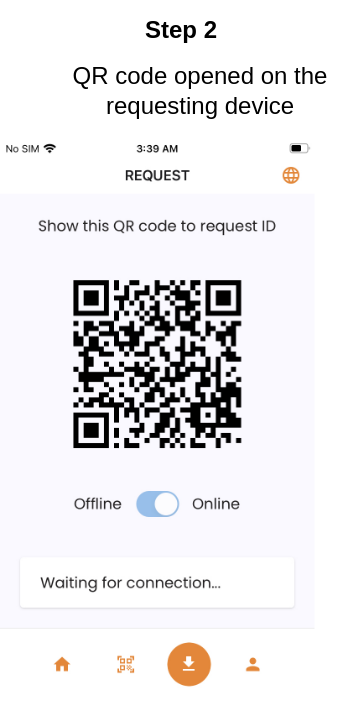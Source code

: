 <mxfile version="20.7.2" type="github">
  <diagram id="Mq-TIC8QKV3AhDGzrJvn" name="Page-1">
    <mxGraphModel dx="1034" dy="470" grid="1" gridSize="10" guides="1" tooltips="1" connect="1" arrows="1" fold="1" page="1" pageScale="1" pageWidth="850" pageHeight="1100" math="0" shadow="0">
      <root>
        <mxCell id="0" />
        <mxCell id="1" parent="0" />
        <mxCell id="I4vXzKeWVCMAm9B2MQ4L-1" value="" style="shape=image;verticalLabelPosition=bottom;labelBackgroundColor=default;verticalAlign=top;aspect=fixed;imageAspect=0;image=data:image/png,iVBORw0KGgoAAAANSUhEUgAAAu4AAAU2CAIAAABFtaRRAAAAAXNSR0IArs4c&#xa;6QAAAARnQU1BAACxjwv8YQUAAAAJcEhZcwAADsMAAA7DAcdvqGQAAP+lSURB&#xa;VHhe7J0FoFRFF8f37r6gu1MBARMBwQAEBANQuqRDAUFBEBQ7PwNFsAtb6VRA&#xa;UBEEQaUVEZSS7obHq939/mfO3Lt38+0LkJXzY7lv8syZuRPntuH1eh2CIAiC&#xa;IAixiVP/FQRBEARBiEHElBEEQRAEIYYRU0YQBEEQhBhGTBlBEARBEGIYMWUE&#xa;QRAEQYhhxJQRBEEQBCGGEVNGEARBEIQYJtJ7ZRBlGIb2nB/YVYpGPStNZusS&#xa;OX1mpWWWsy1f+I8RTYcJToMQbKPvaSwhm50zm9mzxr9SqCDEOh6P56+//tqy&#xa;ZcvRo0dTU1Ph5UmD4dlAe8JjTRoRErtcroSEhMKFC1euXLlq1arw6oggwo3l&#xa;qFTJLOEKix6r5pacAJnhioi+6JApOTB6IcCe2HLv2LFjr2KfolSpUiVLlixT&#xa;pkzp0qUrVKhgpQwoKFPlCoKdHOk8Z6lbQgK2AUJyRGGQKTk5Vagg/Oc5ffr0&#xa;vHnzDh8+rP0KDB8eRDyocwoWyDKLFSt266235suXj6MYREUeuTms0LkhoFbh&#xa;Kplh5bMPtx6Xkp6e/uuvv86cOXPKlCmHDh2CjYlYWLIpKSmJiYnx8fFOpxPe&#xa;EiVKtGvXrk2bNnXr1oXtaWl4DrQVLgRCdqRoehensVIGZ4ksOVwstsHhmSWk&#xa;8MhkIYsgCDxw3G73jBkzjhw5kjdvXixVOA7PlSsXwrGK6XQZkakBiOKSk5P3&#xa;7NmzYsWKU6dOFS1atHXr1hHOzQQTA6aM1SIej2fjxo0HDx6sWbNmgQIFODZH&#xa;4CK4KaJvfQvshk8//fTBBx9MS0tLSkqC12pVFmsJZ2DW5M6dG7bOqFGjevTo&#xa;kakdJggZYvVkODBqNmzYgPno4osv5thguIvaHXZYGg7Otm/ffumll+bJk4fD&#xa;I4DJaPny5YUKFbrqqqvi4uJ0aBAhiwsgchrWLZtCBEEIAJPG4sWL8+fP37Zt&#xa;WxgxOjTzBAw99tqHrT0B3DjanzZt2smTJ2+88UbMNhweDZm47RfF1K9fv0SJ&#xa;Es8//7wO8gcJxo0bV6pUqQEDBuigbMC1BajnL7/8gqLz5ct3xRVXNG7cuHDh&#xa;wlWrVn3ppZesNBZIBgWWLFmi/Q7HtddeW7Jkydtuu037Q8GN26RJE6Rs0KCB&#xa;Ds0ILh1GTIUKFYYMGYK5HjsgPT0d4fZ9Y20tYPEg5aFDhwYPHlyxYkVIQAIs&#xa;OTpaEDKD1bssB7ofmDBhQr169TAZwZ6oVKlSwYIFGzZsuHTpUk7DIAuwuqvl&#xa;sECv7tmzJ8yg4sWL16lTB2MQQ++BBx7AIRQn4EJZDhwYlddccw1GKEYTHLB7&#xa;cHS1f/9+K6Wd4OLsNGrUCOMRhv7VV18dnJf57LPPihUrBt2QcuXKlTo0CBQE&#xa;NZAGitWuXVuHCoIQhi1btjidTgxh2DEwL0aOHFm6dGmMo8xSpkwZ5E1JSWGx&#xa;COEtO6wQBu7ExETMMygaCujQKFFTUMbw/T7VqlVDFhxm4ZCLwy04weuvv44E&#xa;nTt35sAswHLswDxC9SC2SJEimItbtGhRuXJlUt3haNWq1YkTJ3Q6BWv43Xff&#xa;ab8ZAtasWaODQrFixQpOhnk/WAcmIByHnrfffjuWCs5oB/NvgQIFsHhgKsde&#xa;wRZuhPAJGN551i6EhObNm58+fZrFhitdEKIE9vSDDz7IvcsOulx8fPybb74Z&#xa;3MdC9rrff/894FyO1Wkx3ezcuVOnU0BCv379rDT2LY5/fvjhB50uOv744w9k&#xa;tMABoo7w5+2339YpHI67774bIQEVYe+mTZt0IocDBx4cJQhCOHCQ8N5772GN&#xa;wwh66KGH9OBRI5oHdYZwMt5CAmRCFI9Hy8FudgB2o1AUDQU40I49cQDRnpWx&#xa;1AKYKLt3756UlMRRDCfIPgFytm/fftddd6WlpT355JM4tlu0aNHs2bM3b978&#xa;/fffw0icNWvWmDFjdFIFZ0fF2Avg5sB3332XQ0KCOdHKG7IuAeGYx2vUqLFg&#xa;wQK0uw5SV45gtUCx/v37T5kyZeHChVAVymMLzRGCcL7oiJSWwJMnTyIWJhRk&#xa;whuydEGIEvSrL7/8ctSoUXAXLVoURxc///zzt99+O2jQIEShN953330HDhzg&#xa;xAxM/2HDhiEZ3EjDgaB169bbtm2Do23btjNnzly1atWnn34K4wZdFKa/dXaW&#xa;swwcOPD999+HI1++fIiCtOnTp0MCQlAcZgwY61biDEEV2MHDYfz48faMIYVM&#xa;mjQJk1LA8GHvxx9/zF5BEKIhNTUVW74/BlYFBwIMvZCjLxhOxluWAFE8Hi0H&#xa;u9kB2M3Xs1iBAOyJA1GKRYt1hgNg5tKhNrJ/VgbYLa/XXnsNAm+++WbttzFt&#xa;2jREYWLVfkWEszIwMuyncOylHD58OCEhgZNdeeWVOjQ8mJSLFy9uvwnA5XLl&#xa;zp27Y8eOOP7TicIDywYpkT5AQrFixSA5guEpCNFw6623okc5nc4///xTBynu&#xa;vvtu7mzjxo3TQV7vli1brBnkyJEjOtTrZcsGYDjb+yQMbk5frlw5HeT14pCD&#xa;zzhCyNKlS3WoGmU9evRQYhzPPvusDo2Ciy66CFmqVq2KYQIHbDIYYTrOhv2s&#xa;DPjoo490hA0ceuH4QaeQszKCkBEYtu8peODrkZNVeLpgydGAQt99912Uzt59&#xa;+/axIzJZeUXem2++iQkLk8i8efN0kAkkWluG3ZgiYXnce++9devW7dWrF47t&#xa;du3axQmCsVteP/30E7b16tVjr11ymzZtYOs99dRTfLQXmRtuuAFHbJ9//rn2&#xa;+5cCObABr7/+eu23YZVoLxq2yLFjx9xuNwvBYSgWDxyz4riwSpUqCLEnDqZy&#xa;5cpIifS33HKL9cgZ9t+hQ4cg2a6YIGQWvouladOm99xzT8B9cw0bNmSH/To0&#xa;uhx3V2TkUcneDRs2QEiTJk2GDh1q75OwYNCBEbJ3717r1OzChQsxHOBAFow1&#xa;DgRI9sQTT7B71KhRnCZDYAz9888/cLRr1+7pp5+GAwcb1mwTYXB98MEH2mVj&#xa;7ty5e/bsgUNGliBEgzVScmTIRF4Ng0Gh9nKxau/evVt7IkhDRPTwGY7Fixfz&#xa;ZZ1SpUph9dVxCj4r06lTJ7bmmG3btpUtWxbh0I8f5YIDxtCSJUt0ChN7LuaZ&#xa;Z55B+vr16/PttHasxPZc4c7KYDrDNuCMCzIy1atXR+zs2bOxveKKK3R0EEip&#xa;XV7vb7/9VqBAAVQkb968mG11qAJtMnny5A4dOvC9lqgyUsLdvn17hB88eNAu&#xa;BxXMkycP5OTPn3/t2rU6VBAyj71f2bHCH3jgAfRwMGfOHCsQ5kX37t2LFCky&#xa;ZMgQDokAcuGwhM8m1qlTxwp84YUXWLI1FuzKcBTYunWrDoqI9dzAypUr+QoX&#xa;BkjHjh11tAmKsM7KwG5jx/r163W0qcPtt9+O8BtvvJGHuZyVEYQM4bMy7FYD&#xa;K7uwqCixl/7UU0/hyJ/dwD6x2MmKKbNo0SKIw+Ea3G3btoXbks7Xg2DKsBdg&#xa;XecZBDMRMuLID9PTiBEjEFK4cOE//vhDpwvDL7/8wtZP8+bN+V5jqyw7VmA4&#xa;UwYTYuPGjeEItp8WLFiA8FtuueWvv/6CI5oLTAyMEhyewnrTfq8XB7VYLWCl&#xa;8bPimH+xtYPw3LlzDxs2DCl1Hq/3jTfegJwDBw5ovyDkBPaRgnH3/vvv81VU&#xa;dHV4dYQJjWGV3p4LBHhhi/AjfhA1f/58Her18mEAOny7du10kJkXXd0aCPaB&#xa;acdeSmpqarFixZC4YsWKHHL11VfDi4Fz8uRJDrGwTJnp06fzyycxAHWcYu/e&#xa;vWx4ffHFF3yOSkwZQcgQuzFBAyzbsKgosZf+5JNPfvDBB3AEzEUBZOUCEyYm&#xa;8PHHH8MWwQzy2WefwQtZHMVpLJ544omNGzdi+vvyyy8bNmyYmJhYq1atUaNG&#xa;3X333UePHrWOpcJx7bXXfvLJJ7Bm5s6dW7du3UqVKvXt2xdFIy+XyASXGwAS&#xa;Dxw4EI7gm395NgzWxC7fjhWOCXfz5s333Xcfe2fOnIm5EtKwTmDORUiwBISf&#xa;OXMGaZAS6Tnw3nvvhZzixYuzVxAyC/e0gP6GQQFr47LLLqtatWq+fPn69++f&#xa;J0+ewYMHo+NhGFpZ2IHEAYPICse2ZcuWkFOyZEkMQBwM3HDDDXPmzIFJpBIS&#xa;9evX50MOGCvr1q2DA9k576uvvsqiAPo5OwKwFz1v3jwc/8DRpk0bDsHxErYY&#xa;OJhtOARYMhnYK3369IEDk0NaWhocnADe9PT0QoUKWdICqikIwnkOllRsI4/c&#xa;rJgyPEeUL1/+nXfegQNr+T///MPFBMwvYPny5di++OKL1i2unHL06NGY+1at&#xa;WpXh5fPu3bv/+OOP3bp1w0S8bds2zE2Ys0qVKoUJjt8fE1xoMCi0VatWZcuW&#xa;5Us8OtTh2Ldv36xZs1CXO+64QweZIAskW8LZgS2Hc6DFhAkToCFbKvAGJ+CJ&#xa;nsPZ1unatStyWYGCkGV4TPHWAv3qxIkTGzZsgAHB12dxMMC3ySPWysIOqxPC&#xa;ayWwArds2YIDEn7uCQYNvzCGo5iCBQvCskF6lNi4cePXX3/9t99+mz17do8e&#xa;PWDK6EQOB79gJhxcHAYFq9SuXTsOZAewHmsCnMYCyXr37o1RhoOcGTNmIIT1&#xa;//DDD+Hu0qULX8aFG8d2lEEQhFgAo5hPJ/P8wNtgsnhWhh2dOnXCenzq1ClM&#xa;WCEtktTU1N9//x2OK664Alu7Kvnz569QoUJSUtKff/4JbzB2jevVq/f555/D&#xa;7Jg2bdrw4cOvvvpqSMbBZdOmTbHlOUsnDU98fDw/182zG/PBBx9glu/Xrx8/&#xa;fxEAJFuVZYd9C7hcLBWYK/nuY47Kmzcvv+oHdtjjjz+OLb9rCOGUTYG6Ixfy&#xa;WtIEIQdBv6pVq9Zbb701duzYO++8s1ixYt9+++3QoUMvv/xy+3tWuA/bu7Tl&#xa;thzow2+88cZjjz2GbowjAbgxJB955BGOZaZMmcK35x8+fHjIkCE1a9bE4QGG&#xa;LUbryy+/zGkKFSrEjpADFsVhMsGhBWJxrMK3DyPwsssu44vUCxYsiGAMYT7h&#xa;Rx3HjRvHIYsWLeIbnDHwsWUjxqqUIAjnPzg+wdzF85J9dgoEcdHD9538+OOP&#xa;7MXUcOzYMcwgkP7iiy8iJOBeGbZjSpcuzd4A+JHRL774QvsVka+HWaxfv/66&#xa;665DdhgofAWdM0a4Vwbu3bt3x8XFVapUCYYXvDBiypcvDwn8uFdm75Wxs3z5&#xa;cn4WCSYRHM8++yxaRseZIOSZZ55BLJ+gguOXX37RcTaibAFBiExAR0Kff/LJ&#xa;J9HxAKwEHWpiTxyuB3L49u3brWebYRtxFHP8+PHBgwfD8uDpBj180KBBCLSu&#xa;3n755Zc6aRjsb7BormjWrBm28LJMzDA6qYJPDAM2gGBOwY2UPN5xoAUv7DmV&#xa;1iv3yghClNjvVqEBlm1YVJTYS3/llVfst5aGIytnZSwwZRQsWPDTTz+F44kn&#xa;nlizZo2OMOEHlw4dOgSjgUPs8AEW0kAPDgE8YQVgT8BguuSTK2lpaTAI4Iic&#xa;kR2Yglu2bLl169b58+fDO3v27J07d7Zt27ZkyZIqVbQE61OnTp0VK1bgeBcL&#xa;xj///IPjV7SMjjNBCI5uEYvWQK2R/tprr9VxNkJWRBAiwB0yoFsGdCQc3Dz6&#xa;6KN8qnbZsmVHjx7lcOQaMmRIlSpV+LHncCAZC4Qp0L9/f3bz3b4WBQoUgKmB&#xa;wwwcG2CUnThx4s0330SgdeaVjxPYHRL7JaS5im+++QZbeDmjPQEIkIbRzfec&#xa;jRs3DhXkV0/xKRlBEGKRHj16BBgJIcmWKcPSGzVqNGzYsNTU1O7duycnJ9sn&#xa;0CJFilSqVAnWRsDtfsiIJX/Dhg1w165dO2DOtZQ+ffr066+/jtkwZDVgzfCj&#xa;DZg3OSQYS7Ll4Jt/+WCOtxwSknDNB2nBUdWrV58zZ05SUlLRokU55I8//pg5&#xa;cyaMPGytF7EjFmmWLl3K58wFIftw9+btt99+27x58xYtWtjPcDCwZviNc8Aa&#xa;NT/++CNGGSyPp556ik9MspyePXtCSKtWrVJSUtDbrREEIIT7vyXkzJkzGONb&#xa;tmzhkBIlSvBLgeHetGkTv22vdOnSMGU4MOTIOnDgwPfff8/uLl26QAEL6z17&#xa;y5cvt66OBQuBoYaUCMfx1eeff47pCKpClI4WBCE6+I4Lvm8EI1eFZZ1MSUCh&#xa;mCWsWz744MQ+/4QGwz5DrBPO1gWmgFPQmDKuuuoqFgjsD2N37NgRIY899pj2&#xa;m0yaNAnhEKj9oUApfLJ66tSpVoi1xVEXZi7E7t69W0VSuHWBydKwatWqCOET&#xa;zoDToJl++OEH5MXcaqXkeTzCe2WiB9YbjgXz589fsGBBKIkt3Hynjk4hCGeH&#xa;vXv38j3mlStX5muvgDs53w8L4uLiYE9zlHXKJD4+fv/+/QjhxGziY4y8/fbb&#xa;KqEGg71u3bqcxRrXhw8f5gus6OrWeGT4OjIYMWKEDgoDv5UKJfbq1UsH2cDx&#xa;EsfC5IKXlYRuCEE4X2AC9upgy5YNIxeYBCFKcCD0nvoGE9z2bzAxPOgiY0/z&#xa;4IMPsthwWKswiPANpghEZcpYsKGwaNEi7VewEr///jt/9BHYTZmFCxeywTF9&#xa;+nRL3bVr12JpR8p3330XXns1gN37yiuvIFm5cuXmzJmjgxR79uxp2rQpomrU&#xa;qMHpYcphC8MFZdlNGdbZMmUAv9+PZ177NL1x40aEZO1emQBuvvnmXP4fRodW&#xa;OEDk2xJZt4BaC0KOgH5lWQ9VqlT58MMPV65ciWEIC4BXdwCrWqdWTJ48uWfP&#xa;nnPnztV+JcT6cAG67qBBgxD722+/TZgwge9RA5BmH1bDhw/n8EsuuQQ20/bt&#xa;28ePH299kb5IkSI49tBJFcH937re+tVXX+kgWzLrm96QzyEA4xch0NAyZYB1&#xa;vzC2ixcvtiSIKSMIUfL111/Dnvj777/hTklJGTlyZKlSpXhM8TZKkAuWUGpq&#xa;KouNhk2bNqFoKKD90ZE5U6Z69eqohnXbbwCvvvoqYkHAN5gwo3Gtypcvj6jL&#xa;LruMvY888ohOEX5dP3HiRIcOHTg9Sm/fvn3//v0bNGjAjwJVrFgRJpROqoTw&#xa;VZuA236hkn3OxZTKp9lhTtm/yoTdhpSZPSsTUvMffviBNYRAa5snTx6sGYgN&#xa;V1lByBF27twJs8De93jLdO3a1TolYxGyT7711luW9RNA8eLFYR7pdIpDhw6F&#xa;/PQHwGEDv1dTJw2FddkIozI56A1+AMcqpUuX5oqsWLGCA/msDJg5cyaHgI/N&#xa;j0di7NsL5ZlHTBlByJD169fDnvjiiy+swYihFHkIRyZyXisWxX3++ecoOuD7&#xa;cRmSuXtldCaFDrJx//33N2rUyIq10tx5551Ywlu1agW7YeLEibAqmjRpArvn&#xa;ueee4wSAZ6hgMK9NmjTptddeK1eu3MaNG6dOnYpKLlmyBOkhEIeb1o2E2CLQ&#xa;KtQOR2mPeiKUL59369YN8q0scAA+OR89ITVv3Ljx/PnzYc2wcGzhRgjMMrjD&#xa;VVYQcgQMlsWLFw8ePJiXbR4XLpcLa/nYsWMxPVl3zADuolafZC9zzz33wASB&#xa;VWRPX6RIkRYtWixfvtz6ohODcBzkDB8+3HqDC4M5AUKQOLjbc1m8tQ54mjdv&#xa;bp3ftUAaDEwMeU7Mjz1aUYCHLQe2a9eOT/r27dvXXiimS+0SBCEi1atXL1q0&#xa;6KlTp7Dm4jADjuDhw8MtAmpo6jTBw98OhJ8+fRoFoTi+3zSz95JG9UaWyEBC&#xa;SC2DwxHy119/XXzxxcFTFQgnxwKHfWvXrj169GiNGjWqVKmCycvKwo4MJZwb&#xa;LDVgcjVr1gx7CEelc+fO5Te+C0KOY+/5AaPgyJEjq1evRg/EqLFbJJEJEOJ2&#xa;u3EgsX379ssvv7xixYo6NAxIvGHDBgzVAgUKVFNweIbDM3KCgNjgxBGyZ5hX&#xa;EIQAsHLh8Pvw4cNw85DB1u7O7CCyJEQGdsxtt91mfwdbNGTOlIlGe3saFm73&#xa;BmQPSJB9otEwQ6IXkmFKHBzjUHLWrFk33ngjvPb0OV53QQiGu1xAZwvotwFe&#xa;O1ZUhDQgeoEBZDZjyAT2wAgSOCrDIgRBYDwez19//bVly5ajR4+mpqbiKEVH&#xa;REf0Y83lcsXHxxcpUqRy5cpVq1blx5cyNVQzMGWyNuyzOVlkMzuIICFD4ZzA&#xa;vtURWSVHhAhCOCJ0sKxFBWBPyW5ri5AohWSByBqe7dIFQfi3sM8zOigj9Hwk&#xa;CIIgCIIQi2TuFldBEARBEITzCjFlBEEQBEGIYcSUEQRBEAQhhhFTRhAEQRCE&#xa;GEZMGUEQBEEQYhgxZQRBEARBiGHElBEEQRAEIYYRU0YQBEEQhBhGTBlBEARB&#xa;EGIYMWUEQRAEQYhhxJQRBEEQBCGGEVNGEARBEIQYRkwZQRAEQRBiGDFlBEEQ&#xa;BEGIYcSUEQRBEAQhhhFTRhAEQRCEGEZMGUEQBEEQYhgxZQRBEARBiGHElBEE&#xa;QRAEIYYRU0YQBEEQhBhGTBlBEARBEGIYMWUEQRAEQYhhxJQRBEEQBCGGEVNG&#xa;EARBEIQYRkwZQRAEQRBiGDFlBEEQBEGIYcSUEQRBEAQhhhFTRhAEQRCEGEZM&#xa;GUEQBEEQYhgxZQRBEARBiGHElBEEQRAEIYYxvF6vdgqCIGQEZgzDMLQnRuBZ&#xa;LubUFoScw2M7c+FzBwzntMP/nN68yL3/b/epw57TRzynjyHQyFPQla+oM2+R&#xa;hJLVcl/SKL7oRQgMyOhxeJ2Of3N8iSkjCIImFs0UQRDCwSM6/Lj2uB1Ol8MB&#xa;w+XEqs+T//rJfWQvR5hZnF7DY3gdTsNwexxOJ8INZ6Giuas1zH9t17g8JWwp&#xa;gbaQYFKc+0lETBlBEMJinwTDT4gxw3+gCoIQPRE7vMcDqyM19dgvHyWvmuZO&#xa;TjYMWDUerwGzQKfwsiUDAQacTghDAgj0YhuXO3+dNnmv6+1KyKvSelRRVJaY&#xa;MoIgnF94vW49PZnzVCzi8XicTkzEYscIFyK0ysP8ICPFGgBkeaRuXXZ4zv+8&#xa;Z0543Q4jzuvxOpw2k4CsF0rt4SwUSedd2DxyeZ1upzfOyJO70G0P56ncyAuD&#xa;x5L9b9gyYsoIguCHfcm33DxRwG2PjSFCVkoQLhyUgQELxmkYdCXo+MrPjn//&#xa;rpNCDYcTMYbT8Lo9dNKF7B7KYCSUvxTOlF0b2BLCmHEbnjgjwetI97iRTB/n&#xa;5GvUr9C1vdQBA3z/zjGDmDKCIPiIZhqKOVOAFY45tQUhJ7Dd5EvWjMPjTjs6&#xa;/9kzvy+gwaDGBf46c+XJVet2l9dx8ufJZnpP8d4fYcjs/6gnjB2+8JTvug4e&#xa;p5G0eq435ZQ6beOhS1KGkXhFk2LNn3AYLhpoqpRzjK6hIAgC4CVfe0w4xNrG&#xa;nEHAlbLUDq6gIPx3oVWe+zwGAP4cmffMmd8X0nkM8tI1o1zVry/Vf2qRBvcm&#xa;/fEtpTfcsFHy1LwtoURV/PLWbM52DLan139fpN6gsv3G56l8LV178jqcdCrG&#xa;mfrngkNzn6ITPOYFqXNMiGlLEIQLmdTU1HXr1u3evXvPnj3Hj58sU6ZM2bJl&#xa;K1WqdNFFFXSK2MHjcaxZs2bTpk0HDhxISkoqWrRoiRIlrr/++hIliukUgvDf&#xa;xYMB4DScZMDA4KDTMyd++eT4wvcts95ISCh86wN5LrsdZk7SujlH5jyvD2Zy&#xa;5yl99yRXniJI4046sv/9Tp7kJD4eKHz7yLxI7zROrJ126vs3vOlplg1RsHG/&#xa;/Nf21J5zi5gygvDvwPPCmTNnrr66Frx6BgmiSJFCJUqUuvrqq++4445ata5W&#xa;x0B+JCcn16hRU3ui4MEHH+zbtzeXroNMduzY9cUXX0yaNOnIkSM6yEbt2rV7&#xa;9uzeokWLhIQEnhZ1hOLEiVN169aFWJY8derkK664IrgIiwceGDFnzhxO3Lp1&#xa;6xdffF5HBNSIXlehHpoIP1NxjbRHgcQwXF5//c0pU6bAiGE1LCFw1KpVa+jQ&#xa;oTfe2ABpOZYZN+6jl19+mbXSQeFhgV7SzujStfOTTz6uIwTh/CCgJydtWnRk&#xa;2qP6BAs6cGLu4h1fTSh7Fcfu/6Rb2r5t5DK8ea/rWLjhYIxxlnBs0dhTv0xB&#xa;JozG+BIXlej9BYcn71hxeOqD3tRU670yxds9n3hJQxLi41y8dCZwWhQE4dyA&#xa;iYCng9OnT2Pd5a0FvKdPnUk6nbxr155Vq1Z99OEnWO+7du2+e/dulZtOC5s4&#xa;kR4mkSXhTFIKO0KSlpaGPPYJjvnyywkNGzZ455137HaMToaZyOGAGoMH33/7&#xa;7S137twZPHV4vW5SWGmCrdutbwm0QGW1S5GammpVPCUlRYcqkDLptFmFM6ew&#xa;QRoWy7DbCuEaMVzK6tWrGzW66e233z548KClhqUAHKhLt25dhg17ID09XYW4&#xa;ORZeCIQthS3Lt1o1GI46k3waSrIcQTivQOc3Oz0OEU4fn4sDBqe2Y/LkLd7l&#xa;rXjTjkk/uidt33ZDjXQkyHdVG7JjVJTX4cl7ZWvkgT2CYZJ2cBsSQzSiclWo&#xa;U7zTa0ZiojXKjsz9nyftlJlRbVGcirQG4NlATBlB+NfA+OfnhLXfH6fL4zBo&#xa;gTQcLjoz4XAtWbKkRYs7du/eax+5WIbV1nf45XX4lvZAaKqym0EE8j722BMj&#xa;R45MT+coa+th4SjdyrVhwwZYMytWrGIvw6V7HZSYHOy1mQ4cbrktLJ2BX5Sh&#xa;ygU8t1IsQkgHS3KAKAaxf/65sUePHnv36pd9ATOlWR2HBzIMwzV16tRhw4bD&#xa;Dzepbwrn9Ly1NITDdJMapj66ZTg7uwXh/MHsvp7jyz9OTz5tDgFH0db/SyhZ&#xa;zaG6MfruqQ1zyUEj3ZFY4bK4QhUQiLw0UhzO+KIV4stW9Xoo1utwndo4hxw0&#xa;QDwJZa8q0vIZPuuCAeJJTjr582dcqN7aRhA7zga+6UYQhHMPDv0vuaSaNcg7&#xa;dOhQtmxZdmMVP3ny5Jatm35asiwtPQWmjOHEZOK56qor5sz5Wr3PijhzJqVq&#xa;1SqWcdOgQYMiRYo4jTj2BmJ4WrVq1aRJY+1VS/IHH3z47LP/g8NwxJPx5I27&#xa;8qrL77zzziqVq+bPn3/Xrl0rVv46/stJJ08dg548Y6CIH374vlixIla5J06c&#xa;uPzyKxHLdZk9+6saNWpwlBVoZ/Dg+2fMmMHu9u3bjxkzmt0AbVK1alXlJMOr&#xa;Qf3GRYsVhFbwsxwIhP2HpmB9Wrdu3aRpQ2VGOFGLVq3arFnzm8pO3HTTTWjV&#xa;atWqFSxQeOvWrWt/W/3mm28eP3YShhcL+eijcTfffLOS7Pn+u8WzZs3ijJbO&#xa;ycnJc7+ZDS92gcebelPjWwoWym/ZWIThubFBow4dcSArCOcj7lOH973f1pGm&#xa;zz7mrXdn4Qb30pDHNELvkzH2f9Itff8/NFQdjgJ3jMx3eQt6agldW5ssjlN/&#xa;zj7+9YtwOA0jrmTl4r0+RgKVleQfWzTm1C9TOaUzMbFM/ymOvMX0+FEDUzvP&#xa;GmLKCMK/SVJSUrVql2qPw4HV/ZpratGEolZWFeb8559/Bg267/fff9encLzO&#xa;CRMm1G9wnYrlhb86razqiGr69Ol16tQ28wZDxoE1s6CgrVv/ue3W5skpSSgR&#xa;U1tcXMKYMS+3bt1WJbNSOo8fPzpkyAMLFixQXlrmb7vttvfee9dc7ulemcsv&#xa;v1wJoSkFpsxVV12lauHDrBdx331DZs6cyW42ZaxYvzbxOqfPmFynTh2rRnYh&#xa;NnSNfv11Rft2HWGm8KmskSMfHDRoEEdBgsrr2r9/b69eff74408EQVTNq2vP&#xa;+moa3CqWlOcisOUER48eveoqup+JmTv3qyuuQNU4JSXkVrW5BeH84sjCl8/8&#xa;OpO6tOHyGh6nw0UTieHr6h53uoPeLKNSOw3MM9z/gTJ33B5YNR4+o0O93YjD&#xa;IISt41GXq2hS8jhS6NyxSpD32vaFGw9RbsvaObvIqBOEfxPMI9qlVlCePsxA&#xa;DE+aUC666KJ33nknd+7cLpc6E2N4Zs6aqhIQKgvmGfVuKx+UN9SPozgXFfT0&#xa;00/CGDJDnO+//66yYwCSxVm5ChYs/MEH7zVu3BjJmLlzZy9ZslilZMjUQDh7&#xa;4PDXhwgIUWIIdiOW3X7JjHSvh2qNePygDCZWdvj/CGRfs2YVsrAdU6BAgbvu&#xa;uoujFJQXf0qWLD1y5CNWub+vW52cnAy3KpekqWR6i58qTkGvFwPx+K/0Ia9K&#xa;Q+pZbkE430j5exk6rDpZS09Qexxuj9vtTkuHpeFOw3+P03BpO4ZGoeFJd9P7&#xa;8tJxUIAtkrrZjqE4p8fldXjTVRoMNTeyY5CmUnb1kQMUkfz3IvqrMAcP5dWu&#xa;s4AMPEE4X6C10H7ZQqEWSEf58mWvv/56TCqUwOvcuZNu/uWpQa+g9IWUTMwU&#xa;LPbw4cM//rjEoKxYir1t27Zt2rQpwr3qgjqFKtgdHx//wgv/g0UFL8BKP2vW&#xa;11YChT5xAkLeAMQprfTQgWE3wtnNmDoYUA8OldCXkR2MXeCePfuoNdQJqurV&#xa;qycmJnKUAoF0Ygbbhg0bjBo16tlnn33uueeeeOKJ1NRUncQfKlJdzDL9Ojs5&#xa;6W4bDiU4pfYIwnkDumX6kZ3uY/sdXhdMDw7ESEJnpae0YZmo3q16L93X60CI&#xa;Gj4AVgslc8DQUahx7YGRQzfy8rGTh85GqsReZIK5pNzuowfSDtPlKuTgEJSn&#xa;0p8txJQRhPMJcxIJWBcxC1x88cXqXhY6AXPo0AEOVJEqi8qY2dV07tx5HnUr&#xa;nzqfbIwY8QCH89kLyGfYjW3ZsmW7detCKRTz5s1LS+MnlVhtPZ9AjZCa2EUF&#xa;ExBu6WAz78gRLNmekW+y4TRr1649efKkCmaojioxyenSpXOvXj169uzeu3fv&#xa;AgUKcIpgkJ6k2UxMJUHvJjt2NQThPAHd8symH2BkmMaHw3A56ReHgwQXn380&#xa;R666WkRXmQyPixxI4Ixzwdgx4lwU7nTxyEIqD/4hIyS5XA4lECkpyhyeZzYt&#xa;QnF0Qxv7z/Lg8I1PQRDOD2iZDF4X9+3bZ9krpUqVUWGBBgRyqakkxEIbDFL+&#xa;8MMPlvuKK64oV65ccLkBmHfIEidOnFi1ih9l8ptJMhSSOUzzjoksXN1Vo9Ok&#xa;paV16NBpz549KobIumI2HVQLo74yeQoxAHpryr6N5FDeAk3uKTtiCf2G/6Qd&#xa;I5YklOW77ImiHV4q9+BPFUb8hC2iygxfXOZB2sJdrP0LSIBBBGMnodxlCEEa&#xa;xLIQ/Ao1HmQNsdT9f2Eb8uzs2UBGoyCcX5jnaxmsoLSIJiUlrVy5kgLU/RkX&#xa;XXQRuUMZEGqb8bhmu8da5uGtX78+uyNTt27dhIQEtZwTlgRIswKzD9eFsbsz&#xa;pGrVKkWKFGJNvB5j/fr19eo16N6958SJE3fs2EWB/jpaOueg8oJw/oDR4zl9&#xa;hK4cqWkhvoTParHwpvhOXjoTC2mXwj4ujFyFMDnp0ZhsP9+pcZWqol2Ytk4f&#xa;065zMrDElBGE8wv/lRsj1JmW5n7ssSf2799LN8Sod8a0adOKo4MX4AEDBtxw&#xa;Q/1wvy5dunEyLmX//v2Wt3Tp0uyOTFxcXLFixSwlDxygS10AmmTK5ogM14u3&#xa;/fvdY68CTBO7t2vX7ioHwTo8//zz6lhQv5UnPT190aJFw4c/WK9evZo1a/fp&#xa;0/vDDz/etGkLZ7F0zkHlBeG8gkwZOkCig6KEohdzoB33mePahekmt9/FVvu4&#xa;QBTdS6Pc7uRT6q8fduGe04e065wMLDFlBOE84tdff/3uu+++/fbb775bgO3M&#xa;mTNHjx590003TZkyBaPVcLqdRkLdOtddc801nD54AYZtsTM89hfHud3uY8fM&#xa;IyeHo2jRotqVETBlsGU7wzJlGOgTrFKWUXfweANqtGPHjl27dvEW3j176FwL&#xa;o4r2NG/efOzYsblz5Xd44wwHfnQJXz385Tl06ND33//w5JNPoklbt26NFlbz&#xa;u+/ikSD89/CdIMGYylNYu2x41RN8jMv/rIwNjyuXz8oxziRpF1DWDR1I5Pbl&#xa;tRd6DhBTRhDOI0aNGtWnT5++ffv27t27b9+77x10/9gxb27fvp1jMVeULVfy&#xa;nXdfM718gORn0ERvSSA7PWOZVbggSweAEHj5PuIMiawnYlkaO3SoCYdrjx8o&#xa;2mkY7rZtW/+wcF7vPl1z54njdxBTTWHZqFx8/X7Vyt/69uk/9P6H0nyfwxME&#xa;ISYRU0YQziOUZWA9aOOg55CNdMtcaNKkyZQp00qUKMVeazm3L+0tW7bsH55O&#xa;nTpxMsCXirTH4Qj5CcmQHDpknjqmd7SU1C7TrIEmlsIh4dgM01gmEddowIAB&#xa;2PZTqKpod6dOd3IyBU9o9F7gcuUqPPPMc+vWrZ8wYcLAgQPr1auXN18ixDKU&#xa;ykjHb+q0ic8885QKkXMzwn8TZ17byZKko9plw8iVS7tg9KeEO5vidCef0E6M&#xa;0Nx5tAuouYcG/hnb6R9boeeAnLxTTxCEzKLf1WvicrmUUcLLqjMtLY0tA2x7&#xa;9+7Ni65KoIE3JSUFEjgcW/NtvxnA6W+55bYNGzawd9CgQQ8//BDHRiA9Pb1a&#xa;tUtTU1O5uDFjxrRvT6/Ui/DhAmCFWwS/7ZfdIKBNpk2bVreuvqCWHWAbrVu3&#xa;btGixePHj7c/1oQ2//PPP/LksU3N/qi3/V6tPQ7HN9/MueKKK7RHEM57Dozv&#xa;n7rjD2Xoe4reOSZ3xbo6wmT/uI5ph/g7tY7iPd5PLHM5u4F95KbsWX/g8344&#xa;vILREF+sbMm7JnO4xZntyw9PGMruhApXlejyDrmQ2m/onxXkrIwgnEdMmTJl&#xa;27Yt2zRb+KkiNhqw8J84cYrdnBiw1x6iyOAEA9Lz9FSmDD/UTXJ++ukndkdm&#xa;+fLl/EI5LtSSACCExYKkJNuldBWlXSYBCSIQ5fOcQY0QCOTAuhoy5L4ff1xo&#xa;PzvldrtXrlytPYLw3wLjwpm3iHLStJB24G/l9sNIzK9dSOR/VsY+cr3Jx6zb&#xa;fh25fFks3Ps2axeGm3VW5uzbMcBvWhQE4RwTcAYi4JzK6tWrW7duaw3SQQPv&#xa;G/kwfcnZzpkzp6tVu9xKE+VZGeaTTz55/PHH+ZAGc9by5b+ULFnSmrymTZth&#xa;3abToEEDFvv008+OGzeOA/Pnz7927eqEhAT2XnJJteTkZNbkscceGTBgAIer&#xa;OTTQHKlT59p9+/bQRyINz8CBAx5++GEdEdwm02bWqVtTe2x2WHZIT0+97rob&#xa;9u07wKKGDh0ydOjQcGLlrIwQ05z89dPjC99H5/YY9FC24TIHo+E1PPStAa/H&#xa;Te/Q48Mk9cUkpKSL2wr1eTFKjkROt89ggBykpzcEm+PG66bXYVMWh6NAo7sL&#xa;XNfLE/7L/znLuShDEISsUatWrSZNmpBLvW32o4/H8ePTbC6Y0IRCz2mbgf6x&#xa;kWjR4g5+qS5l9xijR4/GbKZiiGrVLnnrrbfGjBkzduzYu+++G0Xv3bv3yy+/&#xa;1NEOx81Nb01I8H2Cu0zpctga9KU6p+08Rwg7Zvfu3fv27dMvL6ZTO5TRjpoN&#xa;9bkl/nCBqhSFICpcBU+cOPXqq2NHjx6DLX78ZSWA9AFZXK74ypUv4TkX8Oku&#xa;dgvCf4xcVRqi/3sMpxpJMEnoo0v6B9zKnMEwwfjC8PeQbUMmCyI9bvrQkkcn&#xa;RiAPEySg9G4PfcLJ7WaBSElR5jjKfUkjyMZUoAde6CGbY4gpIwjnFwGL7kMP&#xa;PUSLt3oMJykpCSs0EgStu36fkwyKDUuxYoVuuEF9YRsmheGZPHnq0qW/qhji&#xa;8ssvf/zxR+FAiYcPHx4wYODIkY+cOXOaY0GbtnfwHMI617j6Sgo1PJg1ly1b&#xa;9vffdLZZH9D588knnyELVwrKX32175wHowTy7ETS8EdVSpcVUEEuHeTNm/u9&#xa;99577bXXYH69+uorkyZN4XCkD8iSlJS8erXvolLFiuW1SxD+a3jii14UV6Sk&#xa;k+wROgzAWNCDUnkxrLwYWU7YJy56/Yzh9Zif6fB66BQNYsm6UVnI3IFEiuc0&#xa;Tqd59GMgwBTsKlwChapB5/twgTVOzwZaY0EQzhMCFt3q1au2bHm74aCvn+AQ&#xa;Z8KECVu3bsWRFH9t0YQ+J6mdGsw4IX++CUVNaq4nn3w6Po6/uegBvXr1+O67&#xa;7zgl6NmzZ7Nmzdi9cuXKBQsWWJNGk5tubtToRnazzt27d9dqGJ4TJ0507Nhx&#xa;06ZNZnV06diOHfPmO++8Q4drpInnyitq1qjhu83QQmekK1D8DTyWAIuNctl/&#xa;PJdCmsvlqlmzJn10E1oaCW+//faff/6BBKqtfOnT01Off/45fc5GvT25bl3Y&#xa;c4gShP8eNCRzVb3R63DRSHHSN1GdcMcZzjg6geqMoytOTtgahppSlKlDn16i&#xa;zyqpc6wqGZ++hXGjLku5EIUERhykOg0XZCWQFaM/J+nMVbUR/VXo6SZoZstZ&#xa;5F4ZQfg3CXevjLIz9Mjftm1bo0Y3wc5AIOaUW26+bdyH73IUOHMmpWrVKrR2&#xa;Ywbyeps2bVqiRIkgy0aDBC1ub9awYQPtV7z22muvvPIqHJDgcWPrvP6Gup07&#xa;dalUuUKhQoXWrVt/zz33kDKQSed+MGM4CxQosGDBdyVLFueJ0sTTuXOXpUt/&#xa;houVL1SwSJMmTa655hpYGEeOHFm5avkvP69YumwxoqwKfvjhB7fccgscFqpN&#xa;+PXqMHfcNzdtVrxEYboapXJhyxktmjdv3rBRPXb//PPPnTrdycmAyxnfq1ev&#xa;hg0bXnzxxaVKldqyZcvGjRvHjRv3xx9/GE5+3ttTv/6NEyd+4V8RP+ReGSHW&#xa;ST956OD77dxp+svYeevdWajBvRhFNE4wWAxj7yddPPvoxjgEFrhjZL7LW6i7&#xa;ZcjLQ/XEH1+dmP2Syu2ML1G+ZJ/xcHn0rTWOY4vGnPplKo87Z2Jimf5THHmL&#xa;maMUoyzs4MopxJQRhH+TyLf9Ap5HRox4aOLEifCq2+gcM2bMsF74GyBBpceg&#xa;Djt3PPbYI/3799ceNcukp3uGDx8+bdo0+FGWOoeB7GQ56TtpFCpKTxcTJ46v&#xa;V09bD3YOHz56xx137Ny5U/n4PAdpgrzqZAmfjfbpdt99gx588EHtMbHXCEeF&#xa;Hm+6OoXDZ6G0xabcmkcffXTAgH7WjPnQQw+NH4951lcKt6H2KFgCJBUtWnzG&#xa;jGkwdDg8JGLKCDEN+jp6/5HFbyX9Ot7hpiGEsV2sy9hcFerwMHcYrhM/vX/y&#xa;p085fWKFy4rd+T4NWvLpYXXgyz6pO+kLkSBfvR6FGvAcQrFntvx0ZOpIa5Tl&#xa;u75LwRsHqthzh2+0C4Jw/mCt1jw73H//YH5QyGnEY/P88y+qSIZWd+3k9F7f&#xa;rbjBWC/jVUXQDBAX5xwzZvSjjz4Mi0GdqKBANS/57BhgTVXlypW74YYbODCA&#xa;okULw+Sqc821ygf7Qymmbkmms9WUXQn3GHFxccOHDxsxYgQl8EdVwSxa3QNk&#xa;qkp5lYYhoVjw4osv9ulzF6vKoF7aZYJYSC1XrsIXX3xms2PCSRaEGIYsF4ej&#xa;8HW9nbnywat8jiOzHkvd/5c6q+LCUMlbvQkGq6HO5qbs+DP92A4EIh2GsNfh&#xa;STv8D+wYGjTqPE6ey5rSH8KZuvv3I1894dHnd7zOXHnyX9+DY/XWnMosx9kg&#xa;cIQLgvAvQnOFv4MpW7Zst27qS5CGGzPCihUrvv32exUD1HGVHfVYUDjUeRF2&#xa;+IqAe8CAAd9+O69Hjx558+blEIoIdaFq165db72lXn5FBJZVvnzZqdMmPvvs&#xa;s5dddpkWovRRSpIjMTHx9jtumz37qyFDhgRUk0FKr0OfCed7fu2Ey6JdKsHT&#xa;Tz/59ddfN2jQQH16ScfaM5YuXXro0AcWLlygzq8ENaAg/JfAwQ76f0Kews1G&#xa;WmPAc/rUwfGD0nb/TmdsHB5X0UqJxcp5eeowvKd+n4FATmw4nKfXzVS3wmCc&#xa;GAnFyyUUrcxRyTtWHJw0xJuSYo2gIs0fdcbnMzOqLSYcFRly5OYUcoFJEAQN&#xa;ZgNMN6dOnVq9evWePXt279598uRprPply5auVKkSHLfe2ow+SOl1Ol2OyZMn&#xa;X3ttHZ0zDJs3b12zZs2BAwcOHToEC6ZUqVIQUq/e9bCWzuq8ZnHixKmlS5du&#xa;37796NGjycnJhQsXLlasWI0aNa68MsSNxoLwHwXGOgYc1nrniV8+ObHoAx3s&#xa;cDoT4ws1HZrnyjvgOfnb1OPfjKEnjRyGM1ee4v0nxeemd+t5zhzd915n75kk&#xa;eguNYeRvdn/+K9vBcfK36Se/e92b7vuGWcHG/fJf21N7zi1iygiCEAm2b3i7&#xa;fPnK9u3b86QBo2T+/G9gHNiTsfs8xF6L81xVQchZeMByz8efw3MeT/1jobrM&#xa;5FRWjjd39fpFbnnEkZh//3u3u0+eokeZvEa+q5sXuo3exXBk/rOnf/uGDCGv&#xa;4cpfoGT/2Y60E8fmPpe06RdTrGE4PQmXNS52+3OGeW/NOUbVTRAEITpzZM6c&#xa;OfyINRLXrVs33E0z5yHR1E4Q/kuoPs8miw+PO+3o/GeTf18AN+J4LDtz5clT&#xa;63aEnFo22bxpxlOi90eI3v9hLzVwKCTf9Z3dDnfKmjme1DNI43G4YQshNvGK&#xa;JsWaP+Ew6BNyJFMVdC4RU0YQBCLcSs/hkWO1JyPsiTOVMfuc4+IE4XyArQru&#xa;/Gql99Aj1uoRxVPLPzv2w3tOZ5zHm+Yw4pxIi3TqtI1Bt6jRYEksdym2qTvp&#xa;i7M8fDxeN72DBqk9Tq8jnQPzNepX6Fr+RgF8dI//uR9rYsoIghBhpQ84XQyv&#xa;ujGQAu3h4cD8RtfXbcKjyZXz/CvTqyD8u3C3V1ss9DT0fAPB403duvTg3Gcc&#xa;Z5K9njR6kslwqjt9aYAjGT2zrRLS2/O8XvqegQPGSpw6EwOLiLyuPPkK3fZw&#xa;nsqNvIZtfLEBdW4RU0YQhLArvX0SNL1+ycJltIOjQP2qUJU4miyCIOQgIQcd&#xa;BqY3LfXUzx+fWDXDSDuDaDeGqjXYDadBZ2cMftDaSc8h0ZkYl+HywIiJS8x9&#xa;Tcf81/dwJdADj2QZUQlUxL9hyYgpIwhCRKK0PAKSZZgrSrHZ55wVJAjnJxkO&#xa;AffJ/SdWjk/ZtCT9yH51owxl4bMycHNOPisDOc5CRXNXa1ygTjdXvuIItwnX&#xa;Z3DFlBEE4byGpy1r8rLNYn6EC/9XCNBZEC4cbN3efqXYdJtGh7pDhhKnH9mZ&#xa;vHlhyr6NntNH1O8YnVLNXzQuTxFn3iKJparnqtIwrkjFYJke9VkTdv8riCkj&#xa;CIIgCEIMY5lpgiAIgiAIsYeYMoIgCIIgxDBiygiCIAiCEMOIKSMIgiAIQgwj&#xa;powgCIIgCDGMmDKCIAiCIMQwYsoIgiAIghDDiCkjCIIgCEIMI6aMIAiCIAgx&#xa;jJgygiAIgiDEMGLKCIIgCIIQw4gpIwiCIAhCDCOmjCAIgiAIMYyYMoIgCIIg&#xa;xDBiygiCIAiCEMOIKSMIgiAIQgwjpowgCIIgCDGMmDKCIAiCIMQwYsoIgiAI&#xa;ghDDiCkjCIIgCEIMI6aMIAiCIAgxjJgygiAIgiDEMGLKCIIgCIIQwxipKV7t&#xa;FARBEARBiDXkrIwgCIIgCDGMmDKCIAiCIMQwYsoIgiAIghDDiCkjCIIgCEIM&#xa;I6aMIAiCIAgxjJgygiAIgiDEMGLKCIIgCIIQw4gpIwiCIAhCDCOmjCAIgiAI&#xa;MYyYMoIgCIIgxDBiygiCIAiCEMOIKSMIgiAIQgwjpowgCIIgCDGMmDKCIAiC&#xa;IMQwYsoIgiAIghDDiCkjCIIgCEIMI6aMIAiCIAgxjJgygiAIgiDEMGLKCIIg&#xa;CIIQw4gpIwiCIAhCDCOmjCAIgiAIMYyYMoIgCIIgxDBiygiCIAiCEMOIKSMI&#xa;giAIQgwjpowgCIIgCDGMmDKCIAiCIMQwYsoIgiAIghDDiCkjCIIgCEIMI6aM&#xa;IAiCIAgxjJgygiAIgiDEMGLKCIIgCIIQw4gpIwiCIAhCDCOmjCAIgiAIMYyY&#xa;MoIgCIIgxDBiygiCIAiCEMOIKSMIgiAIQgwjpowgCIIgCDGMmDKCIAiCIMQw&#xa;YsoIgiAIghDDiCkjCIIgCEIMI6aMIAiCIAgxjJgygiAIgiDEMGLKCIIgCIIQ&#xa;w4gpIwiCIAhCDCOmjCAIgiAIMYyYMoIgCIIgxDBiygiCIAiCEMOIKSMIgiAI&#xa;QgwjpowgCIIgCDGMmDKCIAiCIMQwYsoIgiAIghDDiCkjCIIgCEIMI6aMIAiC&#xa;IAgxjJgygiAIgiDEMGLKCIIgCIIQw4gpkxW8Xq92ORyGoR0KX7gQEjQX/bwO&#xa;w+lxqqaDOwD/Js0Y2+7499sfulj6R6iIPSqz9b3QQA/hriIIsYDfLGRfLGwg&#xa;0MsDP0wCIXOIKRMt/muPz+PfDynGnlK6aQBoD/oZDo/b8Ki2gRsbcplE2Wb2&#xa;dgZo6vOhtZ1On/4R1LFHhUwWULsLEt0u1FvIGb41BeE8wuCJCEMYDvtiYQOB&#xa;SBYhgZA5xJSJFl5vMlwsVe/UyaSbhsRqEh7qqq304GeibDPOgcRoZHP77/dn&#xa;Wz0ygKuvPSZW3aOX898FbYFW0AevyisIMYBTnUXEEKaJyd8EtwY4oxIIOYCY&#xa;MtFgTaYWvABrrFg42M1b7tBCAB51iI0m4qHOg9k+pBEevMYHoROwtIyTn2Vs&#xa;6mu8Xo92hcKqPnu5vthydRjqZArtv5AwLzuifejglVxBLSwI5yfmkOXBSx3X&#xa;6r3mfKVTBKCShY4SImOkpkjDZQx6nrni6r4IM0XPsE6P1+OzCDml2sKH/0hk&#xa;9mLBBtrHHOfcA32tZIvKGJUYfy1R/3Jrsz68tbpNNNgTWhIEO151l5UgnM/Y&#xa;Z4CQo5hHujU5cAKV8t+fvmIXOSuTIdTRzH5G3Q5GjH19stsxgKOwMdNI1wyN&#xa;1+E2GwdbXyuhnZWxSCHc5hFQ+8Vx6tSpH3/8MTn5jF3OvwWrzPauvZ9EwOpa&#xa;1o+9At0erttBtae0iXDeo0YujWk6yg3qsTxlqXCe4lSonjH+/ekrdpGzMhnD&#xa;nS/Aja5qLVR2N7P9n21vvjmW3f97/uWEhAR2C3Z2bN/6xhtvOIx0uP/3v9Hc&#xa;StyY9jaPzB/rfu/e/c6kpKTChQt/NeubEqVK6oh/FdY/uGPYsWLtlVVu9lzo&#xa;89p7776zefPfcDRo0LBlq9ZwRG5PQThvwBA2cFDmdDrt8xg6L0wWPqPPo94+&#xa;9oXsIKZMxqC3paSeWf/HhoMHDx4/frxU6RLly1UsV668y+WyLjOZ0FSLkDWr&#xa;Vnfq3NYwXLC21/72Z+7cuXW8YIIj7FVrVt3ZuaPX8MC9es0fefPm1XGZ4eGR&#xa;I6ZPn8ruofc/OGDgPew+x6CTnDx5cvfu3Xv27D1zJqls2bJlypQpVqxYuDuR&#xa;A6aw9PT0Y8eOqRkQUXSBksNBvnz5EhMTz4c7ms8x3bvduXz5L3D07Nn7kUef&#xa;gEMuMAkxgRrOR9ldtCgmAX3EAjvG7XYfPXqEo+x2OYyeggULYU3RfiGTiClj&#xa;gXZAx+ItQd3M49iybctbb76+cOGCU6dOYSZ1UiwWFQ9Wl44dO/cfMLB48RL2&#xa;XMzq1Vik27N7zdr1efLkgUMdU+KvX8oMQZaQZrsVDocH21BpQIbZo8Fr0D/t&#xa;iY6vv/56zuxZGKuVK1cePmIkQgynx/A47bfCrl6z4s5OHZXTuWbtOm4lC/9D&#xa;cOhKKlDTe/wOzd98Y+wbb7zmMgy31/vyy2PuaNnKHmvBq2CEWltR0Rz62+Wc&#xa;OH5sxoxpkyZN2LJliw5SQE6hQoVatmzdqXOXSy6pihBk8kB0KAVsHYaqqBzI&#xa;4HF4yYLJnz9/6dJlmzZt2rzFHSwq81AD4o9/C+jA8GSYwE7YxGgK371lKonl&#xa;tikD/CQEmzKAshv67jSIVSE6CxoW3VRJ8JOTKXjvfDX7q7lzvoYDvXfE8JFW&#xa;37f6hn8nCVGcVTWllQqKiJWeCfAGgFjbKCAHErPmXFbADXzAX6DOwoOCCS4x&#xa;nA5WuFk1eMJWP0OibB9gtTkLj6Ae4cE/9T4i/+lCQQoHZ9divX57X89dFEW5&#xa;/Pd7WELO/yzfHsUDHAI9Ho/h9Lqc8UWLFi1evHjFihffdlvzRo0bJybm0inN&#xa;7AA6BB1CC3KvjI/ADooe8+FH41re0Wz27K9Onz6NDufyOrBkOh10QSQt5czn&#xa;n3/a5KZGkydPMvOG7Fy+FlZjgAaD9ushxYOEgJMdWpTKqiIxgCilBXdrDqEE&#xa;Hkpg4VeEmcyaswAScxIE2sXa8hE2OZTInpJRavjnUcLBtq1bFi5c+MMP369a&#xa;tYICvTRosUT7TVtqnVZQjPr5BPKUwRVnUwr5EWlNJUiJmerOLt1uvbVZQq5c&#xa;rVu3vbXZLTrWcKv6+gTaqx8ZS34ElEhvenr6q2NebtCg3vPPP2fZMbSDFZBz&#xa;/PjxL7747PYWzXr36bF//37SPUM11OU2gKZxqvaBqFMnTvz114a333n99jtu&#xa;e+7Zp86cOcNpMsJeGFfKr3h7TS2nf+3hCa2xmcyKhcNMbLgDclkzL+99cw+T&#xa;A3sQFdR+raQftlgCPmuRJh34IUEcYegVkSWYNVMJ2W3J8a+gH0iDjgbxO7Zu&#xa;QdfFAQx6L+us4GWM5Ph3EnIjwB7GpSHEsij8cgThX0vyBgjkchVUFZsCvraF&#xa;8tgiBiazqq9PqCWfYk2PvTeaYfhDLpVM7y/gtFoSDispl2XOISxNp4kaLkJJ&#xa;0GIDsCpiVZn1540KCARREIteB5WQi/S0JcRe1C5drt4qgQ5MHNu2/o29b85d&#xa;FKpuZCFsWTMHMrJ8q/EJNcBhx8TR26icXrf7wIED69evn/vNV4MH33v9DXUe&#xa;efShQ4cO6rSoi9kOIURd8GSm010Q6K6KGXLipPEvjXo2LQ3zsjM+Pr757S0G&#xa;3z9sxMOPdO3e++LKldxGHBbWtJTTzz71yKLFP6gBGbKb0xE29zlzqFOvVj3b&#xa;4/Ty0RUlwNbtG5lKFB+c0y6izouUnAyQw8yrov0uP6iVgyY1Rvd7+8xojkwE&#xa;0ggxfxhQvjSkJHm4LOUgNx3n6NkAPiqaXYDzulRN1SyiVmV1/YivGSOv32kZ&#xa;P5CZ8rNAyk2tgSLTqeLISO2lEtpAPYoWLfbam2+vWfvHiy+9kphgntfxuqhx&#xa;SaDVRCpYi1Wqa7TDFpIB0A2JDx440LNnp/feeTs5OQmB0LBSpUq3Nmvep1//&#xa;e+8d3LZt+9q1a6MuHiQ3PMt+WtKqdfOfly5D6axJWLzO1m3bdejQqX3Hzm07&#xa;dmjfsVPTprdUrX5ZQq5EPsb8/PPP7+rbw51GbRtBZ25Fm5tAcvXTOnjd1LDs&#xa;ZUlweNQOYslqS0mtLJYos++x31KD9p6huoAOULBwoJqOnRDJ5WKLPx5qGRWl&#xa;t6YAxFICvxC9hSg9qaOVdSwtDtRMbNzrutAWQlR1LAVCgDRY/tBFoQ3g9ADC&#xa;lXz1H2qyin6o4ek2W4kUU6HYZ2aHRwLtioSWQC7VVpZALp0qhTAlH9U0sSRT&#xa;lJmRgMOSqdy842gwqkAl108OPPjpqquDB6qu201+qgJCzJ1LWnl4tiGv0k2V&#xa;giqHHeZ2fA2pJFh6kEd1DPKgFrQxmwIxdB6D4pFMTXRcvIny0X/V4KQ91UJZ&#xa;M/RDdtZN9w2VWgugP3FUjJpoMHbVH/xHHVGo5c0O1HvM8jp36dqtR/cePXrd&#xa;2b3HnV07N2jYuHz5ijRVYrYzPKdPnpo2ZXKrlrcvWvgDZSQ1faVDHdUygkYu&#xa;MGm4r2s83iPHTzVtVPv0mTSM+qsuv2rMa2+VK1seXZCmBxjQ6Z5JU8c/89QT&#xa;qekOw+nOnavgooU/FipSWGfXJxg78nBZ+9ufuXLRvQ7ow+ofJaCy1Hih7qlG&#xa;KZLqKYHw9VHq94bbUEMMeelUJIaVUgUCaGJBYr91RQOxau0nna2ZhZIpiSRN&#xa;rWpqRlTl0sg3rImJ1gNTHWocNXnA1EGgep+tXUOlkimQ5g6H8fprr7311msQ&#xa;U7NmzfGTJquEaujRqqPzrl69unOntqpFHavWrs+dJwHVRFnw8qkJl2oZjGqu&#xa;iV2lYFgNu9vap6rNSTWXmsSt6mBnsNoMQrC1WiAkSO/2eg4dONimfcuj+w57&#xa;0B5eo9ktt/bo3adWTbJdWAMyEgxj997dk8d/+dGnHyWnnXamxxtxxiujX29+&#xa;e3PdCWz4TjsbnrWrN+TOndtqJWb//v1jxo6aNm2aC9p5XD369H340Ud9PTY0&#xa;pIO9LiwShcNodsHC5Pah3Un2Ou8aq0HsLWO5ffvaPxm23DODuyK1M9Swjy/u&#xa;tKqlkJdXGgL9RilCeRwGX2BC3u7dez762JMqhdp3JIdSYE9hufJgmUGAeTel&#xa;JRyitFh/WGHWikPYraoAF4l487XXVe911KpV68uJUyiTygWpLJlUVtlJD3Kj&#xa;cEcaer4yI1yIUlfBIA1eVpg6pK3QkCgdVNe1VEJ1SCsMADp2giilIQmheJLM&#xa;uSzJqkRqcDioUAQrMTQcvG6Pi1ZKTqf+mCCxvQEpsdPhdJNwDMY4NdWg6kjg&#xa;caRDGchHKdAWGahZtEpQj/aFKloHRoCEoEaUT4NmRPGqClQp3sXaalNdi/5z&#xa;ZdFvyXakeqqyAJxUd6oCWtFFw5B0RgsgI9WNWozTulG7NFOyghJQagfPXZBz&#xa;9dVXj580lYXDuo1zYzeQypw+AiEvMAFIWrl6VZdOOmrtmvV58+YhvVTpVBeH&#xa;JzUtbdvWzR9/MG7G1zNVKhTpGXr/iAEDB/LuZpDe3F8Coad+gXuJ6qXUv6dP&#xa;/vRUchrmozy5C4x94/0y5cujE7vjsKRi1ve6XUaHzt0eeuxppwsDPO5Myonv&#xa;f5xP+RWY7tVf3tKsBEObXOpYD0Pz9IkTHo/b4fZgTlTHPZgQ1JCmeQppaHCq&#xa;vAT6q9PATEKJHOlel9eJY970tDTK6PFAJlKrsRY4wLwuEk6Fpvuk0WStBjuX&#xa;QMKRBpMvDXKfHQOwplggjVKVYpEYZapQFUfjk1xKLgmMJylIgDzUAobLE+91&#xa;xjmcsMVQijV1kA5Ip0SplkIeVBMF0WTp8niSjh9HDVFHw620JI9Kh5KUS08p&#xa;rAbmIMi2KsoWhV5W6TgMyqPpkNmdTk2HNuHdAWFWa0MZYPpCQ4nTjWHDBh3d&#xa;eyDdSIuLi3v22WfHvv3mVbVrw9pE90hHD0E948ldunSZ+4c/OGHS5PJlLvK4&#xa;UF3v44+P2L51W4QiDNhvSAeDxUWdTW3JUaJUyedfeqV58+YetFKcZ+qkz08f&#xa;P6nzhIXqoppOAy+FuB0JsI3Rfh5PuuqHTixw2KkE9RArsYXlps6nehF3XSiY&#xa;npyGGnvT3Whe7DvV4PSf/qj1g4SSKhxGgSoBSaA+gqweGIdpFJ5Oqz+EQ7yZ&#xa;GFXQw4eBHJaghJPbhULRLVXXVSerKAai0HQoRWXyg+vCWjHsRjiExBnoqFj+&#xa;VfeHOWI4Eg0ndgl2qTpeV3YMFhcaLpQEWbj/o0C0KlIiWVpKGpZKdPU4jxFP&#xa;aQ0YEJTXVmhIVI18KanuHvihAA0NCEcwzwDU8ikplEfnUrrxBqi9DMMdQ8Cd&#xa;mkbNimGVjvzOVOw9sxHscAOyBPJiDOI4ja6iuuPS3R43dWrVNzAF0XREHQZF&#xa;qKHNWQAkwFqCBzpHs+Rzr6MpRc0B6KsogXRz0gGDpRI6Cew4pZzhTXNTiNrF&#xa;lBkdiZXmjfqjJNBIhU1Jh0Hm9IUKYPgbbjSKNx49BfvObAfVzYx4tzL9HOk0&#xa;K6uOh85Ac6PbkYhqOWmepMS0yTQQjOops08DOW7DCwMJtiG6K/2czoSExGrV&#xa;L39xzJiPPv68YsWKmLHQw18b+8qShT9SFqobgZqaToGQszIa9CrVrfGfrP77&#xa;htz3/fw5GD7169/40UefYEDB4MD4pKTqpARIT027/oa6J04ecXoSbmnW9PU3&#xa;3rH61po1qzt3aqfdyirfvWvnxMkTvps/b9ee3WmpSXHxucuVKdvk5qbt23Wu&#xa;VKkyp7SAJhhLenBqt7F27RoclK/9beW+PftPnDqZL1+eMqXK1rjiyjbtOl5z&#xa;zTWcxqwFbefN/2bCpC8QWKRIsdGvjCFRava3g4Ex7IH7jh07huPJa+rWGXjP&#xa;fTpCYaX//fffxowdjZUnb56Cr7/+Bp3bCDWYIe3MmaRB995jeD07duzYuXMn&#xa;AgsUKHDFVVdSq6nK5MtX4PXX3lLJ0UprOndqy+7Vv63PmzvPnj27J0748rsF&#xa;3+/c/k9qujshLr5MmTLUSu3bV6lcVQ3jgIK9mzdvef5/T7H8d959P1dCLptu&#xa;lAPVxkHST0sXb1j/5/oNf+zbd6B0yRIVKlSoU6dOnz798uUvoNMSwfJD8OqY&#xa;l9975204UOTb73140003qT1EhfE8pd1qIuYjyP2H9rZr1XL/4UNIcMkl1aZO&#xa;m5mYmKiEaQLPytCxGh8EYxVVEzp+TseO3buaNK6HCQ8yR708pmXLVip3KLAm&#xa;+B9x0u6HhZqW/v2C72bMmr5ty+bd+3Y40rylypQrU65s9erVe3TvU65ceWSi&#xa;+5qoG4VoCpazZu3K6dOnY/ft37/3+PHj6Iply1a8/PLL21NXrBOuGSGSWwYS&#xa;0tLSvvlm7sxZ03f8s23/3t0ep6tUqVI1atRo37bTddff4HJhIQp9268NlOLA&#xa;Qrtw4Q8zZk7bsmXTwb17TiefKVykWJky5epdf12HDp0qVKxkpgzUx2oQC/hO&#xa;n0bvHQA3uh/1XsNTsEDhy6+8SsVjMnDmz5//9dfexDCz938eJr+tWTtl+oTf&#xa;1/62d+/e4ydP8J3aNa68ok3bjtfWrpPOwzOo0HBwyk2bNr3w/NMoF1bnu++M&#xa;i09M2Ldr7+fjP8U0snf/vpEPPda9ew+dwQTi01PTf1j0A9p286YNB/buSUpO&#xa;L1y0UOnS5evVq9exQ2e1OrIyOgtj082blpY+75u56CT//LP1wP69KL10iXJV&#xa;q196Z/vO9W9sTPcMOoyXRj2/YcN6ZGna9JauXXxqLFz0/WeffQYHRu7/nnuR&#xa;A4NRx3tGn749uWFHDB952WWXUThUMNd7buT09HTs4lkzp2/e/Pe+/XvOJKUU&#xa;KVa4dMkyVJ2OXSqUr2ilxF/IZBeDSkHUqjWrlv60eP2GP//884/9+w+WLFn8&#xa;ogoX165zTd9ed+crkF8ndTiSkk7fO+geDJudO7by3IWdeGWNq+FQXddTIF/h&#xa;115/nfe9WWJowp2VAfysAynmdK5avT5vXnq4FS2KVrDLpFFoGClnznTs0G7D&#xa;X3/GOYy8BQvMmjG7bLnyOoHqdYKFmDIWfsMASyxmajjatWv3/AsvW1Hcgaxu&#xa;hIXB7XbDmnYZ8XFxytBRrFq9vEvnTuxGV/5704YB/e4+duQIZgskorFrbp3x&#xa;zqH3P9D3rntociFDxE8Nsp+czi1bto4YPnTdut/o+AVjkzJSbhxQ00Ga14tZ&#xa;YNTLY6tWVY/J4MgGxy2GsXHjhlYtm9OpEa/zxx+Xli5Tho7M1PKGkcmmz7Zt&#xa;W2+7tYkS6ChSrMRPS2nloMxmBXmCG/Pqy+++S4v3rbc2e/PNt910JcIXSy6T&#xa;EyeOX3MNDBccwsQjCglQKXpTlFnxIkWK/PzLKqREvlWr9IDHNLFm9Z+bN2/q&#xa;36/P0aP0ECNVkqTgcJLOKsQnuO4fMuyuvvfYlmfdUKvX/Hpnpy7cnPbHoFRj&#xa;koZvvfnaW2+94fakoR3ozL9KyhQqVOj+YQ/c2bkriwJWxcMB9W5scF1qaip0&#xa;7tal55NPPk1mBh2w6Yz+EkhJ1QKOxT8t7n9XL7eKGzXq1Vat23AKxpr7IGcV&#xa;5r58eXxammCX4bj8mmtrnT5+DLt+yOAHBg4arOOCYLvBaiUKcbh/+mnZyJHD&#xa;Dxw4hEM97B1+7It2kdpTCQkJLVu2fmD4g0WLFuMsDCdgUdu2bnrggQfWr1+n&#xa;4xSWBGyrV79s9Ogxl1Spyh1Mp/AHK9Ojj4w8fPgg8lhp+JIcHDBoXhn9WoUK&#xa;Fbt17bxy5XKE9OjRC6YMJ7S6JSzFJUuWPPLwiH379lHjq2juY9hCWpzTecft&#xa;rZ587pk8uWm5QjxyWa0RkhMnTtS5piZ3ECijLTpTLEDv/eXnVaadp6Vt3bpl&#xa;xPBhf6xfyx1MlWI1msfjcFa/7NJXXh4b/aNnEMCVXbVqZZc7O7AoTCO7d+/q&#xa;2q3T8aPHEAWVnnj8qS7demIvY5bgczlg6dKlD498AG0CNymghj9HAUwmLVq0&#xa;ePa5l3Pn9lnSmDEwzaj2oW6zcNEPjz424tBBemCYK44tX8mBtGpVLx3z+luV&#xa;L67crWuXFSt+Rppevfo8/MjjqsZU4oQJ459+6jF4qlSpMmfud6qE0Hg8nksv&#xa;vZjV+/iTL264oR6H2/npJ7WL9+9RN2AFgnm3Rcs7nnn6f2z6o/SAvQw3hv87&#xa;b72Rjv1Al/wghCqEuqDUAoUL3D90xJ133knnQ9TcVeeaq+nWPhjS+pjQiZlW&#xa;9QZqxmJFiiz7eRWaAyHcMcIRbMpw8wLbY5v6+M2MYolacwscFXft3F5dKfN0&#xa;69Hn0cee5PRcX51IUL1UYKxuQV2qRNES1H0dDkyXMFZUOMHdkbfAFe9KyJWY&#xa;GJ8YH08tqRYPwj7w5n87t0ePbseOkx2TO09i9csuK12yJIlWo8qd7n355Zdh&#xa;K8Crhoevd6qOanwzd3a7tnf88cfvbMeg+xYtXqxK1eqFixblUhC+YcOGDu1b&#xa;zZxBr1ehaQ05DTeOs8uWL8czxZIlP5LOph1AAxV4HYsWLuTVHckOHTqwfv0f&#xa;TjrkogpyMIlyOJb9vJg8DsfNN9+MoymOAhxrorQ3jMSE3IkJeePpXAKFxDm8&#xa;8YmJWCZ5m5grXiX2w+lwffft/B7d7zx+9Cgk5M1NrVS8ZElWHv/TUt1opVfH&#xa;vKyaCILxxywaa5ZeaDSsFHKlpKT079/zjTdewx5EW2HtLlKs2NW1apWEZMWx&#xa;YyeefPLx+fPp4iByscJckXDMmD4tJQ12jCN/3gIjHnxYzd7KbjAzWQ6APY4t&#xa;xRqOBg1ubNzkZu5UkyZNUPEhYFvHv0IaHF9iQi1auBDsGLTM6dOndUQoeBG2&#xa;dhB8H77/Qb+7eh04cADSEY5VrcLFFWrVqlWqVCl4QVpa2rTpk3r36nHiOC2W&#xa;FojivzhSb9u2Lbqi8lJ4sWLFYEAXLVqUvdhu3Phnu3atZsycrvuVxtco7737&#xa;zj0D7oIdgwqhfVDRgoULQ0jx4sU5we+//w4T/LfffoNA2tNmg+Kv1baIeuft&#xa;N/vd3RuLHLxew5UQ58TaeenlV6LjQSYSYPWd+fXMNm1a7dz1D6VR7aEcPmUC&#xa;QC4MZvRSdCkkQ4ODhMS4OASZIJkpgKShTdq1bU1tovoqikYfq1K1KoYn3LBj&#xa;ELjxzw0d22F4TidPGNBaVoPx9TQogNKVl/w7d2zv07v78WP6lSQk3Dw5Spdo&#xa;oJPH++47b/ZXz8ohI3V3l6tK5aqXX14jIS5ODQiyHr7+ek6b1s127dxBORU4&#xa;8uFWQSd5+523Bgy4i+0YgN5YpAhVp3hx2sUYa3/9vaF9m5ZYqvU1OF97mtob&#xa;6SokQl1tqEYLB6pzt+qxGLxIF+8i8+jyy69MdOmjRgyEr76a2abt7Tt37oBp&#xa;ixCli9YkNTWlf7/eGP5kxwDYIiUK165du1SpEvAh6Pixk0898fi3875T8yHt&#xa;bOzf+DwJ6EJqRKP9vXGJtPPj4xIxccGFlB6PNnAzBTcSjE57Vn3ySQfBbbah&#xa;jVpX12rXoROU8TjiUFk6iPIv3Wz/C53oOtyFBC8/FSvpwwUMpO++/Tag71qT&#xa;jtX5uDuF7OIjHxyRcia5bp0bZs+et3r1+hkz5yxa8suKlWsHD74fsyR3xA8/&#xa;eO/XX+mMiB3ErPtj7fDhw5KS6BmZvLlyDxky5MfFvy5buuLr2fOX/bxy4cIl&#xa;AwcOTIindw8kJyc/9siDy5f/qlWi4wzjlqbN+IHen376CVu+bcKmPI6PF/Da&#xa;6VFL7OIfF9JlNGoEKp2rc/z48T/X/YHQ+Pj4ho2a8OwZCorIn7/Auj/+wq/f&#xa;gHs5tEbN2hzy+7qN2C5apKvJLcagER566AFUoc6113719Tcr1/yJVlqsWmnQ&#xa;kPtd8dr6QSv9QlcccATqp4SaqHx/WTJmnCmTJ/y4aIkKcwwYMHDW11/9tHT5&#xa;hInTIPnTzyZchF2MensdIx/CUexemqHoYjoyB9bQNll4p0yZgCw4cLu1WXN+&#xa;86G9IgFQSpuwNu3aUqcyPKtWrdiy+S8d6g8WIL8C/YFNtnvnNu6ZFStejL3E&#xa;4aGggi05876dB1sw3Uu3UxcpUuT1N95ZtXrdvHmLxk+YitaYM/fbli1bUjqv&#xa;86+/NvTr1yclJZm8JlDo999/Gz78/qSkU5jnYWsOGTx88eJlS5etmD1n/s+/&#xa;rPqBuuK9iYmJ0Ex1xeE/+/Vn3Qrz58159dVRdMyLqcfp6N2773ff//jLr6tn&#xa;zZ4PUYuX/HzvvffGxTuTk5IGD+qnzB1aYFRWDTQB38ydM2bMaLZQS5YqPmbM&#xa;mNW/bZwz97tpM2etWP3H+AlT2rTpoJI7/9m6bch9g2kBUH4GErTLn/z583Mv&#xa;7a+utCJZzZo1163bxB0Yvx8X/6yWPa0St8npMyeQktpkyNAfVZtgeHKb3DNo&#xa;IA51kDIpRJv46QCNLKXYYZXC2t7dr+ehAwfy5kps167Dgw+OfOPNdxs1bmxV&#xa;BInnzpuLNkn1kIUBY/2VMW/89vsGtMn0GTNWrF735fhJbdrwJW/Ptm3bBg8e&#xa;iDZRXi6INt/Mmzt27CssE/5evfp8v+DHn3+h6qBSS5b8PGjQIEwCmI6G3n+v&#xa;eqMjdPPtHVNh6py+QZlVvvkGyrwK2wvmO6rz6tg31/62ae43qM5XK9au+3z8&#xa;ZLM6DlRnyOB7U1J0dSwmThr/44/6/hIa/l/NXbZkJYY/duKnn42/+OKLuaaY&#xa;efbv3Qunnrt+38hzF6pj7f0/1v/9++9/IyOHY5s1YHSq80Eaa/eFxGrOIfc/&#xa;gEJhV6HNv/9uHodbalBERDkXCL5mvcDhZZu6h7KbO3bqQocy9OCA44Gh9738&#xa;yos4ZkWPQQJe5i3Ia/Zts3cxvrbt0aPHZ59+eUnVak6+bZLuICk46N4hn382&#xa;SR1E0gPHH3/0EbJDDUva6VMn7x98X1qa2+nwlC5detK0mfcMHFKyJB28khpe&#xa;b9ly5e4fMmLq1JklShZDYWlu77Ch95mvkkS8t+nN+jTAL78sc9MttH67+8Sp&#xa;E2vW0LWeiuXLc7JFixZhy2oA1uSXX37GdILoOnXqFChgv7MkJ8GA7NmzJyyM&#xa;qlWrGXQMRqC4ewcN+eKLifwSTNVK7/MuiIzaU8acb+YqnxML27ChI6pXu1yN&#xa;f6rbddddN+6DT/j9wpial/60mKcG3gaAQAiE4+DBg1u3bqUQr7vlHa2piTOa&#xa;RKx4pGzUsAkWSzZEVq2ilg8FukO8eU6F/JZGCFu8+Mf0dNIHClW6pIrDGbl0&#xa;HXvgwP4nHn9YXa1zXH11ra+//ubWW2/lK3Fc38qVq7z8ymv33afvlFqzZs2s&#xa;mfz0BDU1yj19+sz9QwZhCCCkVJkyk6Z+hVWthDq5xRUsU6bskPuHTZkyg86l&#xa;qa74wLDB6IrIjvpwFfbv3/fYE496HW51ws775NNPPTTykQoVKiAKCfArWbLU&#xa;fYMfeP21d2G84hCCX9UT0MJQ+MCBQ48//jD3WFTnm29+aHZ7SyyxFOs1cuXK&#xa;fc0117w0ahQ05AV1/fr1r73+KltTqiCCPJlEZYIypDxcp06dxIpObeIxypUr&#xa;N3nqzIGD7kMVVFqibLnSw+4fMWXyjNI0Zp2p6R60ifVOZ8hTW7/aRWD/voO1&#xa;rrnmq7nfPf/CqL539bvlllvKli1n2fT79+9/8olH4EDV0CZY8lu0uD2OTsZA&#xa;Ptokl2qTVwYNus+rLkWhTV5/7VWVVbNv38EnlASoigo+/fSzIx9+tHx52jtM&#xa;iZKlhgwe9tpr76Kp9+3b9/fff1PfcPrOWOcg2PvosdTOhqdmjVowyJo1bxGX&#xa;EK8a3puQgOrUefGlVwbeO8irusH69evGvjY6YFqYN/cb7iQweoYOG1G9+qVq&#xa;SqaL7Nddd/0H49TwNzwY/j8t0Qc85xXc8bEtXrxYsWIluNetXr2awwF1ROXJ&#xa;Wn/+j+G3tl3IYMLFFh2Du0X58uVHPPI4VlAMBayg48a936jBdc88/cSSJUvS&#xa;U8mm4Y5Edo8638hdSs2cFuSBtJKlSzwwbKTtJg8fV9es1b5jF8xHyL5s8YIj&#xa;R47yysFMnz559+7dkBMXlzBm7JuXVKludVl1CoG0Rfpq1auPHftOfDwt9gcO&#xa;HZw0cSKi+N60WrVqFypSBA5MoBvWreehzpoCDGB1utLb6667S5Uui5A/f//t&#xa;GHRQCUgTSu9dtnQJaoKO0uTmWyiC0CJMdXKAEqVKDh32MLvRAqp2KIUKuLpm&#xa;zU6d7iQVnN6lS5YcPaLPfkeAG+rAvr1KcU+1atX4ZBNHqq0Di2j9+vUppdNY&#xa;vkIbFsE14hAWqHaHwum86KKLEMjh0YCUWFrQr9i7Zw9dGQmNka6XKO5OHtUg&#xa;Xsfh40eeefpxWCSw0y698opral0TYJsGYOk2YfwXfAztcsW/8MJLxYsXt6LQ&#xa;yHyuDo77Bg+rUfNqRCFo4qTPVPtTuShk2vSJO3fvQmGJ8fGvjnnjkkuqonuo&#xa;eKsnoA87qlW/dOzYN+nyjDL7Jk6ciE6pujelmTjpi5PHTziNOAyoRx57vFPH&#xa;btYdHkjAacBNTZqMGvWKeuItZNt6J038/OTJk7AIYem+Oua1PPny8pBRFaGF&#xa;CqIwQLDuYuVWWTyTJ05KTUmCPFWQWVImMc/YQS9svdNnTN21axfqF5/gGv3q&#xa;65WrVlexBBfh9LqQAyvo6LFvJ+CwyDAOHjw8YcJ4tK/ShC08EqV+YeFLdXnz&#xa;5X79jXfKla3Io5jLIjd1B8ekiRNOnKDXkecvkHfMmNdgMUO+uuaCnzYlodR9&#xa;g4cOvgfLP3knThyfnELXKFWsd/Kkz44fP04uw/Pwo4916tzVifyc0wQZmzZt&#xa;+tJLL6sodVRmO8eQI3BDTJzwBVXH682frzBXB4GmLlBKN9eQwcPvHajt78mT&#xa;J6ae8bvkun//XsMRD2OlenW6oVgBEdzfMcNXqH9jPYc3Dvsp/HHFvwZ3Id6i&#xa;41WqdJEKhsVJd0Exav9Qo/jvpQuUHO6IsQuND55f9DDx9ure46MPvyhauCB5&#xa;vN6DRw99+eXnffv0qlvn6iGD78Fha3JyMuZNszPRlucISk5ealtk7Nu7X648&#xa;dCUCYdw1EWxt77qrH7bInuJJ37hxoxlFTJo0yUkTlffWZi2uvrqmDlWo4nRh&#xa;cNSuXfuO29ugdCg/ZeqX6ThSwgKiuOmmplzo4mU/mlXTLFq0CFkwKzVt0uym&#xa;RjcjJN3hXbJ0iaoKiWJjbOlSOmRxG55bmtxm6m/Vk//mAH1735UrV4KLJl8S&#xa;CsmqjozRt49qJa/TnZa6YePGgIoEQdHIXbJkWa8jzfAY8+fPV1kgII32Muf3&#xa;OJ559oXvvlv43fwfhg17gELMGtnl2+tIpox6QBerS4kSpRFi7XH+E4yvElol&#xa;fZuOzyqyoaus7FRqCbICsFM8u/btnjhlfPNbm+4/sBeTr8twPzDsIXrpTthi&#xa;CdYcu+zr2TNUgKN9x46VK1VBMValMBuyPUQOr+PB4Q+369Cxc/t21S+98uiR&#xa;w5wGpUyZNBG6oDugK8Lcsepr7SOUoiR4a9W+pvntrVW4c/qUL+kFkxzvdnw1&#xa;cxZdL/B4brv5tt49+iI9Z+QUjPIazVu07Nmzpw5SmOUggWPWLKoOlO7du7c6&#xa;M0H6Q0lVEXr8kLxqOPfpe7c68eY8eerot/MXIi/rGbndwqEqxTlJycmTvlSh&#xa;6c1uuwPD0y6TSleP6KiNo9Y11CYU7nRPmfKFCuc0KrVaX9kVEr4E3LvX3Tg2&#xa;hwOVJFvIyoFm9HhnzZqGfuP0ePv26V+mLB2WIIWyvchpFkSBPe++O18eOhl5&#xa;6vSJb79dRLqQ5WfMnPkVNY7DcUvTm/v0vAvyEa52hx+QeXuLVj179vZ40umM&#xa;G3UKqmNOgdqg0FmzZkEsrKU+ffqUKVuORxmKZn3sSvXp2x+7GPVKOnF8/vf0&#xa;KjmLkiVLk5Ju17x5+qIM5GA3uWnnYIp2P/vUS99///138368f+hQleM8gncw&#xa;jxG4L7qIn8WDKbPH2vVWOwTtpQsRmgUEgC5OPzUDom8gwOP2Xnf9DdO+mten&#xa;z13FShSP86pHcoz0U8lJWBofemjEDddf89KLz/J7V/2h2/CsEV7lkmo0+xAc&#xa;AKijqs7qxUDVd8J6444e3I8ochqOf/7ZtmnLZg+9Gc9o166D6tOU3y7FhGa2&#xa;Nh06qsNf766d+zb/vZ5TIbzpzbfCWIHApUsW8oyAYpEMK8rixYuwHF52efUS&#xa;JYre1ISeY8JssfgHmvEB6Ws4duzSz1RfefnVJUqV5OVKSaAJmdLlEGgl2DFu&#xa;feALSDgPWkw6ZSqUy51Iz2o5jPijBw9xRUKisuA/vZ6kQcP6TiPB63Kv/W35&#xa;w488eOzoISM9jgwF9eIv9P1ChQqXv6hi+YsuMi0MqjT9CSUfWY4ePUpmjNeR&#xa;r1B+F5+1MlcLtQ2BfXfBXagQnSQDfJokAC79thZNb2xwff0br2/U4PobG15f&#xa;68pLmza84anHHkXp7nQDx/fPvPBKvQb1sXBHvv+QW2/rls3bd+xSnc1xW7M7&#xa;UDVdR7UfzdWOHd7adev+77kXn/nfqBeff6mIupkXyXZs/2fTpi2wqqmbtW2v&#xa;HsUnafBy7ZQoWjgRDHf7Dp09dLTu2b5739a/1qsEjq1bN+/YtdPpItO5TadO&#xa;HnWjqilEw15Wu2PHzhzCWM4tW/9W50Ko0197XQMVRnHWLjMlUCCO5i+99FKq&#xa;nNvx57qVCFEdOPT+zQjWADnhMLbv2Lrpb7r+hcLatutI5pEpk4Wzn+6NwF+P&#xa;p30H9Tyj17lz156/VZtYSkaGpw44atSqzTMKvAi0Whs9cMvmv9AmcCOo7rU3&#xa;QDa59VkZxldQgTz56bFn7C63c/26lSQFnWTbX7t371QThdGufWdUgfsDj3eA&#xa;NBjySIt6IRbmLjk89CIU6MgJcgSUu3nLXzt3053aKKHutdermZlAiawP70Qm&#xa;f16qDgLTPc4Nv63VodQEjgYNb3Q66SVMNPxHPnj82FF6YA8DGP/JnHUVKFKw&#xa;fIWLy19csUQp32XB8wqrmmWVeQqOHDnCgaiyChA0Yspo0L1patBjX/1RE0Hp&#xa;EiUeGvnoTz8unzBt2uB7773y8qvo/CSNBHdSUtKHH3/SrWeXgwcPUHpCdy97&#xa;L6tYviLlUJOdmuAo0uyH9CBJ2TIXq3DPIfM2F4zDvXv3qWWSjkSuuPJKNXNR&#xa;XpsEFoEtDeyrrqrhprkG670b06WKovFcr179XLlywcpZ+9u6MyfpBCwSQ8jv&#xa;v/925MghKNb4Jvpu0XV1r8uTJ4/HaSxe9gOsHMoLvI5fli5TkhxNbm6qDpgo&#xa;XCmTwz3noooVUV3b1EmND1BdJz2/YJQuWxFFp3vTD5pnC0KiW0Wp36vn3dWq&#xa;XUInmb3OGdOmNm3adPhD9+MwLCk1GVVANSGcTrKol7JzSwKzYQNBcIkS+or1&#xa;qWMn09zp5k6JhH+89/BhrTwfYYdk/959e/fj6Gvvnn0H9u3bdyYt1Y3DedXg&#xa;NWvXem/c5x3atNcWd2hNTdTKt2fPHrZxQcWK9BIObltozvqzEFURfe4dKdMx&#xa;5yNS7e49u2Fho0/QinXFFVcgPcLtcCOwBFCjRg0kQHrDkb599x6yHQ1j955d&#xa;pIYHhXpq16wFt9UylEehdgHZoAisVLlKoUKFOAGD0rHdu1ufYHcZxqFDB3/4&#xa;YQF96mvhd3Dwb+EPC3Co/QNYRBtODOtrz75DcHBlfUt81NiamjLv3kVqUJt6&#xa;jCuvpDbhBAiwGke1HoVjjGN4IgSxcQ7vzl17OZxFRYbaDvvBcJQvU9aanWhF&#xa;xu6DC1EuY+9e7CBy6zZZ+N3CBQsXLUQzLOCWWYCGQaBqnwULFyC3k56F9O47&#xa;QM/DIy+qg/1Cd9h6vbVr1kaImq8oElsqk+TTARoSwF2pSuXCRQpS/9BRmW/Q&#xa;cDgN7GIWF+cwDh05vGARqoDqQPfvURPsblRsIWqo9jX2MumNxE7P7gO+iy+o&#xa;Sq+efatVr0wKe+OmTZ90U9OGIx4c9v13355OOcNHIGhW7D/0eae6peZ8A41q&#xa;teuePWS+gyJFMG8o5WnvkNo52PYxjZgyFjT72qchPXGod8jCQrj6ihqDhjww&#xa;bfrXy35e8fijT5UsXVqNdc/qlSvatrkDM4ga5LpbqfFOwx5JihTjo1v6qW6H&#xa;/4jmOQEJHHnzJrKHP3RChXu9e3bvwsQEHfLmzZs/fwEyUTiSUFJ0F9YlJiQk&#xa;FC1chN8Xsm/vbo5EdoQ3bEhPOqSnpv38K9+BT1GLFi6gZdzrvalxU8yM8YkJ&#xa;DRo0dHkdx46egJVDKVR2vroEmtx0sxr+BBdtVidnKFykKIrjxdVa51CEVeu8&#xa;+aiVEOHxBJ8GC03u3ImTp8zs3JmOMpH35KmjX8/66t57765/be37h9z7zdy5&#xa;p06dRiXMlQ1bKkyXHYrSaqfDASvmwAF65JXDI+C327Br9mkrE6LYEUzdutdd&#xa;d90N199wLf7Ex8dT9/M6Kl1Uce787ydNnHp9vRuUlcHtH0kB1Brs30/rHEhM&#xa;TLTflAqwXGHLMjgx5gN4EY6/tK6pdsPxuopzwNgtUKAgzf+2SllYgehyhQsX&#xa;xmpiuF0wybh56WuaKkG+fPlIiG3P2kBK1IlVcZQqVYqzcAhvD+7TyzZ2weD7&#xa;7rnnnj4D+vcdOKD/PQPu4t+AAXcNGtiP3P36ImrFCvqaKWzZY0es4w1eyDKH&#xa;pRWrtGcPXR9EIIZngXwFdOupEGsOUa2HENrmypWo2oQsvH17g26TMh9sDka3&#xa;gNdRvERJ+CiEjHvaB6ogegfKPnMXYyBTm/TvN+Cevv379x80qC/caIpBA+++&#xa;p/8ARAzEn/59V65crpZu55FDMKxJ1P79+0hzw0u7uBB2MY1EVXIgus94jVIl&#xa;y3BIzgLDYv/BfXSyx8A4N4bc119VoS9268BBd0H5Af37DBqkd7T69V61ahV0&#xa;dXuN44f0oSD+ozK5c+eePHnWnZ27063BXuepEydnzZoxaFD/+tfWxPCfM/tr&#xa;HIuSfUYmwfm4DqL9zV3g3bZtO7swKFA5dvPxZMjddAEipowF2Q0WcNunJEC9&#xa;XYUULVqse48eX8+ef0cruv4NME1/9OEHGDzsBeykucHsaBzi8+nEakqyZeQy&#xa;EJLmTuVr5OoxBC4e2FMCLY6hZU+JSk/HQTWHEU2b0u26OBJb+hM9oMRRixb9&#xa;gOFdpkyZy664HNMGQm66qSkmOOizZDElAzjc+eUX+ghOhQoVqlWrjhD79IZw&#xa;eynZhxpcTZRocJtk06VmN9Vjo+20kIP1++lnnvtw3KdohPg4elTYcLhOJZ+Z&#xa;N2/u0KH33djghq+/pq/5m+jmRSv67ROz4uXKlTNbwPnX3xuUI0N8uzcp6czO&#xa;XdtVLehdqBxob1Lmvfc//OzTLz/9dNKnn33ZrVsPzv/PP/9gLoZDdUtq+QAN&#xa;Q4LE6EjcXuhI/NIgC3vJ3Ns5hLdcLrZpnhTWGRIQRuNEG39+WPWEKPU8Eb3m&#xa;PS2NPuKNHB4HGdkUC7iUjPS3+rO9iVI89FIfDkGs9fFwFUkEtCdLAIn05Dyi&#xa;/GKzAMtzp+tHf10uul7BNQJwWPViB6uDbVwCVQfqpqenqvMINtQr2iJh0Ksy&#xa;8YecJNCaNOAz0t1QhkYHy2dodKpPcwDVJrBNMKPovaB2qIdflIcQr/mdEpRC&#xa;Ev2tZLvbat34hIx0zhJotPT0dNqtZKTR+5N0hKoFNAFcL6WzjqVArzcxD7/3&#xa;Dz71l8z3XE89TcO/yc1Nre50+kzKt/PmDhs2uEGDOrNnz0Z6TnwegkoBaLh1&#xa;62Z4ob8yZYQQ+DqKQKPDh90N9BzBgwTdK3/+/C+PerVSpSoq2DF//jfsCIc1&#xa;BTA2Lw1C7ST0uKJDUgMrhufEiRPJybQemOMzRGKA8X/k0CEWVbpMOQ5kbmzY&#xa;UB3ce5YuXcrZ9+3bu2EDrcSNGt3EFhw2DRs1punSaZCVQ8m86/9Yd+zYEUwg&#xa;N998KwkiHXwlRklQFrv+GiuNmqYDsBlMNK8FLAKRsKQ1aHDj2++8t2Llb2+8&#xa;/X6HDp1K0QEucerUieEP3P/wIw/a3oKo8wTsL9awcOEil19+pQrwzDQfVwYB&#xa;VQyssVIZgd/On3cmKQW2FNq5foNGKk5LtoMQK+ze+4bwC+hgVj791BN8Lp0J&#xa;0DAkOOIsWaI0vzQo6cypw4foTcp2gjUPEIseheNvp4fsaXTFM2dUV1RpAnaW&#xa;2Y29aEx0RaiMkNJlKiAEh9pQA7MNlp9Tp06dPkPvSbLt19DgCEENOnVp1qR0&#xa;yTJUruFBl37ppdEvjRr78stjRr00BtuX4R41dvQrr48a9Sq8r7wyFj8KR4JR&#xa;r97dbyCyqV8kuBZcolmjACiyZCltidLwVM8BMWowaeztg+F59OAh2otqeAY0&#xa;e8bYVnSFX360CXUyrxO25ouq7vafrxHUj1qJWoy2/foPYgn6FIvhOZ108vSZ&#xa;ZHstFLomltpomX17D8CQ1H4bMKm49fjRfTsBtT51SpnmwCYHRUMZt7rSCWuJ&#xa;VB31yisvqUqNeo22am9i+8rLr78MzMCXXxmrdjGBzGh8qxY0/N/6YPmKtdh2&#xa;7Ni5ZMmS9E0tjIiTSQ8Mu++Rh4fTC4psVSF11JABSmebehl12kygivBvEz/h&#xa;hvldtIOH9h08zJdHvTVr1bHvBe0SxJTxRx8vqq3p9vUbGhvcedC9VJijWbNm&#xa;yuvat38PfZkv58B4hvGBoxP0V/MFGxyDor2Yt2ilsA2DzZs3p3vT49SLQcvQ&#xa;xQudGhQqUKjutddAzvbt2/mWyUU/6nsIbr6JHlxiihQpXLNmbdR6/fr1h2AV&#xa;GcZPP/FLfj1NmviSRQ9MMRquhu96EBS2ms5Ojo5JFkWXYOgPQTsR29y5c6Mi&#xa;zz73wpKffvly/OSGjRup2cQzfeq0KVMnci7VvJHo3Lkz3TPg9f644PujR4+S&#xa;dDWGVNV0RWy1oVgraurUyag+HPXqNYhwdIUErDPIly//sGEPwuEyjPXr102a&#xa;qJ6aIVCGr5gI0EUlr+oWhmvHDt87Xrnz6AnbhDWHsrSl89t0HFy6VCkYQ2R5&#xa;OA3dFbltza1S2LzJ1Gls2vx3Gn3ikYSorkjWsqqvx+WlO9z//JPve1XpKZS2&#xa;SIMADvN66fodmebKD+EUSllgQ0COE+MiLc19ZY0rWrZu1bJV69ZtW2PbsnVL&#xa;/O5o1fKOlhSILTvo16ZNnTp1WYIibNOxVlQfutDGJwJVa+iMBNRBddCkrNjW&#xa;Lf9wU3BKGpvsUUKYzZs3pXnV9w+9XrQJS7PLzAbekqVLcEm6TbjK5g+NgBaC&#xa;Q/3BP/rbqnWbO1q3Vh/MIvjKI90R63H98cdvPPVZi4MeS1Qj3t2eAwf38oGT&#xa;mcTCWyB/YT5fsmfPHlhunJXbgbMzCOfeSK1knj0CsGHoMq4aVamozlVXtWrd&#xa;7nalv/WD8qa7rS+wVeu6dWkXA+q66Evq9BJ2B3vz5Ml9U9OmGP6Ll/zyxZcT&#xa;Gjduwib+tGnTJk+ZoAYCVxtbOiek3IzVVW2urOKTQLcrBZzZoihfvD4T7x0z&#xa;+lUnfZeKPrRC71s3J4fsK/NfIqgrXtig86B7oPc/+tCIAYP6Dbyn30fjPuIh&#xa;AazjSPOv46oaNdGfnDjaSvN46DRvjlGlSpUixYrTAHO5v5k7G38x5FUMATW9&#xa;6sPXejbxeKdNn4yx4Xa4ixQpVv3Sy3hUMEjVpOltWAvhWLZ0Cery40IyZXLn&#xa;zVXn+us5DY12r4O+jKgKWrJ4EUJ+XkZfwClSrGjNWnQnYKaAEJhiUMnrobs9&#xa;EEDjznZSwX8Y5lg/xLKpGopXXhrtvO/gptlNTcRQq3adOh+8+3HLO/hjlp6Z&#xa;02dAQ6vRbC0dyO13tM2VO7/T5TiTkvbE449Qf3FTZdVhJMv3ZaZGUE9LebCD&#xa;pk1bvmIZxTqNjvSanLBoCTy5er1t27W/4qoryWd4Xhsz+tiR4yiEivJvwQC4&#xa;1vhbtcolBQsWRnaIWv7rzwjnKBc6jZruLZBg3769c+bMmTvnm3mzvzp+8jgX&#xa;UbnKJUWLFfbQ58m938ybY0lADopXtzcBXe9079TpU8jn9BYpUkR1ReKSS6oW&#xa;LV6MvhrmpDeyUJBXm/707iZSmPJjA5lOh/Prr2bSbdUUqKJNLrnkkkJFCroR&#xa;4XXzV9KALtpsE7pIgpZHs7vTDx8+dOTIkaOHj6Sm0nekrZT8JwwqN6ek4cV9&#xa;Svt5W6XKJYWKFUU3QPjcOV9zm3DpGGgqjbqthO/KoeE5heYVh6Nw0eLVL72U&#xa;hZnKZBPs4mpFiikDwkj/bc1a6oNKBSjCDu1W5ak2OcZtkpaSysqiVYuVKE4J&#xa;jPRZX82AwmSXmp8o4abAwEECuGHhfT3rK/56huoBdoySpUpQEocnLS1t7+49&#xa;XKhuTNWaDIK379imPQTJYYUrV66MqY+6itexeg09d8YNi41VmuXAtHvkyGGq&#xa;ztGj9hf+olwe8i4vvec0juqibjJSGa+55pp33xuH4c+SZ82Y6VKfqoAbIVQ0&#xa;wsnQUZ/q1qBafl0x85AoVQigllC312OLhoVkakv8zASalctXTp02kfqjYdzR&#xa;qnViov50BldEsMixJeS/gTIOaNnbtuufhd99u2DBd1+M/xCNxNeyrQ7EfQ5p&#xa;N25YjwHgcThLlCoVH0cfEMgp4uLi29zeElOHy52Ao/mDBw9DLZSlxpuaqekf&#xa;1DDchuOfXdunTZlMZ0G8ce3atdO315ggzc03NVPTi3fxkqXJaem/LFuGHd+g&#xa;3o0JCQnmkKCBRHfVGBi77kU/LjlzJmnV6uUOp/emRk14wGcKfk8aoHPqZHlB&#xa;Z5oErTakevjI5hzhg1pFFfDXXxtbt2rTrm2rtu3bbtqyGfMuZkbsKxe9cVkt&#xa;VE5Hs1vopBracvuOLWgnJSAD8ubONWLo/QaOI430Bd9+98WEz9RqQZalqhE9&#xa;L0rCaYGn+nqcdIfC5s2bn33mCYcRj8T1rq9/s+9lg7o1GNZcbX2rEQQ+8djT&#xa;tEB6ncePHx01+nk+1LVNsiGgN/sS3oRcCbc3U18V9Xg//PCDw8ePeuPoKzlu&#xa;j35eCeiVhr62/fwDDwy6f+igl155KY96+whwuVyY9J1uiHBOnTxp/+GD5rRB&#xa;+9SHOv+0fafuimjpDm07qJtmgBdCbm9+B2phuF1fzZq2ePFiDw5JqWNYO5+e&#xa;qMIfNNeGv9e/99471MlVTS1QHMZFu5Zt4wz6qNCHH7zP115ZH6RnCepkAI3P&#xa;jz766Ibrr7/+utoN69c5eGi/Fhb+HlsTeuIdIiGHbG/VexW8iykBhlirO1p7&#xa;3HRgPWXKpIMHD7p1B1D7BXufzwfQk/uO7bt3TJ88CbsCsjA8E+Lg0ILUcM46&#xa;qpN4XZgr7mhJvcvj+mDcO8kpKdz9IBvFo1WQitsE6dEm119fQ7VJ7YOH9K3Q&#xa;2Dt33Ha7qmHcrBnTF/+0hNqIVneKZSVxyEYJnI4NGzagFEhFE/n3AKJipUqJ&#xa;mLRoMvJMnYGeYN+DeherQer44osvdCil0QqD+PiE1i3uoAcPHc4PPniPv6Fh&#xa;xXJKtWMo8KMPP7zu2to3XH9N/frX2J4kdfz991+tWrfG8G/Trs22LVtSVF83&#xa;1C1BVJrqcs1vbcFyduzcCr34RiOUgp1LVVZnxOmpMG5J4EaCwPpmBntTsP40&#xa;UaNcOv+nYlVBFE3fxaIXsp984smHXeoTVIUL5u/Tq6/ZCL6UvmF8YUM7TwA8&#xa;m/P6Aduk/rX1aO2nr7jt/eKTT3GsSRF0+kUPJPSkE0ePTpw4noMbNWqkT7Dn&#xa;ECilXbeueXIluF2pOOAYMfy+lKRTKMLlQinQQW2hlNdz8vCRwQMGnjl92nCk&#xa;582X2LnLnYjliph4i5UtftllVyB85a9Lflq8ICklCd3/pqZ02cgcGzTLXHRx&#xa;pYsqVsKRzC9LF/76869uTwqOnNWbaTJdtWIly9LyqV5PibGmvnzAZVmzN/5Y&#xa;YnOwH9LJJ/wpV678xr/W/fHH73+uWzVj6hQnzedoN6ebXjKid+WWf7agTbCf&#xa;ixQugRb1aWY6gkHDdunZt+ltzTDppztSn3vy6Vdfft6T7qavjiuoa8DwjSNz&#xa;k6w4j7FowYJOHdskJ6d60tOKFS380qhXaAf5yuK/BAeqnUv2kPLS08tX1azZ&#xa;rGUrRHkccTOnTlm3drWZLCxmD6Btu06dsfbDujh+/PjoF573ptLLilxO+pCB&#xa;kgEbk5KuXP7rd9/M5cukXTt3dcVrgxh7v1PnLvF54PUcPX7soWH3piQpA4La&#xa;WV9XIk3TvccOHRk88J7Tp0+7nB50xQ5du5r9kNTp1KWrMyHe40xPTUm/9967&#xa;1vy6HFnQidE3WA2Ignf71q19evU8ceKEMnxtrWOC6uAoG3sSBuILzz6DEKvx&#xa;WRlkROtt+2fz+x+86TDorudbm91RrnQFLSzDe2wdjuKlyqO/xjmd+/bv4rGP&#xa;vOmwXHz3TXtRncTEeFi0x4+fHDHivvRTSdyMpAP9VJ3RJkcODx4w4PSZM0iZ&#xa;Rw1PlQx60vi194TMQjYKZaWu0rZTl3jsUad7y+btzz9Dhq8llexpPoowHFu3&#xa;bUKb0KkKevFmK3r7nJmsY7duzjgY+elg8KC7Vi2nvcODgluV99G2zVv69O5+&#xa;9MhJaI7llq/RWCBN0cJFrm3QgMaZI+7jD97fo95KhYxq66AGhEXgdXz91czV&#xa;q35FAORoM0slUSV62qO/JdDRwrYtW1EdFUix2Kr0Xv4AzLZt295//22W0LxZ&#xa;y7JlrXsEvRj+mzb+sW7dbxv+WDtt6lR0O+RCF+Opm3aQw7Hln7/pxTOGp3Ch&#xa;4qolNSXUnUMQS88bktlPcZSRCqX9pZoi0wRkVGrTxXfUFyXQbEF2FU0aIMHj&#xa;nTN7RvPbGm/Zsg0BaJ6XXnmjdDm/myB1m+jrUBc60goajHMfTqNrz1758tH3&#xa;hjAmX3jl+U+/+BgjHHMTwHqCeeHPDevu6td7/156JtOZkNiz113csXIKSKtS&#xa;4aLhDz7iogXH8fPPP3fo1H7lypV8NELzCz3llDZ//vzmrZpt3LKBgr1xTz/1&#xa;QtkyFZBezZK6UtDZ6XbcfCudCTh6/PRbb72BIY1puvGN6rV4BA1XqprD27hx&#xa;Y/iPnzzz5ltjcJCXN2/eejfckIWqXXxROeiD7oXpYPK0KeqIB1KoIMSqLRXH&#xa;5g5NxjkHFhFs8+XLe3uz2+HA7ho37v1Pv/jQk85lYWqn0NWrV73/7tvQBDNI&#xa;/fr1oZE10aimCAuyv/j8S1WqVHIaCZjK3x33YdsOLWfOnJGcfIabkQ77VVEr&#xa;Vvw6eOi99wzqd/rMKa/Xna9A3tGj3yxRjD7MG7IIahb1hDx5UA2a37GQ0ML8&#xa;4AMP5qGvJtH+f/Jpuv8XUX6d1h8rCsKuuOyKfgMGYqfDO2Xm9B69O+7fvw8m&#xa;HcwsVWsDLTN7zqx+A/qmuNOxSJQtW7Zjl668TyAHRV188cWPjHicFgCPd+mv&#xa;y9t3bLd69WqyO1QxSOl2p8/7bu4drZtt3PQ3QtzpxjNPv1ihTHnaxVRZklTp&#xa;okrDh41Ar4BRlZLsvuuevvO/nYeisUdUjQ232/3L0mU9enU9fPhwnjz5yvlP&#xa;3BZVqlQZ/sAjWI9hj02YOvmuvn1276JHVamdlP0HhRf/tLhr167Hj510ep25&#xa;8uS5Z+C9bOCa2N0huKgiina61c2tU6ZN4UB6AMxcNlBQpQoXP/TQo+puNvfP&#xa;y35t17nt6pVkYvJ1MyRwu73zv5vfsmXzjZs2ohGh8NNPPl++LFlUqkHI1KE/&#xa;BDkyi5UNcqpVueSB4SNpFxvpE6dN6tO3144dqk3w34PxQG3y0+LF3bt2OX7s&#xa;NJoob77cA+7R9/zCiw2qM+KBB7F3oHhSaho6w/zvv0lPd5NJploL9uKyZT/3&#xa;7N3t2JEjufO4SpUqRT3Ed8mIUKIcPbv3ghwUfCYlBV3lu2/nQ1mO9bgNT5pj&#xa;7OtjHhr5gMpL3Rj7kTOqNFSvSypXHjYU1SE7Y/K0qX1699y5cwcnQUWwo2Fw&#xa;L/lpUZeunY+dOIk0mKb6DeivBDD0kHyzFndAFIb/Rx/R8KeCaHSiUBK0atXK&#xa;t99+G8YEDMJ69a63xgu46GL6ugjS7923e8r0SdzOGIZs1FrNnimQCRlV7XQI&#xa;5NPQVrLxn+Ylp9Pt9uzcuf3HHxd179Nt2LBhBw4eRo2REQtBwwY3BkyTlqgs&#xa;afRfw0hN8W8eweSnn5YM7Hd3SjpdYgelS5e+9NIry5cvjePFbdu2//bbGiwn&#xa;3K2ff/Gltm062Ls4lsk7O7dn95q169UiFJb27VquW7cOjpEjH+vdpy8HMhA5&#xa;8qER02fQfTAcUrnyJVWrVilSsMieg3v//G39/kP8SgmaFAYMGDjsgRHwYLQH&#xa;j7etWzbf1vxmazDUrF1r4oRpcKjliQrCMMNYX/Hr8u7dOmN2cDlcmMpvueW2&#xa;N996x5xnMkFKSnLzZrfu2kV39kG54iVLlihRIi4uLn/BAh+8/wkXlyOtFFaI&#xa;17P/wIFePbvTc4x0psZZoUKF666rX6ZMiRMnTm3c+OeyZfT2P0yjJUsVnTz5&#xa;KygIH2eNDCufnHTm8SdGfvXVbLQ31g/DEY/Z8+KLK5cpUypXrjy7d+/ctWuX&#xa;9cEUTFuVKlV66+0PKleuzNntIGTVqlWdO7XjvYZa5M2bB1mQTCemF7043nv3&#xa;7dGjR1NxZM080+XObhEUxtRs7WsISUtL79+vr76P2/DkzpX/0kurXXbZFYUL&#xa;F96zZ9eKFSt27PyH+1jxEkUnjJ9WvgK/TE9DahiORx4aPm2a6jNKCdSoWrVL&#xa;CxUqdODAvt9///3gQfqQNYOuOHTYCK28CbzomfcPGaheJI9Fhv6VLFn6iiur&#xa;lyhW/sjRg9gp/2zfiiUf9sErY1+bMmH8z8vpTUg9e/Z+5NEnWAiDphl6/5B5&#xa;82bzGIyPj69Ro0bVqtXRx/bu3bt27e9//bWedzr2xfsffFi37rVow4CVICTc&#xa;bqr33sz3yIOSpYqXLFHaFWcUyF/o/Q+o96IiLPCRhx+cQZY6vecG20qVqlSv&#xa;XrVgwYIH9+9fu27toYNHzNbyaxPoz4YXgBsZyRVExAGCzJTP6iQej3vY0CHf&#xa;fPMNfazD8CbE57nqqquoTYqX3rtvz9q1K//66y9uk9y5c7/3/sfXXss3yVLR&#xa;JAGVSncMGdz/u+8Wer1pSm1UvOjll11ZqlQZGJcbNqzfsWMHV+all0ZPmzZl&#xa;+fJfkKtP994PPf4E7HuybFkZw/jfM099/vmnSj5VsHz58pdccknx4sW3/bPl&#xa;7782Hz9+EmLuvrv/Bx+8x2k+/uTLG264gd3cGLDZhw29b666TRBqJ8Tnwi6G&#xa;kBIlyuDoaM2aNX/9rV4k7cAuzvUBVedalG61Kti3b2/vXt3o+696+F903XXX&#xa;lSlT5sSpkxvW//HzL0upw6MHlig9Zeos64siICUtpfmtt+zarUcEotBLYckU&#xa;KFT4g/c/5BaLTIQdZ49q0LAR2ceqA6Snp+/du3v79u2pqalWf4CjRMliL744&#xa;9vp6N9iHM9tzVk0FIKZMaHhG+3nZ0scff5jf3E8Y6epog3A6PG6vK3/+vE8+&#xa;+WxL8wUzFjmySAO2M8Z/+cULLzxrfZSfoQGAA0KaPw1Mnf97ftTNN9/Mw4xz&#xa;+QO/cdutN23bto39I0Y8dNfdA9htB0fGN9xQ69jREzxnvfzi6FZt2qI1sgBs&#xa;wXsG3AW1IQqDlU6fOo0iRYr88rP+eBsOjLrc2YHdWW6lcE3NezApKenxJx6Z&#xa;/dUsDgzm6quvefOtt4sVK2ZNHwpqLu0MDc/axuRJE998c6z1GjoL2jn6RkJq&#xa;yMTExLnffFeunP6WZDBWLSBz9Zo/8tBHuwIVQEu2aNFkx/ZdmH8LFSwyb/4P&#xa;/Na1yPBECUe6xz129MsffvAeratB8O6+/PLLXxr16iWXVOVAbkN2qIs9xsQv&#xa;P/nfCy+lpiXxLM9AvtUbza54CzJRDNnHOpmCbiF5/Y3X3n77ddU4pnpqseFt&#xa;vnz5Xnhp1C03N+ve7c6Vy3+BVr169Xn4kcc5P+sJIPmjce+9POYldzrdlqED&#xa;lSZWqrJlyz73v1H1rr/BpgNppZ0RWbJk8cB7+qemJuvaqS313l9XKcV9jP/y&#xa;sxde+F96aiqK1NWBg5qOmgi65S9Y8PkXXm7a9GbEmisQqalSRtIn+mkEkki4&#xa;w/hg3HujR7+sXy6A9gRaDWoRpClXrhx20PXX09Jo3zW0i5HG4x075pV333vT&#xa;vn9tODHjvfDCyzffciv2zqoVv6Z7sHd6BRqahsOdlv7Si89+9tln8NobkBPA&#xa;/eijj3fr2rP6pZU5xG7K2PnQrI49O2CBcKhd/NINN9TjcDtQ48zppCcef+Tr&#xa;r3n4cxtYkPfqq2u98ebbJcy3MyhI9LIlPw4Y0M+ccnXGwkV9c1dkwuw42tf2&#xa;SU91EnaGAJZfixYtBt07tEABegejlVLta+0WLEL2V0H3m+tvqDdn7rePPfZY&#xa;nbq1cUyGI3gVSV2wdPkKg+67F+tTkB2DKYru2TJbFn8j9TtVEKWlBxCUF4aI&#xa;CjT/Oxxdunb7Zt73AwYOwrGhnp6oQ6NHO3GYgqX92/kL1eKhZ6YgOwYgymt9&#xa;2hp5G9sew2Z4psBRwo0N6DkmFIMqN2qiXn8SSmKG1K/fYP78BR06dKp+2WVY&#xa;n+Iwizvo6j4dtmGrDmu5OjwrhYRT4mfvqxDEUD5IwCJKQv06M3swiYx+Zezz&#xa;L7zSqNFN9gMv2BY4Zr3nnkFffDne/qVok7D6mCAHpenYqfPCRUvfevuDG29s&#xa;VLCgz7DAxJs/f8HLLruC737GnDhk8L3HT9DbSGkWVqsIfiqlqoUJFnMksfSh&#xa;p4bUfkGWxPiEh0c+qWrvOnb8yOhXXoIMThYBSxT27PARI6fPnN25c5eARTEu&#xa;3ln9isvfeOvtadO/rlLlEh2qClWQwtwFOnft+c28b/sPuLdECbpMxrCGlStV&#xa;G/nQ4/O/5a4I1Npj7hOzmhhDxuAh98+cNaddh44JufRby3jhhH3Wp89dX3/9&#xa;za1Nm3E+vhWDW4x/3D4UaDh6391/zpzve/XpXaCIbnkqkd4m57joooueffZ/&#xa;3327CAskt7OJnycCN9a/cf787zp06HDppZfmL5CXJVO30uOPIU26dO0xb973&#xa;/e8ZhDZBdVhz1XSeKlWqjHjoUQzPJk2aUiCtxyqanKxJZH2sWNSJ3JxJZ7Wh&#xa;xJJ+d/XtP3fut7179yUzF62q7l1FnMtlVL744ueee/G773+87jr13KK5axgo&#xa;TFU0jKHDRsycOa9Nm3YJCfSwDEWp8mDG9evXb/acb2HHcLibFn2rPvxX76y4&#xa;uLhHH3saBsrNN98KNyTQkYwSdc0117zzznvde/SmdEoJ/FcjGl4tzaJP37sx&#xa;A/fq0zfgKxYul+viShWfffbZb79bRGZZYIOQHIin4T96zAsvvKSGf3GOA2r4&#xa;X4EZ9YsvJ/jbMYD2YL36N86bvwBd9LLLLiuYX9//TtNXkIZBoBFDzP9KQ/Uf&#xa;TWbOVGbjEU6ns2jRotWrV69fv363bt0+/WzC4iW/PPzIk7BjEGtPaXYhwQ85&#xa;KxMtZ86cOXz4EMCqXLx4CRx96ggfaEk9pNDzMIGi36Nfc0g0oLuH66Y0Qajj&#xa;koMHD+7Zs/v48ePFihXDEUmhQjyJ+4oOgDNqT6YJK/bsAWX9L5CRm07o0KG3&#xa;h1YKevrZd+dmUHoNAoIbE3vwr7/+wqSMBRszLEKs9sleQ+nikpJO7969Ozk5&#xa;uUKFCqqHGLNmznhk5PBUj9tlODEtfvLplwXz04vhKQvMFHXvhb+q1OYZapUd&#xa;bZHX7fbu27d73759rGrp0uXi42FYWgtthpCSBw7s37N31/FjJ2ELli5dJuIp&#xa;IkqvXXQVQNc3PT19z549O3fuwMqEzgwhcCg1EI0KmstBGLgB0CuQ/MCBAxB1&#xa;6uSJcuUrlCtXNj4xEcZXlpvIjr2p8VfpFihWhVMU2mTv3r1BwzOLsFg7ZkgI&#xa;HRgrC5TZv38flDlx4kT58hXKly0H04TOetkuTPA0FYAlIS0tbdeunejPWPhL&#xa;lSpVpkxZ7B2Ec4N073bn8uW/wBtw+S9YZ8ycUOPAwb358xUsW7ZcgFFCxzeY&#xa;JUNpAtRpZ7IGIHP//v2Y+k6dOlOuXOly5VAd/b0Xa++wYuy24ABW6ciRI39t&#xa;3EDDv/Il1l3tZhG+7DY5yEbNZZcKd0AFgwk//5PkgPnKrnZAFbisaEoUxJSJ&#xa;FvQnTJqwnc3DCzqngB6mOh8FqFTZImAI+YdYUIgaDFR6UGxYQomKgFYgJyBR&#xa;1nyRIdAz4DKwpTlX2dKNw8PVy1+OzqJAGBlDKhdL0BGZwlQm0B0A1Pj6q1mP&#xa;PjQ8xUvvybj88is//uTzggVxpKX1CahUAOFqByJERY0ulEXZBUYQzgqrBDok&#xa;pObAstX8QVYSYubihqPS6Y9NKOvAxQVgqWc54ITDSqly6drlHCRSlYb/gcIR&#xa;zqY2X/TNctFcI1u9uC4UE7LcYGwS4OMs2sHhloRwBoQNK3FgucGmjFWu//i1&#xa;FWfuSssRkvCxFIpC1FEN1Y6bKJwoloOtZTqwhiyH4lUCM5BQjUM33ARYGzmI&#xa;1T72cgPgYE7Dyvg3qRCCqFaXCxn0Kt3f0KvUG5MwWwEEwK0SINqvR1r9U50M&#xa;93lDYsX692zt4BAO5mHGUdyzsVUhkbBEWsJZDiZc9gLE2JLRlkeRWaIvNhOY&#xa;b+8wq0AnuoElioWbJfhA+oBAFUIZucEtrMbh9CzQwqovgNvP56Az3uxGpoCM&#xa;UWLPZHcrfeDHhkJR0B0tWz734suJqIXhXP/nb716djl27BhWETMxLSeonn8u&#xa;uLAiUna1pcQWlmR2ZBLOwls/uVSSieW0HDbFyK36Hv3satj1pJShHhNFWpVF&#xa;e1kIJCCQ+7PVM1UnJ9lKPmWwoqxCLQcdWJioq3L0165P9oFMqKSEQrqtOOXU&#xa;pwzJS4koSKGcrI3yZwTXyJIAt6oLoDDTHQnOiq0pBFvt4BWahZBgXUgIuFRs&#xa;zOIpKeUws1gaMlZxlnyg8sKr95o1fu0JqPPbxAIrFk79V4NEVIj57D1VRzmI&#xa;4NersBxsrXnS1JnkIMY2gWvgZi9vlf6UhvSkPk9pVIgSHQZLXsj5H8pY5Sqp&#xa;cNIfTsZthQQI50C41UCgWCECYspkgOpSyoGRY6SrLk49T/UzcqtUVn+lzmd1&#xa;Oxz4Y4uU7A2JFckTtynHD05jDkgqms4P6QcY1f/wRQTE0GlPF93gx9aYhSUB&#xa;fyEeZQGzxEAhUeGlt4OhOtZ0o1425Zt94EahSMA/YOngrxqhElMLICWnsiuM&#xa;9EpIiLbjIpDGTE7YElKoldGSmSEqJeclr71kVSJXTQtGQ7Zu0+aZF0bHq8/j&#xa;/fnnn7163UmvqiMoAaqLtrK3OcLh5FhsTYf64+sJPs0zA2fhUnj2Z7tEy8dW&#xa;SdWSrUDTS1sk4GAYrNihlhZqCtZeMwdhhlAQdFZpdB4S5aBhRe9tob6BKHPF&#xa;UEYPEqjElN6KAirQ51CTv7rbDAKty3bm+2ayhC8viVIDB+3FlcB/7qVUuGpF&#xa;n9oGDU9rZkV6lUVvI0MFmf1HB0EO/5QEq9YRUFnx3/DQy2Th8BWM3GhkaG7f&#xa;BUyAYI7FRv1Fcqok+omll09D5bb5NJxX/aA9RStRflCfVz0/ODsIqiwS0Q87&#xa;gnssPR1vzifY6VZydljGjb2LmkIAxPvJN31UF7jVD0E8W1KJdKcW/GQA+mW0&#xa;gxxWXULO//C51IsTuUepuYuTcYm0p7l2pJ+CBYRoYsGGGiJCRLgPYes06C2Q&#xa;un/p6Ub3abOb+R0okFluSxMZJFQytReoHk6YCrAPoRgATvWmUfKqAZBxESqJ&#xa;utNOm/wcTCi3JYHWEo7lcrOMOt6y6aZnfJ+q7EYabjQrSj+OEgSSWQLNvLQ7&#xa;kB7hwdqqKSywSZHMFuJTBlgKZAiLRXLW3BKoZnxWj0aWUoBL9LZt0/L5l1+r&#xa;W/e6OnWuzZ+v6LtvvcV6qEi9RWYWxYqorU1XUz0uNDuY8nn46yZi+ZhG/eVT&#xa;IKIUpKcZSG1rXqdTGzOZTqJQ4ToTJ4KHZ2oGUfzGNgwulcAXxdiVQTKgPYGQ&#xa;MvhjxZPDVlCmgCJKji6O9iP2kdvvqR5WDPG0tJHD7LUeGp58m7TZLLQNr7kG&#xa;CSDTWsY4kBZOCLaNCDMmLLQPVCLz7KM9A0VBEU5gAV9I7VQgp+ezqhwcGZ0I&#xa;ifmn4OIgylcTri81bBix9vJMfUl/5OIYZb74KmIlt2KVz2cqqbT4D69PMhLq&#xa;P/ovJYLbl0RPL1og7+5wcK/Q2OZ/e3u73fS+TlKCxardYd8F7KB4mzD7qBGC&#xa;kXtlMsbeyeDmzmofQkEggY7lVPYeGYxdvkXIQCWZilZR+J+Jzo1hETBggkEa&#xa;a9jnBKwhba1yWQ0VS2Sm7oAF+hKwI3x6oLNYqMSBcrIMS7AqZRcegL3iZFAi&#xa;xD9VSGVoTbQtYxYhE2cWLCVKJT89oGf4PhCiakqIfYn36WarMosjNwJoAdPh&#xa;gGXS1t5ETHAICBmoJcCsV7sDx7pYR0IlywBLODaoBW8Zm9unM/sZMwEn4ihK&#xa;E0bhqPBXI7DECPgXGpAxYzlmiQREscNei+7d7lyx4ldEmffKUHFWliB8JdoV&#xa;41KsLQgngXWgIvQ/PYjCwTIZ/6bwi7LgNJYanMbKxG4zF/74pIXCl4AlBBcX&#xa;kMYaEZbbVhyTYaEXOn5zkBAS1aXQvbRb9TN4/Doax9rhsYeNf48MASdktymH&#xa;c1tYHoo2o4KKjIjSmeQGq8pYg5nvawaWMvwns+h28tPZCtTCER6sj3/dNep0&#xa;sS+plZ23lkxbw7EjULqK14EhC8oUkMDtZnmDS2SsNPiLVRY/9lpYypgJCXeY&#xa;SyRcrvZkBnsuZYIEags9AwTb9LEq4UMJoQyWZCu77TgSDu1GrL8Q9tA2WHqI&#xa;8sIEagmqaKqCOlUZOmFEKK+qANdCHbfoIcPHMPDqsoKkmwkQbkWRA+2QBU1s&#xa;apBTnc8gKVGKspLBEVQ8e03RGYHsqgqBBfvnDWHHcA4V7strycFfzqIWb+0G&#xa;HG+m0lgKhLNj/NP7qRagub0gKx1Jp4Zin06DLf/YbcYGyAsNS7aya/QdhH7q&#xa;KclaJrutBHAqF35RFHlhI6ZMlAQPVL++5R9LUVH1dx86sSknIK/dmymxwYSY&#xa;cRhLYes2mjDKRAuyhyyLA62okGmCsU4Xg2DJlkxbs2ezoaIlkztaKxkhl71q&#xa;EZJFiIpAFnLZ9bG7bZDMYMlhEoOsaJ4FwisQCXtFlFsPGTNcxwYLD9e2SJkF&#xa;TWzSyGGd+opalE/PMFlYbFid7di9yMGWhDUgw8jQuSLHAujA7uCthd0b8nyM&#xa;f/owRfqDLPbqB5QYjJUgo5QkM3TD6rdIIDIwNqT+poahRAn+iCkjCIIgZAIv&#xa;ra20dvD6YZ6OEoR/DblXRhAEQcgcy5YtPag+AFe50iVXXHElBwrCv4WYMoIg&#xa;CEK0eL30OLTX44hXbre6uyj09RRBOFeIKSMIgiBkDpgu6eoCU+QniQTh3CD3&#xa;ygiCIAiZw+t1uGDEyF0ywvmBmDKCIAhClJDt4qVLSuSRy0rCeYKYMoIgCEKU&#xa;kPFCDxPr0zFiywjnBWLKCIIgCIIQw4gpIwiCIAhCDCOmjCAIgiAIMYyYMoIg&#xa;CIIgxDBiygiCIAiCEMOIKSMIgiAIQgwjpowgCIIgCDGMmDKCIAiCIMQwYsoI&#xa;giAIghDDiCkjCIIgCEIMI6aMIAiCIAgxjJgygiAIgiDEMGLKCIIgCIIQw4gp&#xa;IwiCIAhCDCOmjCAIgiAIMYyYMoIgCIIgxDBiygiCIAiCEMOIKSMIgiAIQgwj&#xa;powgCIIgCDGMmDKCIAiCIMQwYsoIgiAIghDDiCkjCIIgCEIMI6aMIAiCIAgx&#xa;jJgygiAIgiDEMGLKCIIgCIIQw4gpIwiCIAhCDCOmjCAIgiAIMYyYMoIgCIIg&#xa;xDBiygiCIAiCEMOIKSMIgiAIQgwjpowgCIIgCDGMmDKCIAiCIMQwYsoIgiAI&#xa;ghDDiCkjCIIgCEIMI6aMIAiCIAgxjJgygiAIgiDEMGLKCIIgCIIQw4gpIwiC&#xa;IAhCDCOmjCAIgiAIMYyYMoIgCIIgxDBiygiCIAiCEMOIKSMIgiAIQgwjpowg&#xa;CIIgCDGMmDKCIAiCIMQwYsoIgiAIghDDiCkjCIIgCEIMI6aMIAiCIAgxjJgy&#xa;giAIgiDEMGLKCIIgCIIQw4gpIwiCIAhCDCOmjCAIgiAIMYyYMoIgCIIgxDBi&#xa;ygiCIAiCEMOIKSMIgiAIQgwjpowgCIIgCDGMmDKCIAiCIMQwYsoIgiAIghDD&#xa;iCkjCIIgCEIMI6aMIAiCIAgxjJgygiAIgiDEMGLKCIIgCIIQw4gpIwiCIAhC&#xa;DCOmjCAIgiAIMYyYMoIgCIIgxDBiygiCIAiCEMOIKSMIgiAIQgwjpowgCIIg&#xa;CDGMmDKCIAiCIMQwYsoIgiAIghDDiCkjCIIgCEIMI6aMIAiCIAgxjJgygiAI&#xa;giDEMGLKCIIgCIIQw4gpIwiCIAhCDCOmjCAIgiAIMYyYMoIgCIIgxDBiygiC&#xa;IAiCEMOIKSMIgiAIQgwjpowgCIIgCDGMmDKCIAiCIMQwYsoIgiAIghDDiCkj&#xa;CIIgCEIMI6aMIAiCIAgxjJgygiAIgiDEMGLKCIIgCIIQw4gpIwiCIAhCDCOm&#xa;jCAIgiAIMYyYMoIgCIIgxDBiygiCIAiCEMOIKSMIgiAIQgwjpowgCIIgCDGM&#xa;mDKCIAiCIMQwYsoIgiAIghDDiCkjCIIgCEIMI6aMIAiCIAgxjJgygiAIgiDE&#xa;MGLKCMCr//ocFxaGoR1ZxibB14bZFput3cGlY5v92p2fRFkvJPN67T2c3LYQ&#xa;EH07eyMX6ic1u0Ql67+6cwUhU4gpI2A2tKbDC3deVG3Ai5zyZxLkMldHJUi5&#xa;syaKl16v15PN3eGBAK0YOc7xmme2xlkkyhKQzL+Hk9vpxFbnz4ymhpnYyuuX&#xa;OTuNnLUWy1KmmMRqHzU0BMEPMWUudNTCqd0XLGgBjwetgIXK68zqmFCro17M&#xa;sHZmeS1HPmR32vTI0gLphQr4Y+3fc7aXbS1gX3JQPGvAJzZyUpvI7RMyVu0d&#xa;HcGGTmQhjC2NlZf/ZhfIsfUfbqJoROsmVdv/MmgQbY8abh4a7BMExkhN+e8P&#xa;AyEYTATnbG2LCVSD+Ja3fxGooWbtHFPGcHq8nnN90GLWwg41cFBg5vDvtznQ&#xa;RBDo8dA2y9hV8lfvrKLrrtoZf7PbDrECt/A5bGchNhBT5kLHf1K4YDuD4XWk&#xa;G464UAtwAJGbCHmRIOvrin13eL0ew4AJkp2dgoNZN+yYbBoQmYRbAG2JxrT0&#xa;t1qGWjhH1yEtVvtCEFh3cy9zxgDCyeEzdqS5tY8QoqIQEr2ccGh9lHBy6ODw&#xa;sBpmegrIfKGxh9oLTlXjqFpJuEAQU+aCxT4RWO4LbnYwlyWquGk6/MuYKlmr&#xa;VBb3CPJCgsqurQcV8u/sX/+iqVrZ0ITaRDWOr60ioBKwFcKNqZsUeT2egAbR&#xa;URnBRVopo8wVFVASqrJiUe6vaBpBEP7biClzoWOf0BMSc2xGjinIfGnSpPG8&#xa;b77PcEmI0ETWipKSDJMoWy3Ja9hrr48aMeJhhyO7NzmO/3JK+/btcnC5jQA0&#xa;T8xF7ckrMQcGk50mshZ4bJ773zNPP/0kh4dj1crfrrzyKu0Jw4oVy+vVv1Z7&#xa;wvDyyy8PGTxce0LjPXXqdJGi+bUve0QzMzdrfsuCBQuy30NiFFm8BIt//xhU&#xa;+HfBcsP3G17AYCXAzxlh6Y0O3YyWnCzbM2qphhAMT1qlsrzqK5y87iutzvrU&#xa;b6kaqjFzZraxGgMlRNMyHn6UKxDYQ9pFDiNja8AwXNoVFqhDQqNQKmcwHFAp&#xa;Y83/AwTv6Gh2vXDhIKaMQEuCoGbGbE2OwYt39hoWyujhmT0by8PZs1/BaIio&#xa;ak4tupmrRZg1j664MeTwZjwTRr8Xok6YbaKwwP4bhBpc56yVhRhATBlBEARB&#xa;EGIYMWUEQRAEQYhhxJQRBEEQBCGGEVNGEARBEIQYRkwZQRAEQRBiGDFlBEEQ&#xa;BEGIYcSUEQRBEAQhhhFTRsgC1G2ieGOYECX6DRn8AhTrNSg59OaMqMa4vSy7&#xa;WymTUy/wYE14m7l3w2SLEC9f8auReuFONK/IQzq0TbZaI+RLbsK8+eZCR7WK&#xa;rFBCVEhHETKBmnPRZ3jev1Bez3X24HXRWhzh8Ho9aktBLheMxeyPUOwmvVZG&#xa;WDGt1RRFs5sWbYKi6E8OYHUbfgFx1lH6RKuS18MfM9Jeha9GcChhGbezSofG&#xa;yJbqZrm6OKupc3QqPsdfDz17XCjvMhayj3yDSfARxTeYnIcPHc2VK69hYMUl&#xa;myYmJs1du3ZVrXax9oShadNb5s6Zrz3hieYzVcln3E5nBivTiy/9b/bs2Wg9&#xa;LGPWlqO83jTDiMf2008mV6xYHm3u9boz286mQPx1xsXBmYE+R48ebdmqhfaY&#xa;2QN0a9TwpmeffQ4O+ExLIBAk5m8wBWPPVafOtdxESM8h0eJ1OQw3/hoOl9fh&#xa;/vKLieXKlYssZO7cuaNGvWTQdylQEbVRf3S0sicee/SJJk2aan8YYFmqdrAy&#xa;htgjp0+fLlwkn/aEoUqVKr//tgEO/nwpK8RRygrxejweNI4qLmw7M81b3Pr9&#xa;999qjz9mHZ1/bdxcvjx6UcwAtVNSkosULcRWL08y9v1lIYuXYCGmjOAjmnX6&#xa;9KnUhIR47Tlf4eXB2h46dKhM2RI6Lgzn2JS56+7en332CRzhpmmHI27rlm1Y&#xa;p7GeZbikhQO5kNfj4e9C68CQ7N+/v3yFUtoThnbtOkwYP0kprEOCQV3CmTJ2&#xa;wtc6c+zcsa9UqZK8o3VQEJMnT+7arZNy0rqoHAE4Z0yfdfvtt2tfGFjfyGVF&#xa;Y8pceWWNVSvX2mXwbrLDIRm2UBhThttf13TP7gPFixdn9/mP6hVGenp6nryY&#xa;ZMLtL40sXoJFxpOOINjBPI6lERMOfnCcnz/o5nZjEiRVscUhrtb+vAG2Dq+I&#xa;1tKILTvY7XCkIxViuS722kX3oywQhW00iyIXrVQIcFDTsWUGiQhQorKwhJAE&#xa;lsn1MuVnDpVFydDSqLKRu6JlVsJ8Ulmo5ZXDgo/7M+jPnNQ/Y1Zwu+msEgRa&#xa;JQLTocMpKAttrNXDbvKdLnU647HfWP75/+O6m8qzHSOLlJAx0kuETKNXYcMN&#xa;x/n5A3FxvrVTrcHnF2qt0osVO4JDoLiqi8PlIssnkz9tKuEvhMGpfBlg6WBz&#xa;0LUtbkAWqIhCViD2ywQkzZSfOVQWEqEccEFqQMUDf5yLlVduZTtYUggnKoj4&#xa;gIwBP502e5C6pAmdJ+MSscV/qwgr1l/DaLFyWQ6PJx22HMs//3/cJqbyvDyd&#xa;d4NXOA8RU0bINHqe8brgOD9/gK0XnhPV8nB+QbdJ+B4BCzsMPd502nr8ahfl&#xa;j8GRLkqyh4QkwsIZKiqirDDgYFv9zfk5h2sX7sd7H6WHqgiUIX1g+dmzhPzl&#xa;CNBBqcEq+SRbDgXtr5zqtOhmLDwmftAXPVYpjv0iRowQLTk/rQj/Ufy6ipp0&#xa;MEsqz3nMeWjEMMq8oAsNinBTNhb/OG7qLBN1C2SqmOy0qlXZrE0+lCujm5h9&#xa;oPamBROykRFIPzPNuQB7HlurQPsOgtPno7ubc0araLuAIMQsYsoIURJiJVDT&#xa;sW+2tdaDczJ1hpzlc2bqzyr6mo5FpAUyiheZIJH+Gx3ZaXa7pmfN/qMq24RH&#xa;0wLBUC6vJ2DiCtvOXK9wNeLwbNbXzE0lRWESQXO+BcqX0iofYVaw4eAHprIP&#xa;DDXtCkfOlBMGw8n7nX0ZY9Y6a91DuEARU0bIJr4pypp5M57PcwB7udphD/w3&#xa;0Af3Vjvk0FKUAdaiaF8dM4td5+zIiQAkK+E50ibWOhfVDBauRhyezfoit2o8&#xa;/LfuV40AdRJuCuVlBZTT1MTrVeaazaw5q8DUMAvylZ5ToJawO7FVFzqpghm3&#xa;kCBkHjFlhBzDmqTOzWzFR3tq/j8nU34G+IaS0ufcqRS8fGap/c3V7Kw1Ju0n&#xa;Eo69ZrVVlucfZOQf94FIFbbZDZHITqc124ytwKgqZRbnVyrrmeFLgHIW2yku&#xa;w2G4UXp2miIAtAekYet00k0w6pZeHSUIOcg5HTPCfxFrZlLTuHbR5mz/vB6a&#xa;cVWpvABQ0f8evmNZtSCdI5VUEdwgDNqDTw5l7mcYcVrA2YUnHN1WRlRX2UKC&#xa;jB5kV00dWBf/H/670SAqJUq3Zjy/qQ+xZve1543mR1lUm9MzUKqUDCrFOlvF&#xa;kc+UY/udY6hEryOd7uV3pCvdcurHI9TLz4hxpVWVBSEnEVNGyCZ6WlKTlJqo&#xa;NAg/uz+1JOCPk0+J66XhrMPLYeBPPY4EByUwV6lzoRKKUKVwU3CzQA3dRNH/&#xa;bPcgn1V4mbcaSrdeZn4MOZBd7frAuth/aBK+6UTtFDKAbEJ8qFikB37Zo/hR&#xa;FnUmA8qwHEvVkD9dFmmm8gYUDTEqVgWcC1AcoBINB5mzakua5NBPiaR3O6Hu&#xa;ul5UY0HIUWhoCUL2sU4dq6n5HIBy9BGt9Q60c1I0L4eBP2UKwMEJAGlybhYk&#xa;Xh+wUdW3fpnjHH4cFDsLTcTbLPwYdmCLukeqbKg+aQnJAcxdzPL53A/rGe5H&#xa;+4t3lqmV1UvIqy73UIySbFf7LMGlsy66FmejXOtemXNSKeGCQz5cIPiI5q38&#xa;SafT4uJCX4xQUxU5pk+fvnjxjyrsbIE5kZfwLl261qlzjToVEZbDhw+XLlNM&#xa;e8IQ5YcLjh8/rl2BsAJYq5wFCuRj3SJwd78+n376sfaEYeuWneXKldOeMPz5&#xa;5/r3339fe0ysxomenbu2f/31LO0JQ9u27SdOmKI9YUDRUXy4wLln9774+ATt&#xa;yzrOOXNnLv91pfaFYdnPP61du1p7wlC7dp1r616fhXZTpgAt0IYz3eGNq1b9&#xa;ki53dtcxYUhNTf3f/+hTVpEZO/Y17QpPhG8wWezdc6ho0aLaEwpov2LF8vHj&#xa;x7NbtQBVimNzAm5SyCaZDRs2bNu2nQoJi/nhggyQxUuwEFNG8JFNU8bi/vvv&#xa;f/udjCfinMD54Ycfdu/WS/vCkIOmTATMZSAqcsqUmTP3qzZtWmlPDoFa8KoT&#xa;QLZNGYTTaQmQkky3uWSqxWxAN53rhRefe/LJx9n9b0O169mz5wfvf6Lumwlr&#xa;z3k8nly57efAfM1iw5makm5VMxw5YsqAL774ok/fDCywnGLgPYMztNLElBEy&#xa;S9jxJgjZ4JxNMR4H3W9xXpClVTnbnIXqh7RjcoLABTurLebLddZUzQJcO9od&#xa;kc8RBhFsxwAEnrvuxHebCULsIqaMIAiCIAgxjJgygiAIgiDEMGLKCIIgCIIQ&#xa;w4gpIwiCIAhCDCOmjCAIgiAIMYyYMoIgCIIgxDBiygiCIAiCEMOIKSMI/yZn&#xa;+W00PMBzbJhnqGxQdexF+6mR5VfCnE/vkskaTrRS8H63hwTHCoIQATFlBOHf&#xa;5GwuzBjd/OqzHHoBGn2+UTvDQV9X9sNetOWGYtG+55fbx95KVsbom+48Mwzo&#xa;0+VByvu+QgqCYgVBiIR8uEDwkXMfLhjy9juva89Z5sNxn3bv3kN7wpCDHy74&#xa;YNy72pU9xowZs3nz39oThqg+XDBndpu2d2hPCMiaeWDYyLvvvguDXYdlGjaJ&#xa;nGeSTyxbtsxBxkrYDhAfH39jg8ZwwOCw1mPDcKnPbWo5Dof74osrZWjKLFjw&#xa;/Zatm5xOp8fjwVZL8zodBplE8EJCrZrXFC5cxF5WMOPGjXtl9Es2Q+os0rNn&#xa;7w/e/0h7wrN161Z2qErYNXeqqlBIpUqVOCgCOfXhgs8//6zvXT215ywjHy4Q&#xa;zgZiygg+xJTRnvBE00TRwet6JLJnyljynePHj2/frpNyZ2WwK0MBf70pKan5&#xa;C+SKbDeUK1dh65bt2qOKM9Oj3bwGDBL6+JIWqAJDAzunU+cOM2ZMQ16WgC3C&#xa;LQe7d+7YV6pUSVNaSIypU6d06dpR+84yUZoyAJUwW9FsB8OtPkNB9QvfwH6I&#xa;KaNdwgUPRo4gCOceux1Dw9BaoXMIS77H4XUpY4IXSJSSuZ+5rGoLhrfhgNWh&#xa;XXqF5uxw0NbrodtEPB5OowWGhGPsJWJrdwBKYabkskL9QpDTTZ0VzEYApjK0&#xa;m+wmjiAI0SKmjCD8K9Cirp3K7LDW5pwGY1yfycjSCm5aCtHlRS2QUv2QAXmt&#xa;Sulwr8PtdOnwCCYFpbSMlFDJbGFWEaEJlnPWmjoTOJ18qslPGRVor5ogCFEh&#xa;powg/CvQvZ/aeXaHof30TxYWSVpxgcfju7ITESdSomaqckivsyAvwulUhNfF&#xa;52Y4PBxqRddpSJwP3VZWmF9kKM4rC8aC25OraSnGf88nNQUhNhBTRhD+ZTJc&#xa;17MKje5sCjec6t4Whcdjt4pCg1UZKbXHBq/ZVlQ2VmufDizNkhkBVbI98b85&#xa;77EKdq1NraxAbh2xaAQhWsSUEYScwVqQmABvBNTTPWcDfd3KXMVVWCbxenxT&#xa;RDQ1su6Vyf4pkAyLi74IpOTEaptjk17IPc4FRcCMD1E7/6gMqi8IgoWYMoKQ&#xa;M2ANs69tGS5pGS3VNDZ5cVTeyAQOZJtwHZWhPiEJ0jHDGUM9pKTP5ZBfNQvJ&#xa;Ya8lMLI+SMYJglqJm0UHQnaG7RMkARZexqeXQhFY96AqhH73XXTYRVGLCYIQ&#xa;PRlOTIKQabK2av4HyFTFIybGwORzKthEXNbUS1bMtdk3nG3CPXSHChHt8hig&#xa;GC+r5uIaWFAwhuFUd8Ow8mRJwME/4PGQKBThdEbSRyXmFkAyFMc/eyBAKfBG&#xa;kgO8juCTXpH0DwOycN0jYL//KbNQLcxGphYTBCF6sjCkBSEE9knc6bxw+5Va&#xa;jTK+rdUCCf3T6gXbMFzKQa3q9WIRhSPEz+uxZ0YuSDPXQ9OhnhgCfhkDfrz7&#xa;OIddeQTzjlVb5UICZ4aLuhZoZsGWQtRbZSiG7ZuM0E1h+2mUBQOwhaq+IkL/&#xa;6GUtBJrUrJlPVNRYeyQQKxwVU/Vi4UFqZPBDdraEqJWUBEEQokVMGSFnsB9k&#xa;R3N/aMyCIRPhh4UIdgwtauwNj86C9A4H1kLtNaMgx61MClqqlWnI7sCfiuJc&#xa;ANLi1HLIbtOhzR2/jAE/3n1hzAsKhS5KVUAnXVShIX8MyVR2A/4ju/aql/Zy&#xa;guhhmXbh3GjkwH/INQsK/VNnZSg7GkRlzNqP9giVGYQ9HAUYBp2RCtAhih81&#xa;jqoJNlScIAjRI2NGyBnMqxgEry3/UWClRfih7ji2RvW1NxzqvIL+qbXQ51U/&#xa;gm0RtQBzQAiU1ajTK0e62fa+QLU7MrAguIgw+41CkcB2LiTCj1AaW3pzdlST&#xa;OknUXYPOcCgHy/QJt7lpC0tFlxMGgyxFe5as/JQy4WbLwPDI+oSEGougXSBn&#xa;ZQQhs8iHCwQf8uEC7QnP0qU/aVcgWOz44oLRsVObgwcP6uAwfPLxFxUrVlRO&#xa;vdLzyo0tr/c4NE9LS3W7Q58JsMC+iIuLpzVQGysQEuhwu9OBcoelUqXKF110&#xa;ERwQxZow7FRrs9fjMZYtW2KeM2DhIUhJSdEuH6wMbWm1dnpuanyzjgnPX3//&#xa;eejgEdUg1Di8zCv4DymAekXTRC6X/doQK5NpVq9Z+cADQ7UnBGgWz9VX13rh&#xa;+ZfsDZhZrPa/6aYmHBIB+XCBdgkXPGLKCD7ElNGerKLWIUfNWjXWr1+nAmh5&#xa;U45Ajh5Jyps3NxIrKyE0r73+6ogRDyhnWDlLf/q1Tp26AfZHAL///ts1da5W&#xa;zrBynnryf4888oj2KELpBn8GPQSaJOZiW0ejrBAWpEtHSPIZvnyWMcjL78AN&#xa;gpR5/oVnn3rqCR0QhpUr1l51VQ3tyQa7du2sXKUiN7VZo7OHMzUF1mcGTSSm&#xa;jHYJFzx+k44gCNlBLc/25Se03aCgqKgXxAhyiCjNgkhyjMBzG6F0i7IUP2yr&#xa;vi49U3aAshu025+sKJM9tAVz9u0YgLY69xUUhFhFTBlBEARBEGIYMWUEQRAE&#xa;QYhhxJQRBEEQBCGGEVNGEARBEIQYRkwZQRAEQRBiGDFlBEEQBEGIYcSUEQRB&#xa;EAQhhhFTRjgL6DfcC5nGfEEMvWpPkeEI9b195Ky+78R6c020r7ChlFEnFc4P&#xa;zsYuY5n2T8xKvxByHDFlhLOA+S3ic8F/y2xia4TfC6fWAE+U3xaEHWP/omeO&#xa;o/RhR1QGk6rCOXiVXMYoNUgTy5F9UDu1d7JCljOeRcxBdDZ2Gcu0f2L2/OgX&#xa;wn8K+XCB4COnPlywfPmvGzdu1J6zA9YDTJHY3nBDg8qVL0KAjgjFOftwAVOz&#xa;1lXmhwvCcvTIqbx582pPGNavX7969SquZrg1pkWL2/m19Fgfw60Qtg8XhOWp&#xa;p5555OHHtScULP/vv/+OvNolJ5+pU7dmBIWZlGT9zanMwpks2agagCNccSil&#xa;cuXKRYvS3rdKjKxbGLyrVq3u1bur9mWDQoWKjH5lDBysBreVtVVJiB49emSo&#xa;Zk59uGDz5s0//7zMrgbrln24RnbJ1apVq1v3Wo4Nh3y4QMgsYsoIPrJgymCm&#xa;siY9nqrwl+evc4A5RWpvOGLUlAG6IXHQHOZEV0Dd7bvDIkdMGZCcnFygIHTG&#xa;4XWEM0WBJ8l4DdMekyybMl6vx+l02rtchueiJk+e3LVbJ+WE2pGVj0BgvbLM&#xa;5ZdfuXbN79pj68MB7RG8H4PJKVNGdRtqSY9Hd6Es7ZxIeDxel8snPzJiygiZ&#xa;JWujWhBCYC5O9G3nc/LD6kKfTUaRwYtljIPlDZXyoFqooDudVoKQP51aVR/b&#xa;s9wMkA4TBA5sQ/84HbAslZzVyTDIjjFlUykBDRL0o7s0WBkYDLxVv0DNI/9U&#xa;aTk2W6rdqjVkN7Dc+LndXOLZ3Z0KKgLl4ud2k9tSJud+gCRDvoJKFYScRUwZ&#xa;IVuEnJiwcmD5OKs/VQT+0EKF2ZHXKszArECsg+rwGgy30+VwuaiuIX9Wenac&#xa;HXi1w5YbWQWpxS/4Z6HSn63pxV5QQIME/bA2Y3FmzSkb3F6vi7WN/ody2BLK&#xa;KagHK1hPBuHsVrsexZ3V3cpQEShZFcpurVKO/BRqpCqxQNVLEHIYMWWEnAdr&#xa;RsBKkOM/VYr+qfmRwGzJjlhHVZBXXofXQ+chwv3sWO2Q0+gVTnsilnLWdAgL&#xa;GgFmn71NAn4BKimLJF17MgPbQ9kmsIuykhZ8AkPt+3PUkmgeVkBpwqcDqfwc&#xa;+UEq/sOaZPmCcJYQU0bIJvb56d+aq3S553wZPYvYFuCMW1WtfGcPWt4sIpd1&#xa;ljUJTRT73Xe6LqsaQkKOnPNTl5HCw/v9XFqEdnVQLrw5WrquDmoNqaru565q&#xa;woWDmDJCZrH6DE+B9olJu8/lRKzQxWVxkcohcujyVlbqkLMNHiCMl7csKZYj&#xa;DeJHzlXUb+ozGzCD+TBUO2d6CrWEBNg0CM6R2kF+KD0zwVkYR6QSxGZJMVmk&#xa;hIyRXiJkFmt9yol5N6cJc8ib83NzMLbLW9lZwoNbNVI7By8N4Q76aTGJuJBw&#xa;Rmzx1y7E9J7r3c062DUBIcP038xB+4gbBFtTYuQdR3dlaaePrO1rkmPfHZAM&#xa;2R6PPgEWcUdlgBLl09PujkGc2DnaKQjhEVNGyDrZmXDPPrxa8FR+LhXFyp/x&#xa;c6RM5GUmmkUoOEmQvQIxlIj+RLzbw76us1udZ6K8ypuxMgq/KSVImUzgdEIT&#xa;DwSw/gzryG+OVTVCVNaKIBEsmbeKCPMhoqCMKt6slHLQvazsBRwSUQ7KCxFr&#xa;SWZd+I6ZHMHpzOAtUOcVvC9sTUrX4+wtLAghiTjkBCEU1pUU3xJw3mCb9cgB&#xa;DdXycG4U5VIMw5nxkTprZZ+jg5XEWo5tZOWjmOQNl8ulnRFOIaj1FWUBSyt1&#xa;nskqAMEZFxZQRGTlI6NOUZAC3A4A5bM8XumhjxWVeUI2RYQdhyj9rBxXynT4&#xa;3fvCIRHkUBvSo91+aiOXXQiIrqmjATqnowTtO+/hige0RoBXEIIRU0bIHJhr&#xa;+CHh8xPbEuCb/s7Bgam9XI+bHWilsD/MzurZVF9Ga/WyJm6+3IBwm/BAeFFX&#xa;WXQuM7v2wuF2a4UCdPD7qVencHGc1MKmF6uC9GhP/+y+XyCRtI8IMqoifaco&#xa;VM3ovyVTRcFctSqYfQKqY/0ANZG1dyyHHbN9gD2v74cKWWdl6JBAaY5MIVsp&#xa;ZBGZBDrTk+exA+kaqjEEIRJ6UAlChrAFg+mVZ9jzc7qxzdo+/dSB6dkF5Zqr&#xa;EWw9VgKrSIQfZeFfACwHjQxHcGwAfFpCZdH1Nc/lsA8YTuukTKAOAT+ghdhh&#xa;UWpL7zhTKdGe9oz2nx3dYdiTBVAvj8ejamQJ8WkIySoKxoGvhpnF3GsWAdWx&#xa;foCqE5TeD7N9gD2v/89nNTqV5sgSWmbksqLBMCCfiosdUGV6sZ72CUJ0yIcL&#xa;BB8ZfbgAU7nn77+25c+fjydfTLXZWajOKjC8+G0WmM3//vvvGxtm8NmXKD9c&#xa;cPjwYe0Kz7hxHxw/cRQH32TUhHmsqW/fuwoVKsRua8VCY1pNCkfhwoWxVEdu&#xa;4NTU1FOnTllZ7A4WCwU2bdr81VezEKxWzdDUqFGjadOmSmGtA3Jz0ZackydP&#xa;vf/+eyokbL3S0tJef2Os15vBaZJoPlxw8uRJ1A4OUwGf8lYI2tB2+Sw0U6dO&#xa;6dK1o/aE4brrbqhfr6Fyhm2irds2T58+FQ5uHw4MoEyZcl3u7K6cYeUUKpzv&#xa;rr6DYF4bRhwaiqUFy8zwawMgmg8XLP7x50suqQKttT8WwK6vWu1ijNzIHUkW&#xa;L8FCTBnBRzTfYAIRpvLYJUpTJnwTkZ3HruQzbvV+U20KhOTufr0+/fRT7QmN&#xa;c+uW7eXKldO+MMyZO7NNmzbaE2bXjB8/sUP7TpH32P79+8tXKKWyo4KhzZS2&#xa;bdtPnDBFOSErbFdJSPQ7ExBSpWhMmc6dO02fMVl7AtGtvXPH3pIlS3FQOKIx&#xa;ZWZM/7pFi9u1Jwy7du2sVLkCHAE1snt79uz9wfsfsTskqLTb7c6VOyFcI5s4&#xa;U1PSIzQyE40pY++ZsUNUOsviJVigxwhC5vjv2TE5QeDMm1EjZTj0olt+vH63&#xa;AYXeNV5nlHtMZY+m3LBLbLCErPcW2xedgrCiMljscxRdVkCNMlVBlRZyMmxk&#xa;JMipqmVY1nlILOos/JuIKSMIgiAIQgwjpowgCIIgCDGMmDKCIAiCIMQwYsoI&#xa;giAIghDDiCkjCIIgCEIMI6aMIAiCIAgxjJgygiAIgiDEMGLKCMK/QPjXmAYM&#xa;SX5nSVZfzZIVtAIRXmEX8eV24eL86pXhu1hsCTKeozJ62V4OEN3LY/y+kh2O&#xa;aNJEj7+0C2E+vxDqKGQa6RYCpmnrhVQXcH+gj/ydO4sh/HoW8HIwThZ58YPm&#xa;EXdcpHfN2WEhOnGwMWGZXxGX9XBxfjqo6keSggRmE1FG0x0IKxmVmZE9ghWw&#xa;QuxRXk9oPe2Esooi7r4I6C9TWtmj3NExjf090Wd/xwsxgny4QPDRvMWt2nUB&#xa;wbO/s3bt2s89+3yGi2I033bgDxdoTxheHfPy999/DwfmZaxt/2fvPADlqKr/&#xa;v+Xl5aUnJJCQAFKVIlUpAvpT9AciUkWaigKiAiooosJPEcUKShMB+18QsNAU&#xa;QTrSVAhFAUFaaCEQIAkpL+293f1/zzl37s7uzszOlvfyNu/7yWTevXduOffc&#xa;O+eenZ2dsT2i6i7Yh/vixb+5fMqUKQjqK7Kj27333ntP++b/oTmtw6qSHYpr&#xa;WN4hcOwxx//v/8r7lXwrtcyZM+fY4z7tIqITL39/NjtCnhec6Xvbdjt//eun&#xa;QGQ9Gr1q9vWtnLTGOBeJJffGgsVdXcmvKy996/TTHnroIe1FpNjFTKnrsssu&#xa;mzhxkkuIoV0vLnj99dcP//hHEFB5xKvTlwRBMFMXltj8Tjvt9JUvn6wqiqO0&#xa;YsXKyVPGu1g8aSzz10895YH7H8pkMUb2uqI6s241QHRfzJt3/tfrb6x7wpJh&#xa;Al0ZAuvgPtf6wDDElkwXiaddrkwYU3vVKKQcC4htr5yszY8U49///vfbt98u&#xa;cD6iBTvttFNPOfkbLlIN6hXdLFu2bPyEscn1KBVeTowjImt/EIhm0cLenp4e&#xa;CydrI3ns2uLKhAXwYQuE9729vZPWgJuCrsX1yw45FcUoR6hnmXFUyqaZtKsf&#xa;fggIMRLsERkWwBp6Y6p/8X8YbYpcwIBDYDrQ/SDgBZDWESgWEcAKJwE5nM5U&#xa;B2shduW9HpEwYpoC3NqpgYgtmxmhBZEdUbcPNsTtGo+twWY0XMGoTaTSPIIW&#xa;TFhuq8qWNy3l5XGS6N4lImJL2iAs56ZFtIumdIBEBoyYBmSvV840qwhv+8hN&#xa;Dnl5tWxzSBU6aU0bIlugltVzMz2b6uRc0V4TYtCVGaaEbKisNDAQQQpMxTDa&#xa;PLYsaeLg4AXAOWiXVXIWDq7opJfEVYUNBAVtD3wgiVKmL6hBZLB91RbMkPpL&#xa;SGh2xZGykipJgASQaC2o3jR5ULB2vYrw3+TRqAyiYsMXjX7lZ5WI3LZvGm0R&#xa;daBCcTRNsNV1U12Jks2J0c7WnWZkuJB01pHVGG9D1Q7akuBShhW2XiJgK4ul&#xa;6X5QCStf16e0xAyaVRF9LIbkBVj8mIZmSGWPRJ62TrBSNueuZrmEQcS6E4ke&#xa;SvLS9I4WZBDnQ6PQSetGWIYmQarVgHDv1GmzudTGGUU6G7oyJGwjXGD4AJto&#xa;vdY/porB1kKlma4eheQlyh8MsmGPLaILgfVPS1W7KK7rrgtboCGswpRlq3KF&#xa;oiYVEvJaVTOStEhkFywttWa8u4NAkuuTDmm0uUHpFGp6J9Mg+dQgwwq6MsOU&#xa;kGUoh9JZBpdplVvOdhkyq8bWWQlV0kQ3G11UwvkhRrhbOIKjaXoaVIJ9bX45&#xa;lK4SFwAhqVzBoAZ3RSGZuDxIt5qxDzVRTVXp2sqQEl968IAMJkYKlaSkMZtc&#xa;qwSkmPLD+8GkpkWJBlpqlzBSXcL8IcMNujLDlLBJadC+wHxE5/eGpRWDFbZO&#xa;yfXUGrK2WzZUqPfQOOrVb2dTV7vsNZqzmho12TX5pZY0lXjBw11AQYvir1bS&#xa;9FUE0495QrK3apNBnkrBy5GgdP1KBg7I4DvR4CjF2d6yehP1E3S+JgtSbKxt&#xa;n/PfxjRIc6VATXsSNTmbFIWQetCVIWH7kmA6nWmzfeQy5FOCXwM1ipQPV5u6&#xa;Hlcm7Ha0SNBNpxyTqrbLIbBiyEqfzfZLLOueJtc45TYCFafqVOSy5wZWH8IR&#xa;mSEOPyVQCFso2kAlNdiPkuT5K2n8IWsUc8DaRNPh1k0i3XvpmqcNVaiuGqG+&#xa;BhLnf8IhJwf6ZDprbtDCpVBVGg35IpGZw8NHSHuhKzPc8UZHA0nmymyiuguw&#xa;/HVyNkV1nSlcE8vgCrZlQTLCXUCtoYpxykRvpZLcTVLSB7BmM1itmyPcBQun&#xa;6lRk36FA+blHyYSpkLZqCy8z4bDVaimplyJUaLjK9Zfe1gqqwz6Vn2c/SkcX&#xa;TAaZc0Ef8ddksRmSVq4YUG3qrtWhkXqcckJbV2U0Vb/8sPumvZaQENJZw/hB&#xa;N22nOBm9MPLTdAt5rB7QtDyG76YPEALkhCHDk8BUOeOSxjIgp35SrMjaom0K&#xa;gWqlZl9h3asyzdvpFJjxxVapGayvkVt/EABYreVP09ZWG22sbKQmdCXLBZeI&#xa;vKgRW/iZfrVq13pk7+KJZMvvSXCV6y+9JQCfQfeunuQKTSTkgSZC2nABK6o1&#xa;IKUxXXlMgOBEaLqS8j7NoxGDXjvlhDY3hVSB2FIBqQMBrFpJsb+6wQWxaMNY&#xa;hdibenz98Ui+oFB1Zp/SrJqtZpPHGkK82brIagddmWFL2TalNi6ST+2IGBFv&#xa;+pu2TTWgWieSUfeDoDXd9CKUjH21UVl3QkPhU8mtHrUGPSVo1PwJVNBsHR70&#xa;wcsWe76HdRjusm/drpEEJNmNUHFkq9i0lfIVoOSBs8eHWJ6QJiWANJ0bOIg9&#xa;hqkJHXl5HK0MVrB3jzdMg37LVgVEEvTCngsnEJY3SnYkSWqz3XKYitJpWPJA&#xa;A2gxrNgQrpLmRPJVNj1SZDWm/glDVlMizUqkAfJYVrdvu0Hx5s97MHWbsCID&#xa;ZNrC1jgw6Jlx4ybEbMAFrEiL2JqIFsNiJBCfLZvP52uErN70jUgRVfhqs9lc&#xa;oeDf8pO0YPtWxo8fr+Fx48ePDcJIH4N9iiHL9fcX4M3E5dT0rHf4Ggdd8L2Q&#xa;rsWsvg2gg1XflYFbAA2MHTt23NhJqpNxEgjCSDddudzxeHm13bDwiFX0pZXz&#xa;w/Qf1BCrIjRoeXLyOjBXqhL3BZOEKsVriMqyta2QYQrfwUQ8pe6RdV3b3NLe&#xa;vq6uimwwLnYBw3P88V+48KJzXKQxUDMWA9tnbr/99l12frcdqMXaffzxx7fa&#xa;+q3Ji2vrwDSjOSww815f5JIqgZk2DSBb3OqbHnn+WzF77nlnn3TSiS4phrvv&#xa;uneHHXZwkSREqoQVZO7cueuuN117CeFNmW4UGmKdGevPmjWrao3xygnCpQ03&#xa;Wn/27BdcUix1BECPXnh+ztSp01w8hjTvYGquszWgEkiF/iUZ1S222PKhBx9G&#xa;wNQSOWHCGkvgA3vtccstN2lQ7jrHH1+bBbB7ec7cyZOnaJ5WKN3z97ve857/&#xa;cbEYfnL+T48++lNh4UWWLCYzxHOJCxe+seZadd4Amo7cyhVN31xPVjfk3CNE&#xa;qbanUcDcV1v82jUydLdEo1jBoHgp6eXJ1q4+v7zp5tISLE6x50vIdqdRYx1g&#xa;+tMNB5pzgXpUj1EU9vxcr8ymtCpDXy1TuGkNpxS6jgAqbRu0rbRlCqES02Eq&#xa;LGPkhEldh0fatabDARWpLSqCJ5JisXC/lbOIgLBO5nDikBoyspqQYnYSQggh&#xa;hAxV6MoQQgghpIOhK0MIIYSQDoauDCGEEEI6GLoyhBBCCOlg6MoQQgghpIOh&#xa;K0MIIYSQDoauDElL8AAMmTP24IqBoC3PZWmNZk6KKoXIkz0GTEUpqVKkRmNF&#xa;Cj9Hv7UhkOfWJzTUsloaH53mn3LUqVSOYJNGPjxSDc0IK2jTIFwQYd0aftNq&#xa;3ISMSSbDEboyJC36HFggC0PbHQ5fYWAH69SvT4ivWBSbFqmqYHPP97NKAusv&#xa;D1qtqjYloSffl1I9lCwevxKZVKZXTYjAqz0sdhNdwEJl751AhSgdKMRhia1R&#xa;MTpB1ypaqSZQY213Wuzs0AQdqVRIM/MZoJ4KlWRjXyIBwocsrNOgnBiMFLZU&#xa;j+i1SmwfN77Jw06GFXRlhjNmXML2IHk+mE2MMyst2ZWq4j4KUxa55fLYlw0l&#xa;0CLNzOeapl2gQaRYIJJZYQ3VSJ68+VcrS1XiVLXhDEVVqEwDsZsir1c0fFQD&#xa;DVAs9ut7kdzbkXJ58V38Zoe0uSbX10py1rVgH71ZTvwPdcdpNfDO7SjCbdD2&#xa;Ksd3U5SSOOh+qxpojUqKT9aEfKCuCLSI057VqWMt5REG+bwTRqmjZzjE1laV&#xa;YMA6FdRQfZQMW/gOpuEOLEPIYGGBccYmhpK9Lq6WcD3HH//5Cy/6sYs0C2zW&#xa;lClrAReP4atfOeXggw/R9/FCckiQLH8EMJcou2TJ4ilrTrSopdcybtyEea+/&#xa;4SI1WD0IfOjA/fQ9RM2Az6x2Bb5UzL44+/nFixeq1Y5d+O+5+97tt6/zDqYn&#xa;n3zy4EMOdJEYjjzyE5897gRoL3iDY5PKLBRKb99+a/hj5WWvlPNf8UBFuWxX&#xa;KVN4/LEniqWVltgcEBK1rbfe+nXfvPirX/6/bbbZzvqle3HRdLraeEninXfe&#xa;tfse73EFBhj/DqbWCb2DKZZkFZkSrrn62je96U2qE5dumKKCaYCY/o1CMub6&#xa;n3ryuYMO3jebGYERDzQt9VtJC/T29j7//LNWKobc29627d/vmVnK9Gcz/i2n&#xa;UhbGp1jECeJGUF9aQohAV2a4Y8Y9CNeZDGaMdAGoJpz+hS+c8JMLzrVwa8Su&#xa;4t4+/vKXv/7YRz9RV/I4vMwrV64cO26kheNIdmU82267zX8e+7eLtAPf2VrS&#xa;uDKPPPovrA0uEsNpp33rlJO/3rQaPahh1OiuoB43fKZkTbSU8L4ZEhRSywP3&#xa;//utb90SReDvqiMuBUMiSfD+B+7deeedm5anIQbZlUnDw/9+fNNN32KqqNIr&#xa;7IP/9JKgcxuRZ5+dtelmb04YXMvmIvHssP0ud911twpjmTFYrlS4BhGXEAUT&#xa;jgxr1I8pm4Z6II/lrUaOBWDNcKFWia2nbM4ycg3DhGsCq8RroDWCStxFiKZP&#xa;LiuIvashjfWPxMqViklv5XToDSXQR06/tNG9RCXSGCatCe/0gBQ4uhpGiqX7&#xa;o83QkEKQ2b7tyuetj653GpZNKGEWNS9Pp6PqEEVArzJUphMF2gqULZ9V4tCj&#xa;kj1Qo+1tGpQ3/bwDVSOcQK6UWYnasAWz0Y2UNoG9QzMTIiRPKTJMEEvkgomo&#xa;pXPhBAbByvgmqixvE2jx9ljGyjqaXhr9YtB0DQ4nT7ZP/ySBBcv+6vjq/3Rj&#xa;HUNYeN8dw77AarVrDWF3ItveMGfIBh27Uvlu69WH5qY0SoXG3bRk6kquDUdR&#xa;FPvwmoKxRkHotrzpbb/J2kapvDbqZqCNVbAREgFdmWGKt3IWCFay+oi5qizb&#xa;dsoNxGNLkeIsb3PCoFRgLuUDo6Zg39x54S59h2RrlTSqqItduEqmUmZRKZpu&#xa;onW9yJcE6myjflJiHdG9b9p1DWmDLs7A4jvbnJ5Ryg+7VWCTQROSUE2iQNhN&#xa;cV/nNXpCoZSX3bccBJrpFFntoSszTPGWQgPyhTj+pLBXAoogp1oul9JeymYs&#xa;FS6zSdUo4aasXd0nf2qMwBSCvxpuXI4YGlRFmbAITVfSBGgrufutC9OwevX7&#xa;PrSrSIIXAQGXkpFfCLc+cClrcHKoUPhTW6gVQazOoImU4PR3+dEFX7YhhUQ1&#xa;6M+jxk6ocLu+Wi+U/SEkDF2ZYU1gMdyf9NYPOXVLXaCSsKlqyFyGsKkb3PWg&#xa;fWlWnLQkiGoKabIrLWBdtnarWveJTQ9Tcwx0cw3X724DclhaGFRoF65al1yq&#xa;imqiikAQ95N1NBv+hguVDO6IAfvWTzDBLNwsXFbIYMM5N6xpwmKqnXXF0ljt&#xa;SMKmOhxulGy2GBRvvpr0JRNz4hCOy94lDAo2AiZXWDqEfWLTw9Q6rTfdeg11&#xa;B6UtQhoIp5xOwYMELYYayqbY6mkXKWvzkqQTP5mGL2oS0iJ0ZYjDTDDsXtwW&#xa;HDUkukqxbw1MHtkjhk3DjW3Br3Wiu1SVbkVqNzmSs0/k0fUkENd0SsKlTRjb&#xa;fMoqwTol1ztaA9MypJ9m7JU+dbBKjDYs12EgpKFtJSMZdICkW7ZZiuETfUpz&#xa;eKVBKgskU9Woj6bftJT88U0TMmjQlSEOM0D4sBi5wR6qrba8CLtAc6Atw8Ub&#xa;x5ctinAmD1KyYZlTbla83LdKqtKryvoNFAtyt2wTy2Rc0ylB69iLBJChKH2x&#xa;FAPhFOtre5Hmgk614QN6UBUo1+YngM6jpIkUKu6JLNGMlqpat8cQRNYeIBmC&#xa;IZMANh04SxFhUYcmSu5G8U2jfKIY1ZgYhYLTsAmWfjNpzXNtUnRCWoCuDIH5&#xa;KwfEMEehRxuwjMmI1VRcvHFQ1uQJr9MJ8sehNyuIGAgHlZQ7KzmCdMNSIvFX&#xa;d0rFiiIDjTaOfRDIFe0ODD0k15wKhVRvvWkr7TEs0p8Y/OTReZQ0kfyv88LZ&#xa;NCxRtBCkN+N1Sduhak3gcEoUcmOKjFTFU3ykoO7hekq6ZW2Uek3Hok1ng0fv&#xa;SLRBpFRYh5JEyGBBV4bIJzALwAyqZY7AMgRINHyjYhO0bukgFSopFOWhKSZh&#xa;gvzxSCkt6+SRpNDeAh5LicF9lg39sn2Qzi/7WGxClIryTDOT2gKDu6ig4fI9&#xa;pEZTAojq0BuLtEDOe5aBGJg2EtPNKapdpBHYXkyhU0UvKQaDBbS4XFlsQSo3&#xa;5dDZ9LUgp2VG07ZvHOmF/AkE0DAhgwRfXEDKHH30p+s+Tu1nP/0FrKStCnHG&#xa;6oQTjr/gwvNcJJrcrbfe+rbttg9qgPlrzDEKBCg9+eQTF1x4vhZvwW8o5RYv&#xa;XnLV1b930Rhyua6PfexjLhKNiPGD7/9w5Mg670D4yEcPuv76612kBbbffvvN&#xa;N3+rhaENU0sVTzzxxD//+XcXicFeXOAiLQAZli7txfiExzROsERyBxyw7+1/&#xa;u7VmYuR0jXbz5u9//+dmm7ruRwK/oaenx1+5gxS1kxYpcACXLVsGIX3NqUF+&#xa;65r0d86cl7Z462ZhCWsZOXLUIQcfFjwSOoZS7uc//4ULx5PixQW5mfc9sPHG&#xa;m7hYBCLnLbfc8pfr/tzKSYT+QnuzZs266647XFIL7LDDTnff9Q8XISQFdGVI&#xa;me6R9debpb19XV11HoSfwpXJ/PfxZzbccEMXaQGs01tutamLDA2WLyvUvT3l&#xa;6E8d+Zvf/NpFhgDtcmXayCGHfviqq65wkRhefOGVqVOnusgQoLe3d9IaY12k&#xa;NdJY5jTvYHp5zuuTJ092kRguueTioz75cRcZAtCVIY3SpA9OCCGEEDIUoCtD&#xa;CCGEkA6GrgwhhBBCOhi6MoQQQgjpYOjKEEIIIaSDoStDCCGEkA6GrgwhhBBC&#xa;Ohi6MqQx4p51Vpmc5nlo9tBVCdifRrGnkAXPIuuwmewfoVb32XGNP1yubTTd&#xa;cusiowZ03Ppuj8cdIviu2QhW9rTJmRyisWkcOTfCiZEZBgwRPqZF16/BlYcM&#xa;I+jKkMbwa7BSDiM5dKiuTcfEy1v2ivoax4xjNttaLelooyGOqyq0bLtzs1Lh&#xa;zdHAaR5urumWUdBerKjhZmpBoVLRP3s38cG4rYFxQCvp38Lhe2MjqBL6DrY0&#xa;PbRCL0YujUilYu3IomBZ4eHwgALhcQ7K/+gnO7c0GQipC10Z0ihyNcU2s90a&#xa;sEQxYj49kSKMXi5n9bhSjW76Ej5XXWAiB3Y+t9UQRxp3rEP26kd0BBna1Z36&#xa;VQXtQrGm0yZ7it5YBVXPO7Yha2jzj/ZXFUXK39X0i8C0YCmbK6rAAJOpovXa&#xa;rYpg4ERQDYRpZuAqZwJOkDoiCRGvGQkrpF3zpz4Q3rBw+cwkZFDgiwtImTQv&#xa;Lvja/502YeK4TAluCIwmVgJdCPTTmMuRybz3ve+dNHGKi1QD8yqryEMPPfTM&#xa;rKeCgkhp0uy+eZNNt9pqawTUgOJv22xouFMIF4vF/v7+N79lA0tJIM2LC+bN&#xa;m2cv/UEYy2qoLUsTvv2d0375y1+6SMOU31V08le//ulPf9rXr/tqxo0bN378&#xa;eA3KiCIvxAh63wAodc65ZyGA5qxTUEXQdGO8f4+9IBXUjhqKxfLLva1aVVN2&#xa;7bXXxtEmRLUiQT2ZuXPn/u73lyRPwnfu+j9ve9vbahtCBcUiuilKA7Nnv6gy&#xa;Rus5EZRHJeLEQLCrrv5jXb3t+f4PjhkzGrlCOpEioZTM9Okz6grTrhcXHHfc&#xa;57504peDXrhGw+Jh/9xzz+723nfZoTj44gLSKHRlSJk0rgzIZvP+Q7wHhssb&#xa;3tdfewMro4tUYuYMgV/+6mfHHvsZS2yFX/7y1x/76CesTlRvpry9mMwwxfBP&#xa;0qgojSsDApkr8PoB5557zpe/8iX9gF5OTI25jMJll/7hwAM/nFyDX4lbBD5H&#xa;z6g6r+hKyeJFy7qhbtd3bAiK8hHVRFnyLWfr3P/AvTvvvLPXWCRnnvmj4z//&#xa;BZ1jFdjMD6Rye3csNZVdk+JT1py0ePFCPRhHbsnipVCRRYJGraYKeTQ9iXa5&#xa;Mueff8Gnjj4mkETwrfvERYsWrrnWJAvHQVeGNErbbAEZJnhTG0wet8fH71BY&#xa;ssVgXwxli8V+zQxam4Qluw4v5PKy6rcXSItGEMi3+95T1GyqCAeQHnQngw/n&#xa;dr0qvDY0ilRUrjMW30I2V17OtWhj5HJQk80ENxlC+4aQGZXLi1iqHLn4gsGG&#xa;SBrFXupsQkKPlnXd1ptOkvyYWvyg2F+RyYlq+8ZAb1BQg7ZHbZAnwSkUgVFO&#xa;m3VlrXUf1YDGBwsbFIjhN5VEtiA6qPKQ4UMTJoYMW2S2wILDD9Fo1d42C8cC&#xa;ux+Yfu8aJOVPwJtFVGjmMuouyJaQOp20LtA+ZCm0On3N4aj1TvfN6ceVshU3&#xa;qDloKZ6wDlNkr0abQNOyhYRvogtSgwlTLJa7ABBF2KJBYnCsEVA2ULLENK0u&#xa;ktXw0y+MCRZI1QB2kzSqtLKqRvTdu/u1SIFgcO2vlA1SJGpEiTlQ2L3eIWHc&#xa;5qPKIApEhg1tNv1ktcYtSIFJqibSuFeBLLapzfXTr5l56Oy3WsaQoWwnVqdK&#xa;q/F2UqEr35DuXY90356GwzVH4o/EZ2mYFoVH8Rqx5Y6lqF40J7QTL62Yct0x&#xa;Fc3pEGJ4SdDHdNqTXGGF1CinXTMoFV5s8z49gykDGZ7QlSFtI43VRBbb1OY6&#xa;3ygUaII6jTZqy2vzN1hB80Q2VLM4NUOaLljHsWtUYwOErosSCMuTbd/9Mais&#xa;sY4Gv6iKA3JirLA1VG3V8PrO1h13zVB3btSfPCp2dbamZ50VbLo4Ic1BV4as&#xa;nqRfEqpohxWWpsMLcCOglBV0xZutpzHQiO946xpo70rW3toGADdAkBNqbHS4&#xa;fH7tZYRXEUe7JgZa9A8B8ljlQ17zhDjoypDVk+ascFtMt105aHYZQCkpGLnA&#xa;DDTtWrni/MgmdGIl2iXYwNAe4fRLmWaqat2nqRwXzF63LgyOG01I69CVIast&#xa;KQ1xOFvVd/zp8YsBAm1ZACBJvu0/mqoHBA8vak10pMpZQQ3hlKY10w6NDgaV&#xa;vU+iVhVVqqsL8luRRgvWUikMHGjxoauqTfN8AUJWFZydZLXF2+KEFRRZgvUA&#xa;O3nQGfaVNjwVvommV+sqIIm/xbX1taouvoWw+E20a90PF4xUSPqafel2Kbbt&#xa;hAVDMLln4aMJOdN0Fl6iZfOZUyu1mgQ3xc/Awb9GSEh66MqQ1Z+EhdMvGRqA&#xa;vcafBu8GjaJqjWkCFMUC03o9KWlvC3UFtgzpHZqhDJxO3190KLnr/ij67sNV&#xa;6kqtFf1VekiNddUeR40ArkIVUg5hv3oMFlldoStDVk90UTFDbwmp0KsybaBF&#xa;u2+lm16ZmqO9S1V4ObRArbVpqINDdilFJ7xsCKfsVDhbVdfgT0tK+ZmTkcjT&#xa;88IFNdiKisrNmWzYh4UMhwkZavDFBaRMyhcX1OW1V9+YMGGCi8Tw819cdNxx&#xa;x7hIC/zyF7/52McOdxEFNtdMvA+sXLny5ptv0oMRIA9yTpkyZYcddgyvDZGk&#xa;UdElF18+duxYCWWL6R9GUstPLvjxrbfe3PoSYi8ucJEYVqxYfssttyBg2ggW&#xa;xYabXr58xaGHHYhAeAgquyAKuf22O7q7u2sOhcj2v227nZABuJSBZObM+3bZ&#xa;dUcXiUFfXPBFF4kCfSkWizfccIPFdF9Ldvz48e985ztdrAJVe7aQKeXR6Qcf&#xa;fLC/sDJ+/kAtpbe/ffu26GfevHmzZj3jIsEblKxmP0B//vOff3DGDxKf2pf5&#xa;yU8uPPqTdd5GsnDhwjXXmugiMfDFBaRR6MqQMquHK1MLLPXa0+Neb+l43/t2&#xa;v/66G10knnapaDBJ48rMnTt33fWmucjAs2J55JPuVhltcWVAb2/vpDXUi41n&#xa;iy22fOjBh12kc7jnnrvfs1ukB1aGrgxZVTT/kZEQQgghZJVDV4YQQgghHQxd&#xa;GUIIIYR0MHRlCCGEENLB0JUhhBBCSAdDV4YQQgghHQxdGUIIIYR0MHRlSPkp&#xa;WINAVt55ZIG2PFakzgQOGknuoFQymEqowquiNtAiVfW0qdbBQYajLQJrJTa4&#xa;q2yIq2jjQAzYvHXVNlH9KjyVyLCFrsxwB3YnvOAh3ChWyu91UsXOK1g5M3Sl&#xa;YlvMefkVd7XLA7oWGFUVNBrLYMJbbihE/0ZhZaKQJ7Qqac8plLG9SRkEchZA&#xa;hZqrDuFsKAiCsEsPZwi00QasrfRYv6yg1QD88EQh2ex4qdTqiwxRD5qNbC0k&#xa;zmChD/C1vptIrcgQ1mdbcdWWq8+612VHYlnQNZ26VSJF6N1KxeEyKQPVP7J6&#xa;QVdm2CL2BWai0nSIJWoUFNO9e/ch3ItsFptVXr0Fdq2UzRVC06+leVjVhN/C&#xa;r7lWSSPBQWejJZ8AT8KFanGFIiiU3DPmUVua7lS/KjIIuHcEokKrRweoPEJV&#xa;aDYHFpFQbZKOqKbEFm+IsBhWc3pC/cIebo1UggFCIHLz6EP0W5oeaFDf+Fie&#xa;D7WtDCbZnLzfwN72lcs5McJSpdkMU+kgUYJPHGsfXJZMIZ8XJVssmzMf1FKc&#xa;5u2oKxaDlCn30QUISYAvLiBlrrzqD42+Mwh2x1Y4C9h+3XXXGzlypGWIoXTe&#xa;eedd8ttfI6SlUENzn7xzRx111DGf+ax+cEc95WXPCwaWLVv20kuzLRzH1KlT&#xa;d921znPZwZVXXuFC1cBOF+zdNZ/93GfmzZvnkmM488wfrTNjPQTCcmoY8rtT&#xa;8mc/v+Bvf/sbEi0aydGfPGa33XazMBaSbKb6Wg6K77TTTuuss66Lx5DmxQUb&#xa;b/zmb33z2wh4gdMT7ibYaKONNYquxVa11VZbBUWSstVl4cLFzz33DBSrDoRM&#xa;j5BKrebSjTf99WtfO8WlxdCuFxdMmzb9L9deD8fXTpdmZ76w9dZbu5BSpeQW&#xa;QW3wt6A0qA7hefNev+OOO9yxGtAu8kycOHHKlCmm6kAQUa8NH1KQZ/nyvtmz&#xa;n7djcUyePPnd736PixCSAroyw5ew4VMrg00cAktJjdRhVWGPOCr5whe+cNFP&#xa;f2yHq7CG8NcytwMsCfjELyFzAxAOuqW9KWW+9KWTvn36D1xKNOZD1Keu2NDD&#xa;Ntts/djjdV6y88aCZaNGJXl7qOecc87+8lfqrJ133/337d++k+tnCB0O/JX/&#xa;MkLuaOzgxrky0Ir/eueA/Q/63e9+j0ATY+enhwU23mSD5PUMeRctXNbT02MT&#xa;xnshjYLif7zi94cddohXAmrT6RHWGPy/gqYnTct2uTJB66JGnbHSqCY2gIm5&#xa;eNGykSN7NGrnMlIbrCgWqarqkliCckx1s2Y9t8Vb31ws9gfdMZG8ziXlmM98&#xa;7uyzz7FIHNoXB4LxzRLiaMY6kNUPMxYwWzAiDWFXyHN5lJfPcNjy+TxWHVQY&#xa;uRWLFkD+ds09+DGuKiy6UrFcBrdWcpZSKuaduPEkmOkwLncN6Dj0oEFow2VO&#xa;oFjs08xSUMtCby6KGuwqfb6rbNDjQF6tIWg6qE2FcSPiMja1yEGBUpeRlSXK&#xa;WmkcKSh/VIdwTfA3GKaIzWNhzCmNNYV8M4J6ZIStNg341jFbxI8ZNLRRIKrQ&#xa;+SltB8Kk3Yxczt2hFYxyG7GRkusxCIi4bnpHgywWgB8TnIDYOyVriiW6bHGE&#xa;ZqwDpayPhCRAV2aYYobJRVrATFWxgKrCK1PSyhC02/x19Rrkex0XlPrVdsqH&#xa;eGmibjdVWuRqSRvaY6mhbveNXG6EBTS/BNTJs6JYD2yfUn6U1WKykIQb9wuJ&#xa;UQ41RLnGUpdVGKozLVrEdQQV2iWWhK61NhpltF1tu1yjGT2ZMzZJ/CFzLwYB&#xa;bdHN/wQl1EXmi45FMCLtlN+qNvGwD5qIw5pGp+y8s72bwChtZ6XWk1QRDtYc&#xa;Ty5BiGBnNRmmwEjAUrVgSx32QSplVQOxYIStnXaq7AckG0KVuQHhEyg3lOJ+&#xa;o1KpUNucSVIm9FOXZKwc/BhfQ1Sp1roHgru5W8QGBaOU0DV4Oy6kpNBBHUJt&#xa;ycQASLFJEhyy1XcwCLUYFqwZWiyeQHg2NjLopkPbuw4aFtb0NIhpkj8D1T+y&#xa;WlFhL8jwwQyELiptMBZWQ+qqBnzBSG8xfcbUwsdiK7SGUnWwfnPp6lFql5pW&#xa;PY7wSuZpXUshkntXfbR1F6oeKUetuv+BYGn1ElJsxdXE5mi9hnpIv6zXjTcV&#xa;rdI09aBBf62xEQeIDFPoypA2kN7G1VpeS8G+Iays4aNV6WBwjaBcFKkSQVMi&#xa;cIfjQRb7PZSGY8FR38cgQcq2zhBfPxrto6kmvG+aqtKmp6DO+kqDYr0Y4bGz&#xa;wNBDBDMx2zIj0GXzUZKBQrxOhrByyFCBrgxpA+ltXO0CaSnYN4SVNXw0nN4u&#xa;85e+Gmu8UrTYfrnDNfhD+JvNFSyqJaLBUfTUApqzvG+IobxamGhVnQp66r6G&#xa;qIupKLxvjkpFWetSmy3PKSuuFaMVkQYO37uU0yNNNuRJWRsh6aErQ5oh0go3&#xa;ao4H1Ki1a20If4JMFtb/8qKVTqGsSa57d3omV4iclqFdXR5qhLsVUo7reHKn&#xa;vU7COkzWZ130BhsBdev0kNpUkvLlFj0eTYutDxoQEx1sSFqvbaOqbKd0nHQi&#xa;dGVIM4StEsIWa8hUITMMX5Xtaw5rV6SoFKAq2hzhn4YmXBgPdcXdTFoPlxsy&#xa;ejEtYP3QnftVd7KWJGMQ8FU1SlsGYoDwnXJq0b1G3YEE4SPztNhZ/fWVBdwv&#xa;h9EI6vRTJbn+FlsfZCCsqTBZbMvjtV0LDjXU8XBNnaUxskqgK0Oaocq4NGFq&#xa;2m6eUGGNVC6aYGHrUnlVJslSu1DGfuJbh2zw5DHI6KXWsHxnYSmlTPmlBGmo&#xa;UcBqgh8Cp5ayulwo/fi2MhM8YXm8SKjZC9YiJmRbRG0F3x0LhH36WixPlRMf&#xa;no6NTs1w9uSmCQF0ZUgzDB3joktItZWsWgZaWeFTrygVVjsoFXt+xYmk3cHf&#xa;iqMpZUgtaocR2S8osIlJaGpvUVGJxW3EW7KrJmRoFq1KvAgJlyQ9kQI30Yuq&#xa;syPmXCGkDF9cQFIBc2QGZf78+X19fZpWbW199Nhjj7n2L1dbYgy5Qw45ZNNN&#xa;N3WxJrDnjmSLDz/88FVXXQVLq6nRfPjAQ88662wXaY2pU6e6UDw///nPXn3t&#xa;lWQLfuCHDh4/frxdv6ky3MFCWPzHP/7+2OOPajiW/3nXezbeeBMXqRmR9Dz2&#xa;2GN7vN+9yymOAw448HeX/9FFWmPDjd40e/YLLhLDzPv+NW2ae5dCuF8ImMaw&#xa;x3DU7e/jjz9+9TVX+FIeXyf2991333XXXafJsRPp6KM//fWvnRZurrbOF198&#xa;ceddtneRaHLjxo078cQTq8paFPj6Tz/99EKhkDyxlyxe0d3d7SIDiMjZ19c/&#xa;f/48SGpJkdx7770HfnhfF4nhg3vtd+GFF7lIDCNGjFhjjTWgieozg5AY6MqQ&#xa;xtj1ne+4775/ukgL/PfxZzbccEMXaYEnnnhiy61acIkaYdy4CfNef8NFWuPo&#xa;Tx35m9/I2zQTmPXMi+uss46LxHDddX/Z/4C9XWSAGWRXJg0vvvBKGueyLjNn&#xa;3rfLrju6yACzxRZbPvRgnVd0gclTJi5evNBFYhgsV0a4556737Nb/fettoUd&#xa;dtjp7rv+4SKEpKClC6GEEEIIIasWujKEEEII6WDoyhBCCCGkg6ErQwghhJAO&#xa;hq4MIYQQQjoYujKEEEII6WDoyhBCCCGkg6ErQxqg3tPIUlIx69pU5wASPLVs&#xa;wE8W/3i0EHUe+xR+zJoxYPqU7mdzxdoWGyKoIc1rqoYgVVO3CV03NItiM2vT&#xa;OiI1IjQ7ASKGFVX50W6qs20mPPdanIdkNaOh84qQtiDLWKkUvZilN5iDZloD&#xa;ozngq2+Uda7TydoFZsAsvI5aEQ22pPdSMSc1lLpcvMOomANNraZ1ZpHoplxt&#xa;bGbNI4NhmXVMXAAJvhLs9VAdkK3cZgirKghH5YimDctKZHPhuafh9CKR1Ry6&#xa;MqQBAvNi0wZ72wBWJh+uiyxm2Sz2EoHNClvbNK96MUJ21rdrMrRrC1co4VKp&#xa;sfc7JoJVyqoFvglQG6iL5fSVhKOtb379kLARHq8qag9FZ85a9xO2oUmtYGGZ&#xa;U226SFdP8mDllr+hRbq6rN80DwJAglIq5+p0Ua0E+3TvTrL8huTXFImUk4UK&#xa;GaI2yxOe2w1jkoResOXlR8DZCt0jWiEcGc7wxQWkAWBov/GNU5986rFsNh+s&#xa;62az7OOjWdjMnXfe+dprczWlGmRQ3yV/+213bLftjplsv0YtsXrf3d2Tz9ex&#xa;VnPmvPLFE48LDGg7MRksgPoRHjVq1K9/dbEdbZELLzofWtL6vdjQHhLsfJTu&#xa;/OT8X0yePEmjsTzw4H0//OEZKOWlbTdufDFkW2y+5UknfVlbifXqsAKNHNlj&#xa;YVt1AqHwpzyUxx137PwFryYKXLz11lsXLlzsYjEM2osLoN511llnhx12Qsd1&#xa;PgjNKXzddTY444wz4MrbqLnUakpHHHHE8hVLEpvInf/jC8aOHRfOE5bNTlJM&#xa;WktJoFAo9PUVfNe0QpmBiBaLGFOkZB944L7zf3KO5Y8EmV94YfbMmfe6eAts&#xa;tdU2d9/1D9OP9Q59sTPFJ2Lf0+NmGiF0ZUhjmBFxkUq8lTnhhOMvvOjHLjUe&#xa;VAMzVVVb2FTdfvsdO7+j/mtfrJ6BJqHjTYCa8HE5qBDSl2uuPNQAXkLs2qsQ&#xa;k2X58hXjxsvigVbQliTVsM6M9WfNehYBy6DySO+8SBaoKyGKH3rooVdd/XsX&#xa;j2Ew38F05pk/Ov7zX4TkzY2Ox4ZJ96ZJl26USsVcXr6Gc/FEPvCBPW+59Yag&#xa;NhHJqvWqxu6l2a9OmTJF4vFc8tv/d9RRR1hYS7kPKr6bqPaGv96y227vtWgc&#xa;s2bN2nSzTcwH8t10xxqnqpKQMAhIEyuWt/nTC+lcUp0whBhqWeQv/geGRUBY&#xa;N0nygWSQpaRvt0aVqFZxNkvNlzZTrFuP5RepUrTZEGaCUTeMpoRCV7zbADrq&#xa;1WUJfo9DUVfX62NXsNqtB8HGBR/QDYvGAQF0RNwgIgH//dcc4aIJoooGshUX&#xa;foLaVhlYUoOAyGJbE9jgancw4S2tTC6XMz+mrpL1Tz92ljM4fXK+HM4vpNjb&#xa;1+tg75lXtJTTPIr7sxIk9zc4ilki7Qb7pnHFIYDFEVVhELXLM6t8RpAhBF0Z&#xa;0gBmf3WDKbE0UDZZgYWt/2kJRbKaza8QZqEU+ZFLudJ4VB5kkyUhRfaGcD3J&#xa;ZnNYhp04lYtrazhxg4/4rjnd+75IkxpN1TdzNdquCh1T0bCNl6Y4OSPIQlmS&#xa;oSpLZdx1KFnOKkdWy6xKe2VrqpfctiYIlbJZ5TAN+YQkJQfZKvPY6PiTCEi4&#xa;6D3QGLwMQW2S39ccbiIkbAQ4apmDeVKn3Xp4McL1IOyjMtMIMejKkLSEzW4l&#xa;NcYu9CGvlsA44lOX/ImsNrCJ5Zqr0FJWNDZPu4AYTpJSXhPaghMbNVcpwDUl&#xa;qT6P/Y2m8miEMlsjPD6upcghq8JncYNUIWRifxTx8IL7WEO0uDqueqr04OaV&#xa;kkKp1QRXLNKcbrH4DOFhRdjS/RUakDjuOITjkqGJjniqpPViBHDBItFwZpC0&#xa;JNvEkP1KygYCg5i0LAU2MdYoqjB1GupQrNOV2k6pedB2nVRXmDwNIsE4xo9k&#xa;NPGtVJgsZGtcnFVJo3pIx4B4eLVjlqhrHGrDSNQ2WplS0dPOGnoyoNCVIYSk&#xa;whaVRr0S9TaaWXNiGnKLmdWJPMjVqEhkgGhuoJuGw048dGUIIXXACgV3wW4g&#xa;HbTlKrkhc18szyCvoCQS8SoHy7kIxt1ihNCVIcMbWEM1iKU2mkVfYRvrbJSg&#xa;9fb0CytULpe1G0jTL1fI2XTrKJjQkPdd6t7Tmoa2qIhgUFL9WqopqrxVmxuD&#xa;5TiRDoCuDBnWwBqqQay+97YVfIVtrLNRgtbb1i/U0+hVGeREqeYcBS0YW9JW&#xa;snatne1SEYFnmX56NETYrx2gJkhHQ1eGEJKK4KNw1Y9K6jAQjoIJEF7eGqWV&#xa;siQBr9iBczhCY8dBJA66MoSQulSsGSn9gBbdBb8WWiC8NKLmFldKK671lKOk&#xa;RWpHqr1U1ozFi6NGHHxxAWk/J5xw/AUXnuciLXD7bXftssuuLtIaaZbVdpng&#xa;TmwroR5d76WG3t5lW229mSXGMX369Lvv+gcCKNGaJyPvafrrDdf51iO5685/&#xa;zpixdholxIGyuVzunnvufs9u70RDCVXZiwtcpB5x9bRr3I0P7LXHLbfc5CIx&#xa;vDzn9cmTJ7tIDJdccvFRn/y4i8SQ5sUFL7ww+93v2SVZjW1k1jPPuxAZ9tCV&#xa;Ie1nqLky8+bNW3t6ndfQvO99u19/3Y0u0hrbbrfVf/7ziIvEsGD+kjFjxrhI&#xa;C1x33V/2P2BvF4nhskv/cOCBH3aRGObOnbvuetNcJIYDDjjwd5f/0UWGBt/9&#xa;3umnnXaqiwwwaVyZ3t7eSWuMdZEYtthiy4cefNhFWmOouTKErCr4BRMhhBBC&#xa;Ohi6MoQQQgjpYOjKEEIIIaSDoStDCCGEkA6GrgwhhBBCOhi6MoQQQgjpYOjK&#xa;EEIIIaSDoStDUhLx/KGBeA5WW54hpnU0KVxt+w1JJA8HKw2R00rEyGbzFmkH&#xa;/t2NzQ98c8MLrUYWTP8otsp5lUPUp1QeGmyafppcVMEha8+bnzCEpIGuDElJ&#xa;2NzLumJb04TXj3C4acseRtwJqaahqtw6XbtqliXKFlwgBi0LvaR9XbM11JYu&#xa;R63H9iJrL3NzrYRNhAu3IG+5ryl7bdnQu2IRwXIRn+73CSCDjozPpnUFNVQe&#xa;SosVb4Kqtppo2ogq2Ib3hLcdVZSImqajIa02qV4yPKErQypMDMJxm88Aa2Nb&#xa;HAlW3i4SqBVGHpt+uSC/n41tmJbaRArb6ZAWrY+2QgRht7mUUp0rHK5fqa7K&#xa;uDwokctFtJhy84R1XrnIua4h0Zeq3SoJy2+rY1labBDYF0y/6Yjjj8gJaVXI&#xa;ssyRIItXjm7ZXM6qculGwnwzNIO4Ly4eInQozagJJowKIF5veEtBWZN+b4Em&#xa;tgAdj6GKyYZdWP0mf+3mh3Uo94gMQdKevWQ1I2wo1MTo/1IJn30jN+TBQfxB&#xa;ILy6eORAQA4LTgx2kcDqwRKiBst/lKwJpL68EQZVo1a/d6l1gCR57Wa4y67j&#xa;xaIXOA3QC8Suc2ZphQCVSytI0YCLpt+qVGQLAOoNrQTIkEVDvq3IzeV1NZTr&#xa;DOqxkWpYvKpNOizClIIp5IWMRotId3ygUHD1YI8MqKFuJSDIUz0olel1Jpu0&#xa;KpSVYOFwSlxDIVR61yPZu9SghoY2dZrhx0hVVs8QxGQrFjGFLMENaNxm+Ydw&#xa;h8hQhO9gGqZkc1ifc2YvYGIQgAXZeJM36cE4xEA/9eSsSE/FKjGOP/7zF170&#xa;YxeJJvfvfz2y2Wabm9mKI80qFUdYHhDXENKtleXLl791y7do1C69VC1s0uWx&#xa;Y8f++1+PWjweNJRVw50k/IknnvinP1+FALIF3wHJZ+vQ90GpmD//jaVLlySq&#xa;MTd6dM/kyWvqgofKo1fZ44773BdO+JKLKF4znt7e3q232dxFmkKrhKi5uFnk&#xa;QcvHHnvsDTde7wfCy2OdtfCdd/xj+vTpcjieSy+7+Mgjj6wZ0Ap+d/kV++33&#xa;IUiUoMnnn3/+ve97lwZF8kgHArPotddec5EYIPk666wHeXyPmgPFX355brHY&#xa;lymNKGX6XGoNQ+EdTOilV9XixYu32XYLF6nBVLrddm+/8oqr44eCkGroygxT&#xa;AjOK0S8b0+6RCCctMLC/vUv6u7vzsDJh8wTCdrne6yTRRPGJ/87aYIP1UcSM&#xa;lwbkmFVbVfnAEYicWbFi5dhxozRoa54IGdKGhMeNGzPv9UUuIYkKrUZy9KeO&#xa;/M1vfhNqC4SbS4/VEI1Xb0Bs/aeddtopJ38dAa95rxlgI7Js2fLxE8Y0K6dh&#xa;ZYtqdupo6ZBDP3zVVVdYfpckdGUy/S6Yybz4witTp05Nni1//OMfPvLRQ62S&#xa;GoU4rr7q2r32+qCLRIEmXnjhpY02XsfFBVNCWDYRNa6JMHCXa3zW5lTq9Oli&#xa;UQy110kuXLhwzbUmxvdX+rLD9jvfffc9FickDc2dP6TjgcG1v7qihIEpSdhQ&#xa;EJ8mJV+VuQ4qrINmk3pKJezNfUGK82MAAskrU0rSieMaCppzfVTssgr2OGaJ&#xa;2Kc8X6ztpD5kM/lwW6EmGt1iiVpTq8qGN6cxXwKBsHJ0j/+Ss7Jg2k01aWVR&#xa;G8LpRkjzB0D/ZT8GHdQxchLGoZd/XCWBQqLHMeE6EcpBfmsuwPUolOi7Voeo&#xa;PKKixrcKKsUbUkB1VcNU1RG/KaGvTdPok5CUppmsxjRqAMu3vjZhOWGYcjl8&#xa;sHZE1tAW24VKUooXNFfdqtnQkCVNOlnCbVk4Wa2lTPhD+YCcho2uAaaxkNS2&#xa;/LhKNGzBJgnLk0K2yAzlFc5I08dQF3zfqusxitHJDtQTak6GzKKhxLS01efo&#xa;iFVffoDWXKfD93cTEgddGQIL6ALpCJtOF2iIYtE+WIuFGlDb22DldS1m0kIX&#xa;bsvCjbSeuIQOIpA5JLa/ZiYg3MYFOEVV9dtqdOVucaWvlLmlIWv0jqjVgKYn&#xa;T2uDRoYLdGUIIYQQ0sHQlSGEEEJIB0NXhhBCCCEdDF0ZQgghhHQwdGUIIYQQ&#xa;0sHQlSGEEEJIB0NXhhBCCCEdDF9cMNzJ6qPPbL98+XKXGkVWnx77jW+c+vwL&#xa;zyKKcNyzIu66667XXpvrItHktt9++3XXXTehksEhm8nL40ayxSVLltx00011&#xa;nxdywAEHulBrnPWjc9dYYw0XaYFLL/3tMcce7SItsPbaM97xjnfUDocNuoUX&#xa;LVp0yy23JKtozTWnPvP0cy5Sg1WFOnt6euoOffDigiTsxQUuEsMVV/zxsI8c&#xa;5CIRyMe5TTfddPPN5Y1g8SIVZ8+efd9997mYElaOsc8++/32kstdpAVQ87S1&#xa;1+ztXeziMbzw/MsTJ050kYCqXvz617+6485bYz+16lvc//3wQ88884zGYwc3&#xa;zYsL5s597fgTjnURRVRUtBesmroKO7/jXUcf/amwhLXkcrnu7m4XISQFdGUI&#xa;TIz4MSnZ9Z3vuO++f7oIaZYF85eMGTPGwqb/hkbBc911f9n/gL1dZAiwzjrr&#xa;zXrmeRdpjcFyZVKhy7C4CFW+SxUf//gRP//Zr1ykQaqmweQpExcvXqhHYlmy&#xa;eMXIkd2aH//LzkF4Lp188ld/dNYPXKQF0rgys2bN2nSzjVwkhmOP+fw555zr&#xa;IoS0CX7BRFKtoMkWvHPxnw6TPyYOBF6l9hf7oaPktmijsjvwA1xIF9oOm04m&#xa;8ICKbXU32kLwsgVRrtewrwQpKYfSsg3+WRAHBOm4SUJWIXRlhjuwF95kJNgx&#xa;exOKZchm7TVMmDw5b/vSG0FvNA1LXLVAjMG3m7732AeBNmhDq22pHhSHNmor&#xa;SVNtWI2Vb8+RMCrAhixW1eDrPI70GkvIiUOKizaBlW2oBnsFphWpVWddBZu4&#xa;2NuIt3dEAl24Vcai2pAlJKHvbHL50uQnwxy6MsMXsymwF95kJNgxHEL+YG9v&#xa;kMHnwaIkKT6QDNqynFKNYumrCi+AV8JggsZNBzDcXpKGqC0lFTVVlceK11aS&#xa;ptqwGtEpCwQVStheK2gpq0TnYUwAPyfTkJAThxQXbRRf1uutLpDcZk5Co0nH&#xa;gqPYN6SElAQVugtHFtWGLCEJGxqj3XKR1RC6MsOXlDbFY8YFewtUEZlYS9vN&#xa;ZVuAVKtEMOgsuNwVrdW6NFcqEl9VXJ2NtuWvyqAgimKDjpGo3kzbxG4ayIBB&#xa;t71LWqV4naRXjslv2WsLBempamuLEnwlcY1aerJE/mg6wQkR6MqQtFYM2Sxn&#xa;ZH6fmNJ0EtOZbqn0X5cWNe/FiJOnUTnDVxcQtusHxaKTc5VPE+tOo52qS3MV&#xa;impCBRuqBHl9aV/Qp6SkLaetr6Sy7fIqY+nJgoWnDSEpoStD0loxZKvNWZvS&#xa;mAVd1dTKP4hI01jc2yXDQGg+LJuF00vrc9pfRBVNqreeDVnKHQioSqnNkAaU&#xa;Ct9alL4SZERmn92HKm9UqgNKtTh5agUIEdyZrFg4AZ+nQ2cIWSXQlSEt0VmO&#xa;Sy2rXH4sYS6khJYEF1AZ44XUJ3a0g7IY4fUm3LSFm9AYSlid6WsIiVAXufmm&#xa;LmkW0eYIumMKhGOqfxuncb2iiHxbh4DvXXOtNzGmVfgKaqoqzyscgsAWsJRa&#xa;ao/UZk4oToYtdGXI6snALV1tIc4cI9kOFYNf2aIr7m8kJfs1Wev9LbtEA7RU&#xa;oFoIibohqTWR0JCs0Pr0tsp+Rdgr1JFG3gHqVEgkU2BuoNqJAsox9fjemWeD&#xa;aEoxQupt21oQGjHUWeVqF+F8J1wx0rJOdOsDJKzqTEjmdJ0kw4C2TV9ChhRh&#xa;8xeyfUOFOJGQrIew6su5qVH5ssACtZtac8kZ9HfontHWZbcTkvqVz+OPrIKV&#xa;y5hzF0J7yWz7uE2PulYl0hpVy2oINwrxGQaCgnUL/62zplKvWJ0eSai0pknR&#xa;rRRrHnFV5Y/6oKgWw6gBwyXW1Y8/bh5PuDvhTbvWirRktcKZA0JWY9zvPIYS&#xa;TjKRTSx32L7joMWQiIDeLSv7yE3zu+5JGfmCoxm0rBAODyhVHanZ0H+xTrXy&#xa;ZN13athLBigHCqopXt40T3nfdAetYHivAVenSiVLLrBDg4K0Fe6sasNtFjVM&#xa;sBhaUkuIbLFYCFVYymT7NQoQda6SRBLBcZMb8ts+3C8L66HB1DMZ6vDFBaQx&#xa;Ou7FBTCdBx540I9+eI6LDw3scfvJZv2f995z22232cIQx7veudtGG22MAKqy&#xa;BcAHGuKxxx57/551HkufhrgXF+j65MLg/J+cW/ep/D/96YVz5rziIjF8/ONH&#xa;bLDBmxBI0OSNN97897/fjUA2mw8eiQQfyPyhBvjkUZ859dRvIKD1oDPiNXpV&#xa;a2L/6NFjxo8fX9XZ5qj34gLpwuc+d/zkyZOCvud87yzFovvuc+DkyZM1PRpk&#xa;/vGPzzvjzO9aOG7ypHlxQaFQev31V022oB5TtYkkiWPGjBs3zr2yIw5k+/4P&#xa;Tg/ptjy4SAyiuZO/+jUNEEJXhjRIJ76D6cQvfuX73/++iwwN4pY6WOngUOmc&#xa;c8758le+qGG5/BDJPXf/Y4cddkAApbSsN/SN8corc9ddb5qLCM0s9iDBlQG+&#xa;1xtu9KbZs2fbIueSqqlovWaJdQtkYg0OFMW+sngz/PCHZx3/+S+Ynh3ZYqko&#xa;rfsUa0QHQuMtkOYdTJV68FELOF6eM3fKmmvYJa5aIGqxmPntby858qjDg5Ro&#xa;bybZlQl12f3ReiQdWMBHi0V4gdHyGH19fWPGdod6B6o6CHIrV5jrRkhoxhOy&#xa;umJWdUhtcYQOwdr7CMx33FauUG8Ubrqnfn02pK42Yt8LVGJNWC9qN8HcsqjF&#xa;FRm87cK6iKPhshUbygKtqiVzp9VYINjUj7H0oIP6v0rYAQQd9HsQDvgtCzmd&#xa;wDWbPuYHgbIHbN1olKAQ/qAePwlLqN8ClsHSk/0YkLPXMbjuWC8MHwDhMBnu&#xa;tHRuE0Jap2rx0DXFDH/601PyO/vfFOoNiNNg0bZj7khVT+ti+WNKlVe4xGqd&#xa;UjRPa4tf1HBAYaa0QHW1XtcqJNWEMHnbK7Zpw27XtahTTyNElZEeNVMXWd1p&#xa;wfgRQtpBlWnWNcVWgPRLr+RvfTEa0GVYlrNVsAi177N71HDUKmxV9DGO9vU9&#xa;LbUz2dHQzLJ5GDUbpUdDyVkkQwW6MoQQQgjpYOjKEEIIIaSDoStDCCGEkA6G&#xa;rgwhhBBCOhi6MoQQQgjpYOjKEEIIIaSDoStDCCGEkA6GLy4gqcgGDyZ/5pmn&#xa;e3t7NSX6aWBI/+KJJ9xxx+0uHsNPzv/pjjvu6CLZ/kypy4UHgKVLl+pj8uPJ&#xa;FqdNnb7rru9EEJ1q8dEgt9xy8xsL5yc/4G6//fbv6qrT5XPPO+ukk050kRju&#xa;ufve7beXFxdEYqO2cOEbN918QzbTpV1zh6p4/L+PnH766XFjamy77bY//9mv&#xa;JZQtxvUOxZ96+omoo9awVI5WNt54E5Ekvp4kpFReu1b61umn/vnPf3bpMXz/&#xa;+2e87727u0jz5KdPnzZlyhQXk164M6IhUKpYLF155RWqaovKu5zcYdGSVpot&#xa;fvzjH+vr69PElnh5zuvJ72ACl1xy8VGf/LiLxJDmHUywDH+94S/ZTL6UKTQz&#xa;soJooLu7e4MNNoibijqNRWNbbbWV5ieErgxpBG9ENCh/vBXGX6RYhhNOOP6C&#xa;C8+z9CosP7I98d9nNtxwQ6skVG2rmBjhAJg3b97a08uLUCTve9/7/nr9zXXf&#xa;DpOA78W22731P//5jyXGsWD+kjFj6rxUr3VXxnj4kYfe/vbtXKQFDjjgwN9d&#xa;/kcXiaFUKo7sybtIFPYuxhXL5Z3JLqlBvJ6x+853Tz/ttFMtPY77Z/5rq622&#xa;dpGWQaPwRVqZrphjPaOSVNReBtOVmTXrmU03k5ebtsgOO+x0913/cJEaoHt/&#xa;ahNiNGm1yfDELyEaFIKo2Hfsc7k6Jh7rENBA2R5ZPW0BdaIya8QaUpIsX9C6&#xa;vKemaT8GhHpRvxLRnWYPtJEkYRNY5aaK9J+PTSbfER8w0omKQknrNIrbSxKa&#xa;xkvVtM4qu9UAKIh5XneSt0KVzjuRdnUhshok+nHvfFWRtkFXhqQCVkONiC1m&#xa;5RSLIuDft6IpaRcZK+ILtgWVR4QJLTlJDXhp2yVMmu4jj+UyUeV/W7HKTRWa&#xa;kArIhPxefh9Q3ABjn/CyJy3u3leMMLCApSjy3sUg3VIawIo0VNC3jr/atFNO&#xa;Q6CUFcSkkkpyA/VOgEqddyR+fFvBKvDVmP6xQT3+UOerirQNujIkFbAaakSc&#xa;aYG1slcBm+VFOIjK0XSGTOaelrI62oZVZ/Kkx8uMghZoCN9jBHLq1qVTgtBc&#xa;i8mEG/eKSBDJDoX3NZQXb30FdzShtmRvUdujWl9/OL0hbMLUaCzJjvm2UApN&#xa;Ww12KD0oZQWtK/ZO7PZiyulwZIjb0hHoOdhs+GSzcQ/vCTHoypAGgFkxM+UW&#xa;61zRrnxIMHRVJh2yHlo9Fm8XJomvVv/WmefIHKxS5YINYWUtoFUJLqkebdcA&#xa;CBqXP77+BJHskEotWGIYq0R3bg4kAoXnMVlcTLGaTdWBSPUrqsImTDDrLA0k&#xa;XSNBc9hLMdcFF2gIKwWCaHnfHFaVrxCYnB2ODA+GV/vSnsVFlB4oKRh3SbHT&#xa;nBCDrgxpAJgPs7duX5T7SwwEfDg19vG64WLJmCQmDEyqBmKXOjOHA7GKpDS0&#xa;yDWQFrk9vUNfzC+xj8IpKizq10wRareypVKS85FAUa4IBXWk65Yf4rQFoqgq&#xa;G+jBYs1gFbYi0pAE44MBksHFlLGkVsDQQUVap+CvxEBtthFi0JUhDdBe24E1&#xa;RpeZAVnJzT+wZWwQCLdjjaZcpQbUIpsMjSqhNj/qsZUpGK80FcK2VJmXcNTC&#xa;Dfdc78u21tPIUAaSW78aVIbDymrA9nbhoWmk+77OKF0ZkYmdQWv6MaQOfHzK&#xa;5ctq13RHZYwMazr4VCGtUGkFnNFJNA2tGyYhbIzsM5YlxDTdnkYTsIsNEihG&#xa;SACpAotcFjWSsN1u1IiH84eb8CJVWfAKsgmXN5r8rU2k/EgMiZGmg+7TeQgX&#xa;1XqshmbEC5OkmSiQPU7bKc8ZxuAAAPJWSURBVPGlG226ElFFSJJizDWMhMEd&#xa;iliPQpppcX2RelBlqZiDrajStw6lCxNCV2aY4q2AGZ9QOI5WDHcZb74RsIXW&#xa;EiKbbmK18CUskKICWS2y2XwuX142fKmQVJLkr2/XJYXkZdMcdjgqFtqcC4cT&#xa;q0n6obVUK2XF3Wn+TLe+ZHMmhm1Jvavb96TupMXVEHz1kNi7bNUd4BDPegFJ&#xa;ZFd/rBT91ZKVcrWlLJiGduikjBuyNsoHkpxmh/0OP9SX+kUiyWaqf8+PcyT8&#xa;yQe0VWGk46ErM0zxFiFs7hJMnx2qyhBnf+vZZZl1sLPIhgprG/WJ/jvy9PiW&#xa;LWD7FItrQS/PWGHIZcubRGFDfemEekJHpJRqIOnkwvGwqF5joSaCw/VBTtlQ&#xa;1Er7PWqF/PpzmyYXFWAXroJKEE5Sp+jOdyyK9B1MrMd9vxPUltS7kjxNV7Nl&#xa;McqapL3AH63E1siEthSUFQ1IKasNu8SOrjJUMJHMBk46L39bpt7TibSVQstr&#xa;ihQvZSoec2w9Uo8ff03pKYaMDCdanHakUzGDENgFIAthKFpNkF8jzmyJldSY&#xa;EC6bS3jwiCALj+a3X8ZKUqgmaUU3iNTk/AwLY/3CPmFTbJ0G2NvdzbJemjB1&#xa;CTeIqlQz2Fc3FNqkLQtrwEV9PUiBs6d7ly1y0+ZkMzntk6tVYnukaDZ4ZNVl&#xa;U2/qC+SK+nIJVUm5s9UgfzJa2IY1OassXVEtSQrSRS+KSiixyE0yBBe3MiX5&#xa;rG+JFsAWVJUsjJQtiU9k8mtC8ICT9uL7BRBsfHPF9S8Elmcre5nTIxrVKoIK&#xa;c2U1RhE0Ag037zQrUjyb6UaVGpW9zmp3Surmo4Q4+OKCYQoMT2CkDLEOM+//&#xa;Z53PXtni29+2IwrWFBfT6Y3L8cd//sKLfuwiMZxzzjk77LCT2L+SPWbXpYfZ&#xa;bLPNxo4d5yINIH1xQWXlypU33XSTi9RgTefzXZOnTPTdtz6GA6Crq2vbbeu+&#xa;AaB0xx13Ll68WMUAUR3LZPbcc8983l2ND2uyrMZsYdYzzz/22H/iajDGjx83&#xa;atQoBFAPPEgvaplscfmyvoUL35AglqPaDImEuz9yZPfEiRNN2rh6Vqxctttu&#xa;73aRWHK33fq3np6eJGGyxe223d5UFInp7Mknn3riiSc0IZZ3vevdEyaMRVPW&#xa;HOQvK1mQUG9v72OPPR4MWTTrrbfB1KlTUIFFUZupolGK0S8uwMRzTgCqRd1X&#xa;/PHqeh8JYtEaRDzsd9999+5ueAZJJL+4wOo54fgvHXTQQabDOGbef+8JJ5zQ&#xa;sjeTWXfddX93+ZXQsX6YkRYj2637yg4yfKArQ8pGuXtk/Q9VS3tXdnWNcJEQ&#xa;vhKQ8A6mGMp2PMztt921yy67ukg6wmKY+bNo3KLj869cWRgzFhY/qfvjxo2b&#xa;9/oiF4kCNaFN31ZYmCr0Ykn5EIK1KagKa1ni2pH5y3V/PuCA/aynMeQuvfTS&#xa;Dx94MCoPy9YQ1pHly1eMG9/jkmLQywDuab9VqAANWJvFi5aPHDnSRWJQLcUq&#xa;GYQbjM9Zmjnz/l12TV4Xc2ecccYJx38RFdp9GwmNJhPjylQDy9zsYMleyurb&#xa;OtOoPMqVMS9KLsiFRi36PA0hGaxIZcHGyGZGyAsp69milSuQoclRIKsZNl/J&#xa;sCNsZfRLaKOunYKJjP5k37RlD3BTUetpflqiuBcE/bIIdhA5csNBLEtF2PxS&#xa;IZvixsZEnFp85Wjdh6u2spQ6FkixgCYIFoZslj9uC9cTDoco6k2U9l1endpq&#xa;Ny+AFYdSY1pxmB8TmUeLpxHYEb5TKiajq9IkjNzCRDanafhfmTUCWaHxB3tU&#xa;a2FrfoBAC74XDW2GjJf+8MfFGwbKF/1X9rGufSi7Pq0oR++ViW0rNI4+QIY7&#xa;dGWGKd4amMVMhzNtIVPSLpzdBGEL2Jw19IVqA5FodyRHKfVrF+Ooaiil/KZP&#xa;7F3Avd/HlgTZJ9RTKrqVQ8LR2axTMmpWf0M4kcpl1bWpB/IE+cvUpiRXhfyh&#xa;rtnfMvrdi1SYRp4EGi0d7kRtj1pGe6XVttYtV0l7JaxXm7MPFmkjVe0ORBOk&#xa;06ErM2xx1mFImgXn1rTXECcQNOTajSf5fKmVthn59ZcygkmFfSBeczjHSPeD&#xa;R+16YykNrUMJHfeXbFpTTqPAu3KhgWGgvIG2sKoEG7IKIUMHujKEEEII6WDo&#xa;yhBCCCGkg6ErQwghhJAOhq4MIYQQQjoYujKEEEII6WDoyhBCCCGkg6ErQwgh&#xa;hJAOhi8uIEJJn2l27rnnZrLRT50Hludznz0+n88nP+jhjjvu+Ne/H3CRFjjo&#xa;oIPWnraOi8TQ39//yiuvuEjjoEfWryVLltxw43X6YI9q/97yINDd3X3MZz5r&#xa;iVEgjzzjZO7cuZAq+WEYM2bMQLUu0gKznn3q2muvtbB1pCIsz60vfeADH3jz&#xa;m99i6XEUCoWXX56TzXap2OHn60Ab9gjX4suvvLTLLrtUHq1m9OjR3/zm6S5S&#xa;g0gljx7OfOO0ry9dusQS41i0cFlPT533JCxatHDRosUuEgUkX2utaSNG1HlR&#xa;wMyZ9+2y644uEsOZZ/7o+M9/0UVaIN2LC3JPPvH0iBE9cW+B0HEpzJixTsIs&#xa;wpFisbR4ce/ixQt1WOMoPfqfh/VVVvGTv5S7866/XXvtn1zq0ICLF/HQlSEO&#xa;WWbSLq6YM8hp+wpk9WxhQoVkiKg8EpjgLbfa1MLO7DaGLNX48773ve/66262&#xa;JI91p9FObbvdVv/5zyMuEsOC+UvGjBlj4RaVFk9Yh3X0OXfuK+uut7aLRJFS&#xa;t+uss96sZ55HINQpGVMfVjFKG2644eyXnrOkOBJcGT8u3/nu6aeddqpLjSZ3&#xa;/8wHt9pqaxeLYei5MqlYsnh5d3f0a6q8/k/5v6/86Idn66sAYnnk4f++5S2x&#xa;zq5Vdc/f73zPe/7HJQ0NuHgRT7UPToYJWJZsZfLrUzo/xjJbzoj8LbzzRQjJ&#xa;IAueC6bG96URxI/RduVcCGrwypFIi52Kw0vbjNQR1NYiygxaiRisMPoK4ghr&#xa;YCOivkgqKS0bCoWUJn5MMLBWT1bedNg8UkdlEwkUq9pCwUCYjkeVHVYCNAPH&#xa;0ULlbib7MR7kt+GzsMfpueXXehAycHB2DlOwONn6lHqVEivpM0YuBjhstZXz&#xa;NUVQHG0k1YNsKkZLbQGvgVKpvOYhEXtNl05ZYhtR4cvVNt1CuA78D3cBQHzr&#xa;nWWzbkaCLC4URZW0Cdj3R9aupRhYDg1LR8DSm8JqkNeFlor1pTKRwhpoqfHB&#xa;QhVVxz5rHulYoGwkYLgtbKOAP/WNvJYSfABl5b9qTFuxtggZotCVGdZ4I2Vm&#xa;S8PRm+bK+ndoe0vnCZs8fSV1uWzKTcvKFnpTtw9EgDZUhKQ8afAdyQmoDVGp&#xa;U4VxAb9PQYVa4rCaDQhQqcsGQMGweNA9AraBXM7CbnkLN1oFsoQuUJVpWLLg&#xa;EoiXAXUgoFNCCFJiJakLippU0vecBJJrs8x2aQE5G+3QqkLFrnBME/Cdss6a&#xa;PlRRdZRjoJTOfMmJgJ2AKIiivrjVTMjQhK4MEUIGK24TQ6Y7hy9imPkzQqUa&#xa;2KwgsE/wEorHX35AzpAkLc1nVFVULByIIItfKBqNHTZBgssAae+HgPyVumwM&#xa;E8yWapPTNjtkAas/oQ/+kAVqBUooGwmyB+PoFIg0d8x9zdQMkAtFQ+K5wbJI&#xa;HMhgRWq6NXRJOSdUIb77rpuWEOxTqdpnw1/dJJquKCGrHroyJBVhT8UTtpJ+&#xa;KcW+6QVD7XL5c2ECem+HkMvJj3QsnP5TbAxoF+Qhhl9I7G/dHvklBIFSRn51&#xa;Ev/bkwhCimwS01ic3qz+hNWx6lB4ZD3Ik1CDI/R1huUPSsgfUxL+Q8uS1jg1&#xa;ctWvB32BENaj1vU8YFR3JHIIakEuDHqQuf4gxuPKWikbNuzqDjghQ4EmDQrp&#xa;dBo0c2Ixa/HLFAhsn+wbrLsMCqIC7C2QzdV3TewiSuuYQrTpogYdQbi+RTdl&#xa;hMsOFiZ5uWGTxCOarCd+pBrD4wvQhLVSlV5B6AsmIywXwsEMaUlNWjxtDeGZ&#xa;qcCzcaGhhPzi3UJJ6o3CxsTC4aIN1aNjK5rRUk63mmZBQoY0dGWGKY2bSzNz&#xa;LtpGqur0phOBUrH+/LSO+O4gEA5bIAGfJVzKgrpPv166xcDFG6aVFcMkV3Gj&#xa;qhFN1qs+Uldx3UnTzbgsKkz94kZoICpQaSMETiDUqCsYJUYz9jAsXpzAMVQ0&#xa;5+VJrx+Pb7Hxog6oVK/uuJj9CQXaQOQcq0tzpchwg64MSQvMnFm6BNvShNlp&#xa;1vg618rsfngZCIctkIBmkbMglNkZdKTAjFZWklwhsjfaf1RodTZpr6t+smSk&#xa;6Pdgo2p0Ynkt1VWXdaRYrL6OYlHsUwyxM3HhtlAIsagv4+pf4attMZTgDiYI&#xa;pTn0rnihojkkhoUcXETDcWLjUCBXS+tFisGqGCYjTSlC6MqQVHgTA8PibYum&#xa;IWKbkN7s1JisxrCfroCm77oIISuKddCk8rLBjNqCF6QEB2po1N6GKsRWVmCj&#xa;+HuGlCYrGQSgXqgorFgMXeIqhaOWW4YgKOvyWzlNDGqMRb4uRC60FdQgGxKt&#xa;EhDMoDoTydqqcoCQZiLovuJQJKqHgnVfE8p7JGq6I0XX2oIJ4NoKtekUhZSQ&#xa;ruq7eglYj5L7FdYAIempc/YSYnj7EzZEeqsv4ralNEPuE7ba7ebNVqmIpU4s&#xa;bLFYvskgnrTz3CTSmk06WUSDcEXf49Fi9bKG75I2BQbhxrBS4X04MKSATgLB&#xa;SrlsV711EcNqGbKBriSsKY2RzZk3Y/XIgFbVUyxizAr15PFKtpgDUUsJ9nUq&#xa;wbzQuZGDMjTB8keUGqxBdE37XgTNymCZ0iCvhIMPD00TKDBNPVyYSGPwxQUk&#xa;PZgq2eXLlxUKBbm7s2QPQzNPApsctWyjRo1OuFgCW4aPtn19/X19K/Vu03DZ&#xa;BkCzKH7vvffu+YH/DS2TEUyfvs7//u//ukgkpdyb1l/3Cyd8SSVBzfCTAsG0&#xa;p75+/7aBBL7xjVPnvDzbRWL45mnfnjBhgotoK9lMXptoTA+jR4+qvDDTJHPn&#xa;zl13vWku0gL+xQXxSB+//JUTFyxY4BJiMBXZwl8q9btUwU+Y0smnfOWiiy5w&#xa;yTFcfdW173nPbghAvbYqWzpA0FIeffTRX/zyZ9pWLO9593v33Xc/TN3QLdIi&#xa;g84Wq7PU1TVy5MgurTa2KmT+1KePcpFKSqWC/w3/JZdcUiyGex3BksUruru7&#xa;XSSGU045+Yc/+r6LxHD9dTe94x07IxDM87KKtI/CNddcc+RRHwtrrzmmTZu2&#xa;++7vT1Z1b2/vFVf8wUXi4eJFPHRlSGPsuusu9838u4tEgGW1+NqrCyZMmOgS&#xa;oin9/Bc/Pe64Y1ysrQTmuMyXTvzqd7/7PRepRFcy2a9cuXLM2FHJH83HjRs3&#xa;7/VFLtIaR3/qE7/5zW9cpAXuufu+7bffHgHrSNMMoiuTCnTn4EM+fNVVVwUj&#xa;Yu5a9OjUjngY1YxMSxcXqmu76so/77333gkKRCUvvPDCRhtvECOD1Z/7+Mc/&#xa;9vOf/T+XVgc0FrmcSzqaW2Py+MWLk96UCdrlykRRq7HIjjdK7thjPnvuuecm&#xa;z9X+/v7RY0bqsMK3ix1cLl7EY6c0IWlQw+Eu+8fNHDua9JFLSVp7WqShmi0v&#xa;9hqIMNayqpSJPV8qcin1xJCqQpU3eSb6Cipba0ADg0VZpDQDhCyqHD8iCESM&#xa;jpFcYY0fA6pr0/XShSNReaSeYMiqxstqwz79ONbMGIekS49KXRYfZLSDkRpL&#xa;37U62DeG8djRoj2ZqaHTmQxb2jY7yeoNDEqlua+ydA2Ty/nfcQwJ/IX9KqnM&#xa;ktYVNWxvUxYBrZvpmBqGkGIDRCSVViYSdFNXPaGutWimIuZqeHTSjBTEMTFw&#xa;Hmi0pfnvG6zVQxDFgVZPseZQtUc6Lm2RRyqpunW6htqjXKdIHThFSCpg7mHi&#xa;Utn8dMBihtaqVY9/OG+kVA2Jmm5prGLVrFuDjGpGlAN1NqLR9isnPKDpBhdi&#xa;mxhtEMY3WKuHVLIMBgM4IRvv47A4O0gr0JUhhBBCSAdDV4YQQgghHQxdGUII&#xa;IYR0MHRlCCGEENLB0JUhhBBCSAdDV4YQQgghHQxdGUIIIYR0MHxxAcnoe5TE&#xa;qQ29XCaWjx1+2GOPPSahUi6T7Q97w/rsmRLSb7zxpilTprjUSixPNps555xz&#xa;vvLVkxKeGIGcUyZPW2tqdD2OUm7BggVzXn7BRWP43Oc+d+YZ57hIBNKF3t5F&#xa;U9Zcwz9dJpJx48a99uobLtIaXz35pJtvvtnCTm9hRLfFF198cfHihclPPbnn&#xa;7nu3334HFwkBDVs5CxSL6FdWexqt8DlzXtl7n/fr0WBAVQYXTs20qTP++te/&#xa;IqCjXPV8HQgkaZCnUOjHlIvoeACOHnDAftddf23yM0XWW299DIqLNI698wgy&#xa;/Pi8n7zzne9UedyhKpDn1Vdf3XPP90P2GLFFdbv/7/u/973vqaobxZSDmu0B&#xa;NqXJUyb19ia/uCA37/UFY8aMDQ2rVKIBYONY/NJJXzj//PM03ChWrbz5Eqy1&#xa;1rQ1p0xNmBLI88Ybb8yZU+ftY8ce8/lzzjnXRWLQFxeMcJF4uHgRD10ZUqZ7&#xa;ZD6wiXHklvau6OqSR6rncvJK4aol0zjhhBMuuLCOtaoicnn42+1377zzLi4S&#xa;wxNPPLXlVm92kXYTs2i1gQXzl1S9mbJWk+eed9ZJJ52kItjyFkGcKxPm4Yf/&#xa;/fbtt3GRGL75zdNPOflraDc8jm0ncJpLG260/uzZyQ6oX54TyM1+cc5aa011&#xa;sWaxLjfeceer+bLYL168ZI3JzbtW7SCN3tIScq0yN9xw027veR/S7FAks2Y9&#xa;s+lmOBmTBKArQwYC89zJ8EWtsaeuESza0o49/BjsvfUPvVcFgVgTY9bf46Pl&#xa;ikJEJlYBY+tCNaDyquYaAmXTCNAW0JBXIAKmY4tppA2LU7Iq0Ir1FXsXajvZ&#xa;Qi5nL5EWSeoNTZouQzltkNYqqFcNDlflwPSoKFssFhNeCJ+eRidtZf4IvTVa&#xa;oUd1G1Qor7KqWw8ytGGuEtIodGWGO/UseDUwizCMfq8pLl3+CEmvj6laeFpZ&#xa;h1BWrwz5N/xVgwwt1o99XOUt4gVD9QijFd9QKNhOUqoCTbfSfFIrpTwO5nLO&#xa;QUwpj5EgUlvUlUIYtJHcDAbRHLVWSVmJ73Y4f5Aohj0yQ0pqdVq3EpTwpSxQ&#xa;WwkhAwRdmWGKGhlnm9QGWbA+sGhm07xlC6Lyx+2LdapLsHENmT/9hku/gAmV&#xa;aqiGupldb9tNcH1CrsHUyIAU7JHs0xs+T1HUl06lkJKTBzvf5TTlqkBbyRrD&#xa;QXuboH9/ZxqCOiv04PuV2GA0KGJ1Wh31XnAYQU03y/MwlcLjSVncCxBuNEgU&#xa;/75GwgaoLVtXKpTwpSygX04RMhjQlRmmqKlxhkZtkAXrgOXHDFpgqsrFLF3t&#xa;Xe3aXI0VjMwWrjMZFEcFVkm4VPoaQJwkPqX2UFtAu8GKjj1iJoYe028ukBi6&#xa;C7vhi/aowashlUKy/uKWX4/LNTREWGORTVua3mHdqP0p6wGtpOpXDChtYgbC&#xa;yD6B2rbC3TS8SK0IBhotHtloizIA38HankaCXDU5+WUTGSToygx3SqUGzI0u&#xa;P2KtQsuwx4erzFkssLYprWQkKApzXWWyIyus20qt3fcprS8JcYQqhoAiYU1X&#xa;mldOBal+iOTzuEYhTIt9h/hxXQhqbn6p85/426WkZNo2Fp1D1SlQTwOSKyjC&#xa;ZYUMNpxzwxRvlxq00W7CmMnyxi5MQ/VF1mDUFSyyaGSFCa2kOQVWxTIGkRNk&#xa;boxsJl+3C+Gve3zeFjse2QOrsrmaUSpU0LlBzeoJ9UhVqM+rugmde3FQtqk+&#xa;VWC9a+jeYSsSUkub8TWnV87ACUNIHHRlhikhu+TsTjr7U/ExOjCjFnM0u7RU&#xa;o6azrkytN1b/wkATKxyoZ9Ar6qzMKxer0t69oVdckiXE0bpdCGdoqrtpscrR&#xa;wXr6iSBNRxKo7KML4y8ksWhTIskO/7USTWqqHsPESPN4J48VCXetCWIEdg/+&#xa;saP1OlU+Gno4UxPrS0sdIcMWujLEkdIYeovmrWdEwcYfrVaLNlRXpmTz2nYa&#xa;OF/qrS4Vt3qE8yId0XrFHaalestMSsLXFVK13ijaKdmSH0WYhobuGjbC3mGV&#xa;xlpToJSVQQtWfQQ0vQOIEdjNc0vXvdwVnuLLaCvoT5Mm7IDI06b5TIYRdGUI&#xa;aMDy6o+fJVBjbrzVq/8LpjRoVbHL1SqydSlNeSri7HXwm145Wrebqur26AJt&#xa;6uiZ5ttTZxXqTMiGRd/f7NIc6gx14a+Lx+N1qB10+X0goH49yeTlS7xWO1UJ&#xa;5tKA22fVgzzx0jAHEf3QmJvtOlElrI83TKKqYNNEXZeypp0AOqa5umcHGT4M&#xa;+KlChj6BWZc9rEPCBvL5nD3MzaIhxOLZ8oy12PI3smlBRWuTxEx2hYVr8SsR&#xa;hA/KDtRm+EAi8jsgy6llJRy5QWxDS+EvbDfCEkUYS77ssyOqF9wakME+K4f3&#xa;+IsmsLcwCNqNlSdTsoVBZLAAqtLaTKrWNyeJBfT2nSYmCTZ1GZRMRt5+EGoi&#xa;YkMXQg9vBOGwx+Qy8RrbfJFCwXQlrzWwSlsGFcrHhoHdctj714/Ah5arZaaO&#xa;oCPuV/oBrr9RmyvYClZDDieAti7DLHIiLBNb54yAXLJrtTWy+kBXhrjbDNVe&#xa;wGwlbJK3UCjE3MYRel5tAWamqmzdTcpiH9gnScyUyp8Xa/A5EaoreUsbKnfy&#xa;pDhftAcuv4Ujt1yuS82106QOAcKSoFdlJKVQXFn3axTkt+EL74Nq7W8Widqo&#xa;ky1yC36MjZ3sNYByTqrWN5PEAvofflITkwRbQQvaOgav2nzHckNVG7qgTUvf&#xa;VSMStS2ESpRYT9zmi6hTJQGdjW1BhrKm++3eitjjLIMaxbm0RhWk2/llzrGg&#xa;SnP9rdpUD4avoXnE/XQnNfSJBFdnaOglbImEAL6DafgC42PGCqYhsESIRxsI&#xa;O478CISf6uYrqSS2npRkc0UYWReJITC1Ykd1L+EoYZoh6J8QrrN7ZP1+Le3t&#xa;6+pyPxqKk+fYY4/5/R8u13UC3bTVwgdQCmtwprd3WaHQh3p8T2sZOXJUd3e3&#xa;i+hbDtT78csPVu7STy/61Yc+dIDW41JreeWVV7Z466ZBW/YxvY7+GwVeCBy4&#xa;YrEfEr7+2gJziBNEisSPMvSDeXjGGWf84Izv6JFYae+8457NN98czSW09eCD&#xa;D+6+x3sT9JwA+uU9TqzB9d4BGU0wW8oCqGXGVn++tYLp81e/+vWnP3OkJlSD&#xa;rtmlmhEjRvb09FhiFOIMrRCWhWdyLWnewaQ4IwOV4K8pRgOSHk4kBNCVGe6Y&#xa;aXCROlQb1kprInY4dVUJVLcSh7Vu+0Z60RJ1XRmIsWxpfz6PD5QuJZKjP3Xk&#xa;b37zawTULkdmTVoPwoRriKotd9lllx34oYNdLIZXX319nXWn6oIUJ097sPpX&#xa;LJeuIWyJTfPd751+2mmnJst8//0PbrXltsiQ0NzMmfftsuuOLrJqKA+3dWcw&#xa;LfMll1x81CePUP2IN+xSI0g1J+2UjCO1K1MmeewIAbEfZcgwIfRtUZLpVEtS&#xa;zmmGpdJgwdq0xdykrQatI2eS4V0VmNlNJ5WcfTVmGol2VmLNcKdnskbCa0/t&#xa;OpTNFvVFgKKrBPSTt6xSEMdS2o3J4HwOBLRT7Rm82l5X4Lpf7pcGrUirAli1&#xa;/qpMC5RdhDrdaSshrcCJKSQ0rT2t78eAktx3Va63QSIEsMqar5IMA5ytJMOW&#xa;kO1KMhWVJi7lUt0k6Sv3OVswne0n9VLkFobK/Ej0C0ZkhsbwRVPXkWq5ahyp&#xa;1nckCKyaUdPGrelWBbCO2FcwnUjqWeGHLA3Jl3aSiRwRSWy+SjIMoCtDCCGE&#xa;kA6GrgwhhBBCOhi6MoQQQgjpYOjKEEIIIaSDoStDCCGEkA6GrgwhhBBCOhi6&#xa;MoQQQgjpYOjKDFsintIwbB9CFbyFsRNxr6nKKhYeSNplMWT6tSJvC08uiaOl&#xa;rgXKt0oG0652zONW/PxMGLvQlOiYfpGhAF9cQBywLx/Ya49BWQ6HFHBisPAU&#xa;37bdjqef/m2XFk+adzAtX1aw1zom4F9cEE9u5n0PbLbZ5ghhUOKs/+WXX3b0&#xa;p45wkRguu/QPBx74YReJYe7cueuuN81FYthjjz2vuvJPCDThRlgX9IU+/Ygd&#xa;9clPzJs3zx1rEGtdJmop9++HH3rttbmWHsf9M/+11VZbu0gUqBD090OwppEp&#xa;hD+vvjp3w43Ws6QWSWOZv/71r93/wH1R56zNauna7393xfjx4y01Dn1xwcdd&#xa;ZEBw+gGTJk3ebrvtku3MZptucdZZZ4Xf9UZIMnRlSHltGNnT1bnPLW0WsfhY&#xa;Z9+72x7XXXedvt84iYF2ZTAKNhzgmaefX3fdOuvi9ddft9/+H3SRGNrlyhxw&#xa;wIG/u/yPLtIM6JfT3oYbvWn27Bf8qwrTo0VQj3NAw+qKI9KVQam2LJPhehBe&#xa;unTppDXGWrRF0ljmD3xgz1tvuxGqUDXalAtrBrvsnJfmTpkyOVlJA+rKqCT1&#xa;+xJmhx12uOvOf+Yw1PXeKUuIwYkyrFFDLLYGaHS4+TEApl+fs56F9cfp0JjN&#xa;bTvhpTGbdV8eJWCLhC8yODTbWllME7up+SbjhT9YH7G3epqwY+3SmNWDHSQJ&#xa;vc5ssMjaKwJEIV4ztrd007BT0iqloddUlYryYvliQfSpHRkCHSBDG7oywxrY&#xa;C1sMbI8oLM5w23AWoNv60kEowVvPVYZvPf1K74fP79uNGgp9L6P8bVY9vqBM&#xa;tJqBSLPB04MwoFRCVMJany3hDVCrpKYHHQVRFMJoBYNrUd2I2OsbsVctZUbI&#xa;phN7sOWJwhQbnsxOzphNOpJTVaprqF2rGS1CKln1E52sWtRSuL0a5cJw2/TD&#xa;K9YiuYdDVeK0sUqRExNi6DJQf4lFziBz80tyIvAVsLzIatQW3UDIqlFIuakk&#xa;RZDJ9KMKuzbTBGElmcagQIs2Srhg0/I0imszaxdgoBm0K9dgZMv0yRboSvOt&#xa;SnRuVujWyRmzaUfkajH6VO97WkIcnCnDHdiLkJ0ZhvPBdVk/7g/SOpQCtwLp&#xa;0FQsA1XYMoy9BQaSYjaDD83wI9rRUMkuJDSMldK91GC9bq6qAKdAizRBuOzA&#xa;j4Ij3I5ezHBUncJIGTSR4oAANTLUsTMqtgTEZSUkBXRliBDYmmFoObzTgGWg&#xa;lRVxgKgjUuT9xdqXAUDuzGi28qxc0ZG/eltJNle7vKVCPU6brnotzSU2V5WV&#xa;QoeywXcZmtAgXiFW4UApPwprSy9mOKpOYaRI9wZPolRk9WJSAtoRRzhMSBx0&#xa;ZQiMxaDa3wFltelISiINfRPWX4vUtwbQbpMKLrm7PluebPLbHBdsAe1IuR6V&#xa;SvZxxKk0XIdVOJhLb5q2INUgSBRWZt0BqitPuAZ4mT42mLolnQVdGdIwMC1h&#xa;WzOkgLEbsrJVENxCO0TIyYpRf53AUqKryapcUZpez8IFEa56LmJyrf7XSVWt&#xa;29dtlYn1f3c2WMgcqxI4JY2eRNaKlWquxThQmdWHalF/eysnqw10ZUhazE6p&#xa;NTGDMkQnTyCbE69RozxIVFxjD2ty1WhVxxSq8royMcpqrGSIqDRZSEO+ykK3&#xa;sOXllhIJ6AbgvWWyuTpfdjhkvGQRRSXY29d6QT22N53gQCuP2muMkPcZqQHp&#xa;Wlm0RmjKYxBVmyTNNFmBSe42C9vlGT+IhIRJMAGEVGDWTRcGM3Pp1oDBJXjE&#xa;HWRz4qnAQ87ymUiBXGFNVmi1qRWlGXRM3d0nulTI8m9qDCmvQrZVRNhkmTwi&#xa;pAYisYfFQZOZgtxSIoFg06g8hK2+kjWbakSbQlUadnsPjgyiUS2Viv5hLdXf&#xa;u/mYk6sF0pw+NluQM+RdNQ9OWexVsWUl68/WyoNISJhBO+tIx2MWLRs822No&#xa;bsHjQWXvTXCrtnwA0B+d4lMsgl74cNil+O81BppgTC0MwWT5V0zIrkCkVazJ&#xa;YKU0Uav2kZvHPcLOr8vBfJaddFrRI0lYcasqqFDuGlbkEJZd+zOgONlz3nOS&#xa;IdOwRCFKaGo1j3UppBarMGKz5lSFVqSsjsaR5wbpH6khpGRpxVeLv2nGiwwT&#xa;+OICUibNU/n/+/jTEydOQkCMlljMoTl/TDYXeeqpp971P+9wkRje977dr7/u&#xa;RheJp10vLujtXbZixbJ47cmdKxMnTkQvgEuL4rrr/rL/AXu7SAxpXlyAT7wL&#xa;FlS/FMk3bevTiBF5fZuP/v6otSfK24sLXKQx0G7ZV7jl5r9tscUWkNTFo5g5&#xa;c+Ydd/xNviEK/QLcNI8oPutjsA4//OObbrqpHYoE5d54Y+H3v/89DZcrCcKY&#xa;bHJN4tXXXrn44ovb4s3Us8w4ml20aFFf30oENJr37apg+Cv/J02aVHc2xr24&#xa;AD3yU/Scc847+KBDrc5aNGfxvvvu23e/vTShYpgaZfz4iZ86+jOmXj9SXtte&#xa;pO9+93uWQghdGVImzTq9tLevq8tubMTMGXJ2BJYtsIDllHnz5k9be7KLxzDI&#xa;rozHG+jmaJcrAwK9ydULrz1bNiolrFBvc7TmykAeyCUSvPjCy2utNVVTonWI&#xa;bFdeecVhHznIxQOspy6SyVx91bV77ZX0KitU/+KLszfcaF0XH3jqujLhUUBf&#xa;vAbCYYCg9jRpjqV5B9ONN978nne/z0VqsEZnzXpm0802dkmteTNpWLkC9Sf1&#xa;iwwf0hpcQmqAEUm2tqsANe4VCy3C4UVrqBFagexvNbpIuPCAYpKE/RiAREsP&#xa;6bAiw6Ajq6MtnBo1AWMVFHcoPCUSintquhxhOdPU0z5sFOQ/mg01XeHHAM3W&#xa;BsFKxaRKgkbLeZrWRk3BClVXHm2yCbL6QVeGtAJNSduIs/yw3YPpOsS11fTK&#xa;NAA4b8YirdNUVRHXG9ooUmpkUCqbHSrDpHeDNUONGitUvSqUTDoAujKEEEII&#xa;6WDoyhBCCCGkg6ErQwghhJAOhq4MIYQQQjoYujKEEEII6WDoyhBCCCGkg6Er&#xa;QwghhJAOhq4MaQn/tJHK5z0M0rMfYlpflWSz8upeyGO41IEjO3jvYW6CSA0E&#xa;iR1nfCD2gMq8ahSS8EAjF1LSPFgonMdOBBchZIDhiwtImQZfXBDLzJn3/fe/&#xa;/3WRgcJELe2yy7s23HB9XWZihZ83b97a06e4SAwpX1zwxBNPuFA8b3nLW2DD&#xa;B8e5WrJkyUsvvWRhuAhVi4emZF577fVnn52l7+iJfWrZ1ltvvdVWW7tIS5Qu&#xa;ueQSFxQgjygiK+9tEmGKxWwuX/jc5z7X27vYcrTCiy+8MnWqvLgggSuu+GPt&#xa;iwuqqPviAtDX1zdrFtQYAbqmLzssvvji7A/stUdbHtj/04t+OWJEN+p08YFC&#xa;Jszv/3DZTTfdYHH1qCIaPfDAgz6w5wcDN7QWqedf/3rox+efa8UxFeMztwcu&#xa;XsRDV4aUacKV0fVJSlnA9ieccPwFF55nGQaY3C9/+cuPffQTul7GCt9GVyYB&#xa;M9xVzsRAo85B0RwFjdr6IVLYWCDxkUf/9ba3bavZYzntG98+5ZT/Q0ALWloz&#xa;oNGRPUlXFwIJ28NgujLAS26vdzANh/e9vUsmrTGhLa7M4NP60LR3cOvCxYt4&#xa;Ou4aLxlawHiFA7ZXc4apNQhbMZuBX4XmBtWBiAR9xwoX6GOQKBaxgqJVad3a&#xa;Dv7aWOBoJvQW67DqKresrL4YOAydFW8WG3rDKjdcACu+BToR1S0IRyv2pSJm&#xa;Y0t+jNRSgelw4DZrQkjwQkJShcuWt2w2j31w4ls2vydkwOFUI+1HDR8M+iBs&#xa;mWKpL2hUtoFGF/sI7BAcC1sOBkESA84T9mjXosBJ4AJZ9XUsAVRpL7SVxBTY&#xa;ihVU0ByoARUCVGiVG9WBmjW7MzCtmoqw181ULqOfzTV565LXhtVlDMp5BGxf&#xa;lqF2aCBVkBguW95UbAQsgw29hQkZDOjKkI6kbHblqozEbF0ZaNBSJP6QZRsE&#xa;SQxzYgIBJMWcG2CJiBaLfkWJP9+zgRemBP1oAleJth7ZnEsMN9dB+CEGFgz2&#xa;gt6Q1IxRtYtV4crBIKhIr6a4dn1ztVfOkEGPpuwaPRgy2DRz1hHiWVULUqhd&#xa;CawiKWLJ5gbJmofXPnVrqgZEormcP82TpLL1zCpsQZ9OIH0xcmRzHbnOVfoY&#xa;VcgxaEzzoHfNdVBK+cELfJoBt8/2/uqas7jchUovJ6FrzfWakPZAV4a0RGBz&#xa;k239gANLC2u7amUIE7o9ZWDx+gcIh6OKRFUzdVSDT90W0DXLL2xVK9zwpWqt&#xa;D6/9XrU1DkHzpHAdBhC7VGO0sVOEDBx0ZUh7WLUWD8sJVutVKEOUq9Cca9VY&#xa;H6q6XBWtXGWTTvbK7xR8uJkOtJUKmWv0KXdZN6XkVgm3qjo3vaf5/U7bTG5l&#xa;z1uttrJHsT/aX+WskuEmQx+6MoS0ASxhWMYMRNXgNuNatXdlLsoNME6kzv0K&#xa;wOtE+9EVWC3s0T25r1mj9bF62qvhAKkTeq77XDh/9at1gmE1/OCWTXpDPdXa&#xa;fNmhuy40cU6R4cDQnbKEdBZYOQyEmza4tjBXrlLN4wQSkTruTDeBZYWu1EZ/&#xa;sGxjjzxF7V0q1NVIc+GkGYJqK+6ersWOppc5mahqyg5r4z31ZcuVENIR0JUh&#xa;ZAhhay2WKF2HbClqdEFaPTBPxVZ9BMxSScBS9H6OBvwYo/HVPS2QBGj9Jm3C&#xa;1hUWQ7uAxGYoyU/o3TNdQr9FKifqZolJBBeTunzxIbmBqjAhDs4GQoYQ6sdg&#xa;OcFO9ppm+yapt4oNZeTagK76CNh1AglYit7PIe8KQOqq7aNvHQH9sZhJG7tl&#xa;s7V3oiC9GfTrKlOF7cPqkkTd6jtwKKt5+kPFh+AGqsKEOPjiAlKmXe9gGsQX&#xa;F2R++YvffOxjh7tIDG18ccE999ztQvHsvPMu6oi0ypw5c/TdSc0AAbAs2f62&#xa;2285/fRvugMxnHbat045+esu0gJoLvnFBen51S8vnjFjhvYCFVabKay50HFX&#xa;1wj/HJ04fnPxr//f//uViwSacZGAlC8uqAUyaG1OhkKhcOedd1g4EmRevHjJ&#xa;hw/az8Vb4+LfXLbWWmtpj6xftrojKGF9nUXx29/51t1336npsXzt/07bdddd&#xa;taBETbdDDZ0JEAubKBxd222397pjZNhDV4aUoSvjIvGkUdHyZYXQo1ya59zz&#xa;zjrppBNdpHFsXbIFoHbxrmLouTK5RQt7e3p6EPJd0D1Wa/x1o/Dd751+2mmn&#xa;WjgGEUZLJ2mgaVemCYrFYs8o92VQslR1WbJ4xYgRI7w2IjnllJN/+KPvu0gM&#xa;jzz837e85S3m/bikIUl4JrgkQpQhPXEJ6Siqz6bm7G2Ly5uhFt+tlG2pcNBx&#xa;Xx9AeLvuYquXvnDKAnI0Bainzq24LdJQ5V5sfZN2G5bkNDWkbCXwY4bubEFH&#xa;0BX8D3TeiRObDAh0ZQhpF9Vf3je3gKZceJJRW18tTyei65YLh2lOtwNBQ+Pl&#xa;xba3SQyoj+VpsJU2TL+Bw7oS6HxIi0oGE7oyhBBCCOlg6MoQQgghpIOhK0MI&#xa;IYSQDoauDCGEEEI6GLoyhBBCCOlg6MoQQgghpIOhK0MIIYSQDoauDCFDDn1q&#xa;hn8WCE7SOo9XrsKeuqH78AmOcPz5Li8mlBbDD0mxcFiYFE8oCZWvoEqSNFTL&#xa;M3A0+niXwXkeTHvItvp4Ievs4AwEIc3BFxeQMnxxgYvEM5gvLnj4kYfuvfde&#xa;fdJdbG3XX3/9dddda2F9mlz4dEYpWcZ23333fffdP3hiXnRVb9tu++22e5uL&#xa;hMACFlQpdT/33HOlEjQQuzouX758m223QKBGGEETpfiPfnR2T0+3psV27cgj&#xa;js7n5QH/qMecs1pSvLgg87GPfXynnXZCoFgs2usetT7rhakot9GGm6y//gaR&#xa;MnsmT548YcIEF2kB/+KCZM4999wRI0aouqKBqLvu8j89PT0mtt/bIQSKRSi8&#xa;9OWvnPjnP19jReKwFxe4SCW+5pUrV86ZMwcBdyAdVtZFhNKECROhSRcjpE3Q&#xa;lSFlWnFlzORZmK5MO1wZnJhZVIOFIGH5uO76P++//741C4agiZC2eNmlfzzw&#xa;wA9p1B2qJeSyRCLCLFu2dMLEcbr2J2DOQZko2XIrV8hrnBMaxaFi0c8oaV0D&#xa;1aRxZe6f+a+tt94aAWvLGvV7Y+bMmTvvsoOLRAFJzjjjjOM//yUXb4FkVyZQ&#xa;l1NRMh/Ya49bb725dugbJcGV8dxzz93v2e1/6o1+Eta1Yz7zeXhpLomQNtG6&#xa;wSVECL+guHXbOszRJVbW8UIBugTFuE2/GIpWuCbKJYdsDnt8Rq8uW7n5IpFA&#xa;IDgWXViMJJLFSox2I7fqpS5UJ47KPptFcwAShQWo2mRGBVKZQppEW5LGQo1a&#xa;qCARQaIud0VfypuWcEKEMrcXNCSVqwNnSgAWqN58Tt3LcGgpAVHbLNGnNwSq&#xa;dSGpMAhkEsY9bgMuYApsTh5CkrGpRkirYD1wIcyqdny9MpyBMmHwsVcHMQt9&#xa;xuEKJIFlHEuaDEoClrV2mdEEG1mEsIhKuFQqIByzxYEm5Kj6MdKcazgGtOs9&#xa;GO/TNAc6hRqsVt0DWeDz+byLadTlruhLeHOz2hwIBMol2oa04iVBc/l87NDD&#xa;PcXOD4e6NE5HiNqGCiW1Kd2ZGFbWV1DK9IUUknIDLoCh12gz8hCSTBpTSEh9&#xa;QouBXEJ3IdIUWKXMjykURJMIx22WPxFxCywz8AWrNuRDtmDZq6oWI4uUcqJ+&#xa;4m8StGCXdhBIkCeQxKSSgCQFiQ1h5cqXX1yjQGoOWrQZm2QPrSzmOfYalRQ7&#xa;1Ea0EakWIhUKJlvUVii7dyqSnX2Q3zbDBcLnZnoghhUMlU7STzxOJHVhc63f&#xa;hkxILc1NTUKSaM50EgPKw1oFHWKfz8sZapcNItH8TtsxHoas3/IxXi/wxIF8&#xa;WBotYHsjWC9t4XQR/cQfR5xJKS9gslRnrQZtOwbN4AVwWV2kAUR3+JPNImBh&#xa;2cmVGqyquaJUqmjmOqsssvkF3qIWaB9l7cmll0SQx5we3Zvk6I4PAxewbI1i&#xa;TYBQ6Tr6iQGlnHiy6TU5QtoLZxUhQwusHLaKYK/h8FqSRMKKhSMpKwE+Z7hC&#xa;v7A1QUTZUp3rOr5l7X5q0SNwq6+JENSEiNRaKooBbLSJUOZWBIvES1u+6JKA&#xa;KrbChremq2hqR6812lwdIYCuDGkPA2FD0+DbbbfBHTySJa+r15Dm3ULYLmpc&#xa;kDQqjpChlbmBoq14Ud7E1YgQ1JotaBOpntyDjqCU+hkS8HU23sFYwxuIld4y&#xa;t23QteWIjljnSplCI1K5i2FRJOlKtWoZYrNZhsZ1TlZn6MqQ9qDfXzhaW3tS&#xa;4ZtAwIKdaNkCo2wxR9hGt2av5ezWH7M0fJrHDKCrp5XxDcq20q8GyuoXLtVq&#xa;DKvd7onOyDqdjCkTWWWH/yju9eAD6WRDVd7/MJWWByiQra48ivuyJsFvqAMK&#xa;+rLacmw92QwmUp3ehcSQrzVdsBFCWvVSVddjGUJtERI6hQhpjvDCYDRnxRqi&#xa;3IT8IsYFVzX+bHKBBGNrhwJzXN0BJNsPbgPq9zDKsksNuii64gnygJAawwNo&#xa;Ids7kVoZ36BsoijxaBfwPxCg3o0X1pyWKstc1lW2ABe8UICK6spT7ntl7ysi&#xa;KeoB4ZG1cDilAYIrJU0WB9od60J4XwUSJb2q57UgQyu3hIcwqaQ5jJUNFxJ8&#xa;IiFV0JUhrVK7iCJFLwYM4Iap69qVuy4Gz7pViRHeXI7Q0pJg+SsPVSsQR+1S&#xa;SqDb6gxlskVtXTIEkiCMsrIhLIIFvxlJkEcr8IflCxQL2V/sfUrQSqObSuJF&#xa;anbIvDyObL/WFiuV6kGO6+Z64fuCyVMsZnK5fCnTr7JVFw9tUhxoAMXLEuB/&#xa;SDn2ty42OuXKFR+1rX5t+qCXYjYzQsLVxVNtJoarTDoiobJ+HO7GnXDBms0y&#xa;IGe660mJoDlUpe2iYbn/HYmqEJ9ISAV2nhPSTmBrYNEGdIMFN4tmz3+zdgeB&#xa;KjHCm8shfkxDpxV6YZsLBwuYT6mDtm6YJCgCGWRzifIzHckZ1ByBLh5uC8tg&#xa;AZT3XyAGrTS6iSReJHXUyl1Ov1WJlyl1abWxUqke5LgVyefxR8K2Ad2XcnKv&#xa;DGSrLh7a0LqAgF9QfQ2mHExFW3SVsszhzYoEo1OuXPFR22RQ4nD1iJOaK2X6&#xa;ooqn2kwM/SVXqCOyq2jbmgsXrNksgysFFamWmsSEKbmJawo31ZkOreZ47ZDh&#xa;B19cQMq068UFV155xV133WXhgeawwz6yw45vw8dT/QEzEiK60MYXF5xwwvEu&#xa;VI22rbeCnn322XXt+LLlS1au6PfSIr9fBjzjxo2TXwwn8thj//nZz35mxXM5&#xa;KAFrG+qxhRaVS61HHnnE1ltv4wrEgHyLFi3SSuTJtuqNmRMgAasfGX70ox9p&#xa;2A41gQiF6r/+9a91dcm1hCYwYSz8l79cO3Pmg4l3umQPPfSQTTfdzMXkIkQJ&#xa;WlLllHn00Uf++Mc/ukgM++2337vf/R5VEQRwiWFMqoULF1ZVXkVfX9+3v326&#xa;i1R0x0q5qs8551wbSotWgSIo+NOfXvT444/DL9SoKNYXb4iPfewTG2+8gbVl&#xa;wgcilafBww8/dOWVV2o4GhR86uknbrrppqBINMce83ntWh0WLnwjm+0qFu2q&#xa;m6/QywNK48dPSFY1GT7QlSFlmnBlAgNaBZKGkIlpoyuTglR9P/pTn7j44oux&#xa;AIXtfliZCM96Zs6MGdOSa7MlzUVChKpKJc/cuXPXXQ9tOVBnsJiV2X+/D//+&#xa;939wkSYxYUobbrjh7Jeec2kNEpbthedfnjatLHYkWIAPPexALWVFpayvBCtl&#xa;qVS4+qpr99rrg5o9DpNcQzE6B0uWLFlj8jgXieGtb93qwQf+jUBCPSkJjXJL&#xa;XHLJxUd98uO+tpBynNIQ/uv1N++223vlcDzPPPPM5ltsYmUr3Y4ydV0ZiAFv&#xa;b/SYntrigWDijwIuXsSD2UZI87TFkq5epF2e1ChXGOuwMhHGEovaXDwGayxY&#xa;PGQZqAFJCUej8RWGwYd/F0hdj0crxGbCyHUEJKbVVCVh2dJUoPfBWCn5ekvT&#xa;7MqTFIeS04lheSrEDktipKnKlwoyV1TiK0gjVKUAcDpcqBF8DdCJE0mrlaUB&#xa;foxFQZquIYuWNSL8mDRoBWjLFy8vUkHlfhwJcdCVIQNBMzZ1tSGdmW3nqRda&#xa;XO1vlQzVR1ukiXpUQhND9rYUtWNBcl1LIuJXTm6ZtPYbEaOiuTSrewoqKvGy&#xa;pBMqXDbblDp9DaKTkCpMRdh7XaWpvS0KqcIJQEgCdGUIIYQQ0sHQlSGEEEJI&#xa;B0NXhhBCCCEdDF0ZQgghhHQwdGUIIYQQ0sHQlSGEEEJIB0NXhhBCCCEdDF0Z&#xa;0ihuzrTnmRoDSUme6+XCg09TD/kwnIZbf+yKdt8qabSqTrEMbetdsrZDE6nR&#xa;tqpp09NonMBe7NBYDxEip1Cu8e53ylQkqxK+uICUqfvigmw2//pr80ePHqcP&#xa;oh3SwGJ6K//iiy++ZdMNLRxHyhcX9PfLo2OjMINbhIr0nYUCjHbc+nj0p478&#xa;zW9+7SIxPPTgY295yyYu0gwQSR4vls/n9M1KlhjN/Pnz99t/b330rb0nGQX9&#xa;EiJhqPNd79zt9NO/7dJaY8ON3jR79gsuEsPWW287atQoebtWqV+fnV9e0ryc&#xa;l1x86YwZ69jLB+xQLddff90Pf3SGTgdd7av7KPtTTv7ae9/7Pl1kY0+BXC6b&#xa;y1nBWHp7eyetMdZFYthkk7f8+1+PJDSUEnRnxAiRJ2GapcReXOAiMdzw11uS&#xa;X1wAMebMmXPIIYeUMn3BYMn0Cw8c+NABHz7++BNcJIZisfDud787myvIkJVy&#xa;may8t9yOhAN33nGPhgmhK0NCpHkHU/KyMRQwJya8dwcSSenKpFHR8mWFuq+B&#xa;rOvKBJKjHlsPmkOKX37ZFR/60AGo0qWlwFRn4fBKiUCQ3BJpXJlFC5f19PRA&#xa;ktrXN6p4+Jv97vdOP+20Uy0xjpn3PbT11ttYj2prQz3FYumBB+7feZcdXFIM&#xa;Z5zxwxOOPzGsjVrSuDKe9JOzFiu7ZPGK7u5ujSZJVZe2uDLAlGzCNC1ScvFs&#xa;rlgq1jm5yDCEc4I0Ro0fgyk0tDaY06p98Cm8LVQ3V7lZhtbp0lUBYtvH0OY2&#xa;IG6QvsjaHJDktSV81IchiIUlgAWmXiVtxFrMFuFrlKpeu1MZq+54eMuoW2ke&#xa;TDHkx+CPbNaEVhcuVbuJ92DtqhJaB5PTNyrRhragrBMm6NQqxoQpluTKZfCS&#xa;dj9nvIiWEouOiPQIXoslhMuW9KXmQZ2EOORkIKQJ1LIDmJshtGFVqgpga+tl&#xa;JFdn1RY0Zxlax96AWFAdl1tpcHMEIwWS1hCfTdcS+H8Wwx8L4bgLDNYq4lpU&#xa;Ydw9FrqEW4oJI8Dbqem732xNhT8EbyaHvZbAHsX9ZoRL1W6GZG7db1DhUSfM&#xa;r1QeRBvagOxNIUMAE0OcwqxzxNE7Ua+NmBcTgUSRccxlLroXfVolVkbC+KOx&#xa;8BQgwx26MqQhbMLIXkzW0Js/3rKHTfwg2Lxwc+1Cv8vD3yaVHPTaPsHXx+fy&#xa;2vIB1GAfkYOUAddnJtPl/sraVpY/aiTRQReKQpwekV/2phPLLXukAwtoYpKq&#xa;gzwig4WjhEmFFvenUtoBimEQxqI+/hSzq18+amiKC1cdqqF8FBlNMQiESpW1&#xa;1ZLayOrFkFuKyNCm/HFQ9xYYioQtZmtLxaBiYtveX0wKdaUBgl43PEZWDnuv&#xa;NshjNyhYSnPyNIhclzJl6Oa7I7rxA5rN2HdwCcjR8GQIKnQpYYUnVIUMQU5R&#xa;goW9fpoCbfmtXbQkUCuYKjAuxaJdj6nArtA0fhpCyVIkKGd/TPeEVEBXhrTC&#xa;0J0/jdvNttGKrTWxsdc6TL3FFrvSkCq06TryD5pqww2FpdKwHLPbMlIqvDKX&#xa;FE8/Ul6H+BsqNFiKSEf67gwQEKBKBouZ9lKKVzldw0UQlkMVxwlR6MqQsGn2&#xa;V/VT0sYPlKuYhtb7OMxYt6UqraM96g2WkFRSpVxvBp5o0wTpAu2KnGkUjqPW&#xa;p8pcTXYTtSW0tmq1l6iG1mmmayZSQ2pJzLwq1UuGMnRliDM3aqHlM+4wp+nF&#xa;CAX9Kle/khJOvWF69qXTcJUbB8WKbiNX6+SVEkeDu33jSD5aQWVb1e0muTlt&#xa;pSHnoBVCDQ1S1whpAroywx0YXzNWg2YchybafVFFvWUvlvAqVn9Fkx/deAbU&#xa;rXE/9unw8YXw1Tdb+A4lOhByUy36rpndVDcQDgpaav1RiGmo7mC3H5Okckyb&#xa;FyPoV1X3RSF6qL5mCFm1cIIOd2ANYaxCZn2Ygu4HqggvDw3QUEHN7L0ZBNrz&#xa;XVIURf01Mjpo0VVFufmmJVGlobArn64e92sazSzjG4ABtxFvYBT8EFeeLOVx&#xa;H8STSEy3NRcIVRajUbI5UYXvPsJBtPxDcQ0QMkShKzPcUYOOvZlp+/g13DYh&#xa;lx1hqqhHVdnyhtJBhvpLWuWjbqwGH2jPZmtPNiuvLdDKVy0iTKAW25tUZYEr&#xa;t7jbtsojFAwWMts+bnMgP7ZglPFf/2AZd8/fs5zhguENOS2/ZPJh2dyT3ITg&#xa;JALhsgOxoVELyMnbAihcypTs2pV7kiTCgUL8VRl7PA8hQxSZo2Q4A+MbMoXy&#xa;8Wv4bSBXyqxUVYgubLmKoaps1SYZbJ0DifXIqRfkLJdt42aLEHymkixUSFmV&#xa;WEdVw14SCzhpa7b+wOMp4/Vqf2S9lT4iMwiXrdhUyVIV8mJTGbREQPDAPWQG&#xa;FWVDmzSne8nkw7JVPEcf6ZK5suxAbK4J1UFlfxoDHYc7hqpkqkhctRsoxF+V&#xa;yeRy+dYaImQA4TuYiBgv2qgQ0IWa82aBxdcFYMiQLWRKbXx1QzPYHFPNSKAV&#xa;/QTTVYYpCDeH1BAerOT3+7TW1kBhUlkvmpZQC4o2XDxEUKcc94oiZKjBqzKk&#xa;SfO3mhFY6WiDnh7Uk9Li27o+cJR7JH7MkBhj1YwuuakQmcN5LayLrsQ0rMFE&#xa;4lur8GNA8nsKm74ffGBwyjENWC+aPpG1oNOD14erUjwYjfkDhAw9eFWGEEII&#xa;IR0Mr8oQQgghpIOhK0MIIYSQDoauDCGEEEI6GLoyhBBCCOlg6MoQQgghpIOh&#xa;K0MIIYSQDoauDCGEEEI6GLoyhBBCCOlg6MoQQgghpIOhK0MIIYSQDoauDCGE&#xa;EEI6GLoyhBBCCOlg6MoQQgghpIOhK0MIIYSQDoauDCGEEEI6GLoyhBBCCOlg&#xa;6MoQQgghpIOhK0MIIYSQDoauDCGEEEI6GLoyhBBCCOlg6MoQQgghpIOhK0MI&#xa;IYSQDoauDCGEEEI6GLoyhBBCCOlg6MoQQgghpIOhK0MIIYSQDoauDCGEEEI6&#xa;GLoyhBBCCOlg6MoQQgghpIOhK0MIIYSQDoauDCGEEEI6GLoyhBBCCOlg6MoQ&#xa;QgghpIOhK0MIIYSQDoauDCGEEEI6GLoyhBBCCOlg6MoQQgghpIOhK0MIIYSQ&#xa;DoauDCGEEEI6GLoyhBBCCOlg6MoQQgghpIOhK0MIIYSQDoauDCGEEEI6GLoy&#xa;hBBCCOlg6MoQQgghpIOhK0MIIYSQDoauDCGEEEI6GLoyhBBCCOlg6MoQQggh&#xa;pIOhK0MIIYSQDoauDCGEEEI6GLoyhBBCCOlg6MoQQgghpIOhK0MIIYSQDoau&#xa;DCGEEEI6GLoyhBBCCOlg6MoQQgghpIOhK0MIIYSQDoauDCGEEEI6GLoyhBBC&#xa;COlg6MoQQgghpIOhK0MIIYSQDoauDCGEEEI6GLoyhBBCCOlg6MoQQgghpIOh&#xa;K0MIIYSQDoauDCGEEEI6GLoyhBBCCOlg6MoQQgghpIOhK0MIIYSQDoauDCGE&#xa;EEI6GLoyhBBCCOlg6MoQQgghpIOhK0MIIYSQDoauDCGEEEI6GLoyhBBCCOlg&#xa;6MoQQgghpIOhK0MIIYSQDoauDCGEEEI6GLoyhBBCCOlg6MoQQgghpIOhK0MI&#xa;IYSQDoauDCGEEEI6GLoyhBBCCOlg6MoQQgghpIOhK0MIIYSQDoauDCGEEEI6&#xa;GLoyhBBCCOlg6MoQQgghpIOhK0MIIYSQDoauDCGEEEI6GLoyhBBCCOlg6MoQ&#xa;QgghpIOhK0MIIYSQDoauDCGEEEI6GLoyhAw7siUXCFMqlbJZDei+No8dbStR&#xa;coQolYrWaLhpE8yEVIJKxJhZWDqSrVc5IWS1ga4MIcMKWeDhB8Ah8L6LW/uz&#xa;2ZKu/vaniOOBO4OctkM2DbcBbTrkoUSRy+WsNd8mJK/ytLKBU1MqoBeQvYgU&#xa;5Iewlk4IWe3JrlzRHsNECOlEzK2B44KPNblstqj+SrGIaOAihFwHyYxoUcIt&#xa;oo5U4G2IYxU0owKJUyJ5IFKmBOHsoPlh5lDp0Xwui6OFbFlad4wQMpygK0PI&#xa;sCPsRpTUbxAXQrwI+VfMFHP2bQ2yiBuBDOJdSAr+q+vTOnV9DnFpkEeutSCc&#xa;FZntH+LwtOB2ZTIrM8WuUg45c6VSQS4yi5AQT6SW44SQYQFdGUKGHaVS0b67&#xa;EackJy5FUa5wmDeTWbyk/5XFSxcvyy5cUViyorR8Zf/SPvgROXV3EICHIY6F&#xa;qystxaqvs82dymbVAxHMG6nIli3lisViJpfNZzNjunPdI4pju0eM68mtMaZr&#xa;8qjspHGjNZdUlNNy0iPdifdDw0bIsIGuDCHDDnMjwmHEXpy34qU3Vr7eu3zu&#xa;YvEFCplSzmxDKVvUkIsqxVYveRTRhPpDcFzc91XiJWFTpK3g4o+0BU/KYkEi&#xa;XLGpozOTJ3TPmJBfZ9IYvXikLgyyOD9GqtC8hJDVHLoyhAw75PpKsMr3Li8+&#xa;+3rvC2/0zV1chG9RysFpkIAelAskzueQqzGWaJ5HxSWWRvCOi7hQ2pCvyh2q&#xa;TylfUmfIOjJtfH69ST0brjlizMhu+DFyo08ONbu8hJDVHroyhAwv7CsYBHpX&#xa;9D/9au9z80rzlvYVs5l8cHetol/YVAIvJ1uUix8SbuZ6R5WnIvWrKxPhweTg&#xa;N4mzA4clB9fKpSqBAxRGqpoyJvemySM3WWvUmJFdKJiTTLwqQ8iwgK4MIasl&#xa;OK9tIXcBWd3FddCkbObpVxY/+Wr/3MX94jAEXza1EVctWhLfx/kiLrFYKsit&#xa;OkjoVy+kiCgcKTBxdNeMiSMmjhkxaXTX2O78iK5ctzpUK4uZvv7ikpWFBUv7&#xa;3+jte+mNvjeWomymkIMHhpKSSZ0euULz5rVGbjJ1LFLiupYTEVyYELIaQFeG&#xa;kNUSnNfOg4EvIU4F9vp1zLwlKx+f0/vMvP7CAJ765rvIlRH5Eijbnyl1IY6Y&#xa;pnvPBp5GtpjNzBjftcnU0RuuMWKEeS4B3hepdUr6VhZnze97au7S2Qv78tJT&#xa;VyfIZ3ObrNm96dqjJ4/tRtHApSOErLbQlSFk9SRY/u0Edw7BC/NXPvbSklfk&#xa;YkxWrk4I7qpGe0HT+oskaVQTrAm0Jc0VMiX4Hzi00Vo9268/ZlxPVy6TLeaK&#xa;epGlP5vNx0gliag2l+sqZgrIXsyUFi/vn/lc76zXVqA2eEVoVz2b3NRxXW+d&#xa;MepNa/SI+1SUB9To7TPWZULIagVdGUJWQ+wyjF2TQFB/L5R5dM6Sx15evnh5&#xa;sZTNdYlfEL6Zt33Ag5LfReuXSIEf01cs5DOFUi4vF2EyxWwpN21ibseNxk8Z&#xa;3Q3nJFcqFrKlfLarWMhkc3o7jtwgg0DZm5HfUcERkWf5Sn9yUl1/HqlorJid&#xa;17vy/ucWz57fB49I3ZZ8qdQ3duSILaeP3mzt0eLRScPwk3hHMCGrIXRlCFkt&#xa;ES8i/KXMw7MXPfJS34pCEWG5BKJXa+Qyhqzu3udoFbsYg9rgTOj1lWxJPBC4&#xa;JOKaaLuFCT0jd3rzuPUmjlD53NUXeCjFnNz64iWxquyoSCreSfmQXpWBJ4M0&#xa;tFWCd4aOPL+w759PLl7SVwTi92QyI0fkt1y3e6vp43E8U0Ql1pa4cISQ1Qa6&#xa;MoSsttiajf2/X3rjX7P7V5bkUTFY+813saM+6sq0hyK8kGymW38yLTVb/Xpb&#xa;TPf7Np/QMwIuhXgbBfmVUU4urKjzIQ+zCblfcaD2vHpjIrk4ZcW8PCQPTRSX&#xa;9+Vufvz1uQsKJfFaxG/ryme3nTFmq3XlRmCVhX4MIasbdGUIWV3BqS2L9uMv&#xa;L5n54rK+Pln41Q2Q71rg09i+3Yj3AOReHMEuukginJvNpk/YZeOx8thgaTwP&#xa;VwpuRfgJMXJEvgASsfSqTFk+H0VAO+EcNSTKb7NwUC4x9WfkPpvs3U8teXzO&#xa;YsmZyRWzxdH5/Dbr9Ww+bay6SZLcZs+NELJKoStDyGoJzmtZt5+dt2zmc71L&#xa;VpSqPYOS/JJ5gFwZ/WJI78YJQHPv2GTCFtN7EBbJnNsimKC2d9HQ0Wrg+shh&#xa;DcYXxO7Rl5f/46mFem0GFCd053fYYOx6U0ZplBCyWmHnOSEOrHbhBa82HL78&#xa;XxHWj8iGDzSE1ab7cqMg3EoV+CQeBCqKBPjEyKOrA35QZKvp5YJlfY/NWQo/&#xa;BuGC5C3nwBi124/BWGDTr66yIyyMVJkYpaz3YzSlQlYbXj/IEqjtiSfwY0B0&#xa;QT2OHZpDo+pUySRZuLLwyMtL5y9dKbl8GSVhgrUdCOg7N5jtBljbYfWGBkJn&#xa;UTnsjoQzEzJEoStDKsBn95z7ja6gl+gdFna+g4KVsXxcrvHL35ARdET6GaGK&#xa;BRRBLtsQs0SPLMLy3kGHldUl003gsJxFLGQaCyVWV7jaYH10qqvopUT+8+KS&#xa;VxdbVBwX+SKmTZR1W9lq4M3I7brFrLwAAcOx2fRRm6890g7L3BhQqxPMQ4BG&#xa;N117tHwBJRRfWdT3nzlLNOymkKFTbpCALF5hoXZlgsuf4JDkqtJre7Arc+Gq&#xa;XVgkECyWCZ47aCJJ6sDIQ0h7oCtDqikmPgnV1gnYPHU+nO3DgoVSZuxCBlpA&#xa;ol/2XAb5isC1ImEk6q0PikTNeuIv/khUf4mTLeU1g2YuoDxyil22OrNYN3Wh&#xa;Rs3IZzKgCSff6otf/MJYr59+tfepeX2lYp8kFcURtLdCtoWyYp2LKUMo6haB&#xa;RO/Y54sYlcz0iSPfsfH4HBxkHSq5oUWEEYdTC7YPbRqVowmA5tDozm8eN32i&#xa;/fRJbN0Tr/X995VexLz4g45vWJTlgpi/6lIEThgOQJkWbjP2QcXOGlEZWtEz&#xa;0ZLlvx7CXgQI3lMBVp3GCKkPXRlSAUyYLTkgZGoRxtoj7oIByys/ONG4FpHf&#xa;nVj2YO/KehcHWBrWN7glL8956e//uOPaK6+888479fFlclS9E2RALiRk57z0&#xa;wt///vdrrv7D3XffpfVL+VI+m83DbZFK/TNCSlg1i6XFvb133HXnspXyJQJQ&#xa;wYK2V1P8ShMGvV6yov+/ry6Xo1l5zG4ml5f7bCs+jrcJ52Lqrbtyy620npPH&#xa;1uT688WJ3V3v23xSXp0bGz5IUJLZIk/Ia6c3g6rELc5L5ZagjChl37f55PE9&#xa;uYL2PVcoPfPa0mXL5aUHq4TgBd8yMKHLn5i/qhw9qN+heee+zbjzxaSATrAC&#xa;dMm5JWeLfbrQh0BDdb29vXfefdfy5StEIhu7gRGJkNbhbb8kArFtNfNCP/TK&#xa;48dsL7+jLdviWMRC6hUUH33sscd+fM4Pb739diSijo995KOnfuNbdtTz38cf&#xa;/fE5595y+y2wtIVS9iMf+cg3Tjsd6c89/8xPfnw+5ED4u9/7YVdXF9YDq//h&#xa;h//98cMP6126ePLkyddcc8PUqWuhNfRieNrfh19YfP8Ly0r5fLbUn810Ya0c&#xa;oKVRx8K+VMKMsY9GRXFdxLXI7bHV+PXXGCU/k5brb0iTnHl5IN5AfYgKKtc5&#xa;inkh3zcVn13Qd9O/54sY+Rx8qLevM3qr9cZZfpXTgoML5n7RXamSWNivgy+P&#xa;Dwp6stSehq2DkbJ2n3vu2Qt+fHamlCvms9/79g9GjHTvecDBRx5++OMfO7S3&#xa;d/HEyWv86U84m6ZZURzVACFDi4EyKKSjiTSgsLbwG3oXL37qqSf/dtttf73x&#xa;r/AeXnvtVfvEpkQUKxbdNW3jwQcfPHD/vW/7298Q1t/QoDRKSUG/ovzroQc/&#xa;tP++N//tFhzSpc++sBCp5s9740/X/hn86c/X9/X1mR9j9V/+u0t7ly3NZkbM&#xa;X7D4qquutBLD049ZvLzw7Pw+fdaK6K8g77N2hwYGufCjl2TMrZFxBdPWyK+3&#xa;Rk/BBte+QVGDM3B+DAgqlzmBoDwsL5N906TutdYYiSVanzWcmTVvOVSk2SoY&#xa;YC1VUspj3i5ZsvjJJ5+4/fbbrr/h+ocfeejVV+fKlFc/RrIEZ0S7sNPB/Bic&#xa;U/PnL7jmL9ddc9211/7pmpXyvRzas0OZyy777ZKlS0vZ/PwFC6+66iopFhQk&#xa;ZAgygDaFrE4sXPjGb/7fL/d8//vett1We3/w/Z/59FEnHH/chz+8z6677LjD&#xa;9tt8+/TT4N/ohfFqYP3gbSAA0wnn4/9O+XI/4qXSiBEjDj3s8B/+8JzDP36E&#xa;GVD50JzJIM/XT5Y88Gy6u7sPO+yjZ5xx7uGf+DiKyFNR5I4MWZ6zGXmSrF2P&#xa;MYs/ffp0cYay/ZliYcaMGWp2h6nlfW7e0nlLCzn9oC8PnVP9DBjmvsitvhgj&#xa;gCS0iLHYaYMJEsZAYND0fUxG4LOK09NWpELvEAM0imkgX15mMjtvOFa/QJE8&#xa;r/f2Q0WapSL/oIGz6f/9Rs6m7bbd0s6m4z9/7Ic/dMD/7LrTDttvi7Pp6aef&#xa;clnbip2Jhp44xXwJJ5rqLSNPK8SEMYXgbMLZhg3RGdOnS1JlcUKGFHRlSDW2&#xa;GnkKhcJZZ531zl13+u53v/3MM89Yosujr8hZtGjRxRf/v70+uMcRRx6Oj5WS&#xa;HmDZ1KuQ/cyZM30N5//kZ6d94/S999l3gw02tBRZdLKZmffd++SsZ9RpKZ3/&#xa;k59+47TT99ln3w032ARLolhS5MjC8mLD2inVemkPO/Sje+yx5+hRY/fb74A9&#xa;9thD07Gr6Msw4YX5K33H/f0xA7Nm9+slGWdGdATFa8EH/A2n9qw5Tq7WiCTh&#xa;tvV7poFDKq9sQLzfUmnNsSM2mjYKghTl9QXZF19fgSMuR8DAqKiCYn/h7LPO&#xa;xNn0ve/I2QRJLN0CmNY4my659OK9PrD7kUcc/uorFWdT6/jmDETRIrRVgsdr&#xa;8yT4nuvQwz76v3vs2TN6tJxNe+5u06mqOCFDB94rQ6qBLfM2Ha7JF7/wufvu&#xa;u89bsQ033PjNb37zOuus093d/fLLL7/wwgv/fvCh/lI/jB3yTJo06ayzf7zz&#xa;zrsgJyrBIuJMpHL5ZZecdtqp8EU2WH+TG268WQ9VZACXXX7JN79xGqz6Bhu+&#xa;6YYb5HsonwciPPDAA4cecqAmZh76139Gjx5tYWAC2nUaBPCJU3+qLWWRYCu7&#xa;75pJKyElFNXDrgiIM99OpFrC2su5OykHByfSnDdW3PDYIksaeOQDvfmUGhYX&#xa;U956XcwcvP2U8WO6RBVyazZWylX1qQnTQG87zmYW9fb/fubr8p4nVdSeb50w&#xa;fYI9MS9hoNsGVPHq669+4YTPzrz/XvsMAOxsmrHuOj3dI+fMmSNn00MP9MvX&#xa;gsIaa6zxw7PO3mXnd1nU0JkZhAPPQyewJEgkQI+6WRHJgw/Gnk2GvE1CroU6&#xa;RE1wjvGhQr1TN+yBSHa0nhpN9Eo5Qz3Sd1fkw5UrUb3QnC5Mhj2ryr6QoQvs&#xa;iJmjuXPnfuiAfWbOnJmXa/SFPfbY83e/u+KGv9587nk/OenLJx9/wonf+/6Z&#xa;l1/2h5tv/9unP31MT488AG3BgoVHH3n49ddfh7AaI7NsYqhg6V549jkEMqWu&#xa;9dZbR753ECosFJp5btazOV0g11t3fUQt2f6IvZOPkYKfuF5aNaZlSxoEZO8v&#xa;jFtm3XxGARFICxMtWYIDvja9Y6eMpun/UA3ApHV7PTQYfkz5DNZvBzKlOQuW&#xa;u4QBR9QiKnLLDkSRm39zpeLUCfkJY0doIrQHLaxCO2P3IwsQCYJBPEuZM3+l&#xa;rKE2kjbQlQPaFlQ9aK4097VXD9h/X+/H7LHHHpdd/kc49DibvnzSyZ8//ovf&#xa;/8EPL//dH2669Y5Pf/rTI3tEe/Pnz//UkUdcf91fEPa9CP6KtNgKKrPKjy3w&#xa;KhFRP8YmMxKLUoGf2g5fZxzyiis9X6QOd9bY7UZ2P48Wl/vdJE9ObmLWrDXV&#xa;hlJcnoASipe/t0Kd5p3oPXT4G+SVP/KWrTD0Y0iIVWhiyBCmmCn09X/xi8e+&#xa;+uqrpWwu1z3iW98+47wfX7Dtdtt5WwnjKHYtU5w+fcYXT/zy5b+7Yvo6codK&#xa;oZT92tdOeu7ZWWJM4QXowoFSsHQLe/UGhWz/mDHj7G5QsWUe2K9sZunS5bDO&#xa;qAd5ivolkhlT2SNv8HHWrBqqlgzOm9G8CLto1ts+RF26Ps9GBApqwOfOpXJ7&#xa;o5wJxZK8HQiFsJeKnR1FIPC77IRBBm3Z7DMO9ffLj3tVIZoicsoxX2oACcy7&#xa;dQFdfGmJijXguIaLMlr6nBi59GG9zm8+fZw+yAZSSaLdrbJKkO+7RAIRDyJB&#xa;ML09WcZv9uKVMlN0chptFFN7LRMA802eFdhfxNk0d+7LxVJ2xMju00//znk/&#xa;vujt273dphAyayFR4owZ63zxxK9efvlVOJskpVj82te//Kx85YqeBIOtU8sm&#xa;apeWDSqQKW9TWp6VoIrXrZRHWHQhmcr9jZ+gIryW1QpRTH98Zof0Szo9t7R4&#xa;v1Rqp7k1bdWGtaopTsRAVCNbKsj70l1Mm8DZpEXKKYgCecU6ITHwCyZSCewK&#xa;vIxs5qxzzvr5BT/GOpUvFS+46Fe7vee9SIR9gSWyvYI/Yi7NrZn/6qv77Pv+&#xa;1+YtyJVym2y+6R+vuLqnuxs5X3pp9qlf/z+YumefeWLOK6+i2FpTprx507fC&#xa;UOEj3rrrr3vqN741Z85LX/+/r2dzmWee+s8rr75eKBWnTZm8yVu2zIs4hfXW&#xa;W++0b34bAjxU8wUTWjej+fTTT3/3e6fbdxkXXnjhqJ4x3mji0He+637v/dOL&#xa;ft7dPfLFF1/43eWX3njzDXNfmgPTudZaa62/8UZbbrHVUZ88ZtLkCbIOWaXV&#xa;yC980du+vr477/jbn6668qlZT70yZ87yZSsnTBk/fdqMnXfe9eBDPrLuuuuq&#xa;Z6SOT7AADA6v96687uGF+mSQAUZmQwFjr1+GSD8xAbCSIYIROXznKT0j8/Lb&#xa;IbcirTpETlEHxjSXyyxfUbj476/b2Oazub23mTRlTLdE2o2dI3A+cjks+qVz&#xa;zv7RRRf8BOnQ1AUX/WK3975XBPJLOIC7oD/Ek2BGPI95r72yz74fwNmEQm/e&#xa;9C1XXHnNyBHux9LIgyn97e98UyovFn/201+MGNGNs+x3v73kxltufGXO7JX9&#xa;mWlrTVl/4w223GKbI4/+9BoTJ+lplEMT/nwBDz304CEHf8iFK79gevrpWd/5&#xa;7mkWvujCn43q6fGXTp566qnvff/bCJSK2Yt+ekHPyNEvvCBn00033YBzoV/P&#xa;pg022uitb93qqE99ZtKEiXIuaZNyWgXzQcI57XMp21fov+O226750x+eefr5&#xa;uS+/uGxpYeKUsdOmTn/nO9/zoYM+vP56bxJPVH64Lg4TPhH585oQD10ZUg2s&#xa;zBtvvPGeXXda1rcSlveQjx1+2qnfxBolRtBMc3A/iscMN0zwPXfd/cmjDpeU&#xa;UukHZ5697377I/zkk098cO/dUQCfIXVZkUW+CMuqkc232PLqq/7y5JNPfnDv&#xa;PRCFKyWf+XL4tFnQD9OStuUWb73i6mtzpdIDDz5orgwEePChR0ePHoWArAnZ&#xa;zAMPzjz04IMQgXD/+vdjo0bJbRBmPR988IHDDv4QAqjugX89+sRjjx5zzDEL&#xa;Fy70jgYsrT6atjhp0qSvfvVr++93AOSotZioDeLd+fe7/u+rJ82dO1cq1HtI&#xa;5XmBxS4UR558trT33vue9q3vjpKFoUJLAwcEs1XqqblL7nzafSweYPoxLuLy&#xa;wV/JyUUphO3AGqNyB+0wFZPBokMKDN8f7ps7f5mMFPT1ro0nvnnaaER0eRwQ&#xa;pWFoFi54Y9d37tjXvyxX6sLZdOqp30S6O5ugw5pPCHII4Wzm7jvvwtmEcxCV&#xa;/PDMc/bad18/sg/96/7DDvqwhe97+NEnH330M8d+GqctytqEzJS69MworDFh&#xa;ja+c/PXwlJYWtfUHH3zwsENdJVWuzIMPzTzkoA+jKtTxoJ5NElYJH3pw5mGH&#xa;HGRn1v0PPfbkYw9/+thP42yyFHmCJU5clXPyhIlfPuXr++27fzA1BKvE7UuZ&#xa;O+++8+unfPllnE3yuUbMC2TOZuQdXqgQZ9MHPrjf6d/6LmQLV6IM1JCRTgSn&#xa;CSEVwAxdfdWVS/vFjxkzbtxXTvwqVny9ngwLJX6M2ES1IbY3qwTwUfJd79z1&#xa;fe/bXYxvNvv7P16GQ9jyuczIEaNHdo8ZIfll7e/KFXu6R/WM6OnG1iVv54EJ&#xa;w4dObDl8/hJvqb9LSvWMGtGDxK6ubvlsi8qCHxaXMvo8fhhD93BS/NcvDmBM&#xa;RR6XzUyqmLy8uC04dPMN1x9xxBGLFs/PZfpHjR751s03nzp1araU65dvSTIL&#xa;Fiz4yldO/NnPLwycHOudqw0fmy+86PzPHHU4/Bj5PJkpdI/s2njjjTffbKtc&#xa;N7SCMrlCKX/1tX/e74B9Z7/4oog5KKCbtv69sayoXzQNAvYsGfsWT37EFKg6&#xa;M21it/kxXm/eZVwVuKZNGAgG8YKU/IKlfTgM1ckM0TTdtwdrMZfLXnn1VX2F&#xa;/kypG2fTV790MhxAGSE5j8SP0ZzlPXBeYLH0zne+c/f37o6TD1P70j9chqqQ&#xa;bGouqeOMrZDN3Xb9X2RKL5wHR230mJ7NN9987bXWxsFCCY3m5i1846tf/dJF&#xa;Pz/fzhSg/UU98qlBE6KQx96IeDihEEFWSZOC2OXFHuSyaPrGm675+JFHyKeC&#xa;bHHcmFFbbrHF2pPX1A8jIPPawgUnfeWLF/38Aq3REe7sBT89/5hPHfnS3Feg&#xa;q1IuO6I7v9FGG22x+dbuUVJZedrhtdf+ab/993px9gsmNpDMUl4VQYhCV4ZE&#xa;8PvfX5oryjfze+65Z8/oUWJwxZDYJQ8sXrJwwsTZvqBmCQFkw5EDDjjQDORD&#xa;M+9/+qkncHCjjd/y8H8ef/iRx/bd/8NmhnZ//z6PPPr4vx994pFH//v7P1wJ&#xa;67Txxhsh/MijT+z3oUOtld3f/0FEkefh/zyGPKgczcGCS9VigoOpG1yWRyVI&#xa;wmYmzyw+Et1eb93Aoa9+9cvLV/busP3Of/rLTQ888J8rr7nujjv/MfP+h75w&#xa;/Be7ukdo8dL555/3wovPakGxuRAGH2FR4fXXX3/u2Wf26ZIwfa2p55x9wUMP&#xa;PXbd9Tdffc21Dzzw6MWX/X7//ffFEoJWnpv1zOc//9kVfeZvDTCBJtDu4uV6&#xa;A8VgYFdiZKyCKzRKobjGmG7RmLisMgZIs9tTVgloGgJowIkE8SCkHiyKuuSL&#xa;E8kg/Wgr1n24/n/8w6VZbfH97//AyFE9mFDig+TglleNlIqBRDgOmO15Kb7f&#xa;hw5EHZhTDzww8+mn5GEz1h3vheRLxS+fcvLK5Ut22PGd1/7lBszDa66+7m93&#xa;/XPmAw+e8PkTR4wYgemAIhf9+EJ4A1JOu+n26o/GgEIluPg6ucJftyIEAYp5&#xa;kaJ48ldOWbGyd8cd33HttTfd99B//njVtXfcfe/9Mx8+/vgvdHfLJVh09YLz&#xa;f/LiC8+jRTmFba89+Ov1151z1o/6in1dpfzaa6999tk/+te//nv9dTdfdfWf&#xa;cVr99tI/7L/fh+Q7qGzxueeew9m0sm+ZFIPmxG0uC0QICKwgIQGvvjr3+eef&#xa;109jmb323sdMoRglsYDizcAYyd7S8RktMCv4i/n0P+9+z7hx8lR42Nr7H3wA&#xa;5lAOmfmFSZT/dlAw66b20TaxfXqkjL5IUsprZn2YK5yWkqyderwMSlphlVPE&#xa;szotBTZR9pnMJw4/6uLfXPrmN78lnxfZkTh+/Phjj/v8pRf/PtuFz5qZZcuW&#xa;nX6afAvgm0Czr7wy97RTT8HnUeTfZpvtrr3+pj0/sBeWCsvQ0zNq+7fv9P0f&#xa;nHXccccjWsrm/vOfR84/90d2dEAxGbVnpSUr1GUbeLx3Ak2rGRHdQzNg4pgu&#xa;6E1uaVDJkOLVOPigaQhgARMJ4lkKgLpE4iDqA61jNaG5ea+9/uyzz+rZVNx7&#xa;731xOgh2NJicARIVaSSTm8o4m8aOHQttQ833PzgTLrVlg78jlWSLMiFLmcM/&#xa;8clgSnfZRZ3x4yZ99rjjL/nt70bAJcoWl65c8s1vfhNSoHEclWurQsK4ONmC&#xa;E0r/KOKC6VlqJ/XHDz/iNxdf+pZN3iKvctLPFePGjz/us8f/9tLfj4C/U8ot&#xa;X770tG99A80iv9tn5deRp556ijhkpdxW226DzwN7fnA/nE2qmdLIkT3bb7/9&#xa;D75/1jHHfU6+KcuVcDade+6PK4UnpAxdGVLNnDlznK3NZDZYfyP9jFi2ZBYO&#xa;79W8yN62rq6uddZbV5JQ1ewX1XOpMD1mAQ1ntevjBIAtM9sKwlJVYSYvnEFK&#xa;qfczbdr0L3zxJHVIkEEE9myz3bYfPugQ7W72H/+8q79fHiiMdKvm97+79I1F&#xa;i1AD/J6zzj537Fhx16qER87PH3/CcbC/xQLM9O9///vly91HSY/VNjBkl/al&#xa;0mbLyPX/YJKoakUReu9Ttjh2pKTjYFj/qxwIY/KKeMFVvaX9CIjsIq3O3nZh&#xa;VaHRl+bMVj1Ic+tvsAGE8GpJox6cTeuuu67ezI6z6SUUsnRIK9qWC5HFqVOn&#xa;YkqHqnUBdGq77bb70MGHSbZS7t5/3NEn36cJPk88pguXP6wZubiF1rWGqWtP&#xa;+8IXv4Iw2pI0l00ObbPNNh86SG6bg7Zn/uPuQsE52ZYHZ9OiRYsgVXA2jdWD&#xa;hhS3+fX547943HHHoUWEf/e7365YsUIOl3tqfwmhK0NqgCtjJizflZ0yZc0m&#xa;7PvaU92TzufMeQX7sm1t41rRLEceeWRwR3CFgTYZjz760xrL9PcXX3zheQnp&#xa;t/b4/6c/X6lHcp848qgZM9ZBSIxtpTWVCouloz75qTFjxsFMv/HGGzfffLM7&#xa;FtB2HdjaIEJmM32D/YHV+QRhurvKXycNhREHYTGcePpj8b6V9jXYAAr58ssv&#xa;a+vFEfn8mmuuhRQ/ZUJXF5IEWHtt+VU2eOmll6rmm+GntAe5LCNaPvroozVN&#xa;pvQLLzwr8yXQRiujY2WPPPKTVU1burae/eQnP2nTY0V/3/PP6zOlgNx9XLrm&#xa;mquyOXwsKaEGO5vUPbIcAnqKbOCoo462HyouXrz4pptu1IPShB7UGCF0ZUgt&#xa;8+cvwD6Xy40bOyGfrz9DYFFgaLxZQXT8hDUQgDFasGChpki6mtcIQzzIbPLm&#xa;Tc0UKmVbaEJOX3udkSPlNmQs0e4dC3rN/Omnn3pp9ssIwMDutOPOEgg+mPo+&#xa;wZMQctmxo8duscVmOJrN5h995BFNFQa69xBpsL5f8mB6hGaI3sDRHXo+7FAY&#xa;cRAWw8STe7SLJbmGJd/HZPWOmfaDZl9/bZ6FJ4wbj3MKAX+m6AzBX8RjtYSz&#xa;acKESRLKZe0HSrKCo4rgXhmwySabacZyF0JBmdLd3e5O52eemYW910ZYLQ0R&#xa;tJXbZOO3VDVt9yZbwowZM+Rs0mtC/o0l4OlnnoBbBmeyK5PdfoedXKqWCkuk&#xa;+smOHTNuiy22tJT/PPqoNodM1Z8iyDAnZIYIUdZcSxyRYrG4aNGi/n55R6Cl&#xa;xwGbIsuBftiylIXzXsMeNUyZIlUZ9aoZJNZbb73QyuEC3irm8/np09dBj9CX&#xa;OXNmu9RM5pU58iMLBLAazZv/2m233Xrr7bdiLwHhFvy/3YLg9luhEMmf7X/1&#xa;FVcJogP0Hb+5UNijF/YDLxN1UMCCKu+ssEjJbspWZKVxzt1QwS1+6gQUMV9z&#xa;9mQTxPz9NGX/oF2sNXVNOTsymTcWLezvt/d72BFBNefkimPB669B1GyhuOaa&#xa;a4pG7aZX+WrJsd6b3qSVVNQis08TMKXXWQdzHl3umvPSC5oorTY/SeSes7yp&#xa;cf0N5GwKN23V2l7PJrlAi+icl14MDmXmznkNYZTC2TR//vzb9Ty67dZbbrvt&#xa;tltukb2l4LSyE62krwVFi3Pn4uOEtVbRWULoypAKYCamrw3LKMAXefXVufYx&#xa;KxkxZmI6JSfyv/TKSxrIwS3Q40LI3K1K1lhjskmie2fN4WRYIgLjxo0zO1uQ&#xa;3+g4Xpn7kv0OHDr57LHHHPOZT37mmE8ee8zR5e04C3zyuOOOQuCBmffLqlPq&#xa;mjfPfSgHoiS15u1VhXxSD271GKFX0WwgBhhvOkK/gtHlzX7RJj2FTEMJU768&#xa;6xLoY4hzXV3ijEFQPWRXTdoIal17+gz7JXO/nk06B+RQeIgsJRKcTXPmzpGL&#xa;RrncNP2mySlVVO2k9VO6ClSLfmFKB3eiFIsFa1362/wkgReVlZ95Yz9p4lo1&#xa;1UjcKkdb48aNUb3m0LRv8eVXXkAKZIBOPnvcpz/zmU/ihDr22E8d85mjjjn2&#xa;qGOPPRJ7pBx37Kdwln1WzqaZciWm8mxC9boRIrT51CWdDqzPjBnTEDC788QT&#xa;TybYWY9chFAzhUK9vUtfelHuMsGqP2OG+5ofpKlnEDDjrpSXfARMPASKRflp&#xa;sUYkyfolF6d0CUSGLvsxqK4TsiZYSa0Tn5jlFkV95k0eH/Gz/T2j3f2MKOH3&#xa;bVeF9xm688XQlZEBxV/A8AF0TPS2vN9/yxU6NGRY3qcKKuVKuezInFydkd8V&#xa;64C3d1ysthkz3H1j4MknnnAhPaqP5KnDkiW9c/RH1Jhd68yYIQs6NhQWVWOC&#xa;SQ2YmnGSy0R1UxrID/VtymuypjWH/X5QZYhr2oARkF2lz9FXkLPFJDD3EWGk&#xa;IJSVV3hBYjkkeeQpCvrEvVwfzqZRo+TLX2laaLEPZLVCz2BCQuBD3mZbvFXt&#xa;Re5P18hDX9yBGGBP5DfN+u0JCt10041Llsm7lvL5ETu/Q16RrdSpZOBxP94W&#xa;q6g/XwoTjuoxuRvURVXwadOmIQU1dHV1fe8HZ55xxlnYzjzz7B+ceTb2sv3w&#xa;nDOw/8FZZ/zwR2f+4Hw5dMZ5Z/7gvKM/9RmtRuyvCTCgjOp23zENFt6A6Kqs&#xa;K+vC5bJQSXToAcEWrtB1XR4tWxrVI49YlLdImcfaVmwGTZ48eYsttjSFXHPN&#xa;FZIUEHqpUKy6brn5psVLexHoynbtuPPOmI2y+fmqviNmdOUEdgEDTbv8GJ3Q&#xa;DwabHiKrzU4HDWhqCEu3vXoq2k31+iWQyaw9zX3C6e7u/v73f4iT5fs/cGdT&#xa;+LSy8JlnnCsp3z9XzqZPfwaV+O433QWy+uHPJUIcMBSHHXaYBkq33XbbggVv&#xa;WHocMChYwcy+wNBcceUf8hn5kciuu+46fcbamsUdXaUU7Rsi4C2gDwR3sbh4&#xa;WFqscVg84MrI4pfN9vX1bbnVtvvsu9++++2/9z77IiDhffbbZ59995Xwvvvu&#xa;c8A+SEBYkvfdfvsdrB67lGPhAQLKHzNyxGCp2kyHXRWA3pwlgY4XL9U7GzSm&#xa;+yEEBFu8bIVNBIRHd+XlQtqALYmoGXUffMhhaAvcejvOJrmn3sCxYKxih+zK&#xa;K/+onxSyu7zrnetMdx6AFzgUsL9CMJkFbUIql5zq9yCoe3Tf/jYKarIa5Gsj&#xa;jWssANVai65deTalXKj0kgA5m5SVK1dus802OFmAO5X2298CGnYBDe+/zz77&#xa;bP/2nXwlhIQZcraGDAU+uNe+Y8aMgfVZvnz5qV8/xaXGY5cuwFVX/3Hmvf/E&#xa;+oayBx98qDeqZu8CI1hBgmny1YIGLJheG4jAmXIDC1j54kFgH91fpJcPyRcB&#xa;mU02efOkiZMt5aF/3Y8sciiQKfSRHqFSoVCYHwBjbQeiut42ZKnQJWT8SHfx&#xa;aVVRyJTm96LLOgTBlw/hcRxkrGnZublYnL+kP3gre3H8KPG5B251tJrh5o4e&#xa;K2dT//IVOJtEJBUGB1VBduuxIyRL6cqr/vDP+/6hk7F00EEHuVRkCG5fq5Ic&#xa;2ZAQJFoTlTmlbZeCzBaoInxeVKHpvsXobNVpFSedQ86mSfKzLNTwwEP3+07Y&#xa;YPmotYWzad68efPnvzH/jQV6NkXLRoY5dGVINTBGo0eP/sIXTpQPXpniTTfd&#xa;cPlllyAdJqbG1gTobbNPPfXkt7/lHpK7ww47vGe394ZNLcrKDSYhXMw5HhWH&#xa;zEqGXAS5wSXcbqQZdc1FWU/J71wc+QJeM8l1EqRXVusCBo4ioVSUJ5Xts89+&#xa;lvjLn/8MHp6FgfoQLowACvz6Vz99x05vw/Y/u27/2mvyYy7DyxxusS2IolQ/&#xa;E0flinYvxYBjyhRVq9rdKCL88oIVlu6HD6p3oUHHNx0Ik4N4EFLW4VJ2jTHl&#xa;R+C0d1CsNhuIUaNGffEEOZuK2eItN91w6WUXy9STI9akf8C1JKGEnRdPPfUU&#xa;ziaEIe0OO+y023t3t9owZd2Jo1SNdRDDn/irTeZIuRu9os8LTREiK3EFAyLz&#xa;GDjkbpQJffGJs2nffffHITSEs2nZsuAxknriWmV6VFTxq1//fOd3vP0dO237&#xa;zl13fO01ea8+IbXQlSG1iC352OFH7P7+PUr6i5jTTjv1h2d+X36YbSbOWV6H&#xa;GLJc9uYbbz300AOWLl1ayubWXHPNs885P58vrxNAlvzKW1KRgrLBGuP+mIEL&#xa;G1NFUrzBRNgublchkjgkEK5DKiyZjZZbBoK9fO8Tb4e11UDOgw4+tKt7BEo8&#xa;88wz3/n2t3DqWHOwtlaDBZ57/pmf/ewXujzk9thzr/CNz1qZkNBiU2h1+KRe&#xa;zKwxRkT0DQ08firYKiT7N3r7lq0UkeS5yZIKgQb7cTdltGks2/YzIggG8TQl&#xa;N6IrN2m0e+AKaO+goDbMBz8QOJv22HN3eJvFTO6b3/wGzqa+Qj+mlR01HyIQ&#xa;QM6IW2+5+ZCDP4SzCfHJa045+5zzMOH1rUxydlg+gHD4RPCHLBDOWYFd1JHh&#xa;ESLPCwPpVfVblT7d4i41Csmpms/pl84enE0jRorycTZ99zuno18ImwZUG5k8&#xa;TsxCadZzs37+059JYja75557rSO/iPStleUkpDxNCQlwxuL73/3BxhtuZPGf&#xa;//ynB314v2uuulqeHa6rOPJYtpkzZx7/+eM+d/wnFy1cguiYkV3n/Og8e7Bp&#xa;FaWceEY258xgWUvqzUjcrH8x+ImR5anCDukvIxJAjRXPcUGjMI0oZU0gBXv1&#xa;Uey4Q+suf5z1AawjG2208Ze++BV9/XXmD3/43VGf+PiLL7r385k3hv3dd951&#xa;+KEfWbhwAbo6akz3Mcd8Tg6E8BW2C21dOivX+7OZyWO7J49BUsWyMTB40xGy&#xa;IeLAQUG5Z1+XO1WL5V/ohPIMNtp0tmTCQDD5zRJS85kpPbk1x8svYpR2j4t+&#xa;5efBhP3+d89888ab5DLyNoyf/+JCnE1XX3PNihXLcbAgEx3JUuDee+874fhj&#xa;j/vs0UuWyNk0uqf73B+eN2XKmjLQ8h7TsuctU1W+DXKv1whTO8vQZxsDO6ek&#xa;NpUQiZHnBYis32rGWaBF6j90yupHIKuPV/bgbDrxC18WkeT9Hpd/6sgjXny+&#xa;4mzCuXvPP+45/CMHL1o8H9GentGf+cxnvEUwSS1MCLDpTUgF5gSMHjfuiiv/&#xa;vPc+B8Bs4WPto4/+9ytf/eIuO29/wP77nnD8Z0/84gmHHfrhd71zp4997MM3&#xa;3vhXfMgEG2z4pt9f9Zft3/EOFI8yc/ItiGw4hA9relxsqATEMMGK4ZB8AFUQ&#xa;DVlRIPn8UUsS26cNlTL+blNBWgg/ESeXK+FTbTYvdYrVdu36EhbQit0HX1SL&#xa;j4aSGijkE0cc+f699tUcmXvuuWvvD7zvox898Bunfu3C88879eun7Lf3+488&#xa;+vBX572Kk2rUqFE/u/D/bbTxJlbcYzX7RlsH3VTtoYNWaWmtcd2DchXEuymh&#xa;x+9g6CBMtv+ZV5ZCwV0FZ16chKsC3zSEgUgQDOJByFIxv+akkaEZ2r4hUYKp&#xa;Kw3IGGVzo8aOveLKv+y1z4E4mzKlrkcfffSrJ31h553ftv8Be3/h85896Utf&#xa;wFzC2fTxjx/817/+1X75v8EGG/zhymvf9g55Hq5W4meOVGvXRXLZLqkwivA0&#xa;Qw7LZPPfpo0oJ+a8AAn1owiOYu/i8YifnZMnD8ld92F1ZzNHHPnJPfb6oF3J&#xa;+9tdf9v7g7vDknzjtK9feMGPv/61k/ffe68jPvHRufNehyrgx/z0Z7/YeJNN&#xa;bZikmqL2LvRZhQxznK0hJIwZQVi0USN7fnTmj7797e+vPXUtW7QWLVr06KMP&#xa;33DD9X/5y5/vv//+V155BcYItrmnp/vggw+96qrr37zhxlJYKpFasIMJUysm&#xa;dsfC4g0EH1vdV/SK5i9fFAEa9lGsCJqvnEHCQUNBQb02AD8mfFVGvDFpD4dy&#xa;+IeMrnUpbgHZh8ljvQsSzSuC93XWWWefdNJXRubFvi9fWZx53wOXX37pOeed&#xa;i0+Wj/33v9qV3LR11r7gwp/v+I4dtWgEtW21jHZe1bDOhO6ifHwfHGBAyi+a&#xa;lrfqYLgzuTmLV7zR29cfWBdT9SrBNw1hIBIEg3jiJ+RK64zr9kctEPSjPfhR&#xa;VpdATpLRPSPlbDr9B1Onrgk3oJjLLlm89In/PIaz6c/XXnX/zAdxNpkTM3Lk&#xa;SJxNV19z3SYbbQL9BlWVA/hvs93Pf5/iqYyVsc7aPu68AAn1I2BYFAnubw3h&#xa;bL4egDR06+yzzvvyl08ZIS5adunKFff+c+bll/72nPPO/sMfL3vsicfgYHVl&#xa;stOnT7/wop/vuKP5c66qolwXku+1LUoIXRkSASyGs3d5+e78oIMPue32v19w&#xa;wc/e9a53T5q8hnzjj0OZgjy0aszoTTff7OSvnHLnXf/41unfHT16tLcvZrjU&#xa;ZjnK863CBkk4yKDxUFiPljObofeoZQtSgrt9zd5Zu5ZiyIogCfLtlaUosjyE&#xa;UsqH8DkSe0iKo+44fJl89pNHffpPf7nhyCM/OWnSBKkQ2pBHmea7c1l8jP7W&#xa;t0+/5eZ7dnnHLvbQWw9kQS2VErUTVG39n77GyOmTQk/gHVgwE2QyOHQIpIuF&#xa;/MznF8rFD02uyDPY2FyVu04hkjwwSFOnj8/PmDwKrqfNRLsOUTliLeLqsskj&#xa;GyaA3M5UOuiQg2//290XnP/zd7/rPRMmTOiXobMnKxZGjRq1+eabn3zy/+nZ&#xa;9B15UyM8cr1YIjWFJ4+dgzKjwncul3NIq2XcqYGpb4Ew0edFUv0qTTYnnyv0&#xa;QlFUrRVI3yMyyROejjzqqD/feOsRRxyxxsRJ6KzYFnS41NWVy62/4Zu+cfq3&#xa;b7n17p133tlKmwAirVzeNWEIEbIr8SmFkBSoXRPzsXTp0tmzX1yxYgU+ME1Z&#xa;Y4rYKb0ubfhsntoUSUNSzdQL58RRs4DlFDWawaojq5BLcYYyqFCcEzskiZok&#xa;WEq4XYu5SID4LlhwtEdiNAOsLQ+ihUJx7txXXn755d4lS2asA9aVOxlXnZH1&#xa;Ej7y0uKZz5d/YzUA2Dpn3ZSHI6uqRWPQvRzL9uPoAW9ba83x3TiAgbIMgw/G&#xa;wi47vLZo5VUPvCpjX+rCR/rtN5qw5YxxfoiDmQAh2zl24QmmoxNRf29v7+w5&#xa;s/uWr1h7+vTJk6eEi4SIKFiexu5IbR6XEp7JEqicoiaYJPkKNZay/hiBq9Dq&#xa;IUZ85qK82OHVOXNeWrJkybrrrjtjRvktmGGcbKhDT1JCDLoyhHQwWIawFhWL&#xa;JflCTRYWSVy4onD7Y2/MW6q3W9ZfZppBnRNZVsytASW5uxNOAuRxH+jXmdSz&#xa;1zZT9CBS3IUBBatQXm/oCSe2BJrTr0fy8DAzuTyilo7uW/gvD702Z6F7xs/k&#xa;Md27bTF5wki53oAeQAhToNRS4zEQQoY+bTMlhJDBR6+D2IJd/piORXqDyd36&#xa;G1uku/cnthd1XCxg3gwsSdV9ndkX5y97fp49MkTsTEkf5qKH8nqDVFuND3rq&#xa;vmHzYkhzFn5xXu/sBcs1XMwWsxtM6TI/BkAQJJsC6ccQ0qHQlSFkNcGv3GCT&#xa;aaOnjxY/JpvpyhYHwpuR23HEVxKnBGF5qwOQ2x1gVfR1gzh09xNvLO/X57iA&#xa;Yl78DXnNBaRqM6hQO1+Ew5SXn7egdfmVDQ4t7yve+cQikzVT6lprjRGbTHXv&#xa;+JQigcYIIZ0LXRlCVhP8rQMIjO7ObzJtZFcun8mszGfxp+3Og/ycTRwBeSci&#xa;wuWbRnPFvmyuID/WLWUXL++/8eEF7oBdicnJb3kGBHNWMplCTm6PKYKCuDY3&#xa;P/L6khV9XXL5qtCVLbx5Ss+YkdW/XSKEdDR0ZQhZTcjpYo6A+AyZzJvXGrf+&#xa;ml2l3MiV4nG0+9pDaQR2uVwxK45JlwT1EojQNapUzMONyOXz2Ux+7oIV9/xX&#xa;36GoXgNcn+CboDYT+CS5kj5YVi4Q5Up/f2L+S2/IixQKmVJXtmvDaePfsvb4&#xa;TFYfSqfOD5QmIUJIJ0NXhpBOp9pNMccFq/TWa4+ZOgZLePk2mrahT+GTG2Xk&#xa;ycLuPl89gJi84CIrzkMpky0WsplH5yx55IXFckMucG8SQIF2+xBaIWqWW6El&#xa;VPjPC4sffWlpCZ5WKQenavL43FbTR2nOitt6AtquI0LIIEFXhpBOp9onsAf6&#xa;FUuZiWO6t5gxduzIfLH967QzHbl8Sb0ZROU242K2KH4MHIqSu5mmS56cl/nn&#xa;0wsefkneKGQFxetou3ulFfq7gh59cek9s96AL5XLFiDB2J7sljMmQCE4JBdj&#xa;7HkyFdSmEEI6A7oyhHQw4RW57Bv4Sw7ZwoZr9Gw5vad7hOZr84UQdUrk0os1&#xa;V8SWty93SvBegp84yXPP8v2lzN1Pzbv7vwsLxfb7MGHQQzRx1xML0FzR3f+b&#xa;HZnPbrPO2A2mjLY8op5ARWFhItwbQkgnwOfKELL68/DsRf+avbJff56cy2T7&#xa;s6V8KVfMicdRzMrdJQCLul5QyUZ9+RJHv/2UCYR+ni3FsRcvQZ4xU8yUuuDZ&#xa;WIYZE0f975ZTekbIJZyqhiKbRiL2Pl0ClhTD8r7izY+8PnvB0qy8Wkjoyua2&#xa;WW/0tm+a6OtArRYihKwe0JUhZDVEPInKFR/ezMMvr1zZZ++8kl9FS8B+NC0u&#xa;hGWG55HLlop2Z645N/WQp/1qRfKeZGu0WNTfZsuTWlwi9lY5AuN6crtsusb6&#xa;a+htK+ZZ2G+0UVa+ocrLs+pQjThWrkIprlEt4erJZHN2W4yX8/l5y/7+3/mL&#xa;l8uzhjN5yTNyRG7b9cZvtc54OeyqlAYtSghZPaArQ8jqjKz++hxcrOOPzVny&#xa;yJzlvSvhaMhvjwrZYlcJe7mXJfASmkAci8C9cBdmBPlBtOwl7F/ok8kXSyvF&#xa;yykU115j9E4bT1xrHETQm2xKpZwU0JdGwH1Rp0PKhiknlhuV5Ezm1UUrZj6z&#xa;6OV5y4t5udRUyo5Ac2N7snBitpgxRrqnHpWWJYSsbtCVIWQ1BCt+ISvfJUkE&#xa;/oReZEHis28sffzFFXOX9BXlF05wMbDEiwUILfPFYiGby4sbYo5CPZBNcmo9&#xa;5l5IpfLjZ3FNkNAvAoyAMyHPelFvRp5Dk8PxXGHjtcZtv8H48WO69EUG8oun&#xa;XEZeOwDZpLT8GEpFh4cDmeTSjdor6UpBchYzb/SufOi5JU/NXYTW5aZjFJCf&#xa;hRenTujeZvqk9dYcidzq7bg9KqdPQ8hqBl0ZQlZnsObLd0lY++2KRjHzeu/K&#xa;x+f0Pje/sKxQku9ysvKNkmZzRZBJ3i2gS746KIm4et1NM1pKimDXJ/5KppTL&#xa;50rFktzuK16O5MFm30AV5SpOKZedPq57k7XHbDhl7MjunH3zJT9EqvQ5RBJE&#xa;5dXWUnb5ytKzr8ODWfryguX6q6VSPtMFZwguUVc+u+GaozefMX7KuC67HKUV&#xa;FbLFPHwtCKECEkJWH+jKELJa4vyAwBXBn5BbkM08M7f3yVdXvLKoYHcBw9vQ&#xa;Izm9WtOQTZBLMtjDX/BhpJpXAf9DnBv1k8SBkMtAcjEISLpKmIejk+mCA1Qo&#xa;ZSePy609vmfy2O5JY7vG9ORHdGW7s/KTqJWlQl9/qXd5YcGS/nlLVr68aOmC&#xa;xe4eHW2uWMzIncXZXG6tsfnNp497y7TRciVKxJEmtB11hspXaAghqw90ZQhZ&#xa;vRGXAQu+XNQILr1gUe/KZBet7H967rJn562cv0ycD/spU7ZULORy8iAaWfSj&#xa;blhR4IWoZxDOI5UgCGfIworcQCPXeArwPOQJM1YKXk6/c57MwyjojTLAvqjS&#xa;b5CikQzmA4kHI3/lVp9cNjt59IgN1hy52bTxPcGrIj2oG6XgQ3kNEEJWJ+jK&#xa;ELI6o54GznFbwF0AK3tRvq6Rb52WLu+f9fqy2W/0v7JIf22ExV4dksBdSI93&#xa;TczLKddg3olmyMl9M/IYvaLcyQNJiiW7wUWOin/VX9Kn7iXiPBj8R+ZctjR9&#xa;woh1J4/ecM3R47q7ijm5spTgr6hCXJgQsnpAV4YQIsyev2zOwr5XlxReXyw3&#xa;BbtUT9kFUI8kFnNo3MWVICr+jYbL3oylG0FmoSKs+7AocgVGv73qzuemjOle&#xa;c0L3jIkj4cfoQULIMIWuDCFEyMq3MPBYSvMX983vXblgaXHJitLivsLyFYWl&#xa;faVCJpuXL2jkCbquQBRyoScr98LYtRm58CNfMMHImHNjPpD6MfbLbb11RgKK&#xa;92OsErnbJmf1lEaNyI8a0TW2JztuZNcaY7omjx89ebQ8BI9XWQghdGUIIRWY&#xa;c5DLytUTxOBohH0FhIvyU2kXrQEH4GCIu5PNybdH4m1UZNYfWmslILIecar0&#xa;Io5zU5Cz8iIOYvmS3EIs98jIN2XihBFChi10ZQgh4grIT4UCjwE+hFwLES9B&#xa;/ARxFhpBL664InahRR0ad7uuuChZ+DnqyIjPUgcrGPafUA1KJ98TQwgZPtCV&#xa;IYTY9Q/xPwLvopSD95AtZoriMCDu3QhgfomLVKOVqMti/k+Q0f4gCR6SHCho&#xa;jVaV5TcQRBFJUL8KeSFB5XUgKaB+jLTl0gghwxi6MoQQBxyIYrGUy2Wx12iF&#xa;o2A+BjwJ8XLqmI0IJ8NfnrGou3NY6vPuThl1rVzA8CkAgXJ6pSdECBmG0JUh&#xa;hDjsuyTvWHjvoSg3uADxGMIuRWrkSowUlC+GJIQaJFDlKqmvlAQcKH3kHaqC&#xa;POpY6d04tGGEDG/oyhBChPDlDQuHL340C8xL81WYGJXOk6vQEtshISGk46Er&#xa;QwghhJAOxn1hTQghhBDSidCVIYQQQkgHQ1eGEEIIIR0MXRlCCCGEdDB0ZQgh&#xa;hBDSwdCVIYQQQkgHQ1eGEEIIIR0MXRlCCCGEdDB0ZQghhBDSwdCVIYQQQkgH&#xa;Q1eGEEIIIR0MXRlCCCGEdDB0ZQghhBDSwdCVIYQQQkgHQ1eGEEIIIR0MXRlC&#xa;CCGEdDB0ZQghhBDSwdCVIYQQQkgHQ1eGEEIIIR0MXRlCCCGEdDB0ZQghhBDS&#xa;wdCVIYQQQkgHQ1eGEEIIIR0MXRlCCCGEdDB0ZQghhBDSwdCVIYQQQkgHQ1eG&#xa;EEIIIR0MXRlCCCGEdDB0ZQghhBDSwdCVIYQQQkgHQ1eGEEIIIR0MXRlCCCGE&#xa;dDB0ZQghhBDSwdCVIYQQQkgHQ1eGEEIIIR0MXRlCCCGEdDB0ZQghhBDSwdCV&#xa;IYQQQkgHQ1eGEEIIIR0MXRlCCCGEdDB0ZQghhBDSwdCVIYQQQkgHQ1eGEEII&#xa;IR0MXRlCCCGEdDB0ZQghhBDSwdCVIYQQQkgHQ1eGEEIIIR0MXRlCCCGEdDB0&#xa;ZQghhBDSwdCVIYQQQkgHQ1eGEEIIIR0MXRlCCCGEdDB0ZQghhBDSwdCVIYQQ&#xa;QkgHQ1eGEEIIIR0MXRlCCCGEdDB0ZQghhBDSwdCVIYQQQkgHQ1eGEEIIIR0M&#xa;XRlCCCGEdDB0ZQghhBDSwdCVIYQQQkgHQ1eGEEIIIR0MXRlCCCGEdDB0ZQgh&#xa;hBDSwdCVIYQQQkgHQ1eGEEIIIR0MXRlCCCGEdDB0ZQgh/7+98wCQorz7/87s&#xa;3h1wFCnSQUCaHRQ7iC0mahRRUWN77b33xJhiEmNs2KIm8X2Tf+woYCxoFJEi&#xa;YKPYG6DSezm4g7vbmfl/f89vdnZu9/bugDtud+/7YZl7+jxlnuf5zjONEEJy&#xa;GEoZQgghhOQwlDKEEEIIyWEoZQghhBCSw1DKEEIIISSHoZQhhBBCSA5DKUMI&#xa;IYSQHIZShhBCCCE5DKUMIYQQQnIYShlCCCGE5DCUMoQQQgjJYShlCCGEEJLD&#xa;UMoQQgghJIehlCGEEEJIDpPtUsay/B8hhBBCSDrZLmU8z/8RQgghhKTDC0yE&#xa;EEIIyWEoZQghhBCSw1gV5dl78cbjhSVCCCGkUbGy/n7V7JIyqC5VL+kihrKG&#xa;EEII2ZGki5jAJZivs4GskDLhGoFkQU1hq8DBsmzXhbsTBLBt23gRQgghpP4J&#xa;JItOuNg6jhONRtUx29ZpsmVVBjWlCgZmCBdsjIvUmx2NR6MFJpSPBvYthBBC&#xa;CNludApOmV5dIRKvlIk5YrkRD/NyNJiys2QuzhYpg9pwXcmJF4lHPBs1Z0cj&#xa;RUUF2VZfhBBCSBMhPAWXl1fK1GwVRCzHisTgG56XNQwcGuWSSbY8wQQdgzpA&#xa;XbhONB6PxwrsdB0Dg26VwIUQQggh20kwtwbo5KtbTMog7pR7jqgZuMhyTQLb&#xa;1mlabTuaLLrtVxaxBKegMFpQIBfkUnSMGgghhBDS0FQ77ZaXV1ZWONFozIZ4&#xa;MfgejUpWrMqIDjRAyMAKHaMVBJegmgIDIYQQQhoUTMfBtIu52PyVCbqwEBpG&#xa;bgLBjG3m7axYDcmWC0xaI6idaExEjDpSvhBCCCE7HugV3yRzsUzQCcFg21ER&#xa;OsYlW2g0KaO1INWTMKBqXNeJxZIPWgcGQgghhDQKmIvDSwyxWAyTtREz/vSt&#xa;Xo1Io0kZrZfwuouKmWhUri6pS9iXEEIIITsey5K7VwPhEovJBSaoGeOZFTT+&#xa;BSbVK4mrbpQvhBBCSNahs3NiyjZOImyy4uJJY0oZFS2oCFQNagO/rFJ5hBBC&#xa;CElHJ2vPk4eY1KVxaUwpo2IOFeE4juq8SETeISiuhBBCCMkWkq+QMWadrB03&#xa;9GqZRqTxLzChImz5xIOYvUhFlkg8QgghhCQQtZBYa8CUHTdWrsokQEW4rqzK&#xa;yJWmiP+pKkIIIYRkFWHhYlRNtjyS3fhSBliWrMqYL2BnxVIVIYQQQpQa9ApX&#xa;ZVKRVRleXSKEEEKyieyfmrNIyhBCCCGEbC2UMoQQQgjJYShlCCGEEJLDUMoQ&#xa;QgghJIehlCGEEEJIDkMpQwghhJAchlKGEEIIITkMpQwhhBBCchhKGUIIIYTk&#xa;MJQyhBBCCMlhKGUIIYQQksNQyhBCCCEkh6GUIYQQQkgOQylDCCGEkByGUoYQ&#xa;QgghOQylDCGEEEJyGEoZQgghhOQwlDKEEEIIyWEoZQghhBCSw1DKEEIIISSH&#xa;oZQhhBBCSA5DKUMIIYSQHIZShhBCCCE5DKVMXuF5XrDNRM2+oNYAuUi1hcrL&#xa;kpIdDI8iQhodSpk8QcdTy7KCbTrhMDVQa4BcpNpC5WVJyQ6GRxEhjQ6lTJ5Q&#xa;l/EUYXgGSQghJM+glMkTVKOEtykESzJUM4QQQvIJSpk8QVdlgm26XgkcNQwh&#xa;hBCSH1DK5DmQL4GsoYghhBCSf1DK5CeqWiBiYAjMxocQQgjJKyhl8pZNmzZN&#xa;njy5vLxcrSpolDrKGqQwadKkIIWcRou8ePHiGTNmjBkzZurUqepOSH2RT/2F&#xa;kNyCUqZO6Mxf7fxfsywI+1YJ56a6Z0qnhvRTvUK2T+d+ctABB154/gWHHHTw&#xa;8uXLfdcEYVkDJB0TN5zgJ598cvCBB110wYXhFGrITCa2IUpD8PWXX1184UWH&#xa;DR129pln3XbLrRMnTvQ96onaiwl/0+hZUiFKSmbqpX2rdUl3rIFqA9fdMcxW&#xa;7TedjDs1zmHfavtLvZCeB7ikO9bAVgUmJBehlKkFx3FWrVq1Gv9XraqsqHDN&#xa;MKJeYjJXcAJrPB5ftWoNfqtXriktLYUjfDWYmBNjimxtq7KyEmmuWIHQq3Em&#xa;V1VeuP7f0KUitYZJUSSyAwMCP/PMM8gAAqxbt27s2LHJ/SYCqMEH6Zi4klvj&#xa;AJ59+pmysjKEXLt27fix49QxPTPhlNO3IDWTaQECMrnUJWQ6CBEEmz179ogT&#xa;TnjnnXc8y3dMljONGhKvwStczGqDyexnS5j0Ckmnhh1tLTUnlZKZemnfal3S&#xa;HUGQyDZTbbJh0gNgpzXvV339LQ4Y41gFpGlSReKBb7X9ZWupNmPpRYBLuiOo&#xa;uVyE5DGUMrUAwTHs0KEHDNn/wP0P+N9/PGmbYQTuGDXMeFLlWaG33377wP2H&#xa;HLz/kAMOGHLLTTerItFgGgAWs5HtKy//54ADDjj0wAP232/IihUrjHcwGEm7&#xa;hFNOppBGOBjMEFsI3K1bN2xhhmO3Ll01um4R5pVXXrn4wovwu+fuv4g7/hvg&#xa;FZiRgiYFc+euXdRR96WOCswSK5R+eFstmQLARdMPqCGkb8oMQmiweEXlL2+9&#xa;Le5KWxTGCs4555zRo0efd955JlQ1pCQezlKt+9Wg1QarS54DEDilKraBoLHq&#xa;nlQQRa1Ao6tL+raOpGQgsGZKJMU9PVcppKSfThAABqSTKanwjvytiffyyy9v&#xa;W3/JhO4oyFVApoylkBIxsGaKXsdkCcldKGVqoVmzZgceeCDGAowXMz94PxhC&#xa;gtEhbJg8eTKCYc7EdsaMGfF4YszSEAhjtnAE02fOiLgegvTbddcePXqoe3jQ&#xa;CcxwD7YppEeB2EK4s88+++c/O7Z1i+KRI0f+7Lhj1VeVDcIsmDf/3XeEjz76&#xa;SL2UcFJnnnv2Ccce16q4+NSTTz7uuOPUMZml4JfIQHomUzKcYq2WcFIBgVUN&#xa;2AYuNaOBPpj10bfffgsDEn/iiSfu/OMfRow8qfeufYxn9YTTD9dJrftFUIRw&#xa;jWwCdcplBvyqSPzEnCi+sdUVhA8XAaSnELgEIWH3f/XRvslkTZiU/NQKwiNi&#xa;evqBS60JJgMgqURHAJpCDenABU7b3F9qJhxdipdWwEwEETVKOB1CmiaUMrUz&#xa;bNgwbG3bnvvhx25lXB3D6ICC7dTJUxAsYrnRaHTDhg1ffD5XR5lgpEE4BIMj&#xa;+HDGzIhtFVj28COOwGjkh0hDw+vWdwpRxTEYCT2vbft2Dz/x2OxPP7lv9ANQ&#xa;Y+qMnKkBsXSyRW6RMjC2KnRo1/6hx/76yRef3zv6gaKiIt81APnRbSIDQSaD&#xa;BNUMQ2CVcNWhAQI0ZOCYEhHWFJeMmBQWzluAYiIru+yyyxFHHWmcq+wOhPMJ&#xa;UtLP5J6OhHNcOQaMOQidvsdaQRSAFPQHdO91LXsofLB3NYRTSHfxqaf2NWHF&#xa;Vwmi1EC1ARAxSD8IUJfUwiAwksAv3BHEMS1lNQRbBNje/lKVYI8BcFFHTbza&#xa;XQCz86QXomQKGVBrAELyAEqZWsBAMPyIw9WwacvmWbNmqTvQMQJbHYO+/vKr&#xa;FStW4Izci8Qcx4HLlKnvSbgQCKeBFyxYsGTFcpwhxiPe4YcfjlTEN22AA+qo&#xa;22BUCgxVMLE1Pxpe5tQgpFdNdOQzCJyChMF/g+9kUKtGSYkYOAbugYtaM5Ee&#xa;AHsJO4Z3ulUg4rwfvheDZfXpk7oSExSs5nzWfb8SztwQ45sTbG3OtfhAC749&#xa;BDVZbVLqFUaDqXuKb+AYuAcuak3HhE36BpkJCOcqvOvAGiYlAIA5PVi1IFjK&#xa;rpVwCkEANahXONY29Jd0ggApIdVabeIBKXtHlJTw4TTrkiAh+QGlTC1gIOjb&#xa;t2+XLl20pmbOnGn+CjpGBCOFPt9rRyOFtgcNYUfc6dNSpUzAjPem62X41i2a&#xa;H3CQXMCCORiGkqNRAoyh4WErMASkRIFVwpv5VJPFQBvEMmfc4q7rB2H8wGZf&#xa;AeqlpFhTgJLT+53rgu4rhZSSKoG12ijV4/qJlG7chEIiYosWLfQZoiC18D40&#xa;5ZT0KyoqfFOdSa8flChIB+kras0EEtEwmhpqNR6vZjkwuJKVCSQS5AcppOct&#xa;nZrDbFX7phMUp6ysLHAJaiNl12EvRQOoY2VlpZpTYmUiJRgiapVqCppmeKuE&#xa;Y8F9G/pLDSCklkIJR6xjIhqsjvVJSB5jVZQn+22jgI4HMNyjV1dUlO/csa3v&#xa;kU3cfuttz73wAhTAAUP2f37MC9WOEWecdvpHH3yAIe3ss89+9umnMckUFBTM&#xa;nj27uFVLP0SIKy67/M0330TBf/rTnz7x97/5rgnQJLJgU1n52muvjR8//vvv&#xa;v1+2bBmG0c6dOw8cOPC000474ogj7GgUIf98111fffUV8nPMMcecdc7ZQfR5&#xa;33135+9+r/n8x/8+qSvem0vLLr30UgzGCxcu/GHhQri0bt167733hgGOyDCs&#xa;jz72V1jBd99998c7/4AcwhykoMz79rvf//73MCB99UKCzzz19FtvvbVsyRLM&#xa;EB07duzTv9+ee+55ySWXtGvXTmOlg8Q1h5jp33h9wrhx44KSQjvutttuKOnh&#xa;hx9umbWlu++++4svvkB41NhZZ59dRYZUx+LFi3912y9h+Pbbb1euXAlDhw4d&#xa;kCbGfSTSu3fv3//hThMwieZnzpw5Y8aM+WTO3KVLl5aUlLRq1apr166opVGj&#xa;Rg3Zf/9M+0V1pVT4okWLnn36mTcnTECJbr/jjrPPPUd96wi6w8S33kadyALe&#xa;kiXoIaiTnj179h848Pzzz+/Wo7sfrga8yFxTlrlzk2Xp0q3rXnvthYrdH2VJ&#xa;EDSEUi/tO2/ePE0EPPnkk0WFRYuQyDPP/Pe//0VxkMjOO+/cv3//PfZKJpKS&#xa;jRQQZdKkSePHjkNVozhbtmxBg6JOhg4devrpp/fstYsfLjPxisq33/arFAXB&#xa;mIPo3Xv2RJ8674Lzu3dPrVLoA/QX9MTF29dfqmAa5YUXXvjkk09wYGzYsEEP&#xa;sL32kQMsaJT0qqj3+iRke1i1cl1hYRHmuGg0isOs0Y80Spk68d/XJ1x+5ZUY&#xa;vwqKimbPndO8eXPfIzFebNq0af/B+5ZXVhYWFs784P3Dhw7DOOh43t+f/MdR&#xa;Rx+NRhZ14seQKPsN3nf9+vUw33XXXWec+Qt1DzPlnUk333rr6tWrYUb6iKLu&#xa;Sr9+/R574vFdd931zDN+8f7778MF09sdv/2N+oJZs2aNOuVUNX/2xefFxcUw&#xa;YDIbtPc+MOhArFvgWf6TGu3bt/9o1sfGrfoUlBSvL7/88tKLL9HipNCh3U6/&#xa;vP2OkaecDLNWlLqHefedSbfccsuaNWt8e1UgPh7566N9+vQJl/TXv/1Nrf3m&#xa;66+/Pu5nx2q9pe8X0/l/Xn0FhlC7uPO//+GGa6779PPPtDbCaBMgMw88OHrA&#xa;gAHpZUmpE8wuvzj9jLXr12lSv/vd784973+MZxU0nSC1wPre1Gk333yzKjBt&#xa;JowWOJwkjBVpFis46eSTb7z5Jszlkoorj3mHCiJgtr7+2us+++wztaZnOChL&#xa;uAo02Ha2b3oin3/++Rdf1ZBIu1/efrsmUi1IcPq09269+eZliQf9lGCP2I4Y&#xa;MeIPf/pj+ChNYdqUqUGVpiD9uqBqlRrQX/bZa2/dBdiq/tKiRYsgYoA2yqef&#xa;fgqxrpIajtiiIBpgwG4DH3zwQWmUEPVen4RsP9kmZdA9SU3oKHPwsKEFUcux&#xa;7PLy8o8//MgfeEJMnz4dOgaGAw88sG3btgcdcggmHrQu5iRt4XA7f/HFFzoG&#xa;ofb1RhxF94XtY4/+9YKLLgrrmJ122gkDXDDO4hTw5BNHzJ49W611BEnhyIPY&#xa;wsEHK8ZluMBaJG5CxlPJzEyYMOHss88uMcVp0azZHnvs0bVzZ2QYRcN29dr1&#xa;N9x0498fezwxC8i8GQYlveiiiwIdg/yg9nByGZT0q6++GnnCiXNmzYaXugiJ&#xa;oT8T2DXKiMKiRFpYoC5a0lgspo5Boq+9/vYpx/8cc3/UNVcRbAt50DqXBjB7&#xa;lMyMOGns2PGaGf9BmNDbDpUff/zxnLPOXrduQ9TDnCdYdvUZRjrimyiaGv7+&#xa;xN8uOO+84Pl8OELJDd5vv06dOsGMSRRHGk7rzz37HD2KMLNKMNn4vP766yf9&#xa;/PgvPvtEimHAKbuWxY04MvB4npblpbHjwzHh45sMyNvWti9ISQQgkSC3xc2b&#xa;I5FuXbogOoDL6rVrb77xxicee7z6OjIHCSoEOkZHK7QdjpA999y7qCCqKWD7&#xa;8ssvn3ziCQvN2kkYTRNVeuH552uVInDMtlGlQ4YM6dhZqhRZD6p0w4YNJoZg&#xa;R6yCIjlaMFrDulX9JagEZEB/aJSRJ8gBhoSRBxyNUEJoFGwj/l3For+lUcaN&#xa;VatS7/VJSB5SUe417q98i7tls1O6qWL9utKVK9Zqh8xCTj15VJ9evXv13OWe&#xa;u//iO4X45a239d6lF37/+r9/wvr0008jMKxHH3mU5+AEzNVgyv/+7e9IB77H&#xa;/vRnvlOAK5MHfPHTFP74xz9+//33vqfrLl++/MEHRg/o1x9ehxx08M+O+SmC&#xa;7bpLrzt/93sNo3z88ccIoL9Nmzb5rorrPXDf/XDfpUfP004d5TumUUMKYS/9&#xa;nXnGL779+hu9zQVgPnjooYcG9t0VXsjbbgMG/vDDD1WqwJRlwmuvI4BWRe/e&#xa;ve+8886gpGDFsuWjR4/u37cfAqCkx5mS4vf73/4uJamMOC5+t958i2by6iuv&#xa;CjdE0uS4s2fP3W3XXXv1kmB77N7/4YcfXLZsmQRGIMddvHjx/ffeN3DgQAQA&#xa;/fv0nvHedMQLpxauk6EHHITtngMH3HLTzU888cQbb7y+cOFiSUjC+1WUjvg6&#xa;7huvS+tL0/fuvd9++8FaWloKLxPXm/ftd9ddd12wo1NOOWXLli0aXUEwyD6p&#xa;+V49NQ+PPPTw0qVLfW/PW7Royf333YOymBT6DOjde+b0Gb5fAi2L3y7mV/f2&#xa;1XyCIBGURZM688wzv/nqaySiYUrWb3jw4Yf695NE8DOJLJSYfgI+r7zyigbA&#xa;D+cJsFbEK01dyg0iH3744Y3X3yCtIl2m9wnH/xwnG37MBKhDxNWDZ7/B+6J/&#xa;oUqRAryQyPz586+99lokoLs49eQqVapZ3Yb+4lQtxuyPZ2l1gd13G/Dww36j&#xa;aPqLFy+97777BvYfIN5ygO2qjSKFrO/6JKRewGSNKRsTN6ZvTOIp0/qO/+l5&#xa;DslM4tTmsMOGehHHtu0ZM2bAirZUdwDTlClT1Hz00Udje+SRR0bM+DJv3rzF&#xa;y5cmT9EMU2ZOhwtOpo844ojAXf643vJVK3512y/hix1hkPrTn/70q1/9CqNb&#xa;8EoYnJpfe/11jz76aGEshun2m2++8TCWSeSM6GK47kK2iXM8pKaDoCaOrQm4&#xa;1Zx//vnPPPNM3/795JU2Jo1WrVtfffXVz44ZWxA1p7zl5b/97W/Dp5YItnLl&#xa;ShQNZpQU0f70hz/++te/Rkk1BWQMZ8zXXXvd43/9a1FBwcrly79CSQ3Idjip&#xa;GvCXKwxiNahB3MUTJXc3bSm77qorNzue5dndunUbO+61q666pnPnzhLLini2&#xa;1a1L1xtuunH8iy917dgpFrEqHeu6G65fs26tJhsQWBetWHbAAQe88faku+/5&#xa;yyWXXPLTnx7bowdOmjUb0uPC2dAtgO+KVSt/ddttms5++wx6c8IbPz32Z82b&#xa;N5eYprF27df3gQceuPH66zUKJsjxY8cF6eBP6eaya665piKOcsW6de8y9j+v&#xa;XXn1VV26yBvbdDfdunW6/oabxr40BufxOAYrXOua665dtW6t8RSQjGZAt2Cr&#xa;2jeIpcCqCUoiTz3df+AAaW6Ecb1WbVpfc9XVzz3/Usy4mETukMMwkQAiQrjf&#xa;fsevdZDad999J06c+PMTTojZUTQKQM0MGTLk3vvvu/bqa2SpyXY+//zz+++/&#xa;3wT3Wb5yxS9/+Uv44vDed9CgN998E+cPcoE48eblPn36PPjggzddd70eLbNm&#xa;zfpP4l29WljdAgSue3/RTqdsKiuFWip3pGw4lsaNf/WqK67URkGa2Hbt2vmG&#xa;G24YO3Zst06dEbHScdAomCjEu/7qk5A8hlKmNixzUmPeLmNFCmD88vNPcdYV&#xa;HmLmf/vdimXLMBT279+/a4/uGO8wEQ7YbTeEwUDz/tT3JAUz7sEl7jqffPAx&#xa;rJgYDj/SlzLwkAC29eJTz27YWAIHJPKb3/32jLPOFC+z1q0BAaxHHPOTe0c/&#xa;gMRh1W0NBDN6+lbHQU0cWxNw6+jctctNt9ys1zF0goGjpj5o8F6nnXmWlMt1&#xa;Z057r7KyUivBeFpjnn1OF/NR0tt/+xu/pKEAMCPnR5qSarJbhcRGLE3HAKvW&#xa;lSauwayIPfa5FxYuXmy7TlGB9dAjDw8Y0M8xu/PDeJ4jWsvrt+ceDz3+V0nB&#xa;iq9evuKFZ54LElHUijy3bdX6kb8+2r17Z+zJ/5kKSu7UpK8uagYwv/AMWn8j&#xa;zJiN/nzvPW13bi+BEkXwG9qyrrj2mv3220/Mkcgzzz2rKUi4SOTF515YtGiR&#xa;61UURd2HH/lr//594IG9IroEgo61ovi/+x57PfjYo9hLzHbXLF895ulnTWIm&#xa;mJmwNU2wbe2bAqbtG2++CdERQEPALH8sa9999z79rDNFHLju++9Nr4AKS4B9&#xa;PffMs2XrSxzPa9269YMPP1TcsqXuWjqlHDlxMVvWtTdcf9U113iuXAZ66fkX&#xa;tmzZYhIQnn/62ZISSaEwYt913z0dOu6spfAzol/FikRQpUP29av0388/GxQE&#xa;IdUAYN7a/qLpjHt+zMLFizy3okXMfuivjwwYsGskKteYggCyF8vabc89Rv/1&#xa;EZyioJnXrVgljZLIRgrbVp+E5DG1zIJEJyGME3sP2menti0xIVQ6nt5/GjBp&#xa;8rsyA3iyJIOQOt4NHz4cW8wKk9+bJikkxr1PZ8/dUCpKqGXrVvsN3lcd4QcX&#xa;z3HHvDxOh1ecjl9wwQXibn6JIUuAFQPhCSecgADIT81LMuGIQK2BY4p1G7jo&#xa;ggv9m6CRRjgdmTvtSy66GLXh2lal5y5a+INWggnojRk3FlYcf8cee+wF553v&#xa;lzQ0O4jZJKglDXvVhcS+/CypFc2BLfbu+5qSP/fiGLHa9nE/P3Hw4MFwi5r9&#xa;ypqM/LGi5rlubIcM2nfEyJERL4bAz495QXxNImrQNKNe5H8uvMDc6yPTi/6w&#xa;5yBAGLiEo780TpZY4HTaGWf03bVvMFnCKwgpLp4HeXGGYa899lyzSu6pMs6e&#xa;Pl7nRWLHnnDS4MH7RFD1JgocJYRs/NWE/fYZjLJUuJYT81588UXEBRoMTQaz&#xa;hN+m9k3noosukifhNbrZUWDG3i6++GJUGvZa7sQXL14s7gY01riXx0OFYBcX&#xa;X3ihfItDPRAfxRL3mKYDdyTSppXkc23Jhrfe/K8JJwHHjx+viyinnfmLfr13&#xa;hQGBJQOaVaMAUF/4o1V6+umn77PbHmvXrkUcLY7UpwkLJGJiWzPJuJ73zAvP&#xa;S1PaaJQT9x00WNZJEhkIakz+eB7k1AkjRjhWBL9nEwdYOttWn4TkMZQytaPj&#xa;FsbTocOGQ23A/MHMKlJm2pSpOroFL5MFRx55JLYYqmZOn6EzqDJjxoyoGb+G&#xa;DzvMjpn7Fv1RyJu3YP6SRTL0YOgcNWqUuCYIhjxFraeecZrqnhrQkLKXkDXs&#xa;qJkUP5j1z9bQv39/P3E5sfTTAcbsdu/Zo6CgAFNF1LXnz5+v6cPju+++Q0kx&#xa;zKNeTj31VP+c0oCICKZJBQmecvppms/ApQaCcmGbEh6NiG3gCMPC73/49utv&#xa;xOK6I0eOlB0YjHdio9nD1rZOOeUUy3YQePHCRV999ZUESKSme0SJoFDh6Hny&#xa;msQEGTuaCSkRTZ0sghkpHPfz47Fjt2rmg5AwHHDggXfd/Wf8/vTnu9rvLLdI&#xa;w+PHH3/87hv5RANm+FNGnoydepbkQeIktpITU8MoC2q+AK3meAsXLvz666+D&#xa;goQP121o33T69euHRBBFkTUfRJfZXHLSvXv3WGEhyoYCz/9unh8nEkGCcpCY&#xa;Uu9/6MESxWAiyx81G7dIcauWA/bYG0GRYvDc1rx58xYtWiTzOqr0uOP8dgxS&#xa;CDCWAw88EJX557/c/ae/3N2+fftwAF2G0XrQghjnWvqLhkejzDeNgq566kly&#xa;gGlq4fQVSdaSRkEAHC7BAZbOttUnIXkMpUztBOPW0KFDdS7U22WUjaWbPvzw&#xa;Qxgw/OGUCwYzrliD99u3VatWsOIM7/PPP5egBsTVieKww4dja0YfGfJgWLJk&#xa;ifGR08Twaz+ShMdOL9K/b7+d27cXo042GYAwkhyF0PBwxAlr2Ct9eK2VXXr3&#xa;qpK4yQg22IUOtvp5KceqXLhkaRBOS6r1MOSA/VP2m2JFQhi7O7RrZ9KUHdRU&#xa;WlMuBKuSq8xgqlMDIuwzeJCmL1b9YzC79R3QrJ6L03RJHJONOqqvbqFT9aUv&#xa;luU/X1MrmtWlS/17qrDt1VPekuI/eRVOI1GooGwaBUHwR3UwcDxv0KBBqGDJ&#xa;gwY2Cw+CMehaHsqCkJpC+NmfQPCBbWvfAK2BXr2qJOKXyzhgg9317NkTGUK7&#xa;LVpiimAEetAdYra9ZtXqiQnkY0hvT5z4Nv4b69vyAxHXQY5Q/0uXL9OISAH7&#xa;1cZCQdSxBqqUFPjXlv1SwHer+ouGRKOgaKhQdMM9BsurEAKvdOAqB5iRswif&#xa;vqayPfVJSB5DKVNnrMjw4SI+MFbiFBYCRYf1mdNnVJrHsOVlblFbHRE4Zkf1&#xa;400YdILX/m7ZsmXOnDkYj5CIfK/AEIxKK5YtV0OLFi1at26t5ipowMQuQIfO&#xa;nbDVuScTcqaWGART0BPE7SH1DWkmPWxQKC2X/6oPz47EZfpUVi73nzQubt68&#xa;VevW1eYtQNPZuZOUVM0ojGwz4werA8uW+dMe6hzSM4gYjg/HwL2wsNB//5gV&#xa;CR7uVV/dQhx0MlkNXOqItj6iYBedunRWR8Gk4VdRhoIjCAIEZWlVXNyyNWS0&#xa;PALu5yDIiG+QA6agoAACUe3BsSfXn8xe5I/nbVv7BmiYtu2rJpKGXC4x6Kqn&#xa;Lp8EBwmq9MrLr7jsoosvMT/5SPXFF1968SVqvQR/L7oIhlnmW4+e56xdvU4j&#xa;IgUtRfOios6dQ1VaFb9O5SpN1epN3BsUsBX9JZESFCq2KFXLZs2r7dQpO0Xr&#xa;a6Og2y5f6jdowPbUZ82klj1BJndCsgpKmbqCDt2xY8fdBw7EwArkGpMZH6ZN&#xa;ke8VAHlqCRhH6f+23C4jDpY1bdo0RIfjrI8+rqiogMte++wTvDrFx8OQ7U8G&#xa;watQAiRBs5U/cqndH18KovJ+lMBaA+FBOVP4uqRTL8RdufCBLNmxGLIVzlsm&#xa;YgiZWG6pS/g6UhH33xyv7w6plqBa1BAtkDrHTKMSVnIlntsLUtPmLyooSC+g&#xa;ulS7L80VvMor/c8jRAsK1OCnkoiTUhBgJUodT3wYocrFlHqr5m2h0vGzpBe8&#xa;/L6RqIpg5EJW1UUDuBG7uLn/upegcXGYQe7rTTNKuCoQWSxm8TIIEQSogZrC&#xa;JKqu3KnUrAaNEqDRNfNq1eQkt8YQNMoOQMpeXXEyuROSVVDK1BUZb7zIUHNV&#xa;CATXmCZPnoyujulNLxgpOjwdccQRlnlUYdasWVtKy+Co9wvDEA4MZLCwIl06&#xa;+SeOJSUlZZuSX7rRZW2EwVaHPf0Ll+BFarUiu0ig0ROJJUl3aSC6dpY3eqFc&#xa;GzduDJc0Ewi8fOUKVIGa1bFe6N7ZfyZ2fUlJ+ebkky9hgmqBwamMr1/tv9Cv&#xa;S7eu2CI39VJrwbJBSVnpujXygiW1ppC+L80ewqNW1WXDhg3lmyuSE3d1cbBB&#xa;WdaZlxMirpZFgTWqx1t91vRWg6bRSigsLLzf8MADD9w/+gEY7nvwgXtHP/DA&#xa;g/gvLuBB2YjX6NEPXXzZxZpCUKVlZWVrV68Jr6n4lWYMsjWOUmRjAEGjB9TF&#xa;pQqm9rp16oKTHxjQqaVRQvh50KPaWGGHfFm7erXKsnCj1C+60xQyFaeWYhKS&#xa;BVDK1AHT67HxIt7wYYfpaPfBBx9g+9133y1eKtfjDzrgwPBL0yWw53XouPOe&#xa;A3eDmqmoqHj/Qwk/depUBIbXT444MjyW6GDRqUtnJI4mgfWzL/zbaxBMhuDq&#xa;rnavXr161ZrVdWzClPEIeVB8+44FJUW16NQiJa0tFyjm+pX++F6/7IycmJrB&#xa;5D3vhwVaISnVElhh+Oa7byv0M4RWpFsXmWmqVGudSa95qRM9A3a9HxZXeWtt&#xa;ynKCEofRdxMQt2PnTnr8gHkLvkncT242JqyU1FiRZ7h8Pe/bCrM8FjHvzhGD&#xa;YsvbYlIOmB2PNg2orKzcZ/CgkaecPGLkSQDbkSPkN2LECLEblxNOhutIE+bE&#xa;Aw86RFPQlwOZ2vJ+WPijOobRekiW08iaatFEgG+vDRNUAu/cuYutr34xjWI8&#xa;q6BemgdEwgFWmfj+dveu3YxzfaJF0J0SkjdQytQBvaBjhoB9DxjSqrlch57/&#xa;3XcrVqyYNmVq1FxiP/Loo0zQBGYFBXPSYUcf6cZltpgxdVrJpo3ffPUVpqUO&#xa;HTrsvs/e6WPJwIEDO7Rr75or9K+OfxkuSNkPppft/dlJgJe8Hs1x9Zxva5HU&#xa;zFaHth0MSrpz23Z6QQ0l1WJpTsJbBeZXXhpXaSXf51iPee7ft1/79u1d13Ws&#xa;yBvjX9EK0coJCGoJhvEvvqR3JnVs1363vfYw/slGqTspuwADBgxo1aa1THtR&#xa;+6PpM3WnmjI0nxrxH+5g+fLlb77y2uuvCTjdN6HkaaOd23dQwffqfyb4KZj9&#xa;qNmY/NqDy8tjXorKszKR9m3bDdx9N/E1YD7PhnGhXz9pGs3trI/kVUzIM/Kt&#xa;P3mrCnqYLZpSSue6q9esXrt6zZo167ZUbNYUUCFy673pOx/NfB9dT1C/4ChK&#xa;NMSyZctef+XVCa8mqzQIK/FNMGxDCdREEGW3Abu2a9dOr5G99sobeqxUk4g5&#xa;V0EUNIpcC3NdxOq7+0D1rEc0V2EylaiOJSUkG6CUqRPBfFBUULj/gQcaF+v9&#xa;GTMnT54MJYGh5ydHyUt+AxBSBgLbOmLYcMxMsE6Z/t6HM94vr6yE9Bk2/DCM&#xa;E35Qg44aSOekk0diUAMvjH0JiQfjjjjhD0Zt3y6fa3n88cfFbMb0rSIa9R+u&#xa;ccz5nzruSFDSE0aeFMOkaUVeHDsWJYWj5kSrLllw8+WjRx5/DNUCtaHUY55j&#xa;hQU4rUeCmL+fefGF1atXpyTuV7xxXLBgAdpF10hGjjo1ZsuNJpJb/NkmNHEl&#xa;Fov9/Oc/F3nneo//4+/r1sjbhJGyH0arxVQIDH/5891XX331Nddc8+c/3RXc&#xa;4xkrKBgxUsoC85iXntOyBHkLjGpY8MP3z48Zo2py1KhRBaE7ObCbbdPH9Uu0&#xa;IIam0cr9xz/+oXcCwaY/1AIUnv5g+/vf/37AkP3BwQcNWbPCv+0XhUKV2q58&#xa;AeDxv/2tZP0Go4N8/ApJlPTuu+9GfV51zdV33ZWsUgWHq7bCVvUXjWLHCvUh&#xa;f5hfGPPM6lWr0IThRDSYFvP777/HASYNbZ7Kbl5QKK71ge6lZjKFqUtcQhoX&#xa;Spk6geFSRx/06uDJo3ffeeeDDz7AMLfrrrt279kD3T3c5zX8oH0Ht22zE2p5&#xa;wbffjR8/HoExSUgKVQfEYGg744wzCgtl/HIq41dcdvmH78tlKeDvPsGC7xf8&#xa;zznnri/ZgJQxB2dcFg9lKZy3rl27anrVfih4x3D2mWeZt1/I7a5XXn7FRx/I&#xa;A+0A+dS8SYZd7/sFC8479382bpCz5BqKuc1gL6f/4gzICJg3rFt/3TXXht8V&#xa;C/yKdz2c8V91xZWbSjYiG82bN0f+xavqtLRtaNMgHbS+vJXfipRuKPnzn/+s&#xa;OkPTx39/R56Ho+7NCROiloVJ+txzz9XMA3ifceYv5EUvlrVuTbIs6dW2Zs2a&#xa;qy67orS0tMCyW7ZocdY5ZyN13y90tDcuyAaapjAmGmvevHl3/uZ36q6EcwiJ&#xa;+bfHn0C9oSaPP25Etx5yi4zWKSpEbqK3rZKSEsg+qBrxCvUF5f3333/j9Qno&#xa;TTjTQM8KqlTpIh95kN1tVX/RKJbrnXbmGaoU168rue6668qrO8CwlUYxBxis&#xa;rZqbRqk/gupatmRpxRb5TJVaAY5ndQzCKJncCclCKGVqRzt90PWHDT9Ma23C&#xa;hAkVFRUYFI4++mhsU7q7DhbQLsOHD8fwifn5jTfewNlhYSwmTzalDaYATlBF&#xa;N954o5ityObNmy+++GKMsIgVDD0wTJ/23rlnnoVzbox3Xbt3r7kJg2EoPB71&#xa;7NlTDUuWLHnhhYwvFW1QevXprSUFmHEvuugilDR81ouRdPr06VrSli1b9t5l&#xa;F5RUazmoje0Hu+vTp88dd9yh1hnvzzz5pJEpnxyHrETbHXfccV9//bXMl1YE&#xa;J+4Qr3LVIKXVtxItrG5RqD333PPyyy9HwaF3X3rppXPOOjt4IFnBHl975dVL&#xa;LriwIi6PPnfr0eMXv/gF6kIrRI6f3n1uv/12WJHmjBkzUJZZs2Z5oVfexeNx&#xa;1PNxPzsWZRGr6/7hT3/q3r17uByIrgk2JuaCS9++fW++9RZ1eO65587/n/N+&#xa;/DH1lpepU6eefvrpGzZsQL0VFxdfcdXl/rBmuiSq9IorroAXnF588cVzzz5n&#xa;xYoVwTEGUNJX//PKJeddUOkkq1S9gmDb3F+kGm2rb59df/3rX8OqjTJypDSK&#xa;BlC0UY4/9rjgnXh/Mo2i5nrk2quvOWzo0EMPPnjSxHdglex5keuvvXb4sGEH&#xa;H3zwxIkT5Viq2Z2QrMSqKG/koxPdA2AOw9l5RUX5zh3b+h5ZzOGHH77wBxlS&#xa;9VrImJdeHDJkiDGGZwSfl8eNv+mGGzBKqubYb//9X3hxjDFWg6kM78orr3zz&#xa;zTcx/iqdO3fea6+9OnXqhPO2L7/8EqM5doRd3//Qgy8897w+FXX++eff8dvf&#xa;aHiAsfLUk0/R/Hz2xectWrQI5628vPyYo3+yePFi3R3SR+I4cWzduvX//vP/&#xa;NAxS0O8Aw4wUwjc1w2vUKaeqOfBCyPTiw3HkiJM+//RTmH95++0XXnyRuivw&#xa;RUn/+8abuheQXlI4ItmHH33kmaeeDkr669/ckb6v6vEit91665gxUuEnHH/8&#xa;Q3991HdOy+2tN9+Cqc63mEl0wIABbdu2Xb58+SeffLJq1SrfIxLB1CifJapK&#xa;tXWyDaAjXHj+BZiecbTgmGnevPkehnbt2i1asvijDz5EnajXzjvvjAz37LVL&#xa;elluvvnmsS++BAPc4Qt9PHDgQKSwbNkyLYtUuC3X1FCWG2++SUOaqEK9tG8N&#xa;x086J504Aokg8O133HHBRRf6rgY4YgJ+7bXXNAOFhYWDBg1C03To0AFNM2fO&#xa;HNVkqJPCZs1w9GLq1Yg+0IXx+AUXXDBt2jR1KG7efLc99thtt92QArrAhx9K&#xa;lWriHTt2RN/cZRd5PyFQRxi2s78owQGGNCFJcYChUXbaaadVK1bMCR1g8IWc&#xa;rfYA2876RF2dMvJkOGIXqMOx48fBMHf2nJNPTjqOe3m8mjO5a1KErFq5rrCw&#xa;CL0gGo3iwGj0Y0OnV7J1HHaYLMxglrAjVod27fTDPeltCUds9WNMMGD6wU9f&#xa;P6Ne6SCkbduPPfbYVVdcGbjgPPLtt99++umn33jjjUVmdm/ZsuXjjz8+YsSI&#xa;RDaqARGxFyUlb0VFRX/4wx8KCuVWD03/i88+mzt7ts5JCtxl1aE6gtSQcrBN&#xa;2YUCx3AYn4QRvo8++uhVV12lcVEKTE4o6bOmpD/+KG/xx2zx9yf/cfzxx2uU&#xa;GvYVJrm7xF2uALXgG6prrL/cew/qBDMlfMH8+fNff/31p5566t133tFpBo5t&#xa;2rR54okndO6HNdjWIxgXMDteetnFcg9WxN28uXz2xx/+v//3/0aPHj1uzIuo&#xa;E9QScg9x8/+e+nePXWS1IL0s995775133omy6HoeygIp8O9//xun12tWrdKj&#xa;BWV5/G9PyJSJ+FVTCKzhMqbvBcAxUz3AK9PxUy0oL8pVbToQsvJ1a/MKnHhF&#xa;BcTHM089hQoZ8/zz0DFanM5duz755JOpOgZYcs/N//3rn5deeqk6bN68ec5H&#xa;H6M2kAK0hUpDoFUa6BgQFHmb+0u4OHff8xdtFFNQC43yxuuvo1O/NXFioGOk&#xa;UR5/XHVMSlVUm34NpNenVqBclzRmLZ0dM46RqDrCXLM7IdmJ9mJSOzoo6HbY&#xa;sGGOPD1hYTv08OEQHyn9XIOp407t2u61zz44CZbzYMsafsThZpCpaVyA7w03&#xa;3Yip9JRRp2IgRni9roFf27ZtLrns0jf+++bRP/sp9hGHLrBtZEMW01Mwe9Sd&#xa;+i4hDjt8+DuTpp52xum777lHqzatkQ5+4ZFSiqAPiYhRCNwFs0d9a46mD4MG&#xa;SAHBJHsIGeQCVt8kF+Cuv/GGV19/DTmJFhVqUnJ7r221a9/60ssvQ0n9dw+a&#xa;agHJdDKj6fiYUtQcUTN/5tlnTZz0zpVXX9Wxcyf/PpWoLTVsFml+/etfT5o0&#xa;6Sc/PSaceNiM9GUXdXizas1g5rj1tl9NmDDhtDPPadmqmWP59204ULlRd/e9&#xa;93n0sb/+5/VXcU6P3asX0CIErXDWOWcHZZHiY0oyBwPqtk//fnfcccc777xz&#xa;zDHHIKQmEUSEQdie9jVI+NDx47tmQOKawCmJBFx0ycVvTXz7wosvat2uDaxy&#xa;hJiDH8fPLrv2ueuuuyZPnnzwoYdk2pFU6S9vg54748xfNCtu5kSlKrAvDH84&#xa;qdxtjz2g6l557dUBAwb4EdLY2v6ijnLUhcxoFFT7FVdc0bFjR7igFMg/DIjV&#xa;t3+/2+/49TvvTjrmZz81wascWqDa9DMh1Vi1PhFl7733PvW0UbFYrF3Hna+8&#xa;0j9T2nPvvU4ZdZpV4LXr2AlHizoicCZ3NRCSbfACU51ADqtMWp4Xr6jEQK8i&#xa;Rj51k3BPGYAUcU9UMwYXCePKwOQ7ZUBjxePyedslS5ZgOO7evXuXbt31KwVm&#xa;Rzjnxt8MqYmn3HHi77EaTIgQEhgFCgpi7lcQs5yb+agTNn6Jap25TSIgJRvJ&#xa;dDDcG7NTGV+8dMnihYswu3Tr0aNLl262vODXjzLqlFNnzZoF6wUXXXj77ber&#xa;YyY0/8EWLkE9+EWrDoRTD89x165evXDx4nXr1nXr0qVTly477bSTeNRc2ESF&#xa;yyyCnZq91BghAyYfsnG9uOutXL5s6eLFWyoqevVE6+8SLUDpUAKTcJDjDEhh&#xa;I9aqlSuXLl26du3azp07d0mURVoeiaTVBpKEIzbb1r6aI7+Sqzt+0pEAfhqG&#xa;xB41ET+pIM14ZPnKZcuWLCnZtKlHz249d+mtN0prmDrgxuORFcuWIoWKioru&#xa;PXt264bDLCqHB/abOCA1KPYYtm5bfwmjwWQbsVauWrls0eK169d36tSpa9eu&#xa;aBQ/7aolQYp1T1+RABIwganPIIXVa9e0adW6oCj0bJTnrFm9oXWbFgWFzXwX&#xa;JZM7Idl3gYlSZuvQEQFbjDiwyihjXLUhddxJwY9izPDFyVw09NiL+qo5TEos&#xa;kDBjPEtOL7rH6vfr/016SbZhDU8P6m6mIWOsko76pqQsq9y2PAFbrW86CIaT&#xa;Vx16awgcpKYGYG5+lR1pVvffb8iaNWuQ8zvSbqeoFaSpKYczkKyEoAlM1WoG&#xa;gjoJVw6C+iHTkLpNeFUfoo6EmtdBvXmO6uSgfoBxN4dH5vwEhOrTLwiaAylK&#xa;hg0pKdRj+9YlBS1CkEmQKbyGwVFhJb6fKJhqr2EXKVUUR9k9J+KfekidoKSu&#xa;qRk1++4ZKjaRhzr1F9QkTnVSkpJqz5xf8ajSv6uw/fUJd1gxBMUSzpqfZJjE&#xa;3jO5E6LwXpkcQ7p0CG0w2cJdvUyfF0PKqJGIiMBixhBjHFXHhH3VAML78neE&#xa;wAl3sYvBDj+QYlwS25QUTFz18lMwqAFbmYPgjozBUw0YsEIgUIoLsGx/thdf&#xa;41IzCIPhXNP3nQxlZWVLlixZunjJCv32gqkfINl2xWxH0EVk0QuO69evh44R&#xa;X8vqnPm7gBlB+dMyoCnDPVEb2KUY8B8/kVAwICemGv1fEDINeIlfohTbjq7o&#xa;mIxhvhUd4yYyb7KPjeoYsVSHRlcSEeUXHA8yu2oYyXRqOvXVvkBSSDt+UtAM&#xa;6L7EFOQtHVO3lhcNAssP1LiLlAKar2dFNbfwUO2ibS3mREoaKy0nW9dfAh2T&#xa;ko4ECx9UgaMx1KAYJMz21ae4iJgzfwwID8cgjCxNGTK5E5KdUMrUgg4N6fju&#xa;GJJgqDpUKSkR1YotwACh1hTUS83+HxMqeQpoYun1db1kri66TUk2IQ2SAdIw&#xa;99EYYJFt1QFL8pBwCTIGu4avO2YPglo1oQU/fD/s0KHg0IMPmT9/vnETMEUk&#xa;dppUbBMmTMAWKRTGYgccJK8orJUgw0D3Dnx7iLBjMkICuXxQNVZ6mBRqDVAr&#xa;usfEfnFqH+Rf7Nj4JjH7hjDwTTZWVQIX9ZPZODje6q99AyTFrZwC09ORLJq8&#xa;qXvKTsTL7ELDVAu8XDcpATSBlL34VHVLC7MV/QVgvwijW98lkWZQ87oNC5Tw&#xa;rTCBQRHL9tWnJhd2UcTF+KV4ZHInJNuglNk6kqOM9nPTxVOGhvAApGYECI9Q&#xa;sPuGNIKkqoSoLrhOcGqWlJP79Kl2H5KJtOyBlCIAeIlTKFkTNW03mdHA6VF0&#xa;T3sO3L1v3744/jDN/OkPf6w0X5kGmhMT0z84V65edc/dfxEHzzvs8MM7dOhQ&#xa;l0xUqRzf5P9VQ0rGYEmtgjQXjVAlWlWSTbJ9hPLmf6mqeoxPNTVcWy40n3oI&#xa;BZGRTnpSNaCBM0WBu2SiDulVm0LgWHNZAt/0YOEU5J42tRitIKXOkO0UUoLV&#xa;kCt4iVMouIYJQsIn6KVwBBJFfUMCRZo7EcX3NaSnn4mUPIdJJpdOJr+a4hCS&#xa;LVDKbB3B4FJDBw8PQIE5rDxqiLttSMoyAFaTcIqTZKK67KXjeyX8TTzBt9cB&#xa;DZwxii2vZteFl3ffffeySy7dsG69sQkmphi+++67i8+/cFNJCQbywljssisu&#xa;T/jUlWQGgmjGkJKxuqSJMPpraLahnrcZjYxEFGOrExo4UxTfvQ7pVZtC2DHT&#xa;LmomUyyVhnVMMyVYDbF8r8ypwidFlWZKrVrXWtMPqCGThOQrvO2XNAJ64ojt&#xa;9dde9+qrr8IMTd28efORp5xyyCGHdOvRPRaLff3lV59/+unTzz6LI8Mx4W+7&#xa;7bZLLr+M4zQhhDQufIIpFaNkKGWaKGj0q6666q233gquc8gyulvlph9g2/bV&#xa;115z9dVX631ChBBCGhE+wURIEvSEJ5544l//98+DDjjANjc/yuMVVe9tPHD/&#xa;/Z9++ulrr76GOoYQQkg6XJUhjQmaPpKQ8198+cU3X3z146KFSxcuKtuypXPn&#xa;zl27dj3y6KP69OmDYxSBJDBvBSCEkMaGF5hSMUqGUoaYI0HeJS/Xmqp0C3nw&#xa;Q596J4QQ0vjwAhMh/vpKGJEvwLxwA//FxaBPn7qJjiIuhBBCSAhKGdIIpEt4&#xa;tYuaMQRmsx6TfFO9elHOEEIICaCUIVmNapcUqnEihBDSVKGUIYQQQkgOQylD&#xa;CCGEkByGUoYQQgghOQylDCGEEEJyGEoZQgghhOQwlDKEEEIIyWEoZQghhBCS&#xa;w1DKEEIIISSHoZQhhBBCSA5DKUMIIYSQHIZShhBCCCE5DKUMIYQQQnIYShlC&#xa;CCGE5DCUMoQQQgjJYShlCCGEEJLDUMoQQgghJIehlCGEEEJIDkMpQwghhJAc&#xa;hlKGEEIIITkMpQwhhBBCchhKGUIIIYTkMJQyhBBCCMlhKGUIIYQQksNkkZSx&#xa;LMvzPN9CCCGEEFIHskLKeJ5rWbK1bT8/IU3j+n8JIYQQ0gj4E3EwNVuCGLJk&#xa;AaLxpQwqwrajqA1ZlYk4MMDFryQBOaSaIYQQQhoLXyoEU3NimrZDk3Vj0vhS&#xa;xrZt15VVGWBFCuNxRzSN58CakHuNn0lCCCGEgHgcUzYmbqgZl6sy0HeyRUVE&#xa;o7IqI0om4pSXlxu5FzUB4MIlGUIIIaQxCSQLDJs3bza3hWCCjga3hTQujZkJ&#xa;rRmzBgPtIsrGtqPlWyqNpgmwgxokhBBCyI4nfCGpssKJ2s3gwlWZJFoRliWX&#xa;3FBXlZXxTRs3q5ciroQQQghpNPwrJBs3llZUVFrRCjMzm2k7C2g0KaMKJizo&#xa;oGZANBotKysrLa2iZgghhBDSeIhaKN1Uvrms3LYt24phylaPbKDRsqJSThRd&#xa;wiBCxo4WFBTBurGkdMOGjRA6RutkyxIWIYQQ0kRIzLyyHgNzyYayjZs2wByL&#xa;FWCyxoQdTN8SqlGxKsobXyVofbmu6wjxykr8KuPxysLCoqJmdrNmLYqKCjRk&#xa;AKJkQ/URQggh+YROr8EkW1Hubt6ycctmmZchYpRoVC6hJO4MoZQJASljcPDf&#xa;SJm441Y6cQ/qBnWKrdaX6p6I5UY8G3/gIFZCCCGEbA/+xCrzrG3LMzdGr1jR&#xa;aGE0GoE5ZrBhtgvhHizMNDrZImVUABopA00DGeN6XtwRVSMLNeKKOnbh6OKv&#xa;BI7I09qEEEIIqRcgTrxI3PMcqBdMsjY0C6SNuYfVXFGCdikQJRMtwHRtlhLk&#xa;zXCJuJjH1dgIZIuUQS1AqBiT4zq6QgPtAjUDR2OT1+j5qzIw6EPtMEsUQggh&#xa;hGw3Zp6VuRUaxXUdaBejVUSxQNBA0shFJduNeFAzVW7z0Km5sQRNdq3KqDSB&#xa;EaoQlWjM+MkyjPpIUMuFjMEfMRNCCCGkfvAsuazk2VbMdV1dlRF9YsuVkODO&#xa;GICgtm2ZF/5mxVycFVImrONQiagaqUtUnXySSa/biaxRXzVoGDUTQgghpD4Q&#xa;LWMEinzgWc3Y6oUkmIHrQsdg/s2iBYUsuu0XBJqmqkyRKqNwIYQQQnYIMu3i&#xa;D4RL2Arggtk4O9ZikmSXlEmB8oUQQghpXBKCJnvJailDCCGEEFIz/mNUhBBC&#xa;CCG5CKUMIYQQQnKYbJcyluX/CCGEEELSyXYp48l7ZfzHmgghhBBCUuAFJkII&#xa;IYTkMJQyhBBCCMlhKGUIIYQQksNQyhBCCCEkh6GUIYQQQkgOQylDCCGEkByG&#xa;UoYQQgghOQylDCGEEEJyGEoZQgghhOQwlDKEEEIIyWEoZQghhBCSw1DKEEII&#xa;ISSHoZQhhBBCSA5DKUMIIYSQHIZShhBCCCE5DKUMIYQQQnIYShlCCCGE5DCU&#xa;MoQQQgjJYShlCCGEEJLDUMoQQgghJIehlCGEEEJIDkMpQwghhJAchlKGEEII&#xa;ITkMpQwhhBBCchhKGUIIIYTkMJQyhBBCCMlhKGUIIYQQksNQyhBCCCEkh6GU&#xa;IYQQQkgOQylDCCGEkByGUoYQQgghOQylDCGEEEJyGEoZQgghhOQwlDKEEEII&#xa;yWEoZQghhBCSw1DKEEIIISSHsb7++mvfSAghhBCSa1ie5/lGQgghhJBcgxeY&#xa;CCGEEJLDUMoQQgghJIehlCGEEEJIDkMpQwghhJAchlKGEEIIITkMpQwhhBBC&#xa;chhKGUIIIYTkMJQyhBBCCMlhKGUIIYQQksNQyhBCCCEkh6GUIYQQQkgOQylD&#xa;CCGEkByGUoYQQgghOQylDCGEEEJyGEoZQgghhOQwlDKEEEIIyWEoZQghhBCS&#xa;w1DKEEIIISSHoZQhhBBCSA5DKUMIIYSQHIZShhBCCCE5DKUMIYQQQnIYShlC&#xa;CCGE5DCUMoQQQgjJYShlCCGEEJLDUMoQQgghJIehlCGEEEJIDkMpQwghhJAc&#xa;hlKGEEKq4HleikHxPMc3JcgUUgk7qVmDVRuYELLNUMoQQkgVLMvXGpZlmb8+&#xa;lhXFNilf9I+6IKQrSgfmZICkYnE1IUlZA0dc40AIqQcoZQghJAVblYdrtIgK&#xa;EmyTGkU2okWgdYyjmD1blE484okA8iKu69qWm4giI60x28ZXDAkXxKWsIWS7&#xa;0H5ICCGkChgbzfKMyBo1Q63gv1lTESyRIOZsEIoFEsU4JhAvKCHIFokoIG4o&#xa;CiGk/qCUIYSQJDok6qWlYHgUTWJ5NrYiW8TLDyD/Rdyk6BhRPuIGMWMbHYQ/&#xa;Mtj6jr4vIaR+oJQhhJAkbkQli6KLKEa+xMvjZeu8TaviJcsr1y2Mr1/obFwV&#xa;X7fMqyjzykoR1GpRHClsUdC2i92mY0HrHgVtu1utuhW1bu+1aBeNFap8kcQl&#xa;SUlfxl4IGl/fEEK2HUoZQgipAsZEFRdu6drKtT+UL5m7ZcHMioVfwsWCFLHi&#xa;thUNRk4JaUc8CBRjVlc1mDAx23Zj3Qc233VoYbe9Czv0tprtlNQuwZ4IIdsB&#xa;pQwhhCTx3LhTsnzLoo/Lv5xYtmB2+pKJhSBwNQNnoF2AJ9eg/G0SdQpR1Htw&#xa;iz1+WthjSKzVzpYdwwgs4f37jAkh2wKlDCGkCeLffovhLxARbunaLYtnlc79&#xa;T8UPc83AaHue0yBXfzDuupHmu+7XYp8Tm3Xfzy5u57unLNPInTa+TRQPr0MR&#xa;kgFKGUJI3pKiAIxQ8G9/MQ6iZtyIF1+zoOyrt0qnPetZ4m7JBSMbZn99JW1l&#xa;ZXsIsiRjry2rOy2Hnt1i4M8K2vcK3BN5lqymFIEQkg6lDCEkbwkWOcKCIDnk&#xa;eV7Fym9L544rnfua7cnNvXYkqmpGhsaIfxWp/sVEQhshZdsWsQKK9z2+5eBR&#xa;0Z37RuWtNNVccEIYkyE+y01IKpQyhJB8RgY4I0siTiQSFbPqkso1CzfOeWHz&#xa;7Jfljt2EcIHAgJqJeHHXilp6K2+DgUwgb7pFBvRfy/1PKd5nVEH7niaIrMoY&#xa;gy+nNDwhJAVKGUJIPmPud5EPDgQXlZyytaVfTCh553FjFRL36sqFJ8uTS0vG&#xa;2Vgty3Vla1zqETtiOZari0CyMION7crjUdhXqyMub7nn8dEW7cztMipjqGEI&#xa;yQilDCEkn/HkZhjoAFUMTuXC2eumPhxf+r2vVOyI63i2FfFsmDxRNB50jxE0&#xa;tlOPt8iEkdyEHneC1ZP370HHRORTByaM3blX2yOuLeqxr23HYNX1GBmuKWoI&#xa;SYNShhCSt6gCMLhO2frSOWM3vPcvswCTRISF50HTiKBIXH4yyE254mLSqS8S&#xa;K0DGnNyd6CpjAP5+YWp12HktB50iyzMJQlEIIT6UMoSQfEbn/vIV35RMGl3+&#xa;42e+q9xX6+rYB21hPq1UHbpyUo+YBKGbzF9Xv2agOfQDJHWM7UacaMQq3GWv&#xa;NkdeX9hpgHrDg0KGkBQoZQgh+YErl21EJPiTvUoEz42Xz5u6etwdgYvxzA2C&#xa;JZy2J/+xRd9hlrnYlIrnRPybgQhpolDKEELyBrkhxjcaXKe87JOX17/1KMzB&#xa;MkzOIfLL81r/5OoW+5wUjTWDS1KupRkIaYJQyhBCcp5gucXznISacb2KspL3&#xa;/7Vp5vPh21NyFxSv+OAzdjrwAq9ZMcxepNKKFPh+hDRtKGUIIXmCi/ndlUeR&#xa;IGwim9eve+9vpbP/E7FsW17da0JYDfVQUoNhHrOSr1fKJxRc1y0e8vM2h16W&#xa;eiMwRnE+s02aMJQyhJB8AAMZpnE34lhe1N28eu3Ux8vnvmU8HNEDCQVjbrkN&#xa;nhXKAaRQsqzkyNv7BLvZ4J+0HXaF3bw9XCPmtTTGnZCmC/sAISQfMB9XwsmZ&#xa;7VVsLJn+zy1z3oCskbUK2wrfI5NbOgaIRLOgZWRhyYLJdspnv73hvf/z4qVe&#xa;BGeiHMMJYTcghOQFcpnF81yvQu6Pmf0yZn1b5I1cfBFD4mYZuQSTWzfOBDkX&#xa;5WK+cWm5pbNeLpnxT8+Nq4AzdwgR0nShlCGE5AOWTPVO2Zzxm2Y+L++JSbl0&#xa;bi4wYQP3HFuXMTkP/RUgyFDM0rljPdesRfEWGdK0oZQhhOQgyYtGgTCxN8+f&#xa;uuHtR0SvZJjddYEjRyf+8FqSFmH9xEfK5k0xDqkjeXKdpqqiIyQv4W2/hJAc&#xa;Q66zVJEjUDN2xfJvV/7rfLiqjmmYb0BmEaYSolbE7Xj+vwo69fNdE2gVpVUU&#xa;IfkJV2UIITlGyvSM+dopW7vh3fvELOdnieeS83oWN8WTW4HWT7oXxRcnOS31&#xa;16i07PldA4QEUMoQQnIby4lvmju2YuGXYsaEbrkQMzBD0Bj/vAXF89xIxcKv&#xa;S+eM9dy4FL7qkJ7n5SckAaUMISTHSNEo5cs+2Tj1X3AMboy1vaYxslmy+OR4&#xa;8ZJp/ypfOldqwPdw5WYirQ+5A5rPN5E8h1KGEJI7yFwtN8HIgoSZuJ2y9eve&#xa;fcgsxtiYvl2jZmQWh5oJ3yibl6CU8uI8lNleP+khd/O6QMvhv391Sd5Gw49N&#xa;kjyHUoYQkjN4omXMPC3/ZVP25avxZfMjVlTefWdj6ysYz865bxRsNS5K6eoY&#xa;7saXLtj0+etGu8ntMq6pIZBcqSEkf6GUIYTkDOH7WGGqXPPDholPiGQx11D0&#xa;Tb6yUgHyXccAUW2WrkOJZNk46Ql3zQ8enCBx/CWpPH+MixCFUoaQHcRWnR3z&#xa;VDoTOkNji8l709yXjFu4usJfKahPUpY3skciaLY0PyWmQswlJ12W4QhPmgQ8&#xa;0AnZQZipxX9WtlayZZ7MPnSGtiJu5ap5mz4cZ9x2BDmxvFH60fjy1d8YY12P&#xa;NELyAEoZQuoTPXfH1kddDcYmrzzx7RnQAOFgMMGqiLW2FPIfeSrHLpvzvLwj&#xa;bocojGAvwc7QCnZWipuy2WNdOWSCsZ2ahuQ/lDK5ikxvvpFkETrnYetTXTPV&#xa;oEXSvORyCRLxU0skrn5NF8+rXPN96dz/mvfZ7oh+EOwFfzzznLM6ZkID73hw&#xa;ZGz+ZEJ89Q8wJ57B5iBP8h8e5blHykDZiOMmCSMNYb5iqKgL8HWH679C3giS&#xa;jFok8JWtyBgbFk0HjmoAuiMTo0liW6VfvYEqcBrjy5AWdq8taFl2BkzARgDH&#xa;hBX3yr75Lw6PxDPYXJUh+Q+/wURIPbDkgeGWnKuLXtE+pQaZTqKRLtdPxrxr&#xa;5EldUeWCKMtGHxlxkLSTlrLl2Va3G/Rrgk0Lt3TtskdPhKLRhYegZhoarXZ9&#xa;Piiwqlf2YEVt13O6X/Ga1bKd70RIvrODhgBC8ptF9w2LVIra8O0hvJjd46Zp&#xa;vmXrWXTfcCuOE+vUc2vpuQXR7Uk5dyn7euLal3+Lut7Bg5dqpu63Ta9VxCy+&#xa;+1DftKOBynIiXrT9yb9t3v9o3831zOoeIXkLLzDlJBhJ1078C35UotmDznO+&#xa;JYT5HNBWLfJXCWyip1LrVJrHeG5809zxGSqmYQnaN3srX3QM8uZumvOyfJVJ&#xa;oY4h+Q6lTDZT3Yk4XJ3Kta/eXvbxK/jBAGvgVZWtmj5JPYAZDpOGbcesaPLn&#xa;RWPa0dBGggbNDM6gwwG9qG3Jz09NEtepVF6B1hT7b+XGpeU/zpXDG9KRc3QK&#xa;ntwfg2op/35OZcnyWg+2pky4L1ZfUUlXM5Y21BuLSD3AC0xZDFrGMv0tdA7o&#xa;VpatHndj+Q+f6rs8MWYV9dq7w8n32wUtjL/pfXrKbqKTHcPSe4a5rkyulh3t&#xa;dnMtF33QptqkQRMlDXVYblly73DPkRNuyJqutzS5e2VKP3993Wt3qVmrC/Vl&#xa;esMOovtt031TZhrvAlOSnY6/teVeJ/oWEhAeGOUGesdZt7hk7kvx5d+Wr/ge&#xa;JwcFnXoXdOrXctCpsfa9LBExiRMGiRiykmyCrZLFSH8z7x039zZ6nuOWrl35&#xa;9MXlCz4JPpMHA6xwhJf/7KW5P9Scs5oQZIegywN2xHbl7ADNgyFP7tU1DeU/&#xa;uxtG7UETqSE1kDS6JIX/fuOapFzzCI34Nr0mRvHLvnjDGGXsUtmXXm9NFj0i&#xa;dLv5qzfNX67OJvGqDoxOxN04a8zK/z2/7MNxFQs/j1aURSrK4ou+KP1o/Ip/&#xa;nVfy0bO67qe9zzw1mLSSrIKrMllLIP/9e/Yq1yxe9eJVzrqVOBfXGc74ynOh&#xa;rhuPtu2486hHC9p3h0foTCIwkIZl6T3D4vE42iIajXa9RVZlFj14pF3p6DcO&#xa;415c2tA8j23p1nS7zjdOtKNFMLhO+fL75SZNDJVoXM82HdNEiVkxeHuW7RYU&#xa;9LhuIsIsvWe441QiQCxW2KRWZaRmytYtfeQE325AjQXKfseQzasycmSFhvSu&#xa;V79qtWiLGgrP300c1A9qSQyRyJqXb9r8zUy9lQg9VasOR5R/c5FnNRt4cIeT&#xa;7jMWhSNqlsJWyVr8psFJBLpV+fIvVz57obt+jW3brleZ0DHAhVUc169BAARD&#xa;4NB5B9t3B+HYkVgshoaQ0zZzTT1aWQGJ6UQcJ15e4EVicS/qyA9SBs6OFzHv&#xa;RAkayIYVjvBCAA2JKIiI6EhE1GpFuQR05cwQchZgp00KzEAVa3+Qq3hmKlIX&#xa;0TE7WMtkMWEdA/OWdQukroLxgCQu16NyNs15ccs3M3DseK7tOuKI/hvFf7k4&#xa;H414UTiVfz2zZO5YX+LIYgxH1CyFDZPluOhpZT/OWPXslZGyUpykux76XMz3&#xa;NMBqHF0EQDAENgN7oHXIjsCGCpGbZeRNsP6zNZhwYXQxcNpxSJGI65jHS+R1&#xa;9zIBuyaK/4wJDLDCUXxsCYbAiIKIolvgLEma3mqWalwRN5JCU6N88Zzk2bNB&#xa;XEU/EkFrQo4iHGh2rHLRJ8aZJEgcKc7GZSXvPpY4cqSDodLQp6SnSs/F+aC5&#xa;OmxZGyc9Gi9Zblyj2uGaXrfLAShlshW/u9hlX7259oXbvMoKHbYxsaGPBSO3&#xa;GMQqk5oEqKxAYETxW5Z9bkdhRYv08SK3qNC/oG4aCS3Q5bo3etwyufuN7/a8&#xa;6d3uN0/qdv1EhFQvnAEa0enKco4ERzoxBEAwCXzju4iI6OKFuUluOZRWdovM&#xa;c0zRmBXT17k2FVD28u/fx5QDs24VKpkAlbyoKJmYIw6qS92JguqRcdLzSj99&#xa;PaLLnOpi2fiDSjNdUgdPqJuIB3VTXl722avBx8YlrHiT7IJSJkuRO+sjkQ0f&#xa;PrX+lT/ifB4jFLqQekkf800mUKJnSR+D3XUQBRHFxfiTHUDXGyZ2u3kKfj2u&#xa;mxSeZYVYYSRaGIkVRWIFEbsoUtDMyBfBtKkMncnGhRcCIBgCI4pELBRntLJp&#xa;diSOXei+ul4/SbzymqBmYHAcp2Lhl2oFwdcck/2BCP7RhWpBdXmVW9RKBKNX&#xa;gLvyG8+oExxXdiRqeXpzvRBUoJxe4BizvMqVXxl3AXF5uGUhlDJZhd+FlLWT&#xa;7t846YnEVYTEZ18yYwJIgyIKIiK6uieokjipX4KRLkx6g8FFfpmbEl4aJgVx&#xa;STsbrHaneYQcsUFdwWCXrlYz0DmngZAmwAQXGh5lb5jC/H3W3pXkSZlQBnd4&#xa;S5l7tgxe2XrfRBKHE5pjy4p56gJ0vRNI75NLTWrzTwStiF2xfIExGic3rR+S&#xa;LIBSppFJjnDmXlEdJd24s+61X5V9OA6jp+WavofOVuvJQOIahESxPERHInLj&#xa;qWD6qr8LrtXUPzpEphJyRJ3rT8yJiS2IFRjUKxzYp7r0q99p/pA6OsU3JaVM&#xa;A6EVKpUvXcn0JlPJsvXkNibpZWYVrUrrpGEuBJvE5K4Vz1y2ELNsdwDmaWG5&#xa;ezUSqSxdY5xIErSm48U9y7ajMMrYmvCQG7GqaSXLvOEC7gjoP91EsgtKmUYG&#xa;3cIfFTE8SnPYbsXmDeOvL/tiakL8Y0yU3pU8WcgAAkgnlP/SrAiORJAUEpTU&#xa;4WgWeLA79sWGIzzHyam5YHqZqXZT8+ooBIHDsRDAD+k7mtasLlZTI75xoW9q&#xa;MFCzWr1oreKDR3W/bXq3W9/D1v/d8l63W2dYckpgzjAyE4oyo8cvZ3S9ZVq3&#xa;26YXH3Sa791g+H3bstDX9QJKfH2DV1ouUtSpr+258p3WiGtLsxt0CK0KKrGg&#xa;Y1/fRLIVSplGxh835SePpjhla1c/d3Hp/FnoNehUGIysiH5URQKYGBnxA6A3&#xa;RhyJaEYyJIUEkaw896JaBkGa6lzYoPh1qufiCiSonMyb1bDkICnNJCd5iW2a&#xa;VbWLH0Wiw9mfowwmWCK1PKW64lWsWeKbGhK/LbxI6cwX1015EJ3F7y+qYDD5&#xa;ydqM3nCd1JdpyMsMPc8x7SbBNkx5ZNPMF4xXAxIcZEH9Va5b7JuIQV9wV7hz&#xa;f7N4jc6G5kye3mnrJ3ubPFVoF+4sUqa6Q5JkC7L66RtJYyD1j95jZEbluiWr&#xa;x1zjrFsZke4TNV74H5V76+vcTJKYzHUigABOPCJIq23HDqc9XNC2mzzcrT3X&#xa;nzVJQ7HkL0PNDRPyTERYhwDXlWfsQZeb3onGmsHgxLcsu+8oGBDSvxiRACHl&#xa;KW8RRXbXW99rOs2GGkJh9bjXUq99/Tdln71jjA2F3CLjL15in/JgbquDT2s7&#xa;/Dq/n2qe6oAJbkyQMXZk9ZQHtswca+wNDjKeFDSWXbznEe2Ov9O3EwNas2LD&#xa;wnVPnlvpxFFX8pS10Tc6zEoHTAy4qMxYLNbhgqcL2vYwDgI8OX5mG7Wc6JOG&#xa;RroEepFtVaz4btVTlzjrzN0Ali2znVlYkVvrVZTUpma0g8lG7saXKGYKlCZG&#xa;skgcuzBnIPplA9IgJBvJRkOIAEEreA5+qHh/G8w0oeC+AV4pgSW6TE5QMqbZ&#xa;msxjaXqMYhscrJWbGvy2D1SzbKWvyVJKNGKZtZnR0p1gN/eiKQhjgmVC/CSE&#xa;HVk/eXT5++N2UKeTY86MKr7NjW/kvTKpoH4K2/RsfuTlUK3QMRHPf70T3KFj&#xa;pMcZq5yKuF7Lwy+Xk0BzPCg7qCnJ1kAp08igz6Avbf7xw1XPXOaWleDkQK5I&#xa;wN0snZjbZDCFyWJ18OhpJmTqlGAy80lEM48ijqSEKbGsBLvAjoIXPZGGQGSK&#xa;GQnNzQpiTQx8RptCniSEDFpFGscnJFXFmPiQFmwSTZIKrg7WchzkC35xEwbg&#xa;rVvqmxoQ6Wu+0eza8uzSmS/JlSZxSA6Y0i6Zu6T6YbN+8sMb3x8jjzPVpHvq&#xa;D3N0yL4Sh5lbskwNBGiloH7QNG32PaOw34E4XUBlGWdxh46RZVTTWFYk1qz/&#xa;QS33HWU6H+fKrCY0gJJGwfXKvntr7X/+IEMoJEjynBtqRC4SqQUdry4tVSWY&#xa;TIBRfzrEH112tq12I+5o0e8YGDQUaSA8t0KuG2JGq6HhYvIBJp+4/8KuajCJ&#xa;iJi1zTtmmirLHjrG2VzqWxoGVDM6kfajKr0pIncBtx1+HQxwlK6alKGZcNdN&#xa;ebh05ovmCDDnFbX34PpEM2k3a9Hl2rd8J5IgaN+Ns57fNPlv5klP/8xBGz0a&#xa;LSg+4rLWQ84wwRNoj+bYmX1U6atkx1Py8XMl7zwSnEuhI6l79ciQmCFADV6G&#xa;ZOKW1/qoq1sP+YVxJg1O7c2KMGZbcyBtYUkNAWtJL+epUmmoHWNsrG80Ak/O&#xa;Bezig09tO/x63ykMZjj9AqiZC9Vl3bSHoGMSBalyZtJwiHyRAyVYV5DK637r&#xa;9Lw/YOqCHkfJZjKtBnPlmh82fvGqs+ybipXzITcLO/ct6NS3xZ4jCtr3MvGq&#xa;HI2aCMk2KGWyjiX3DvccnB8kL80GSD/0jalk9rKtqN3t5ib0/eRGAu1lJ7ZC&#xa;MPyFxsGkr+JGPHMpMDRtG6oOl0EsPSTEnB4lb5F1SlNY11v8l0Nr1usNiTQu&#xa;qr3lIXIXsHHRmTDcOiIgtF3WTHmwbMaYxmojzQaAAdbudfiUd77iypde0QpV&#xa;+h2o2oNSOyYIBxBxqGcRjdSgpFZS2480Cjri6Nagk1YqGcSKkNnLTyptF6R+&#xa;0a5kywRn6tlzK5z4FvxcpzJeuRkG+ZBWpbjEHWzFV684mPHRVS//MpO5Zl9Z&#xa;UQYXhEy0GnaR6LBNZkgVJaOFtS2rZSvj1ihIP7JseUJ7w5SHTBvrNVppEfP8&#xa;ixi0KddNeXDzzBcjUdgx+5lOJ6JiB3U95CD80Jxd3NI3NUlsaQa/14QbADLP&#xa;NwkpAUxbJ7uY6xtDLv5fkjVwVaaRQf2HlT4aY+m9w8yqjI9cTkg0EQZznBj6&#xa;lqqEvcJRgBW1u948LbmPtJ2SegKtpmOiGJaYdpS2kOlYb1pCK1muG9fKx7bj&#xa;jW8VxFqgrTynfMk9RyFMNFrQ5ZYpsFtOfPF9R6KhotFo51smy3e4BD8ds5em&#xa;AWoncaguffxkd8MK39I4yHUiCJNWB53R5rCrzHSXuEph2gU9a/3Uhza9/6J2&#xa;QHkSX2701ss9aDWEaXCQKR3VLQ+CxrXbdOp6+Tj1apr4w50cSNp3UnuQucs+&#xa;GoEcNdJTAgeOfnRNQ/9oU5Lsgk3S2PjdBt1DhjlZr/bks8kB/nMrBic4bUgj&#xa;7BWOIngxswwOEk9nmJ2SekXGR7969UKDSEpzZo5eZsmDS5aNMK48lmZGVlBg&#xa;yW28aB3Lc+2oF7ViblR8go4JR8eGLyJEJUnjZrZCYnf5ievKQSurMgkK23by&#xa;TY2A0SuWE3Wj6F+bZj6/fuqDpj3MNSbJo7wzFjqmbOaL5oqGLOHoaxG0mczK&#xa;TYODHcuxl5h7sY2165Tfx0kmUN1acOltciAB9B3tp9CjQA4wc5iZnivLNyJk&#xa;xEdiyZu9gIkundY4okrx2xFNSbYKv5uRRgfNoIJj8T2Hy3sO/HmrCrZtd71h&#xa;om+pytIHjtahPxWcQ1ix7jitl13o6SNpOIJz9Mii+4ZZjiM6Rhwwz2EGNI9Y&#xa;w+BWmCCRzjdOjBU0F5MTXzRaXpFnx6zOV72JUG68YuUjJzrQP7Fop2teQzNG&#xa;cYDECiSp0F7ym8RE4rNmwm82f9qwr8irCbRB4pFAbYWWh4za6bDrTM8F7trJ&#xa;D27+YJx2QzPnVck8kDP+Bh5udReyRXc3Y0iLvY5qe9zvU3LSBBCB4hsTLaTo&#xa;HdxiqNyy+YfplSvmuxtXVmxa6ZWsjpSukkZr2T7aup3VqkOsuGthxz6FfYZG&#xa;Y4WqbBBLWrZKeiQroJTJOsxtv/4rm1IwN/BO8y1V0csZvqUqVjTG2353FMkB&#xa;FC3ixkW7dLnpHTtaFJ5LgsbSt/2G5jw3Eq9cfN+RMGmrybAbr1wCF8+OxOT2&#xa;bemu0mddXf1uCgQzx4YZT26c+k9j3PHI3SfyFlh57aQ/bFp2pPig09oOvwa+&#xa;66Y8WPr+GM+FxsRUJ0JHYyUOier7ZgOCPEpGI60OO7/NIRf5jk2QkOzXjhYv&#xa;XbPluyll82fEv/8wHo/L2pnRfwikc6GEMkuh8n4MVGEs1rzXoIJdD23V/0i7&#xa;RYfEaxL9bk6yBLZHNiB9Q3uRUo/6MpxUwrTDR9UmRDBpybU8jIPAWJVkzYdd&#xa;TZjk+GjOpQVJQV3gLRenBHiaVJuKjgEosh7GBW27q0tjIBcBJRumQU0TyCVE&#xa;eRfw5EfXGB0DKzC3rEljmTzrYWB6nrlMKIaGJLmDxG6j8qbaJocpuiF0ub38&#xa;+/dWPXfZ8kdOXP/m/eXfznAd0TFwlxUsjWKqTCouoWNgtePx8vlzSt58cOkj&#xa;I1Y8c+HmedOkX5Isg1ImG5BWCHeOzENeDe1VvVc4qYSJjd6gaPXKHb74g5ks&#xa;PO6Z6U2QDyvrVONjO/KsU7kTL0dEKxqLxKKROKxbnHglrLYdswoKg+iBIc9J&#xa;lFIrs6CNPysHR3WoauuZoIaDfWWi9P0X5HmlRDMn82YM+upYmKFKd0CrYQfh&#xa;vSAHha2bopQRNeIbpT9WrPx2+b/PWT3mtvIfP1NXaZDkSUOaIdSOpkody3Tr&#xa;ysVfr3npVyv+dVbFim8k/cQ+kjVOGgnOaoTUC/5ijNlWAaOqGRb9dRoNIzIm&#xa;MW7KOOhULLvvqKX3Hokzv+63vNf1psndrn5j6f1HwXH5I8d3u3kKfl2vexvR&#xa;kUginSZAqJRSS8UdxCTTlAhE+RqA2BuEYN0Lu1LD9mAabQe1mu5FtnLTcSTW&#xa;smO1h2WeI3cLKe7Gr99e/e+L4ksXbEv9m/MNRDRX62S6RDvGV/y48ulLt3zx&#xa;32AfO6JdSY1QyhBSL8hCtrlJIglGQDN6qiMC6Oxoy0ckDDK/6Tgof22ZPvVK&#xa;vBlz1UuDiaMZRjWiWpsM5soOKqi4rdjkg4mYYuyoninLRO3XT70iXyP3jduK&#xa;aankISGfJ9whYK9SY5bc32O1aBfOQ1OjfMW8ja/cqU9EBP1oKzDnG9LvXM+N&#xa;yoNLRuPaXrxy7YS7KlbON4EEOQgb4jAkdaPpHuKE1CNLHzh66b3Dlt0zbMno&#xa;o2VYMziOgzHUjW925LfFc7Y4rrwHL+bYxks+MGlEjISXZ/BtKxq1IvFySy4t&#xa;lXuxmFcQhbvnVrhOecSR554wqi4b/ZPF9wxdKvuSG4TzGzP9yNU6K+JGY82K&#xa;eu6urnKebOZs2TaQtjO6MXTNYatBE1d5cHd70qob2AF2YsSeVF1Rj92tgiov&#xa;d2hqlEx5UF4E5MZFjmzrcSIRrajl6pooGhQnI14k7m54d7TcVmyQ224avHlJ&#xa;RpInfCRLqPEJpozPIm1bLFJfyPNKkCaebcW8bje9py7QIDKxuJYrj2HjZE5u&#xa;JcSQ59qu3m/Y+caJdqyZTD+wwA+OTvnC+47A0GlbhV1vnmQeoyhfeu+RSMO2&#xa;CrrfMlVSvm+oF0cMGyqnx03VP9GWTyQmIQg+e+MH/9zw7pNwlOqT9Sq5BQUT&#xa;dwOMY3aXm95OefSs7iTy7GcMZhigR5fdJ4/c7xBs1EzL4Re0OfCCbSlAvrD4&#xa;wZ9aWzbGRdA5crRs5cKYaUfpuTa6tw1RaF56aY419O1Ys1Zdrn1z244QUr9w&#xa;VYaQegCjm/xkfNMJzMGJm+t4jjy8K49k+6sIMvmKjpE/JixCy2wnE57rmCER&#xa;vrZnHlnCECnzkThGI9FgxLQicp4tqxRIKa8JdICxSWELu+6jVlOhmJZcCAQN&#xa;Vt+IcvKbbetJNlbiwSWzbfj2MlVhKsRF3TTrOkhdmijOlsiWTeiXMa/SvO9n&#xa;63QMMK0msVwbbScG/4CwvKhtOZtLLbcStd2EqzhboJQhpB5w5JUjnjyXZMCZ&#xa;nB0twDl91Gxhg4sVjekvYkftWFQwr7THcGmI6q00CODGYoiOxHSQtHE6aEPA&#xa;qL/vKGvc/isu8hZUim9KEGvfyy8+tkY1yttdGgbbM1OXWradZPYst+HfEmvu&#xa;Vg7qTb/trDXW1DA3r8hiGHqWXMpNO5a2Cr3n16zQGJAy1I3oG1PbTbKGswpp&#xa;ad9IsgNeYMpFzFvvzKpM1dcYmpG0yhiK/qb2oOvVOshKSDNcaki0dcSplFd/&#xa;xaKZXpmYr6AmVo+5qvz7Ob69IdEXGGJG1KuB24w2NNrOq9yy5P4dcYEJ+0K2&#xa;m/Xat8NpD9d6dOUr0tGcisX3HuHbt4/0jizrM25EXqQelc+PkMaFUqaRkdrX&#xa;Jkh0lKX3DHNwep+hWTJ9r3/x3Yf6pqrgxBWn/l1vkQkvfV+kvpA7Yxy5AzB4&#xa;I7O8iyI4h6sPggQzyaYmwqbPXln/+r3yWStdlTEH+TZeB8oA+odMXVF/zcx3&#xa;rQ8yvZK7nkH23Ujbn9/Wcq8T5Zj0XZse8XJ5d7btv7jQLJ7UT2Xopzph6H7T&#xa;ZPM5EdLIUMpkCf7rtWXodCrkdfWZrv3FinxDCvFy31AVTcqLFsroLJ0Z3a+h&#xa;FuSbMkZe+LNUNBqV22BkCkRVu1401u36iWZS3DplY7SLtWT00VZivQ2J2JjD&#xa;Hf86RQ0fsshjKtYvXfnEKFSm3JAkX0WSyal+RzGpZ1tu9PQ1TU4p/0SG7Y6X&#xa;PVfQppuYRfnWp6rOJZwKI3nNnWcNMdllGpDJjoWzWpaQ0DEYOqOFkVhz6SHV&#xa;/jKREiz5a+7rGCQu4djiDQKGSalezH2eHY/H5S0UcceNV2Lrico074xJUsOp&#xa;edLLRLER3SQlPyQriUPPYEdyIuKHbFIUtO5Y2Gcf6BiY5QZqda1X/P5iFIxu&#xa;cwVkG4caTmCKeu9T2KaLn/mmqGNkiRS1YYbTAi9WZAwpY+P2/7geky1wYssK&#xa;tNcFQ6dZO8n0y0RKMP+HpIJkpWNrWFLfePKItQfh4dmOHYnK4xKobP++UbM2&#xa;U6Xya+h3vpceEqYFjYs81+3JA6GRKHYht6RiX7k0ydYPqBHLtlvufbIR//7V&#xa;An2NCgHQMXEbaiZaPGiEUTByBDZBRNH5Y6kgZtMHdVSsj592T/NiTIPZD2k0&#xa;KGUaH3SChOAwPUT+wIymqfaXiZRg/i/0ylLZhfRn30rqlViRHSmSB5SsIq8w&#xa;akWLIoWFVqzQi8XkpFBOlWV9G5Vf66CHABJEl+g825xTxpCUJBg1iVuyI+xO&#xa;zgubGGZmspt331cv52ldGsVY/4RmwZwBFRJzoq7nNO+2H6xmJGmKqITxDw9f&#xa;atjGNXWE3MafSRrJyuFh0H2RxkLO1H0jaTQwEou611EnMNQXaSnL7owDqTdk&#xa;sJT1E61gszyTWGbTu6CMAWS+CyqEeWNKMpZZpTPjpmhRWxOQ23HkwSYN1eTY&#xa;MP2JjdOeQp1zDgmDgwQHTqtDzm0z7FJYmuzh4Y9yclYQroR6G/oSvTucYL0l&#xa;TrYBVn1jI6uepqeZa/+w1/vYYxKUuVB3Ibvj0kx9g3HN6BhTzzamV9iishVF&#xa;oivbWvVwQRgTrHrEV4KZKObggItcu/IT9LusvGevaU5UpjLdZv2PgdnoGA5i&#xa;VUCdNB/4ExwZef/aoRoxRwWUrjlETPfDtt4OFe16OJ1Qq/mjL7MkjQNHgcZG&#xa;rjxIr9DbQuuxs4XRZHUXsjv/hJ/UM8FYhvq15BXnqlpEdYij2RrlWkMr+7fA&#xa;aGATEYHNPU+SoE8DHSc5gakZu7BD7+J9j1dZ43sQUzktBh9X1L436sX2P1/a&#xa;xDFDnx4kekZRf8iNa4mzFGyC7kl2PE13QMxOGqgzsI/tGKpcPBK9CKuOpEl8&#xa;jZKZcICEyaQTEqC1JJHn+NqleNCpWg/6JlZ/UmkioLB6H7+sOoSOOstrOXiU&#xa;nCD5dq0Wqj3TDWvretuAptkQKZOtItQHCCEkB9BpySvs2L/4gJPFwdKvXEUx&#xa;nzSVSQXFlLs19CUA/s39MBUPORnVokEUUyEc50mew0OcEJJ7eObO6uLBp/pL&#xa;E2btAf89TPAaQC/U5Tu+dNOyWlbx4NPEECAKh5D8h1KGEJJ7eG7c8iKF7Xq1&#xa;PvoKudqijkbQOFA2cr+nWanIUwKVZooMuyi3lkdeVtiup3H03wftib/UiVoJ&#xa;yVcoZQghOYdrvhYus3ir3Y+LddtVp3b9UrE8g5vySsK8I1w2U1SroFuvVnse&#xa;L1ZZndHbUUXB8AITaQrwECeE5Bz6llURMHZxu50Ov1qn9oR8MY8F+hea8hfL&#xa;v/PXFNXb6fBr7eZtxdm8asEUH/WgFUJInkMpQwjJQWQlwhcrRd2GtDrsPB3N&#xa;zNsF8/96ipQcSs6zdCGq1bDzi7oP1rUa88r+AI7wpEnAA50QkmNgyjYrEf6S&#xa;gxW1Ww46pVmvPeFoW1G9UUa98pXgxUKe5xXtslerwadadsy/99e4B3qOyzKk&#xa;KUApQwjJMXS2DuuVaIt2rY+4zrPksSbL3Ozqe4TQmd6QB+NeQql4Xpsjr7ea&#xa;7QRzsnyCX8aqjoTkJ5QyhJB8oLDTgJ1G/jYY0/TKSxhZxvElTs5dgRKJFlYn&#xa;asW23Sl/KOg0QFVdonSENDkoZQgheULxrsNbH30ZDFAtjpM6r3tuzl54Mu8A&#xa;TCgw2zV3+nqes9Mx17ToOywpYfL9shohmaCUIYTkC1a0xeBTmh88yotYdrSK&#xa;lMF076/TQAPkzoxvJIt83VmeVzLDNf5GzVPoLQ85rcU+J1l2oegaDWy2hDRB&#xa;KGUIIfkApnzM+LFoYbuDLyne93jH9T9Wrl62ZbmurGrIx1RT12uyl0CByVv/&#xa;zKqMa7soWov9jm970IXRWDPXjZuAOXfJjJD6hFKGEJIHQLmodLGtwmZthl3Z&#xa;atDRnmuWL8ybV2DQL8PnHEahmVtj5PksKUnzQT/ZaejlkaJiETZ2zAgzjuSk&#xa;SWNWLwkhJPfxIGjM2/NkBWPzuvXvPV4263VIAPN1ppxEdEzVO2CK9zuxzdBL&#xa;9G14BtcEqRKGkKYGpQwhJJ9wgyUKp6J00/v/3DjjOePiX4KRdY3cGfSMQpE7&#xa;f1zXtW27xUGntjnoQruolfFMlpSQJg6lDCEkb3HiWzZ/+p/1bz3s242UgSzI&#xa;sIyRVDyNQiCzgsUYXWcynvZOx1xVvNcIq6BQrWZLCBEoZQgh+YznVpTNm7Zu&#xa;3G8gDTDY6VbxzOUo1/YsCIZGxzJPKiUQKZMcne32I39X1G+4bcV0oYYQEoZS&#xa;hhCS5zj4rfhqw6TR5T9+4TvpU0y+dGjkxRhg1mN0UUY+EhnWNEW77NX6iOuK&#xa;Og/07ch12g00hDRxKGUIIfkMBjjVBl7p2pJPx26c/E/btj2oG/P9bM+Ne9GI&#xa;rMpUFRA7GNkzMuCYxRj/3b4R244UDz239aBT7eJ2EgZBTGA34iUeMyeECJQy&#xa;hJB8xgxxruXZ8sloN16+eM6GKY/El833zEIMNIRtrjBlw9qMqCvXg6yKRiLR&#xa;rn3aHnZNQff9IlH91LXkzTNii0syhKRAKUMIyXMwyskCjG4hCsrWbvr89ZJ3&#xa;Hs8qTSCZ8VzPLLe0Pury4t2OjbZsD7Nm2wQhhFQPpQwhJH/x5F8gBTDYBaKg&#xa;cs0Pm+a+tOnDcerrWbalCzWNheXhX4v9R7YaPCrWbhffMYHnOZYVpawhpFoo&#xa;ZQgheY3qF3mTHP7KP3XQbcXKbzfNGbt5zmtmHGzMa0wtBh/Xat/TYh36mpUj&#xa;edYaY3NYt+gtMpptQkgYShlCSFNEhz5LLjxFKtfO3/LlW+unPyVaIXA33wmI&#xa;uA6sMDmek3jFiyFxm7CqohTMTS9AlnqqHWEtz3ZtFwILu2g59OyWA38Wbd9L&#xa;74JBeOxV1QwhpC5QyhBCiAgIr3Rt+aJZmz75T/n3c+R2YJEi6mf5Dw3JRx3F&#xa;WXwMgVlCGYOs/fhjqq7xyM3GiG3uLDYkEmnWa1Dx4JOLug+2i9sF8sUYCCFb&#xa;B6UMIaQpEkiQxKUbGOKeF414TnzjivKFs8q+eqt8/mwNY6SKeZWeJQEkEhyM&#xa;WDGCBoEc//MCsJrwoYE1oWnEwy3svW/z3Y8q7HFAQeuOEfnCpfHycwLE6hsJ&#xa;IXWDUoYQ0pSJRyIx/6ZalSA6JIo4ceMV6501CzYv/qRywYfliz6H3nHNP1mt&#xa;gYaJmTfBqGqxo55baVtReMtlI5Uj5kuWVjQW7d6/WZ9Dm3fdM9a+j928ragf&#xa;sy+k4nnQMXpRSayy0bjiRFlDSJ2glCGENDkS0kENRjEY6aAXjsyCDUZGOCZW&#xa;bryIW7nZK1vvlK6Kr1/sbFhWsf5HZ+MqZ91Kt2KjV1Yq3z9o3sZu1rygTWer&#xa;9c4FbXpG2/YoaNU51rqz1aKNVdDM7E3Q1SDduthHdXolyB4hpC5QyhBCmiIq&#xa;JnyLwRcQRl+o2WyDlRLjYXRPwl0MSMi/Xdcs7bhu3LYR2Hhpgsl9haLIqo5c&#xa;XXI926gZuCGIBieEbB2UMoSQJodqi0DNpMgajInQMnIdyVcpSZJRjEwJR1SN&#xa;khJe0cBiyBAgQAOEt74HISQzvBBLCGlyqESQl8zIUkmqYvD9quoYCAtsAxfz&#xa;R+75NTYftbquLuQIfiyjZuoiTSBgzNbcPkMIqRtclSGEEEJIDsNVGUIIIYTk&#xa;MJQyhBBCCMlhKGUIIYQQksNQyhBCCCEkh6GUIYQQQkgOQylDCCGEkByGUoYQ&#xa;QgghOQylDCGEEEJyGEoZQgghhOQwlDKEEEIIyWEoZQghhBCSw1DKEEIIISSH&#xa;oZQhhBBCSA5DKUMIIYSQHIZShhBCCCE5DKUMIYQQQnIYShlCCCGE5DCUMoQQ&#xa;QgjJYShlCCGEEJLDUMoQQgghJIehlCGEEEJIDkMpQwghhJAchlKGEEIIITkM&#xa;pQwhhBBCchhKGUIIIYTkMJQyhBBCCMlhKGUIIYQQksNQyhBCCCEkh6GUIYQQ&#xa;QkjOEon8f75DMz9adtTyAAAAAElFTkSuQmCC&#xa;;" vertex="1" parent="1">
          <mxGeometry x="80" y="120" width="157.23" height="280" as="geometry" />
        </mxCell>
        <mxCell id="I4vXzKeWVCMAm9B2MQ4L-2" value="&lt;b&gt;Step 2&lt;/b&gt;&lt;span style=&quot;color: rgba(0, 0, 0, 0); font-family: monospace; font-size: 0px; text-align: start;&quot;&gt;%3CmxGraphModel%3E%3Croot%3E%3CmxCell%20id%3D%220%22%2F%3E%3CmxCell%20id%3D%221%22%20parent%3D%220%22%2F%3E%3CmxCell%20id%3D%222%22%20value%3D%22Resident%20opens%20scanner%20on%20the%20sharing%20device%26amp%3Bnbsp%3B%22%20style%3D%22text%3Bhtml%3D1%3BstrokeColor%3Dnone%3BfillColor%3Dnone%3Balign%3Dcenter%3BverticalAlign%3Dmiddle%3BwhiteSpace%3Dwrap%3Brounded%3D0%3B%22%20vertex%3D%221%22%20parent%3D%221%22%3E%3CmxGeometry%20x%3D%2245%22%20y%3D%22110%22%20width%3D%22150%22%20height%3D%2230%22%20as%3D%22geometry%22%2F%3E%3C%2FmxCell%3E%3C%2Froot%3E%3C%2FmxGraphModel%3E&lt;/span&gt;" style="text;html=1;align=center;verticalAlign=middle;resizable=0;points=[];autosize=1;strokeColor=none;fillColor=none;" vertex="1" parent="1">
          <mxGeometry x="140" y="50" width="60" height="30" as="geometry" />
        </mxCell>
        <mxCell id="I4vXzKeWVCMAm9B2MQ4L-4" value="QR code opened on the requesting device" style="text;html=1;strokeColor=none;fillColor=none;align=center;verticalAlign=middle;whiteSpace=wrap;rounded=0;" vertex="1" parent="1">
          <mxGeometry x="105" y="80" width="150" height="30" as="geometry" />
        </mxCell>
      </root>
    </mxGraphModel>
  </diagram>
</mxfile>
